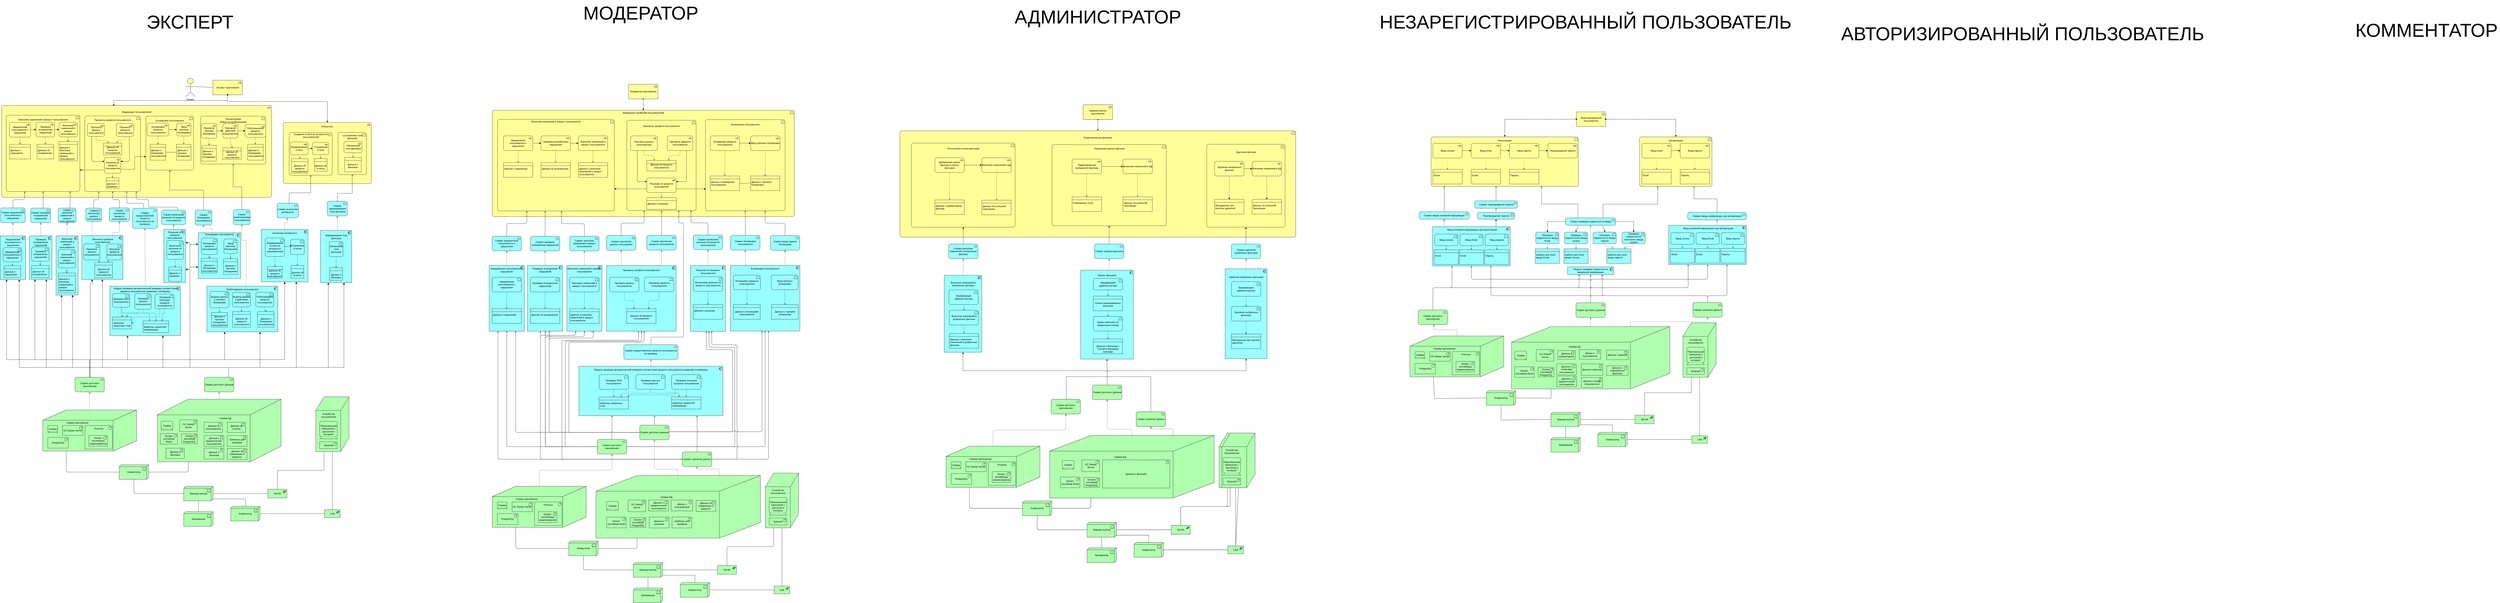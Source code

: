 <mxfile version="21.3.2" type="device">
  <diagram name="Страница 1" id="iGVQLPLrTK36YZu3UFg3">
    <mxGraphModel dx="16865" dy="9820" grid="0" gridSize="10" guides="1" tooltips="1" connect="1" arrows="1" fold="1" page="1" pageScale="1" pageWidth="827" pageHeight="1169" math="0" shadow="0">
      <root>
        <mxCell id="0" />
        <mxCell id="1" parent="0" />
        <mxCell id="VP3G_7CDlFuVbbKu-xXr-1" value="Модерация пользователей&lt;br&gt;&lt;br&gt;&lt;br&gt;&lt;br&gt;&lt;br&gt;&lt;br&gt;&lt;br&gt;&lt;br&gt;&lt;br&gt;&lt;br&gt;&lt;br&gt;&lt;br&gt;&lt;br&gt;&lt;br&gt;&lt;br&gt;&lt;br&gt;&lt;br&gt;&lt;br&gt;&lt;br&gt;&lt;br&gt;&lt;br&gt;&lt;br&gt;&lt;br&gt;&lt;br&gt;&lt;br&gt;&lt;br&gt;&lt;br&gt;&lt;br&gt;&lt;br&gt;" style="html=1;outlineConnect=0;whiteSpace=wrap;fillColor=#ffff99;shape=mxgraph.archimate3.application;appType=proc;archiType=rounded;" vertex="1" parent="1">
          <mxGeometry x="4277.5" y="770" width="1380" height="470" as="geometry" />
        </mxCell>
        <mxCell id="VP3G_7CDlFuVbbKu-xXr-2" value="" style="html=1;outlineConnect=0;whiteSpace=wrap;fillColor=#AFFFAF;shape=mxgraph.archimate3.node;" vertex="1" parent="1">
          <mxGeometry x="4487.5" y="2327.5" width="480" height="210" as="geometry" />
        </mxCell>
        <mxCell id="VP3G_7CDlFuVbbKu-xXr-3" value="Сервис доступа к приложению" style="html=1;outlineConnect=0;whiteSpace=wrap;fillColor=#AFFFAF;shape=mxgraph.archimate3.application;appType=serv;archiType=rounded" vertex="1" parent="1">
          <mxGeometry x="4652.5" y="2160" width="150" height="75" as="geometry" />
        </mxCell>
        <mxCell id="VP3G_7CDlFuVbbKu-xXr-4" value="Сервис доступа к данным" style="html=1;outlineConnect=0;whiteSpace=wrap;fillColor=#AFFFAF;shape=mxgraph.archimate3.application;appType=serv;archiType=rounded" vertex="1" parent="1">
          <mxGeometry x="5314.75" y="2160" width="150" height="75" as="geometry" />
        </mxCell>
        <mxCell id="VP3G_7CDlFuVbbKu-xXr-5" value="Сервер" style="html=1;outlineConnect=0;whiteSpace=wrap;fillColor=#AFFFAF;shape=mxgraph.archimate3.device;" vertex="1" parent="1">
          <mxGeometry x="4513.5" y="2407.5" width="50" height="35" as="geometry" />
        </mxCell>
        <mxCell id="VP3G_7CDlFuVbbKu-xXr-6" value="Сервер приложения" style="text;html=1;strokeColor=none;fillColor=none;align=center;verticalAlign=middle;whiteSpace=wrap;rounded=0;" vertex="1" parent="1">
          <mxGeometry x="4593.5" y="2377.5" width="140" height="30" as="geometry" />
        </mxCell>
        <mxCell id="VP3G_7CDlFuVbbKu-xXr-7" value="ОС Debian Server" style="html=1;outlineConnect=0;whiteSpace=wrap;fillColor=#AFFFAF;shape=mxgraph.archimate3.application;appType=sysSw;archiType=square;" vertex="1" parent="1">
          <mxGeometry x="4588.5" y="2407.5" width="105" height="50" as="geometry" />
        </mxCell>
        <mxCell id="VP3G_7CDlFuVbbKu-xXr-8" value="" style="html=1;outlineConnect=0;whiteSpace=wrap;fillColor=#AFFFAF;shape=mxgraph.archimate3.application;appType=sysSw;archiType=square;" vertex="1" parent="1">
          <mxGeometry x="4703.5" y="2407.5" width="140" height="120" as="geometry" />
        </mxCell>
        <mxCell id="VP3G_7CDlFuVbbKu-xXr-9" value="PostgreSQL" style="html=1;outlineConnect=0;whiteSpace=wrap;fillColor=#AFFFAF;shape=mxgraph.archimate3.application;appType=sysSw;archiType=square;" vertex="1" parent="1">
          <mxGeometry x="4513.5" y="2467.5" width="105" height="55" as="geometry" />
        </mxCell>
        <mxCell id="VP3G_7CDlFuVbbKu-xXr-10" value="Docker-контейнеры микросервисов" style="html=1;outlineConnect=0;whiteSpace=wrap;fillColor=#AFFFAF;shape=mxgraph.archimate3.application;appType=sysSw;archiType=square;" vertex="1" parent="1">
          <mxGeometry x="4723.5" y="2457.5" width="95" height="55" as="geometry" />
        </mxCell>
        <mxCell id="VP3G_7CDlFuVbbKu-xXr-11" value="Proxmox" style="text;html=1;strokeColor=none;fillColor=none;align=center;verticalAlign=middle;whiteSpace=wrap;rounded=0;" vertex="1" parent="1">
          <mxGeometry x="4743.5" y="2407.5" width="60" height="30" as="geometry" />
        </mxCell>
        <mxCell id="VP3G_7CDlFuVbbKu-xXr-12" value="Коммутатор" style="html=1;outlineConnect=0;whiteSpace=wrap;fillColor=#AFFFAF;shape=mxgraph.archimate3.tech;techType=device;" vertex="1" parent="1">
          <mxGeometry x="4878.5" y="2607.5" width="150" height="75" as="geometry" />
        </mxCell>
        <mxCell id="VP3G_7CDlFuVbbKu-xXr-13" value="Брандмауэр" style="html=1;outlineConnect=0;whiteSpace=wrap;fillColor=#AFFFAF;shape=mxgraph.archimate3.tech;techType=device;" vertex="1" parent="1">
          <mxGeometry x="5208.5" y="2847.5" width="150" height="75" as="geometry" />
        </mxCell>
        <mxCell id="VP3G_7CDlFuVbbKu-xXr-14" value="Маршрутизатор" style="html=1;outlineConnect=0;whiteSpace=wrap;fillColor=#AFFFAF;shape=mxgraph.archimate3.tech;techType=device;" vertex="1" parent="1">
          <mxGeometry x="5208.5" y="2717.5" width="150" height="75" as="geometry" />
        </mxCell>
        <mxCell id="VP3G_7CDlFuVbbKu-xXr-15" value="Коммутатор" style="html=1;outlineConnect=0;whiteSpace=wrap;fillColor=#AFFFAF;shape=mxgraph.archimate3.tech;techType=device;" vertex="1" parent="1">
          <mxGeometry x="5448.5" y="2820" width="150" height="75" as="geometry" />
        </mxCell>
        <mxCell id="VP3G_7CDlFuVbbKu-xXr-16" value="LAN" style="html=1;outlineConnect=0;whiteSpace=wrap;fillColor=#AFFFAF;shape=mxgraph.archimate3.application;appType=netw;archiType=square;" vertex="1" parent="1">
          <mxGeometry x="5928.5" y="2837.5" width="80" height="40" as="geometry" />
        </mxCell>
        <mxCell id="VP3G_7CDlFuVbbKu-xXr-17" value="" style="html=1;outlineConnect=0;whiteSpace=wrap;fillColor=#AFFFAF;shape=mxgraph.archimate3.node;" vertex="1" parent="1">
          <mxGeometry x="5883.5" y="2260" width="170" height="280" as="geometry" />
        </mxCell>
        <mxCell id="VP3G_7CDlFuVbbKu-xXr-18" value="Устройство пользователя" style="text;html=1;strokeColor=none;fillColor=none;align=center;verticalAlign=middle;whiteSpace=wrap;rounded=0;" vertex="1" parent="1">
          <mxGeometry x="5903.5" y="2340" width="90" height="30" as="geometry" />
        </mxCell>
        <mxCell id="VP3G_7CDlFuVbbKu-xXr-19" value="Персональный компьютер с доступом в интернет" style="html=1;outlineConnect=0;whiteSpace=wrap;fillColor=#AFFFAF;shape=mxgraph.archimate3.device;" vertex="1" parent="1">
          <mxGeometry x="5903.5" y="2385" width="90" height="90" as="geometry" />
        </mxCell>
        <mxCell id="VP3G_7CDlFuVbbKu-xXr-20" value="Браузер" style="html=1;outlineConnect=0;whiteSpace=wrap;fillColor=#AFFFAF;shape=mxgraph.archimate3.application;appType=sysSw;archiType=square;" vertex="1" parent="1">
          <mxGeometry x="5903.5" y="2490" width="90" height="35" as="geometry" />
        </mxCell>
        <mxCell id="VP3G_7CDlFuVbbKu-xXr-21" value="" style="endArrow=none;html=1;rounded=1;entryX=0.25;entryY=1;entryDx=0;entryDy=0;entryPerimeter=0;exitX=0.5;exitY=0;exitDx=0;exitDy=0;exitPerimeter=0;edgeStyle=orthogonalEdgeStyle;" edge="1" parent="1" source="VP3G_7CDlFuVbbKu-xXr-36" target="VP3G_7CDlFuVbbKu-xXr-17">
          <mxGeometry width="50" height="50" relative="1" as="geometry">
            <mxPoint x="5113.5" y="2737.5" as="sourcePoint" />
            <mxPoint x="4953.5" y="2787.5" as="targetPoint" />
          </mxGeometry>
        </mxCell>
        <mxCell id="VP3G_7CDlFuVbbKu-xXr-22" value="" style="endArrow=none;html=1;rounded=0;entryX=0;entryY=0.5;entryDx=0;entryDy=0;entryPerimeter=0;exitX=1;exitY=0.5;exitDx=0;exitDy=0;exitPerimeter=0;" edge="1" parent="1" source="VP3G_7CDlFuVbbKu-xXr-14" target="VP3G_7CDlFuVbbKu-xXr-36">
          <mxGeometry width="50" height="50" relative="1" as="geometry">
            <mxPoint x="5123.5" y="2857.5" as="sourcePoint" />
            <mxPoint x="5173.5" y="2807.5" as="targetPoint" />
          </mxGeometry>
        </mxCell>
        <mxCell id="VP3G_7CDlFuVbbKu-xXr-23" value="" style="endArrow=none;html=1;rounded=0;entryX=0;entryY=0.5;entryDx=0;entryDy=0;entryPerimeter=0;exitX=1;exitY=0.5;exitDx=0;exitDy=0;exitPerimeter=0;" edge="1" parent="1" source="VP3G_7CDlFuVbbKu-xXr-15" target="VP3G_7CDlFuVbbKu-xXr-16">
          <mxGeometry width="50" height="50" relative="1" as="geometry">
            <mxPoint x="5123.5" y="2857.5" as="sourcePoint" />
            <mxPoint x="5173.5" y="2807.5" as="targetPoint" />
          </mxGeometry>
        </mxCell>
        <mxCell id="VP3G_7CDlFuVbbKu-xXr-24" value="" style="endArrow=none;html=1;rounded=0;exitX=0.5;exitY=0;exitDx=0;exitDy=0;exitPerimeter=0;entryX=1;entryY=1;entryDx=0;entryDy=-10;entryPerimeter=0;" edge="1" parent="1" source="VP3G_7CDlFuVbbKu-xXr-15" target="VP3G_7CDlFuVbbKu-xXr-14">
          <mxGeometry width="50" height="50" relative="1" as="geometry">
            <mxPoint x="5123.5" y="2857.5" as="sourcePoint" />
            <mxPoint x="5173.5" y="2807.5" as="targetPoint" />
            <Array as="points">
              <mxPoint x="5523.5" y="2782.5" />
            </Array>
          </mxGeometry>
        </mxCell>
        <mxCell id="VP3G_7CDlFuVbbKu-xXr-25" value="" style="endArrow=none;html=1;rounded=0;entryX=0.5;entryY=1;entryDx=0;entryDy=0;entryPerimeter=0;exitX=0.5;exitY=0;exitDx=0;exitDy=0;exitPerimeter=0;" edge="1" parent="1" source="VP3G_7CDlFuVbbKu-xXr-13" target="VP3G_7CDlFuVbbKu-xXr-14">
          <mxGeometry width="50" height="50" relative="1" as="geometry">
            <mxPoint x="5123.5" y="2857.5" as="sourcePoint" />
            <mxPoint x="5173.5" y="2807.5" as="targetPoint" />
            <Array as="points" />
          </mxGeometry>
        </mxCell>
        <mxCell id="VP3G_7CDlFuVbbKu-xXr-26" value="" style="endArrow=none;html=1;rounded=1;entryX=0.25;entryY=1;entryDx=0;entryDy=0;entryPerimeter=0;exitX=0;exitY=0.5;exitDx=0;exitDy=0;exitPerimeter=0;edgeStyle=orthogonalEdgeStyle;" edge="1" parent="1" source="VP3G_7CDlFuVbbKu-xXr-12" target="VP3G_7CDlFuVbbKu-xXr-2">
          <mxGeometry width="50" height="50" relative="1" as="geometry">
            <mxPoint x="4903.5" y="2747.5" as="sourcePoint" />
            <mxPoint x="4953.5" y="2697.5" as="targetPoint" />
          </mxGeometry>
        </mxCell>
        <mxCell id="VP3G_7CDlFuVbbKu-xXr-27" value="" style="endArrow=none;html=1;rounded=1;exitX=0.5;exitY=1;exitDx=0;exitDy=0;exitPerimeter=0;entryX=0;entryY=0.5;entryDx=0;entryDy=0;entryPerimeter=0;edgeStyle=orthogonalEdgeStyle;" edge="1" parent="1" source="VP3G_7CDlFuVbbKu-xXr-12" target="VP3G_7CDlFuVbbKu-xXr-14">
          <mxGeometry width="50" height="50" relative="1" as="geometry">
            <mxPoint x="5228.5" y="2677.5" as="sourcePoint" />
            <mxPoint x="5278.5" y="2627.5" as="targetPoint" />
          </mxGeometry>
        </mxCell>
        <mxCell id="VP3G_7CDlFuVbbKu-xXr-28" value="" style="html=1;outlineConnect=0;whiteSpace=wrap;fillColor=#AFFFAF;shape=mxgraph.archimate3.node;" vertex="1" parent="1">
          <mxGeometry x="5073.5" y="2272.5" width="632.5" height="320" as="geometry" />
        </mxCell>
        <mxCell id="VP3G_7CDlFuVbbKu-xXr-29" value="Данные о пользователе" style="html=1;outlineConnect=0;whiteSpace=wrap;fillColor=#AFFFAF;shape=mxgraph.archimate3.application;appType=artifact;archiType=square;" vertex="1" parent="1">
          <mxGeometry x="5312.5" y="2390" width="93.5" height="52.5" as="geometry" />
        </mxCell>
        <mxCell id="VP3G_7CDlFuVbbKu-xXr-30" value="Сервер" style="html=1;outlineConnect=0;whiteSpace=wrap;fillColor=#AFFFAF;shape=mxgraph.archimate3.device;" vertex="1" parent="1">
          <mxGeometry x="5092.5" y="2385" width="60" height="45" as="geometry" />
        </mxCell>
        <mxCell id="VP3G_7CDlFuVbbKu-xXr-31" value="ОС Debian Server" style="html=1;outlineConnect=0;whiteSpace=wrap;fillColor=#AFFFAF;shape=mxgraph.archimate3.application;appType=sysSw;archiType=square;" vertex="1" parent="1">
          <mxGeometry x="5187.5" y="2377.5" width="90" height="60" as="geometry" />
        </mxCell>
        <mxCell id="VP3G_7CDlFuVbbKu-xXr-32" value="Docker-контейнер PostgreSQL" style="html=1;outlineConnect=0;whiteSpace=wrap;fillColor=#AFFFAF;shape=mxgraph.archimate3.application;appType=sysSw;archiType=square;" vertex="1" parent="1">
          <mxGeometry x="5197.5" y="2450" width="80" height="50" as="geometry" />
        </mxCell>
        <mxCell id="VP3G_7CDlFuVbbKu-xXr-33" value="Docker-контейнер Redis" style="html=1;outlineConnect=0;whiteSpace=wrap;fillColor=#AFFFAF;shape=mxgraph.archimate3.application;appType=sysSw;archiType=square;" vertex="1" parent="1">
          <mxGeometry x="5088.25" y="2447.5" width="88.5" height="55" as="geometry" />
        </mxCell>
        <mxCell id="VP3G_7CDlFuVbbKu-xXr-34" value="Сервер БД" style="text;html=1;strokeColor=none;fillColor=none;align=center;verticalAlign=middle;whiteSpace=wrap;rounded=0;" vertex="1" parent="1">
          <mxGeometry x="5366" y="2355" width="110" height="30" as="geometry" />
        </mxCell>
        <mxCell id="VP3G_7CDlFuVbbKu-xXr-35" value="" style="endArrow=none;html=1;rounded=1;entryX=1;entryY=0.5;entryDx=0;entryDy=0;entryPerimeter=0;exitX=0.25;exitY=1;exitDx=0;exitDy=0;exitPerimeter=0;edgeStyle=orthogonalEdgeStyle;" edge="1" parent="1" source="VP3G_7CDlFuVbbKu-xXr-28" target="VP3G_7CDlFuVbbKu-xXr-12">
          <mxGeometry width="50" height="50" relative="1" as="geometry">
            <mxPoint x="5293.5" y="2587.5" as="sourcePoint" />
            <mxPoint x="5343.5" y="2537.5" as="targetPoint" />
          </mxGeometry>
        </mxCell>
        <mxCell id="VP3G_7CDlFuVbbKu-xXr-36" value="WLAN" style="html=1;outlineConnect=0;whiteSpace=wrap;fillColor=#AFFFAF;shape=mxgraph.archimate3.application;appType=netw;archiType=square;" vertex="1" parent="1">
          <mxGeometry x="5638.5" y="2732.5" width="97.5" height="45" as="geometry" />
        </mxCell>
        <mxCell id="VP3G_7CDlFuVbbKu-xXr-37" value="" style="endArrow=none;html=1;rounded=0;exitX=0.5;exitY=1;exitDx=0;exitDy=0;exitPerimeter=0;entryX=0.5;entryY=0;entryDx=0;entryDy=0;entryPerimeter=0;" edge="1" parent="1" source="VP3G_7CDlFuVbbKu-xXr-17" target="VP3G_7CDlFuVbbKu-xXr-16">
          <mxGeometry width="50" height="50" relative="1" as="geometry">
            <mxPoint x="5553.5" y="2537.5" as="sourcePoint" />
            <mxPoint x="5603.5" y="2487.5" as="targetPoint" />
          </mxGeometry>
        </mxCell>
        <mxCell id="VP3G_7CDlFuVbbKu-xXr-38" value="" style="edgeStyle=elbowEdgeStyle;html=1;endArrow=block;elbow=vertical;endFill=0;dashed=1;rounded=1;exitX=0.5;exitY=0;exitDx=0;exitDy=0;exitPerimeter=0;entryX=0.5;entryY=1;entryDx=0;entryDy=0;entryPerimeter=0;jumpStyle=arc;jumpSize=15;" edge="1" parent="1" source="VP3G_7CDlFuVbbKu-xXr-2" target="VP3G_7CDlFuVbbKu-xXr-3">
          <mxGeometry width="160" relative="1" as="geometry">
            <mxPoint x="5253.5" y="2573" as="sourcePoint" />
            <mxPoint x="5413.5" y="2573" as="targetPoint" />
          </mxGeometry>
        </mxCell>
        <mxCell id="VP3G_7CDlFuVbbKu-xXr-39" value="" style="edgeStyle=elbowEdgeStyle;html=1;endArrow=block;elbow=vertical;endFill=0;dashed=1;rounded=1;exitX=0.5;exitY=0;exitDx=0;exitDy=0;exitPerimeter=0;entryX=0.5;entryY=1;entryDx=0;entryDy=0;entryPerimeter=0;jumpStyle=arc;jumpSize=15;" edge="1" parent="1" source="VP3G_7CDlFuVbbKu-xXr-28" target="VP3G_7CDlFuVbbKu-xXr-4">
          <mxGeometry width="160" relative="1" as="geometry">
            <mxPoint x="5309.5" y="2573" as="sourcePoint" />
            <mxPoint x="5494" y="2235" as="targetPoint" />
            <Array as="points">
              <mxPoint x="5420" y="2260" />
            </Array>
          </mxGeometry>
        </mxCell>
        <mxCell id="VP3G_7CDlFuVbbKu-xXr-40" value="Данные о предпочтениях пользователя" style="html=1;outlineConnect=0;whiteSpace=wrap;fillColor=#AFFFAF;shape=mxgraph.archimate3.application;appType=artifact;archiType=square;" vertex="1" parent="1">
          <mxGeometry x="5312.5" y="2457.5" width="101" height="56" as="geometry" />
        </mxCell>
        <mxCell id="VP3G_7CDlFuVbbKu-xXr-41" style="edgeStyle=orthogonalEdgeStyle;rounded=0;orthogonalLoop=1;jettySize=auto;html=1;exitX=0.5;exitY=1;exitDx=0;exitDy=0;exitPerimeter=0;entryX=0.5;entryY=0;entryDx=0;entryDy=0;entryPerimeter=0;startArrow=oval;startFill=1;" edge="1" parent="1" source="VP3G_7CDlFuVbbKu-xXr-42">
          <mxGeometry relative="1" as="geometry">
            <mxPoint x="4850.5" y="773" as="targetPoint" />
          </mxGeometry>
        </mxCell>
        <mxCell id="VP3G_7CDlFuVbbKu-xXr-42" value="Эксперт приложения" style="html=1;outlineConnect=0;whiteSpace=wrap;fillColor=#ffff99;shape=mxgraph.archimate3.application;appType=role;archiType=square;" vertex="1" parent="1">
          <mxGeometry x="5357.5" y="641" width="150" height="75" as="geometry" />
        </mxCell>
        <mxCell id="VP3G_7CDlFuVbbKu-xXr-43" value="Просмотр профиля пользователя&lt;br&gt;&lt;br&gt;&lt;br&gt;&lt;br&gt;&lt;br&gt;&lt;br&gt;&lt;br&gt;&lt;br&gt;&lt;br&gt;&lt;br&gt;&lt;br&gt;&lt;br&gt;&lt;br&gt;&lt;br&gt;&lt;br&gt;&lt;br&gt;&lt;br&gt;&lt;br&gt;&lt;br&gt;&lt;br&gt;&lt;br&gt;&lt;br&gt;&lt;br&gt;&lt;br&gt;&lt;br&gt;" style="html=1;outlineConnect=0;whiteSpace=wrap;fillColor=#ffff99;shape=mxgraph.archimate3.application;appType=func;archiType=rounded;" vertex="1" parent="1">
          <mxGeometry x="4702.5" y="824" width="285" height="386" as="geometry" />
        </mxCell>
        <mxCell id="VP3G_7CDlFuVbbKu-xXr-44" value="Блокировка пользователя&lt;br&gt;&lt;br&gt;&lt;br&gt;&lt;br&gt;&lt;br&gt;&lt;br&gt;&lt;br&gt;&lt;br&gt;&lt;br&gt;&lt;br&gt;&lt;br&gt;&lt;br&gt;&lt;br&gt;&lt;br&gt;&lt;br&gt;&lt;br&gt;&lt;br&gt;" style="html=1;outlineConnect=0;whiteSpace=wrap;fillColor=#ffff99;shape=mxgraph.archimate3.application;appType=func;archiType=rounded;" vertex="1" parent="1">
          <mxGeometry x="5015" y="825" width="244" height="276" as="geometry" />
        </mxCell>
        <mxCell id="VP3G_7CDlFuVbbKu-xXr-45" value="Внесение изменений в аккаунт пользователя&lt;br&gt;&lt;br&gt;&lt;br&gt;&lt;br&gt;&lt;br&gt;&lt;br&gt;&lt;br&gt;&lt;br&gt;&lt;br&gt;&lt;br&gt;&lt;br&gt;&lt;br&gt;&lt;br&gt;&lt;br&gt;&lt;br&gt;&lt;br&gt;&lt;br&gt;&lt;br&gt;&lt;br&gt;&lt;br&gt;&lt;br&gt;&lt;br&gt;&lt;br&gt;&lt;br&gt;&lt;br&gt;" style="html=1;outlineConnect=0;whiteSpace=wrap;fillColor=#ffff99;shape=mxgraph.archimate3.application;appType=func;archiType=rounded;" vertex="1" parent="1">
          <mxGeometry x="4300.5" y="820" width="377" height="390" as="geometry" />
        </mxCell>
        <mxCell id="VP3G_7CDlFuVbbKu-xXr-46" value="" style="edgeStyle=orthogonalEdgeStyle;rounded=1;orthogonalLoop=1;jettySize=auto;html=1;dashed=1;endArrow=open;endFill=0;entryX=0.25;entryY=0;entryDx=0;entryDy=0;entryPerimeter=0;" edge="1" parent="1" source="VP3G_7CDlFuVbbKu-xXr-48" target="VP3G_7CDlFuVbbKu-xXr-52">
          <mxGeometry relative="1" as="geometry" />
        </mxCell>
        <mxCell id="VP3G_7CDlFuVbbKu-xXr-47" style="edgeStyle=orthogonalEdgeStyle;rounded=1;orthogonalLoop=1;jettySize=auto;html=1;exitX=0.25;exitY=1;exitDx=0;exitDy=0;exitPerimeter=0;entryX=0;entryY=0.25;entryDx=0;entryDy=0;entryPerimeter=0;endArrow=block;endFill=1;" edge="1" parent="1" source="VP3G_7CDlFuVbbKu-xXr-48" target="VP3G_7CDlFuVbbKu-xXr-74">
          <mxGeometry relative="1" as="geometry" />
        </mxCell>
        <mxCell id="VP3G_7CDlFuVbbKu-xXr-48" value="Просмотр данных пользователя" style="html=1;outlineConnect=0;whiteSpace=wrap;fillColor=#ffff99;shape=mxgraph.archimate3.application;appType=proc;archiType=rounded;" vertex="1" parent="1">
          <mxGeometry x="4716.5" y="862.5" width="87" height="66" as="geometry" />
        </mxCell>
        <mxCell id="VP3G_7CDlFuVbbKu-xXr-49" value="" style="edgeStyle=orthogonalEdgeStyle;rounded=1;orthogonalLoop=1;jettySize=auto;html=1;dashed=1;endArrow=open;endFill=0;entryX=0.75;entryY=0;entryDx=0;entryDy=0;entryPerimeter=0;" edge="1" parent="1" source="VP3G_7CDlFuVbbKu-xXr-51" target="VP3G_7CDlFuVbbKu-xXr-52">
          <mxGeometry relative="1" as="geometry" />
        </mxCell>
        <mxCell id="VP3G_7CDlFuVbbKu-xXr-50" style="edgeStyle=orthogonalEdgeStyle;rounded=1;orthogonalLoop=1;jettySize=auto;html=1;exitX=0.75;exitY=1;exitDx=0;exitDy=0;exitPerimeter=0;entryX=1;entryY=0.25;entryDx=0;entryDy=0;entryPerimeter=0;endArrow=block;endFill=1;" edge="1" parent="1" source="VP3G_7CDlFuVbbKu-xXr-51" target="VP3G_7CDlFuVbbKu-xXr-74">
          <mxGeometry relative="1" as="geometry" />
        </mxCell>
        <mxCell id="VP3G_7CDlFuVbbKu-xXr-51" value="Просмотр аккаунта пользователя" style="html=1;outlineConnect=0;whiteSpace=wrap;fillColor=#ffff99;shape=mxgraph.archimate3.application;appType=proc;archiType=rounded;" vertex="1" parent="1">
          <mxGeometry x="4863.5" y="862.5" width="89" height="66" as="geometry" />
        </mxCell>
        <mxCell id="VP3G_7CDlFuVbbKu-xXr-52" value="&lt;br&gt;Данные об аккаунте пользователя" style="html=1;outlineConnect=0;whiteSpace=wrap;fillColor=#ffff99;shape=mxgraph.archimate3.businessObject;overflow=fill;" vertex="1" parent="1">
          <mxGeometry x="4797.5" y="963" width="94" height="60" as="geometry" />
        </mxCell>
        <mxCell id="VP3G_7CDlFuVbbKu-xXr-53" style="edgeStyle=orthogonalEdgeStyle;rounded=0;orthogonalLoop=1;jettySize=auto;html=1;exitX=0.5;exitY=1;exitDx=0;exitDy=0;exitPerimeter=0;entryX=0.5;entryY=0;entryDx=0;entryDy=0;entryPerimeter=0;dashed=1;endArrow=open;endFill=0;" edge="1" parent="1" source="VP3G_7CDlFuVbbKu-xXr-54" target="VP3G_7CDlFuVbbKu-xXr-56">
          <mxGeometry relative="1" as="geometry" />
        </mxCell>
        <mxCell id="VP3G_7CDlFuVbbKu-xXr-54" value="Ввод причины блокировки" style="html=1;outlineConnect=0;whiteSpace=wrap;fillColor=#ffff99;shape=mxgraph.archimate3.application;appType=proc;archiType=rounded;" vertex="1" parent="1">
          <mxGeometry x="5172.5" y="860.5" width="73" height="66" as="geometry" />
        </mxCell>
        <mxCell id="VP3G_7CDlFuVbbKu-xXr-55" style="edgeStyle=orthogonalEdgeStyle;rounded=0;orthogonalLoop=1;jettySize=auto;html=1;exitX=0;exitY=0.5;exitDx=0;exitDy=0;exitPerimeter=0;entryX=1;entryY=0.5;entryDx=0;entryDy=0;entryPerimeter=0;endArrow=none;endFill=0;" edge="1" parent="1" source="VP3G_7CDlFuVbbKu-xXr-56" target="VP3G_7CDlFuVbbKu-xXr-60">
          <mxGeometry relative="1" as="geometry" />
        </mxCell>
        <mxCell id="VP3G_7CDlFuVbbKu-xXr-56" value="&lt;table cellpadding=&quot;0&quot; cellspacing=&quot;0&quot; style=&quot;font-size:1em;width:100%;height:100%;&quot;&gt;&lt;tbody&gt;&lt;tr style=&quot;height:20px;&quot;&gt;&lt;td align=&quot;center&quot;&gt;&lt;/td&gt;&lt;/tr&gt;&lt;tr&gt;&lt;td align=&quot;left&quot; valign=&quot;top&quot; style=&quot;padding:4px;&quot;&gt;Данные о причине блокировки&lt;/td&gt;&lt;/tr&gt;&lt;/tbody&gt;&lt;/table&gt;" style="html=1;outlineConnect=0;whiteSpace=wrap;fillColor=#ffff99;shape=mxgraph.archimate3.businessObject;overflow=fill;" vertex="1" parent="1">
          <mxGeometry x="5171.5" y="969" width="74" height="81" as="geometry" />
        </mxCell>
        <mxCell id="VP3G_7CDlFuVbbKu-xXr-57" style="edgeStyle=orthogonalEdgeStyle;rounded=0;orthogonalLoop=1;jettySize=auto;html=1;exitX=0.5;exitY=1;exitDx=0;exitDy=0;exitPerimeter=0;entryX=0.5;entryY=0;entryDx=0;entryDy=0;entryPerimeter=0;dashed=1;endArrow=open;endFill=0;" edge="1" parent="1" source="VP3G_7CDlFuVbbKu-xXr-59" target="VP3G_7CDlFuVbbKu-xXr-60">
          <mxGeometry relative="1" as="geometry" />
        </mxCell>
        <mxCell id="VP3G_7CDlFuVbbKu-xXr-58" style="edgeStyle=orthogonalEdgeStyle;rounded=0;orthogonalLoop=1;jettySize=auto;html=1;exitX=1;exitY=0.5;exitDx=0;exitDy=0;exitPerimeter=0;entryX=0;entryY=0.5;entryDx=0;entryDy=0;entryPerimeter=0;endArrow=block;endFill=1;" edge="1" parent="1" source="VP3G_7CDlFuVbbKu-xXr-59" target="VP3G_7CDlFuVbbKu-xXr-54">
          <mxGeometry relative="1" as="geometry" />
        </mxCell>
        <mxCell id="VP3G_7CDlFuVbbKu-xXr-59" value="Блокировка аккаунта пользователя" style="html=1;outlineConnect=0;whiteSpace=wrap;fillColor=#ffff99;shape=mxgraph.archimate3.application;appType=proc;archiType=rounded;" vertex="1" parent="1">
          <mxGeometry x="5021.5" y="860.5" width="110" height="66" as="geometry" />
        </mxCell>
        <mxCell id="VP3G_7CDlFuVbbKu-xXr-60" value="&lt;table cellpadding=&quot;0&quot; cellspacing=&quot;0&quot; style=&quot;font-size:1em;width:100%;height:100%;&quot;&gt;&lt;tbody&gt;&lt;tr style=&quot;height:20px;&quot;&gt;&lt;td align=&quot;center&quot;&gt;&lt;/td&gt;&lt;/tr&gt;&lt;tr&gt;&lt;td align=&quot;left&quot; valign=&quot;top&quot; style=&quot;padding:4px;&quot;&gt;Данные о блокировке пользователя&lt;/td&gt;&lt;/tr&gt;&lt;/tbody&gt;&lt;/table&gt;" style="html=1;outlineConnect=0;whiteSpace=wrap;fillColor=#ffff99;shape=mxgraph.archimate3.businessObject;overflow=fill;" vertex="1" parent="1">
          <mxGeometry x="5036.5" y="969" width="80" height="81" as="geometry" />
        </mxCell>
        <mxCell id="VP3G_7CDlFuVbbKu-xXr-61" style="edgeStyle=orthogonalEdgeStyle;rounded=0;orthogonalLoop=1;jettySize=auto;html=1;exitX=0.5;exitY=1;exitDx=0;exitDy=0;exitPerimeter=0;entryX=0.5;entryY=0;entryDx=0;entryDy=0;entryPerimeter=0;dashed=1;endArrow=open;endFill=0;" edge="1" parent="1" source="VP3G_7CDlFuVbbKu-xXr-62" target="VP3G_7CDlFuVbbKu-xXr-63">
          <mxGeometry relative="1" as="geometry" />
        </mxCell>
        <mxCell id="VP3G_7CDlFuVbbKu-xXr-62" value="Внесение изменений в аккаунт пользователя" style="html=1;outlineConnect=0;whiteSpace=wrap;fillColor=#ffff99;shape=mxgraph.archimate3.application;appType=proc;archiType=rounded;" vertex="1" parent="1">
          <mxGeometry x="4570.5" y="856" width="94" height="75" as="geometry" />
        </mxCell>
        <mxCell id="VP3G_7CDlFuVbbKu-xXr-63" value="&lt;table cellpadding=&quot;0&quot; cellspacing=&quot;0&quot; style=&quot;font-size:1em;width:100%;height:100%;&quot;&gt;&lt;tbody&gt;&lt;tr style=&quot;height:20px;&quot;&gt;&lt;td align=&quot;center&quot;&gt;&lt;/td&gt;&lt;/tr&gt;&lt;tr&gt;&lt;td align=&quot;left&quot; valign=&quot;top&quot; style=&quot;padding:4px;&quot;&gt;Данные о внесении изменений в аккаунт пользователя&lt;/td&gt;&lt;/tr&gt;&lt;/tbody&gt;&lt;/table&gt;" style="html=1;outlineConnect=0;whiteSpace=wrap;fillColor=#ffff99;shape=mxgraph.archimate3.businessObject;overflow=fill;" vertex="1" parent="1">
          <mxGeometry x="4570.5" y="954.5" width="94" height="99" as="geometry" />
        </mxCell>
        <mxCell id="VP3G_7CDlFuVbbKu-xXr-64" value="" style="edgeStyle=orthogonalEdgeStyle;rounded=0;orthogonalLoop=1;jettySize=auto;html=1;dashed=1;endArrow=open;endFill=0;" edge="1" parent="1" source="VP3G_7CDlFuVbbKu-xXr-66" target="VP3G_7CDlFuVbbKu-xXr-67">
          <mxGeometry relative="1" as="geometry" />
        </mxCell>
        <mxCell id="VP3G_7CDlFuVbbKu-xXr-65" value="" style="edgeStyle=orthogonalEdgeStyle;rounded=0;orthogonalLoop=1;jettySize=auto;html=1;endArrow=block;endFill=1;" edge="1" parent="1" source="VP3G_7CDlFuVbbKu-xXr-66" target="VP3G_7CDlFuVbbKu-xXr-70">
          <mxGeometry relative="1" as="geometry" />
        </mxCell>
        <mxCell id="VP3G_7CDlFuVbbKu-xXr-66" value="Уведомление пользователя о нарушении" style="html=1;outlineConnect=0;whiteSpace=wrap;fillColor=#ffff99;shape=mxgraph.archimate3.application;appType=proc;archiType=rounded;" vertex="1" parent="1">
          <mxGeometry x="4317.5" y="857" width="107" height="75" as="geometry" />
        </mxCell>
        <mxCell id="VP3G_7CDlFuVbbKu-xXr-67" value="&lt;table cellpadding=&quot;0&quot; cellspacing=&quot;0&quot; style=&quot;font-size:1em;width:100%;height:100%;&quot;&gt;&lt;tbody&gt;&lt;tr style=&quot;height:20px;&quot;&gt;&lt;td align=&quot;center&quot;&gt;&lt;/td&gt;&lt;/tr&gt;&lt;tr&gt;&lt;td align=&quot;left&quot; valign=&quot;top&quot; style=&quot;padding:4px;&quot;&gt;Данные о нарушении&lt;/td&gt;&lt;/tr&gt;&lt;/tbody&gt;&lt;/table&gt;" style="html=1;outlineConnect=0;whiteSpace=wrap;fillColor=#ffff99;shape=mxgraph.archimate3.businessObject;overflow=fill;" vertex="1" parent="1">
          <mxGeometry x="4317.5" y="969" width="107" height="75" as="geometry" />
        </mxCell>
        <mxCell id="VP3G_7CDlFuVbbKu-xXr-68" value="" style="edgeStyle=orthogonalEdgeStyle;rounded=0;orthogonalLoop=1;jettySize=auto;html=1;endArrow=block;endFill=1;" edge="1" parent="1" source="VP3G_7CDlFuVbbKu-xXr-70" target="VP3G_7CDlFuVbbKu-xXr-62">
          <mxGeometry relative="1" as="geometry" />
        </mxCell>
        <mxCell id="VP3G_7CDlFuVbbKu-xXr-69" style="edgeStyle=orthogonalEdgeStyle;rounded=0;orthogonalLoop=1;jettySize=auto;html=1;exitX=0.5;exitY=1;exitDx=0;exitDy=0;exitPerimeter=0;entryX=0.5;entryY=0;entryDx=0;entryDy=0;entryPerimeter=0;dashed=1;endArrow=open;endFill=0;" edge="1" parent="1" source="VP3G_7CDlFuVbbKu-xXr-70" target="VP3G_7CDlFuVbbKu-xXr-82">
          <mxGeometry relative="1" as="geometry" />
        </mxCell>
        <mxCell id="VP3G_7CDlFuVbbKu-xXr-70" value="Проверка исправления нарушений" style="html=1;outlineConnect=0;whiteSpace=wrap;fillColor=#ffff99;shape=mxgraph.archimate3.application;appType=proc;archiType=rounded;" vertex="1" parent="1">
          <mxGeometry x="4453.5" y="856" width="95" height="75" as="geometry" />
        </mxCell>
        <mxCell id="VP3G_7CDlFuVbbKu-xXr-71" style="edgeStyle=orthogonalEdgeStyle;rounded=0;orthogonalLoop=1;jettySize=auto;html=1;exitX=0.5;exitY=1;exitDx=0;exitDy=0;exitPerimeter=0;entryX=0.5;entryY=0;entryDx=0;entryDy=0;entryPerimeter=0;dashed=1;endArrow=open;endFill=0;" edge="1" parent="1" source="VP3G_7CDlFuVbbKu-xXr-74" target="VP3G_7CDlFuVbbKu-xXr-75">
          <mxGeometry relative="1" as="geometry" />
        </mxCell>
        <mxCell id="VP3G_7CDlFuVbbKu-xXr-72" style="edgeStyle=orthogonalEdgeStyle;rounded=0;orthogonalLoop=1;jettySize=auto;html=1;exitX=0;exitY=0.75;exitDx=0;exitDy=0;exitPerimeter=0;endArrow=block;endFill=1;" edge="1" parent="1" source="VP3G_7CDlFuVbbKu-xXr-74">
          <mxGeometry relative="1" as="geometry">
            <mxPoint x="4677.5" y="1100" as="targetPoint" />
            <Array as="points">
              <mxPoint x="4802.5" y="1100" />
              <mxPoint x="4677.5" y="1100" />
            </Array>
          </mxGeometry>
        </mxCell>
        <mxCell id="VP3G_7CDlFuVbbKu-xXr-73" style="edgeStyle=orthogonalEdgeStyle;rounded=0;orthogonalLoop=1;jettySize=auto;html=1;exitX=1;exitY=0.75;exitDx=0;exitDy=0;exitPerimeter=0;endArrow=block;endFill=1;entryX=0;entryY=0.75;entryDx=0;entryDy=0;entryPerimeter=0;" edge="1" parent="1" source="VP3G_7CDlFuVbbKu-xXr-74" target="VP3G_7CDlFuVbbKu-xXr-44">
          <mxGeometry relative="1" as="geometry">
            <mxPoint x="5365.5" y="1175" as="targetPoint" />
            <Array as="points">
              <mxPoint x="4957.5" y="1097" />
              <mxPoint x="4957.5" y="1032" />
            </Array>
          </mxGeometry>
        </mxCell>
        <mxCell id="VP3G_7CDlFuVbbKu-xXr-74" value="Решение об аккаунте пользователя" style="html=1;outlineConnect=0;whiteSpace=wrap;fillColor=#ffff99;shape=mxgraph.archimate3.application;appType=proc;archiType=rounded;" vertex="1" parent="1">
          <mxGeometry x="4802.5" y="1036" width="84" height="81" as="geometry" />
        </mxCell>
        <mxCell id="VP3G_7CDlFuVbbKu-xXr-75" value="&lt;table cellpadding=&quot;0&quot; cellspacing=&quot;0&quot; style=&quot;font-size:1em;width:100%;height:100%;&quot;&gt;&lt;tbody&gt;&lt;tr style=&quot;height:20px;&quot;&gt;&lt;td align=&quot;center&quot;&gt;&lt;/td&gt;&lt;/tr&gt;&lt;tr&gt;&lt;td align=&quot;left&quot; valign=&quot;top&quot; style=&quot;padding:4px;&quot;&gt;Данные о решении&lt;/td&gt;&lt;/tr&gt;&lt;/tbody&gt;&lt;/table&gt;" style="html=1;outlineConnect=0;whiteSpace=wrap;fillColor=#ffff99;shape=mxgraph.archimate3.businessObject;overflow=fill;" vertex="1" parent="1">
          <mxGeometry x="4812" y="1140" width="65" height="53" as="geometry" />
        </mxCell>
        <mxCell id="VP3G_7CDlFuVbbKu-xXr-76" style="edgeStyle=orthogonalEdgeStyle;rounded=1;orthogonalLoop=1;jettySize=auto;html=1;exitX=0.5;exitY=0;exitDx=0;exitDy=0;exitPerimeter=0;entryX=0.25;entryY=1;entryDx=0;entryDy=0;entryPerimeter=0;endArrow=open;endFill=0;" edge="1" parent="1" source="VP3G_7CDlFuVbbKu-xXr-77" target="VP3G_7CDlFuVbbKu-xXr-45">
          <mxGeometry relative="1" as="geometry" />
        </mxCell>
        <mxCell id="VP3G_7CDlFuVbbKu-xXr-77" value="Сервис уведомления пользователя о нарушении" style="html=1;outlineConnect=0;whiteSpace=wrap;fillColor=#99ffff;shape=mxgraph.archimate3.application;appType=serv;archiType=rounded" vertex="1" parent="1">
          <mxGeometry x="4272.5" y="1294" width="125" height="76" as="geometry" />
        </mxCell>
        <mxCell id="VP3G_7CDlFuVbbKu-xXr-78" style="edgeStyle=orthogonalEdgeStyle;rounded=0;orthogonalLoop=1;jettySize=auto;html=1;exitX=0.5;exitY=0;exitDx=0;exitDy=0;exitPerimeter=0;endArrow=open;endFill=0;" edge="1" parent="1" source="VP3G_7CDlFuVbbKu-xXr-79" target="VP3G_7CDlFuVbbKu-xXr-45">
          <mxGeometry relative="1" as="geometry">
            <Array as="points">
              <mxPoint x="4487.5" y="1295" />
              <mxPoint x="4487.5" y="1320" />
              <mxPoint x="4489.5" y="1320" />
            </Array>
          </mxGeometry>
        </mxCell>
        <mxCell id="VP3G_7CDlFuVbbKu-xXr-79" value="Сервис проверки исправления нарушений" style="html=1;outlineConnect=0;whiteSpace=wrap;fillColor=#99ffff;shape=mxgraph.archimate3.application;appType=serv;archiType=rounded" vertex="1" parent="1">
          <mxGeometry x="4426" y="1295" width="101.5" height="75" as="geometry" />
        </mxCell>
        <mxCell id="VP3G_7CDlFuVbbKu-xXr-80" style="edgeStyle=orthogonalEdgeStyle;rounded=1;orthogonalLoop=1;jettySize=auto;html=1;exitX=0.5;exitY=0;exitDx=0;exitDy=0;exitPerimeter=0;endArrow=open;endFill=0;" edge="1" parent="1" source="VP3G_7CDlFuVbbKu-xXr-81" target="VP3G_7CDlFuVbbKu-xXr-45">
          <mxGeometry relative="1" as="geometry">
            <Array as="points">
              <mxPoint x="4627.5" y="1295" />
            </Array>
          </mxGeometry>
        </mxCell>
        <mxCell id="VP3G_7CDlFuVbbKu-xXr-81" value="Сервис внесения изменений в аккаунт пользователя" style="html=1;outlineConnect=0;whiteSpace=wrap;fillColor=#99ffff;shape=mxgraph.archimate3.application;appType=serv;archiType=rounded" vertex="1" parent="1">
          <mxGeometry x="4566.5" y="1295" width="91" height="75" as="geometry" />
        </mxCell>
        <mxCell id="VP3G_7CDlFuVbbKu-xXr-82" value="&lt;table cellpadding=&quot;0&quot; cellspacing=&quot;0&quot; style=&quot;font-size:1em;width:100%;height:100%;&quot;&gt;&lt;tbody&gt;&lt;tr style=&quot;height:20px;&quot;&gt;&lt;td align=&quot;center&quot;&gt;&lt;/td&gt;&lt;/tr&gt;&lt;tr&gt;&lt;td align=&quot;left&quot; valign=&quot;top&quot; style=&quot;padding:4px;&quot;&gt;Данные об исправлении&lt;/td&gt;&lt;/tr&gt;&lt;/tbody&gt;&lt;/table&gt;" style="html=1;outlineConnect=0;whiteSpace=wrap;fillColor=#ffff99;shape=mxgraph.archimate3.businessObject;overflow=fill;" vertex="1" parent="1">
          <mxGeometry x="4458.5" y="969" width="85" height="75" as="geometry" />
        </mxCell>
        <mxCell id="VP3G_7CDlFuVbbKu-xXr-83" style="edgeStyle=orthogonalEdgeStyle;rounded=0;orthogonalLoop=1;jettySize=auto;html=1;exitX=0.5;exitY=0;exitDx=0;exitDy=0;exitPerimeter=0;endArrow=open;endFill=0;" edge="1" parent="1" source="VP3G_7CDlFuVbbKu-xXr-84" target="VP3G_7CDlFuVbbKu-xXr-44">
          <mxGeometry relative="1" as="geometry" />
        </mxCell>
        <mxCell id="VP3G_7CDlFuVbbKu-xXr-84" value="Сервис блокировки пользователя" style="html=1;outlineConnect=0;whiteSpace=wrap;fillColor=#99ffff;shape=mxgraph.archimate3.application;appType=serv;archiType=rounded" vertex="1" parent="1">
          <mxGeometry x="5266.75" y="1305" width="85.5" height="77" as="geometry" />
        </mxCell>
        <mxCell id="VP3G_7CDlFuVbbKu-xXr-85" style="edgeStyle=orthogonalEdgeStyle;rounded=0;orthogonalLoop=1;jettySize=auto;html=1;exitX=0.5;exitY=0;exitDx=0;exitDy=0;exitPerimeter=0;entryX=0.5;entryY=1;entryDx=0;entryDy=0;entryPerimeter=0;dashed=1;endArrow=block;endFill=0;" edge="1" parent="1" source="VP3G_7CDlFuVbbKu-xXr-86" target="VP3G_7CDlFuVbbKu-xXr-77">
          <mxGeometry relative="1" as="geometry" />
        </mxCell>
        <mxCell id="VP3G_7CDlFuVbbKu-xXr-86" value="Уведомление пользователя о нарушении&lt;br&gt;&lt;br&gt;&lt;br&gt;&lt;br&gt;&lt;br&gt;&lt;br&gt;&lt;br&gt;&lt;br&gt;&lt;br&gt;&lt;br&gt;&lt;br&gt;&lt;br&gt;" style="html=1;outlineConnect=0;whiteSpace=wrap;fillColor=#99ffff;shape=mxgraph.archimate3.application;appType=comp;archiType=square;" vertex="1" parent="1">
          <mxGeometry x="4270" y="1437" width="130" height="223" as="geometry" />
        </mxCell>
        <mxCell id="VP3G_7CDlFuVbbKu-xXr-87" value="" style="edgeStyle=orthogonalEdgeStyle;rounded=0;orthogonalLoop=1;jettySize=auto;html=1;dashed=1;endArrow=open;endFill=0;" edge="1" parent="1" source="VP3G_7CDlFuVbbKu-xXr-88" target="VP3G_7CDlFuVbbKu-xXr-89">
          <mxGeometry relative="1" as="geometry" />
        </mxCell>
        <mxCell id="VP3G_7CDlFuVbbKu-xXr-88" value="Уведомление пользователя о нарушении" style="html=1;outlineConnect=0;whiteSpace=wrap;fillColor=#99ffff;shape=mxgraph.archimate3.application;appType=func;archiType=rounded;" vertex="1" parent="1">
          <mxGeometry x="4285" y="1497" width="95" height="73" as="geometry" />
        </mxCell>
        <mxCell id="VP3G_7CDlFuVbbKu-xXr-89" value="&lt;table cellpadding=&quot;0&quot; cellspacing=&quot;0&quot; style=&quot;font-size:1em;width:100%;height:100%;&quot;&gt;&lt;tbody&gt;&lt;tr style=&quot;height:20px;&quot;&gt;&lt;td align=&quot;center&quot;&gt;&lt;/td&gt;&lt;/tr&gt;&lt;tr&gt;&lt;td align=&quot;left&quot; valign=&quot;top&quot; style=&quot;padding:4px;&quot;&gt;Данные о нарушении&lt;/td&gt;&lt;/tr&gt;&lt;/tbody&gt;&lt;/table&gt;" style="html=1;outlineConnect=0;whiteSpace=wrap;fillColor=#99ffff;shape=mxgraph.archimate3.businessObject;overflow=fill" vertex="1" parent="1">
          <mxGeometry x="4289.5" y="1590" width="85" height="61" as="geometry" />
        </mxCell>
        <mxCell id="VP3G_7CDlFuVbbKu-xXr-90" style="edgeStyle=orthogonalEdgeStyle;rounded=0;orthogonalLoop=1;jettySize=auto;html=1;exitX=0.5;exitY=0;exitDx=0;exitDy=0;exitPerimeter=0;entryX=0.5;entryY=1;entryDx=0;entryDy=0;entryPerimeter=0;dashed=1;endArrow=block;endFill=0;" edge="1" parent="1" source="VP3G_7CDlFuVbbKu-xXr-91" target="VP3G_7CDlFuVbbKu-xXr-79">
          <mxGeometry relative="1" as="geometry" />
        </mxCell>
        <mxCell id="VP3G_7CDlFuVbbKu-xXr-91" value="Проверка исправления нарушений&lt;br&gt;&lt;br&gt;&lt;br&gt;&lt;br&gt;&lt;br&gt;&lt;br&gt;&lt;br&gt;&lt;br&gt;&lt;br&gt;&lt;br&gt;&lt;br&gt;&lt;br&gt;" style="html=1;outlineConnect=0;whiteSpace=wrap;fillColor=#99ffff;shape=mxgraph.archimate3.application;appType=comp;archiType=square;" vertex="1" parent="1">
          <mxGeometry x="4418.5" y="1437" width="116.5" height="223" as="geometry" />
        </mxCell>
        <mxCell id="VP3G_7CDlFuVbbKu-xXr-92" value="" style="edgeStyle=orthogonalEdgeStyle;rounded=0;orthogonalLoop=1;jettySize=auto;html=1;dashed=1;endArrow=open;endFill=0;" edge="1" parent="1" source="VP3G_7CDlFuVbbKu-xXr-93" target="VP3G_7CDlFuVbbKu-xXr-94">
          <mxGeometry relative="1" as="geometry" />
        </mxCell>
        <mxCell id="VP3G_7CDlFuVbbKu-xXr-93" value="Проверка исправления нарушений" style="html=1;outlineConnect=0;whiteSpace=wrap;fillColor=#99ffff;shape=mxgraph.archimate3.application;appType=func;archiType=rounded;" vertex="1" parent="1">
          <mxGeometry x="4430.5" y="1494" width="89" height="73" as="geometry" />
        </mxCell>
        <mxCell id="VP3G_7CDlFuVbbKu-xXr-94" value="&lt;table cellpadding=&quot;0&quot; cellspacing=&quot;0&quot; style=&quot;font-size:1em;width:100%;height:100%;&quot;&gt;&lt;tbody&gt;&lt;tr style=&quot;height:20px;&quot;&gt;&lt;td align=&quot;center&quot;&gt;&lt;/td&gt;&lt;/tr&gt;&lt;tr&gt;&lt;td align=&quot;left&quot; valign=&quot;top&quot; style=&quot;padding:4px;&quot;&gt;Данные об исправлении&lt;/td&gt;&lt;/tr&gt;&lt;/tbody&gt;&lt;/table&gt;" style="html=1;outlineConnect=0;whiteSpace=wrap;fillColor=#99ffff;shape=mxgraph.archimate3.businessObject;overflow=fill" vertex="1" parent="1">
          <mxGeometry x="4430.5" y="1589" width="89" height="62" as="geometry" />
        </mxCell>
        <mxCell id="VP3G_7CDlFuVbbKu-xXr-95" style="edgeStyle=orthogonalEdgeStyle;rounded=0;orthogonalLoop=1;jettySize=auto;html=1;exitX=0.5;exitY=0;exitDx=0;exitDy=0;exitPerimeter=0;entryX=0.5;entryY=1;entryDx=0;entryDy=0;entryPerimeter=0;dashed=1;endArrow=block;endFill=0;targetPerimeterSpacing=0;" edge="1" parent="1" source="VP3G_7CDlFuVbbKu-xXr-96" target="VP3G_7CDlFuVbbKu-xXr-81">
          <mxGeometry relative="1" as="geometry" />
        </mxCell>
        <mxCell id="VP3G_7CDlFuVbbKu-xXr-96" value="Внесение изменений в аккаунт пользователя&lt;br&gt;&lt;br&gt;&lt;br&gt;&lt;br&gt;&lt;br&gt;&lt;br&gt;&lt;br&gt;&lt;br&gt;&lt;br&gt;&lt;br&gt;&lt;br&gt;&lt;br&gt;&lt;br&gt;&lt;br&gt;&lt;br&gt;&lt;br&gt;&lt;br&gt;" style="html=1;outlineConnect=0;whiteSpace=wrap;fillColor=#99ffff;shape=mxgraph.archimate3.application;appType=comp;archiType=square;" vertex="1" parent="1">
          <mxGeometry x="4555.5" y="1437" width="113" height="303" as="geometry" />
        </mxCell>
        <mxCell id="VP3G_7CDlFuVbbKu-xXr-97" value="" style="edgeStyle=orthogonalEdgeStyle;rounded=0;orthogonalLoop=1;jettySize=auto;html=1;dashed=1;endArrow=open;endFill=0;" edge="1" parent="1" source="VP3G_7CDlFuVbbKu-xXr-98" target="VP3G_7CDlFuVbbKu-xXr-99">
          <mxGeometry relative="1" as="geometry" />
        </mxCell>
        <mxCell id="VP3G_7CDlFuVbbKu-xXr-98" value="Внесение изменений в аккаунт пользователя" style="html=1;outlineConnect=0;whiteSpace=wrap;fillColor=#99ffff;shape=mxgraph.archimate3.application;appType=func;archiType=rounded;" vertex="1" parent="1">
          <mxGeometry x="4566.5" y="1507.5" width="88" height="93" as="geometry" />
        </mxCell>
        <mxCell id="VP3G_7CDlFuVbbKu-xXr-99" value="&lt;table cellpadding=&quot;0&quot; cellspacing=&quot;0&quot; style=&quot;font-size:1em;width:100%;height:100%;&quot;&gt;&lt;tbody&gt;&lt;tr style=&quot;height:20px;&quot;&gt;&lt;td align=&quot;center&quot;&gt;&lt;/td&gt;&lt;/tr&gt;&lt;tr&gt;&lt;td align=&quot;left&quot; valign=&quot;top&quot; style=&quot;padding:4px;&quot;&gt;Данные о внесении изменений в аккаунт пользователя&lt;/td&gt;&lt;/tr&gt;&lt;/tbody&gt;&lt;/table&gt;" style="html=1;outlineConnect=0;whiteSpace=wrap;fillColor=#99ffff;shape=mxgraph.archimate3.businessObject;overflow=fill" vertex="1" parent="1">
          <mxGeometry x="4566.5" y="1627" width="88" height="102" as="geometry" />
        </mxCell>
        <mxCell id="VP3G_7CDlFuVbbKu-xXr-100" style="edgeStyle=orthogonalEdgeStyle;rounded=0;orthogonalLoop=1;jettySize=auto;html=1;entryX=0.5;entryY=1;entryDx=0;entryDy=0;entryPerimeter=0;dashed=1;endArrow=block;endFill=0;" edge="1" parent="1" source="VP3G_7CDlFuVbbKu-xXr-101" target="VP3G_7CDlFuVbbKu-xXr-84">
          <mxGeometry relative="1" as="geometry">
            <Array as="points">
              <mxPoint x="5354.5" y="1400" />
              <mxPoint x="5309.5" y="1400" />
            </Array>
          </mxGeometry>
        </mxCell>
        <mxCell id="VP3G_7CDlFuVbbKu-xXr-101" value="Блокировка пользователя&lt;br&gt;&lt;br&gt;&lt;br&gt;&lt;br&gt;&lt;br&gt;&lt;br&gt;&lt;br&gt;&lt;br&gt;&lt;br&gt;&lt;br&gt;&lt;br&gt;&lt;br&gt;&lt;br&gt;&lt;br&gt;&lt;br&gt;&lt;br&gt;" style="html=1;outlineConnect=0;whiteSpace=wrap;fillColor=#99ffff;shape=mxgraph.archimate3.application;appType=comp;archiType=square;" vertex="1" parent="1">
          <mxGeometry x="5282.62" y="1421.25" width="217" height="234" as="geometry" />
        </mxCell>
        <mxCell id="VP3G_7CDlFuVbbKu-xXr-102" value="" style="edgeStyle=orthogonalEdgeStyle;rounded=0;orthogonalLoop=1;jettySize=auto;html=1;dashed=1;endArrow=open;endFill=0;" edge="1" parent="1" source="VP3G_7CDlFuVbbKu-xXr-103" target="VP3G_7CDlFuVbbKu-xXr-106">
          <mxGeometry relative="1" as="geometry" />
        </mxCell>
        <mxCell id="VP3G_7CDlFuVbbKu-xXr-103" value="Блокировка аккаунта пользователя" style="html=1;outlineConnect=0;whiteSpace=wrap;fillColor=#99ffff;shape=mxgraph.archimate3.application;appType=func;archiType=rounded;" vertex="1" parent="1">
          <mxGeometry x="5298.62" y="1448.25" width="81" height="84" as="geometry" />
        </mxCell>
        <mxCell id="VP3G_7CDlFuVbbKu-xXr-104" value="" style="edgeStyle=orthogonalEdgeStyle;rounded=0;orthogonalLoop=1;jettySize=auto;html=1;dashed=1;endArrow=open;endFill=0;" edge="1" parent="1" source="VP3G_7CDlFuVbbKu-xXr-105" target="VP3G_7CDlFuVbbKu-xXr-107">
          <mxGeometry relative="1" as="geometry" />
        </mxCell>
        <mxCell id="VP3G_7CDlFuVbbKu-xXr-105" value="Ввод причины блокировки" style="html=1;outlineConnect=0;whiteSpace=wrap;fillColor=#99ffff;shape=mxgraph.archimate3.application;appType=func;archiType=rounded;" vertex="1" parent="1">
          <mxGeometry x="5413.62" y="1452.75" width="68" height="75" as="geometry" />
        </mxCell>
        <mxCell id="VP3G_7CDlFuVbbKu-xXr-106" value="&lt;br&gt;&lt;br&gt;Данные о блокировке пользователя" style="html=1;outlineConnect=0;whiteSpace=wrap;fillColor=#99ffff;shape=mxgraph.archimate3.businessObject;overflow=fill" vertex="1" parent="1">
          <mxGeometry x="5298.62" y="1551.75" width="81" height="75" as="geometry" />
        </mxCell>
        <mxCell id="VP3G_7CDlFuVbbKu-xXr-107" value="&lt;br&gt;&lt;br&gt;Данные о причине блокировки" style="html=1;outlineConnect=0;whiteSpace=wrap;fillColor=#99ffff;shape=mxgraph.archimate3.businessObject;overflow=fill" vertex="1" parent="1">
          <mxGeometry x="5411.62" y="1554.25" width="72" height="79.5" as="geometry" />
        </mxCell>
        <mxCell id="VP3G_7CDlFuVbbKu-xXr-108" style="edgeStyle=orthogonalEdgeStyle;rounded=0;orthogonalLoop=1;jettySize=auto;html=1;exitX=0.25;exitY=0;exitDx=0;exitDy=0;exitPerimeter=0;entryX=0.5;entryY=1;entryDx=0;entryDy=0;entryPerimeter=0;dashed=1;endArrow=block;endFill=0;" edge="1" parent="1" source="VP3G_7CDlFuVbbKu-xXr-110" target="VP3G_7CDlFuVbbKu-xXr-114">
          <mxGeometry relative="1" as="geometry">
            <Array as="points">
              <mxPoint x="4740.5" y="1410" />
              <mxPoint x="4739.5" y="1363" />
            </Array>
          </mxGeometry>
        </mxCell>
        <mxCell id="VP3G_7CDlFuVbbKu-xXr-109" style="edgeStyle=orthogonalEdgeStyle;rounded=0;orthogonalLoop=1;jettySize=auto;html=1;exitX=0.75;exitY=0;exitDx=0;exitDy=0;exitPerimeter=0;entryX=0.5;entryY=1;entryDx=0;entryDy=0;entryPerimeter=0;dashed=1;endArrow=block;endFill=0;" edge="1" parent="1" source="VP3G_7CDlFuVbbKu-xXr-110" target="VP3G_7CDlFuVbbKu-xXr-116">
          <mxGeometry relative="1" as="geometry">
            <Array as="points">
              <mxPoint x="4845.5" y="1420" />
              <mxPoint x="4879.5" y="1420" />
            </Array>
          </mxGeometry>
        </mxCell>
        <mxCell id="VP3G_7CDlFuVbbKu-xXr-110" value="Просмотр профиля &lt;br&gt;пользователя&lt;br&gt;&lt;br&gt;&lt;br&gt;&lt;br&gt;&lt;br&gt;&lt;br&gt;&lt;br&gt;&lt;br&gt;&lt;br&gt;&lt;br&gt;&lt;br&gt;&lt;br&gt;&lt;br&gt;" style="html=1;outlineConnect=0;whiteSpace=wrap;fillColor=#99ffff;shape=mxgraph.archimate3.application;appType=comp;archiType=square;" vertex="1" parent="1">
          <mxGeometry x="4687.5" y="1435.5" width="210" height="224.5" as="geometry" />
        </mxCell>
        <mxCell id="VP3G_7CDlFuVbbKu-xXr-111" style="edgeStyle=orthogonalEdgeStyle;rounded=0;orthogonalLoop=1;jettySize=auto;html=1;exitX=0.5;exitY=0;exitDx=0;exitDy=0;exitPerimeter=0;entryX=0.5;entryY=1;entryDx=0;entryDy=0;entryPerimeter=0;dashed=1;endArrow=block;endFill=0;" edge="1" parent="1" source="VP3G_7CDlFuVbbKu-xXr-112" target="VP3G_7CDlFuVbbKu-xXr-118">
          <mxGeometry relative="1" as="geometry" />
        </mxCell>
        <mxCell id="VP3G_7CDlFuVbbKu-xXr-112" value="Решение об аккаунте пользователя&lt;br&gt;&lt;br&gt;&lt;br&gt;&lt;br&gt;&lt;br&gt;&lt;br&gt;&lt;br&gt;&lt;br&gt;&lt;br&gt;&lt;br&gt;&lt;br&gt;&lt;br&gt;&lt;br&gt;&lt;br&gt;&lt;br&gt;&lt;br&gt;" style="html=1;outlineConnect=0;whiteSpace=wrap;fillColor=#99ffff;shape=mxgraph.archimate3.application;appType=comp;archiType=square;" vertex="1" parent="1">
          <mxGeometry x="5106.5" y="1404" width="111" height="273" as="geometry" />
        </mxCell>
        <mxCell id="VP3G_7CDlFuVbbKu-xXr-113" style="edgeStyle=orthogonalEdgeStyle;rounded=1;orthogonalLoop=1;jettySize=auto;html=1;exitX=0.5;exitY=0;exitDx=0;exitDy=0;exitPerimeter=0;entryX=0.25;entryY=1;entryDx=0;entryDy=0;entryPerimeter=0;endArrow=open;endFill=0;" edge="1" parent="1" source="VP3G_7CDlFuVbbKu-xXr-114" target="VP3G_7CDlFuVbbKu-xXr-43">
          <mxGeometry relative="1" as="geometry" />
        </mxCell>
        <mxCell id="VP3G_7CDlFuVbbKu-xXr-114" value="Сервис просмотра данных пользоваеля" style="html=1;outlineConnect=0;whiteSpace=wrap;fillColor=#99ffff;shape=mxgraph.archimate3.application;appType=serv;archiType=rounded" vertex="1" parent="1">
          <mxGeometry x="4707.5" y="1295" width="81" height="68" as="geometry" />
        </mxCell>
        <mxCell id="VP3G_7CDlFuVbbKu-xXr-115" style="edgeStyle=orthogonalEdgeStyle;rounded=1;orthogonalLoop=1;jettySize=auto;html=1;exitX=0.5;exitY=0;exitDx=0;exitDy=0;exitPerimeter=0;entryX=0.5;entryY=1;entryDx=0;entryDy=0;entryPerimeter=0;endArrow=open;endFill=0;" edge="1" parent="1" source="VP3G_7CDlFuVbbKu-xXr-116" target="VP3G_7CDlFuVbbKu-xXr-43">
          <mxGeometry relative="1" as="geometry" />
        </mxCell>
        <mxCell id="VP3G_7CDlFuVbbKu-xXr-116" value="Сервис просмотра аккаунта пользователя" style="html=1;outlineConnect=0;whiteSpace=wrap;fillColor=#99ffff;shape=mxgraph.archimate3.application;appType=serv;archiType=rounded" vertex="1" parent="1">
          <mxGeometry x="4828" y="1294" width="103" height="69" as="geometry" />
        </mxCell>
        <mxCell id="VP3G_7CDlFuVbbKu-xXr-117" style="edgeStyle=orthogonalEdgeStyle;rounded=1;orthogonalLoop=1;jettySize=auto;html=1;exitX=0.5;exitY=0;exitDx=0;exitDy=0;exitPerimeter=0;entryX=0.924;entryY=1;entryDx=0;entryDy=0;entryPerimeter=0;endArrow=open;endFill=0;" edge="1" parent="1" source="VP3G_7CDlFuVbbKu-xXr-118" target="VP3G_7CDlFuVbbKu-xXr-43">
          <mxGeometry relative="1" as="geometry">
            <Array as="points">
              <mxPoint x="5156.5" y="1329" />
              <mxPoint x="5177.5" y="1329" />
              <mxPoint x="5177.5" y="1290" />
              <mxPoint x="5027.5" y="1290" />
              <mxPoint x="5027.5" y="1250" />
              <mxPoint x="4965.5" y="1250" />
            </Array>
          </mxGeometry>
        </mxCell>
        <mxCell id="VP3G_7CDlFuVbbKu-xXr-118" value="Сервис вынесения решения об аккаунте пользователя" style="html=1;outlineConnect=0;whiteSpace=wrap;fillColor=#99ffff;shape=mxgraph.archimate3.application;appType=serv;archiType=rounded" vertex="1" parent="1">
          <mxGeometry x="5095.5" y="1305" width="122" height="75" as="geometry" />
        </mxCell>
        <mxCell id="VP3G_7CDlFuVbbKu-xXr-119" style="edgeStyle=orthogonalEdgeStyle;rounded=0;orthogonalLoop=1;jettySize=auto;html=1;exitX=0.5;exitY=1;exitDx=0;exitDy=0;exitPerimeter=0;entryX=0.5;entryY=0;entryDx=0;entryDy=0;entryPerimeter=0;dashed=1;endArrow=open;endFill=0;" edge="1" parent="1" source="VP3G_7CDlFuVbbKu-xXr-120" target="VP3G_7CDlFuVbbKu-xXr-121">
          <mxGeometry relative="1" as="geometry" />
        </mxCell>
        <mxCell id="VP3G_7CDlFuVbbKu-xXr-120" value="Вынесение решения об аккаунте пользователя" style="html=1;outlineConnect=0;whiteSpace=wrap;fillColor=#99ffff;shape=mxgraph.archimate3.application;appType=func;archiType=rounded;" vertex="1" parent="1">
          <mxGeometry x="5121.5" y="1461" width="86" height="96" as="geometry" />
        </mxCell>
        <mxCell id="VP3G_7CDlFuVbbKu-xXr-121" value="&lt;table cellpadding=&quot;0&quot; cellspacing=&quot;0&quot; style=&quot;font-size:1em;width:100%;height:100%;&quot;&gt;&lt;tbody&gt;&lt;tr style=&quot;height:20px;&quot;&gt;&lt;td align=&quot;center&quot;&gt;&lt;/td&gt;&lt;/tr&gt;&lt;tr&gt;&lt;td align=&quot;left&quot; valign=&quot;top&quot; style=&quot;padding:4px;&quot;&gt;Данные о решении&lt;/td&gt;&lt;/tr&gt;&lt;/tbody&gt;&lt;/table&gt;" style="html=1;outlineConnect=0;whiteSpace=wrap;fillColor=#99ffff;shape=mxgraph.archimate3.businessObject;overflow=fill" vertex="1" parent="1">
          <mxGeometry x="5131.5" y="1597" width="66" height="73" as="geometry" />
        </mxCell>
        <mxCell id="VP3G_7CDlFuVbbKu-xXr-122" style="edgeStyle=orthogonalEdgeStyle;rounded=1;orthogonalLoop=1;jettySize=auto;html=1;exitX=0.5;exitY=1;exitDx=0;exitDy=0;exitPerimeter=0;entryX=0.25;entryY=0;entryDx=0;entryDy=0;entryPerimeter=0;endArrow=open;endFill=0;dashed=1;" edge="1" parent="1" source="VP3G_7CDlFuVbbKu-xXr-123" target="VP3G_7CDlFuVbbKu-xXr-126">
          <mxGeometry relative="1" as="geometry" />
        </mxCell>
        <mxCell id="VP3G_7CDlFuVbbKu-xXr-123" value="Просмотр данных пользователя" style="html=1;outlineConnect=0;whiteSpace=wrap;fillColor=#99ffff;shape=mxgraph.archimate3.application;appType=func;archiType=rounded;" vertex="1" parent="1">
          <mxGeometry x="4696" y="1478" width="84" height="82" as="geometry" />
        </mxCell>
        <mxCell id="VP3G_7CDlFuVbbKu-xXr-124" style="edgeStyle=orthogonalEdgeStyle;rounded=1;orthogonalLoop=1;jettySize=auto;html=1;exitX=0.5;exitY=1;exitDx=0;exitDy=0;exitPerimeter=0;entryX=0.75;entryY=0;entryDx=0;entryDy=0;entryPerimeter=0;dashed=1;endArrow=open;endFill=0;" edge="1" parent="1" source="VP3G_7CDlFuVbbKu-xXr-125" target="VP3G_7CDlFuVbbKu-xXr-126">
          <mxGeometry relative="1" as="geometry" />
        </mxCell>
        <mxCell id="VP3G_7CDlFuVbbKu-xXr-125" value="Просмотр аккаунта пользователя" style="html=1;outlineConnect=0;whiteSpace=wrap;fillColor=#99ffff;shape=mxgraph.archimate3.application;appType=func;archiType=rounded;" vertex="1" parent="1">
          <mxGeometry x="4815.5" y="1478" width="76" height="82" as="geometry" />
        </mxCell>
        <mxCell id="VP3G_7CDlFuVbbKu-xXr-126" value="&lt;br&gt;&lt;br&gt;Данные об аккаунте пользователя" style="html=1;outlineConnect=0;whiteSpace=wrap;fillColor=#99ffff;shape=mxgraph.archimate3.businessObject;overflow=fill" vertex="1" parent="1">
          <mxGeometry x="4753.5" y="1572" width="90.5" height="80" as="geometry" />
        </mxCell>
        <mxCell id="VP3G_7CDlFuVbbKu-xXr-127" style="edgeStyle=orthogonalEdgeStyle;rounded=0;orthogonalLoop=1;jettySize=auto;html=1;exitX=0.5;exitY=0;exitDx=0;exitDy=0;exitPerimeter=0;entryX=0.5;entryY=1;entryDx=0;entryDy=0;entryPerimeter=0;dashed=1;endArrow=block;endFill=0;" edge="1" parent="1" source="VP3G_7CDlFuVbbKu-xXr-128" target="VP3G_7CDlFuVbbKu-xXr-130">
          <mxGeometry relative="1" as="geometry" />
        </mxCell>
        <mxCell id="VP3G_7CDlFuVbbKu-xXr-128" value="Модуль проверки автоматической проверки соответствия аккаунта пользователя правилам платформы&lt;br&gt;&lt;br&gt;&lt;br&gt;&lt;br&gt;&lt;br&gt;&lt;br&gt;&lt;br&gt;&lt;br&gt;&lt;br&gt;&lt;br&gt;&lt;br&gt;&lt;br&gt;&lt;br&gt;&lt;br&gt;&lt;br&gt;&amp;nbsp;" style="html=1;outlineConnect=0;whiteSpace=wrap;fillColor=#99ffff;shape=mxgraph.archimate3.application;appType=comp;archiType=square;" vertex="1" parent="1">
          <mxGeometry x="4830.88" y="1694" width="361.12" height="253" as="geometry" />
        </mxCell>
        <mxCell id="VP3G_7CDlFuVbbKu-xXr-129" style="edgeStyle=orthogonalEdgeStyle;rounded=1;orthogonalLoop=1;jettySize=auto;html=1;exitX=0.5;exitY=0;exitDx=0;exitDy=0;exitPerimeter=0;entryX=0.75;entryY=1;entryDx=0;entryDy=0;entryPerimeter=0;endArrow=open;endFill=0;" edge="1" parent="1" source="VP3G_7CDlFuVbbKu-xXr-130" target="VP3G_7CDlFuVbbKu-xXr-43">
          <mxGeometry relative="1" as="geometry">
            <Array as="points">
              <mxPoint x="5010.5" y="1380" />
              <mxPoint x="5003.5" y="1380" />
              <mxPoint x="5003.5" y="1270" />
              <mxPoint x="4917.5" y="1270" />
              <mxPoint x="4917.5" y="1220" />
              <mxPoint x="4916.5" y="1220" />
            </Array>
          </mxGeometry>
        </mxCell>
        <mxCell id="VP3G_7CDlFuVbbKu-xXr-130" value="Сервис предоставления аккаунта пользователя на проверку&amp;nbsp;" style="html=1;outlineConnect=0;whiteSpace=wrap;fillColor=#99ffff;shape=mxgraph.archimate3.application;appType=serv;archiType=rounded" vertex="1" parent="1">
          <mxGeometry x="4947" y="1296" width="126.5" height="103" as="geometry" />
        </mxCell>
        <mxCell id="VP3G_7CDlFuVbbKu-xXr-131" value="&lt;table cellpadding=&quot;0&quot; cellspacing=&quot;0&quot; style=&quot;font-size:1em;width:100%;height:100%;&quot;&gt;&lt;tbody&gt;&lt;tr style=&quot;height:20px;&quot;&gt;&lt;td align=&quot;center&quot;&gt;&lt;/td&gt;&lt;/tr&gt;&lt;tr&gt;&lt;td align=&quot;left&quot; valign=&quot;top&quot; style=&quot;padding:4px;&quot;&gt;Шаблоны запретных слов&lt;/td&gt;&lt;/tr&gt;&lt;/tbody&gt;&lt;/table&gt;" style="html=1;outlineConnect=0;whiteSpace=wrap;fillColor=#99ffff;shape=mxgraph.archimate3.businessObject;overflow=fill" vertex="1" parent="1">
          <mxGeometry x="4844.5" y="1852" width="98" height="61" as="geometry" />
        </mxCell>
        <mxCell id="VP3G_7CDlFuVbbKu-xXr-132" value="&lt;table cellpadding=&quot;0&quot; cellspacing=&quot;0&quot; style=&quot;font-size:1em;width:100%;height:100%;&quot;&gt;&lt;tbody&gt;&lt;tr style=&quot;height:20px;&quot;&gt;&lt;td align=&quot;center&quot;&gt;&lt;/td&gt;&lt;/tr&gt;&lt;tr&gt;&lt;td align=&quot;left&quot; valign=&quot;top&quot; style=&quot;padding:4px;&quot;&gt;Шаблоны запретной информации&lt;/td&gt;&lt;/tr&gt;&lt;/tbody&gt;&lt;/table&gt;" style="html=1;outlineConnect=0;whiteSpace=wrap;fillColor=#99ffff;shape=mxgraph.archimate3.businessObject;overflow=fill" vertex="1" parent="1">
          <mxGeometry x="5001" y="1872" width="130" height="60" as="geometry" />
        </mxCell>
        <mxCell id="VP3G_7CDlFuVbbKu-xXr-133" style="edgeStyle=orthogonalEdgeStyle;rounded=1;orthogonalLoop=1;jettySize=auto;html=1;exitX=0.5;exitY=1;exitDx=0;exitDy=0;exitPerimeter=0;entryX=0.5;entryY=0;entryDx=0;entryDy=0;entryPerimeter=0;dashed=1;endArrow=open;endFill=0;" edge="1" parent="1" source="VP3G_7CDlFuVbbKu-xXr-134" target="VP3G_7CDlFuVbbKu-xXr-131">
          <mxGeometry relative="1" as="geometry">
            <Array as="points">
              <mxPoint x="4888" y="1832" />
              <mxPoint x="4894" y="1832" />
            </Array>
          </mxGeometry>
        </mxCell>
        <mxCell id="VP3G_7CDlFuVbbKu-xXr-134" value="Проверка ФИО пользователя" style="html=1;outlineConnect=0;whiteSpace=wrap;fillColor=#99ffff;shape=mxgraph.archimate3.application;appType=func;archiType=rounded;" vertex="1" parent="1">
          <mxGeometry x="4844.5" y="1732.5" width="87.5" height="69.5" as="geometry" />
        </mxCell>
        <mxCell id="VP3G_7CDlFuVbbKu-xXr-135" style="edgeStyle=orthogonalEdgeStyle;rounded=1;orthogonalLoop=1;jettySize=auto;html=1;exitX=0.5;exitY=1;exitDx=0;exitDy=0;exitPerimeter=0;entryX=0.5;entryY=0;entryDx=0;entryDy=0;entryPerimeter=0;dashed=1;endArrow=open;endFill=0;" edge="1" parent="1" source="VP3G_7CDlFuVbbKu-xXr-136" target="VP3G_7CDlFuVbbKu-xXr-132">
          <mxGeometry relative="1" as="geometry">
            <Array as="points">
              <mxPoint x="5005" y="1832" />
              <mxPoint x="5087" y="1832" />
            </Array>
          </mxGeometry>
        </mxCell>
        <mxCell id="VP3G_7CDlFuVbbKu-xXr-136" value="Проверка данных пользователя" style="html=1;outlineConnect=0;whiteSpace=wrap;fillColor=#99ffff;shape=mxgraph.archimate3.application;appType=func;archiType=rounded;" vertex="1" parent="1">
          <mxGeometry x="4958.5" y="1732.5" width="83.5" height="79.5" as="geometry" />
        </mxCell>
        <mxCell id="VP3G_7CDlFuVbbKu-xXr-137" style="edgeStyle=orthogonalEdgeStyle;rounded=0;orthogonalLoop=1;jettySize=auto;html=1;exitX=0.5;exitY=1;exitDx=0;exitDy=0;exitPerimeter=0;entryX=0.75;entryY=0;entryDx=0;entryDy=0;entryPerimeter=0;dashed=1;endArrow=open;endFill=0;" edge="1" parent="1" source="VP3G_7CDlFuVbbKu-xXr-138" target="VP3G_7CDlFuVbbKu-xXr-132">
          <mxGeometry relative="1" as="geometry">
            <Array as="points">
              <mxPoint x="5110" y="1832" />
              <mxPoint x="5099" y="1832" />
            </Array>
          </mxGeometry>
        </mxCell>
        <mxCell id="VP3G_7CDlFuVbbKu-xXr-138" value="Проверка описания профиля пользователя" style="html=1;outlineConnect=0;whiteSpace=wrap;fillColor=#99ffff;shape=mxgraph.archimate3.application;appType=func;archiType=rounded;" vertex="1" parent="1">
          <mxGeometry x="5061.5" y="1734.75" width="97" height="75" as="geometry" />
        </mxCell>
        <mxCell id="VP3G_7CDlFuVbbKu-xXr-139" value="Данные о решении" style="html=1;outlineConnect=0;whiteSpace=wrap;fillColor=#AFFFAF;shape=mxgraph.archimate3.application;appType=artifact;archiType=square;" vertex="1" parent="1">
          <mxGeometry x="5312.5" y="2522.5" width="101" height="56" as="geometry" />
        </mxCell>
        <mxCell id="VP3G_7CDlFuVbbKu-xXr-140" value="Шаблоны для проверки" style="html=1;outlineConnect=0;whiteSpace=wrap;fillColor=#AFFFAF;shape=mxgraph.archimate3.application;appType=artifact;archiType=square;" vertex="1" parent="1">
          <mxGeometry x="5430.75" y="2457.5" width="101" height="56" as="geometry" />
        </mxCell>
        <mxCell id="VP3G_7CDlFuVbbKu-xXr-141" value="Данные об изменениях в аккаунте&amp;nbsp;" style="html=1;outlineConnect=0;whiteSpace=wrap;fillColor=#AFFFAF;shape=mxgraph.archimate3.application;appType=artifact;archiType=square;" vertex="1" parent="1">
          <mxGeometry x="5430.75" y="2525" width="101" height="56" as="geometry" />
        </mxCell>
        <mxCell id="VP3G_7CDlFuVbbKu-xXr-142" value="Клиент" style="html=1;outlineConnect=0;whiteSpace=wrap;fillColor=#ffff99;verticalLabelPosition=bottom;verticalAlign=top;align=center;shape=mxgraph.archimate3.actor;" vertex="1" parent="1">
          <mxGeometry x="5218" y="631" width="50" height="95" as="geometry" />
        </mxCell>
        <mxCell id="VP3G_7CDlFuVbbKu-xXr-143" value="" style="endArrow=none;html=1;rounded=0;entryX=0;entryY=0.5;entryDx=0;entryDy=0;entryPerimeter=0;exitX=1;exitY=0.45;exitDx=0;exitDy=0;exitPerimeter=0;" edge="1" parent="1" source="VP3G_7CDlFuVbbKu-xXr-142" target="VP3G_7CDlFuVbbKu-xXr-42">
          <mxGeometry width="50" height="50" relative="1" as="geometry">
            <mxPoint x="5037.5" y="730" as="sourcePoint" />
            <mxPoint x="5087.5" y="680" as="targetPoint" />
          </mxGeometry>
        </mxCell>
        <mxCell id="VP3G_7CDlFuVbbKu-xXr-144" style="edgeStyle=orthogonalEdgeStyle;rounded=1;orthogonalLoop=1;jettySize=auto;html=1;exitX=0.5;exitY=1;exitDx=0;exitDy=0;exitPerimeter=0;entryX=0.25;entryY=0;entryDx=0;entryDy=0;entryPerimeter=0;dashed=1;endArrow=open;endFill=0;" edge="1" parent="1" source="VP3G_7CDlFuVbbKu-xXr-134" target="VP3G_7CDlFuVbbKu-xXr-132">
          <mxGeometry relative="1" as="geometry">
            <mxPoint x="4904" y="1818" as="sourcePoint" />
            <mxPoint x="4904" y="1862" as="targetPoint" />
            <Array as="points">
              <mxPoint x="4892" y="1802" />
              <mxPoint x="4892" y="1832" />
              <mxPoint x="5034" y="1832" />
            </Array>
          </mxGeometry>
        </mxCell>
        <mxCell id="VP3G_7CDlFuVbbKu-xXr-145" style="edgeStyle=orthogonalEdgeStyle;rounded=1;orthogonalLoop=1;jettySize=auto;html=1;entryX=0.75;entryY=0;entryDx=0;entryDy=0;entryPerimeter=0;dashed=1;endArrow=open;endFill=0;exitX=0.25;exitY=1;exitDx=0;exitDy=0;exitPerimeter=0;" edge="1" parent="1" source="VP3G_7CDlFuVbbKu-xXr-136" target="VP3G_7CDlFuVbbKu-xXr-131">
          <mxGeometry relative="1" as="geometry">
            <mxPoint x="4898" y="1812" as="sourcePoint" />
            <mxPoint x="5044" y="1882" as="targetPoint" />
            <Array as="points" />
          </mxGeometry>
        </mxCell>
        <mxCell id="VP3G_7CDlFuVbbKu-xXr-146" style="edgeStyle=orthogonalEdgeStyle;rounded=1;orthogonalLoop=1;jettySize=auto;html=1;entryX=1;entryY=0.5;entryDx=0;entryDy=0;entryPerimeter=0;dashed=1;endArrow=open;endFill=0;exitX=0.25;exitY=1;exitDx=0;exitDy=0;exitPerimeter=0;" edge="1" parent="1" source="VP3G_7CDlFuVbbKu-xXr-138" target="VP3G_7CDlFuVbbKu-xXr-131">
          <mxGeometry relative="1" as="geometry">
            <mxPoint x="5167.99" y="1840" as="sourcePoint" />
            <mxPoint x="5313.99" y="1910" as="targetPoint" />
            <Array as="points">
              <mxPoint x="5086" y="1852" />
              <mxPoint x="4952" y="1852" />
              <mxPoint x="4952" y="1883" />
            </Array>
          </mxGeometry>
        </mxCell>
        <mxCell id="VP3G_7CDlFuVbbKu-xXr-147" value="Аналитика&amp;nbsp;&lt;br&gt;&lt;br&gt;&lt;br&gt;&lt;br&gt;&lt;br&gt;&lt;br&gt;&lt;br&gt;&lt;br&gt;&lt;br&gt;&lt;br&gt;&lt;br&gt;&lt;br&gt;&lt;br&gt;&lt;br&gt;&lt;br&gt;&lt;br&gt;&lt;br&gt;&lt;br&gt;&lt;br&gt;&lt;br&gt;" style="html=1;outlineConnect=0;whiteSpace=wrap;fillColor=#ffff99;shape=mxgraph.archimate3.application;appType=proc;archiType=rounded;" vertex="1" parent="1">
          <mxGeometry x="5717.5" y="857" width="450" height="313" as="geometry" />
        </mxCell>
        <mxCell id="VP3G_7CDlFuVbbKu-xXr-148" value="Составление топа фильмов&lt;br&gt;&lt;br&gt;&lt;br&gt;&lt;br&gt;&lt;br&gt;&lt;br&gt;&lt;br&gt;&lt;br&gt;&lt;br&gt;&lt;br&gt;&lt;br&gt;&lt;br&gt;&lt;br&gt;" style="html=1;outlineConnect=0;whiteSpace=wrap;fillColor=#ffff99;shape=mxgraph.archimate3.application;appType=func;archiType=rounded;" vertex="1" parent="1">
          <mxGeometry x="5997.5" y="908.75" width="145" height="215.5" as="geometry" />
        </mxCell>
        <mxCell id="VP3G_7CDlFuVbbKu-xXr-149" value="Создание отчета по активности пользователей&lt;br&gt;&lt;br&gt;&lt;br&gt;&lt;br&gt;&lt;br&gt;&lt;br&gt;&lt;br&gt;&lt;br&gt;&lt;br&gt;&lt;br&gt;&lt;br&gt;&lt;br&gt;&lt;br&gt;&lt;br&gt;" style="html=1;outlineConnect=0;whiteSpace=wrap;fillColor=#ffff99;shape=mxgraph.archimate3.application;appType=event;archiType=rounded;" vertex="1" parent="1">
          <mxGeometry x="5747.5" y="908.75" width="220" height="218.25" as="geometry" />
        </mxCell>
        <mxCell id="VP3G_7CDlFuVbbKu-xXr-150" value="Рассмотрение &lt;br&gt;заявок на разблокировку&lt;br&gt;&lt;br&gt;&lt;br&gt;&lt;br&gt;&lt;br&gt;&lt;br&gt;&lt;br&gt;&lt;br&gt;&lt;br&gt;&lt;br&gt;&lt;br&gt;&lt;br&gt;&lt;br&gt;&lt;br&gt;&lt;br&gt;" style="html=1;outlineConnect=0;whiteSpace=wrap;fillColor=#ffff99;shape=mxgraph.archimate3.application;appType=func;archiType=rounded;" vertex="1" parent="1">
          <mxGeometry x="5294.5" y="825" width="333" height="245" as="geometry" />
        </mxCell>
        <mxCell id="VP3G_7CDlFuVbbKu-xXr-151" value="Просмотр действий пользователя" style="html=1;outlineConnect=0;whiteSpace=wrap;fillColor=#ffff99;shape=mxgraph.archimate3.application;appType=proc;archiType=rounded;" vertex="1" parent="1">
          <mxGeometry x="5408" y="863" width="77" height="74" as="geometry" />
        </mxCell>
        <mxCell id="VP3G_7CDlFuVbbKu-xXr-152" value="Просмотр причины блокировки" style="html=1;outlineConnect=0;whiteSpace=wrap;fillColor=#ffff99;shape=mxgraph.archimate3.application;appType=proc;archiType=rounded;" vertex="1" parent="1">
          <mxGeometry x="5298" y="862.5" width="79.5" height="75" as="geometry" />
        </mxCell>
        <mxCell id="VP3G_7CDlFuVbbKu-xXr-153" style="edgeStyle=orthogonalEdgeStyle;rounded=0;orthogonalLoop=1;jettySize=auto;html=1;exitX=1;exitY=0.5;exitDx=0;exitDy=0;exitPerimeter=0;entryX=0;entryY=0.5;entryDx=0;entryDy=0;entryPerimeter=0;endArrow=block;endFill=1;" edge="1" parent="1" source="VP3G_7CDlFuVbbKu-xXr-152" target="VP3G_7CDlFuVbbKu-xXr-151">
          <mxGeometry relative="1" as="geometry">
            <mxPoint x="5141.5" y="904" as="sourcePoint" />
            <mxPoint x="5182.5" y="904" as="targetPoint" />
          </mxGeometry>
        </mxCell>
        <mxCell id="VP3G_7CDlFuVbbKu-xXr-154" value="&lt;table cellpadding=&quot;0&quot; cellspacing=&quot;0&quot; style=&quot;font-size:1em;width:100%;height:100%;&quot;&gt;&lt;tbody&gt;&lt;tr style=&quot;height:20px;&quot;&gt;&lt;td align=&quot;center&quot;&gt;&lt;/td&gt;&lt;/tr&gt;&lt;tr&gt;&lt;td align=&quot;left&quot; valign=&quot;top&quot; style=&quot;padding:4px;&quot;&gt;Данные о причине блокировки&lt;/td&gt;&lt;/tr&gt;&lt;/tbody&gt;&lt;/table&gt;" style="html=1;outlineConnect=0;whiteSpace=wrap;fillColor=#ffff99;shape=mxgraph.archimate3.businessObject;overflow=fill;" vertex="1" parent="1">
          <mxGeometry x="5300.75" y="974" width="74" height="81" as="geometry" />
        </mxCell>
        <mxCell id="VP3G_7CDlFuVbbKu-xXr-155" style="edgeStyle=orthogonalEdgeStyle;rounded=0;orthogonalLoop=1;jettySize=auto;html=1;entryX=0.5;entryY=0;entryDx=0;entryDy=0;entryPerimeter=0;dashed=1;endArrow=open;endFill=0;exitX=0.5;exitY=1;exitDx=0;exitDy=0;exitPerimeter=0;" edge="1" parent="1" source="VP3G_7CDlFuVbbKu-xXr-152" target="VP3G_7CDlFuVbbKu-xXr-154">
          <mxGeometry relative="1" as="geometry">
            <mxPoint x="5219.5" y="937" as="sourcePoint" />
            <mxPoint x="5218.5" y="979" as="targetPoint" />
          </mxGeometry>
        </mxCell>
        <mxCell id="VP3G_7CDlFuVbbKu-xXr-156" value="&lt;br&gt;Данные об аккаунте пользователя" style="html=1;outlineConnect=0;whiteSpace=wrap;fillColor=#ffff99;shape=mxgraph.archimate3.businessObject;overflow=fill;" vertex="1" parent="1">
          <mxGeometry x="5408" y="987" width="94" height="60" as="geometry" />
        </mxCell>
        <mxCell id="VP3G_7CDlFuVbbKu-xXr-157" value="Разблокировка аккаунта пользователя" style="html=1;outlineConnect=0;whiteSpace=wrap;fillColor=#ffff99;shape=mxgraph.archimate3.application;appType=proc;archiType=rounded;" vertex="1" parent="1">
          <mxGeometry x="5522" y="867.5" width="105.5" height="66" as="geometry" />
        </mxCell>
        <mxCell id="VP3G_7CDlFuVbbKu-xXr-158" style="edgeStyle=orthogonalEdgeStyle;rounded=0;orthogonalLoop=1;jettySize=auto;html=1;exitX=1;exitY=0.5;exitDx=0;exitDy=0;exitPerimeter=0;entryX=0;entryY=0.5;entryDx=0;entryDy=0;entryPerimeter=0;endArrow=block;endFill=1;" edge="1" parent="1" source="VP3G_7CDlFuVbbKu-xXr-151" target="VP3G_7CDlFuVbbKu-xXr-157">
          <mxGeometry relative="1" as="geometry">
            <mxPoint x="5387.5" y="910" as="sourcePoint" />
            <mxPoint x="5426.5" y="911" as="targetPoint" />
          </mxGeometry>
        </mxCell>
        <mxCell id="VP3G_7CDlFuVbbKu-xXr-159" value="&lt;table cellpadding=&quot;0&quot; cellspacing=&quot;0&quot; style=&quot;font-size:1em;width:100%;height:100%;&quot;&gt;&lt;tbody&gt;&lt;tr style=&quot;height:20px;&quot;&gt;&lt;td align=&quot;center&quot;&gt;&lt;/td&gt;&lt;/tr&gt;&lt;tr&gt;&lt;td align=&quot;left&quot; valign=&quot;top&quot; style=&quot;padding:4px;&quot;&gt;Данные о блокировке пользователя&lt;/td&gt;&lt;/tr&gt;&lt;/tbody&gt;&lt;/table&gt;" style="html=1;outlineConnect=0;whiteSpace=wrap;fillColor=#ffff99;shape=mxgraph.archimate3.businessObject;overflow=fill;" vertex="1" parent="1">
          <mxGeometry x="5534.75" y="969" width="80" height="81" as="geometry" />
        </mxCell>
        <mxCell id="VP3G_7CDlFuVbbKu-xXr-160" style="edgeStyle=orthogonalEdgeStyle;rounded=0;orthogonalLoop=1;jettySize=auto;html=1;entryX=0.5;entryY=0;entryDx=0;entryDy=0;entryPerimeter=0;dashed=1;endArrow=open;endFill=0;exitX=0.5;exitY=1;exitDx=0;exitDy=0;exitPerimeter=0;" edge="1" parent="1" source="VP3G_7CDlFuVbbKu-xXr-151" target="VP3G_7CDlFuVbbKu-xXr-156">
          <mxGeometry relative="1" as="geometry">
            <mxPoint x="5457.5" y="940" as="sourcePoint" />
            <mxPoint x="5086.5" y="979" as="targetPoint" />
            <Array as="points">
              <mxPoint x="5447.5" y="938" />
              <mxPoint x="5447.5" y="970" />
              <mxPoint x="5455.5" y="970" />
            </Array>
          </mxGeometry>
        </mxCell>
        <mxCell id="VP3G_7CDlFuVbbKu-xXr-161" style="edgeStyle=orthogonalEdgeStyle;rounded=0;orthogonalLoop=1;jettySize=auto;html=1;entryX=0.5;entryY=0;entryDx=0;entryDy=0;entryPerimeter=0;dashed=1;endArrow=open;endFill=0;exitX=0.5;exitY=1;exitDx=0;exitDy=0;exitPerimeter=0;" edge="1" parent="1" source="VP3G_7CDlFuVbbKu-xXr-157" target="VP3G_7CDlFuVbbKu-xXr-159">
          <mxGeometry relative="1" as="geometry">
            <mxPoint x="5347.5" y="948" as="sourcePoint" />
            <mxPoint x="5347.5" y="984" as="targetPoint" />
          </mxGeometry>
        </mxCell>
        <mxCell id="VP3G_7CDlFuVbbKu-xXr-162" value="Сервис разблокировки пользователя" style="html=1;outlineConnect=0;whiteSpace=wrap;fillColor=#99ffff;shape=mxgraph.archimate3.application;appType=serv;archiType=rounded" vertex="1" parent="1">
          <mxGeometry x="5462.5" y="1303" width="85.5" height="77" as="geometry" />
        </mxCell>
        <mxCell id="VP3G_7CDlFuVbbKu-xXr-163" value="Разблокировка пользователя&lt;br&gt;&lt;br&gt;&lt;br&gt;&lt;br&gt;&lt;br&gt;&lt;br&gt;&lt;br&gt;&lt;br&gt;&lt;br&gt;&lt;br&gt;&lt;br&gt;&lt;br&gt;&lt;br&gt;&lt;br&gt;&lt;br&gt;" style="html=1;outlineConnect=0;whiteSpace=wrap;fillColor=#99ffff;shape=mxgraph.archimate3.application;appType=comp;archiType=square;" vertex="1" parent="1">
          <mxGeometry x="5326.75" y="1694" width="362.75" height="234" as="geometry" />
        </mxCell>
        <mxCell id="VP3G_7CDlFuVbbKu-xXr-164" value="" style="edgeStyle=orthogonalEdgeStyle;rounded=0;orthogonalLoop=1;jettySize=auto;html=1;dashed=1;endArrow=open;endFill=0;" edge="1" parent="1" source="VP3G_7CDlFuVbbKu-xXr-165" target="VP3G_7CDlFuVbbKu-xXr-168">
          <mxGeometry relative="1" as="geometry" />
        </mxCell>
        <mxCell id="VP3G_7CDlFuVbbKu-xXr-165" value="Выдача данных о причине блокировки" style="html=1;outlineConnect=0;whiteSpace=wrap;fillColor=#99ffff;shape=mxgraph.archimate3.application;appType=func;archiType=rounded;" vertex="1" parent="1">
          <mxGeometry x="5342.75" y="1721" width="96.75" height="84" as="geometry" />
        </mxCell>
        <mxCell id="VP3G_7CDlFuVbbKu-xXr-166" value="" style="edgeStyle=orthogonalEdgeStyle;rounded=0;orthogonalLoop=1;jettySize=auto;html=1;dashed=1;endArrow=open;endFill=0;" edge="1" parent="1" source="VP3G_7CDlFuVbbKu-xXr-167" target="VP3G_7CDlFuVbbKu-xXr-169">
          <mxGeometry relative="1" as="geometry" />
        </mxCell>
        <mxCell id="VP3G_7CDlFuVbbKu-xXr-167" value="Выдача данных о действиях пользователя" style="html=1;outlineConnect=0;whiteSpace=wrap;fillColor=#99ffff;shape=mxgraph.archimate3.application;appType=func;archiType=rounded;" vertex="1" parent="1">
          <mxGeometry x="5457.75" y="1725.5" width="91.75" height="75" as="geometry" />
        </mxCell>
        <mxCell id="VP3G_7CDlFuVbbKu-xXr-168" value="&lt;br&gt;Данные о причине блокировки пользователя" style="html=1;outlineConnect=0;whiteSpace=wrap;fillColor=#99ffff;shape=mxgraph.archimate3.businessObject;overflow=fill" vertex="1" parent="1">
          <mxGeometry x="5350.63" y="1829" width="81" height="75" as="geometry" />
        </mxCell>
        <mxCell id="VP3G_7CDlFuVbbKu-xXr-169" value="&lt;br&gt;&lt;br&gt;Данные об аккаунте пользователя" style="html=1;outlineConnect=0;whiteSpace=wrap;fillColor=#99ffff;shape=mxgraph.archimate3.businessObject;overflow=fill" vertex="1" parent="1">
          <mxGeometry x="5457.75" y="1824.5" width="91.87" height="79.5" as="geometry" />
        </mxCell>
        <mxCell id="VP3G_7CDlFuVbbKu-xXr-170" style="edgeStyle=orthogonalEdgeStyle;rounded=0;orthogonalLoop=1;jettySize=auto;html=1;exitX=0.5;exitY=0;exitDx=0;exitDy=0;exitPerimeter=0;endArrow=open;endFill=0;entryX=0.5;entryY=1;entryDx=0;entryDy=0;entryPerimeter=0;" edge="1" parent="1" source="VP3G_7CDlFuVbbKu-xXr-162" target="VP3G_7CDlFuVbbKu-xXr-150">
          <mxGeometry relative="1" as="geometry">
            <mxPoint x="5319.5" y="1315" as="sourcePoint" />
            <mxPoint x="5147.5" y="1111" as="targetPoint" />
          </mxGeometry>
        </mxCell>
        <mxCell id="VP3G_7CDlFuVbbKu-xXr-171" value="" style="edgeStyle=orthogonalEdgeStyle;rounded=0;orthogonalLoop=1;jettySize=auto;html=1;dashed=1;endArrow=open;endFill=0;" edge="1" parent="1" source="VP3G_7CDlFuVbbKu-xXr-172" target="VP3G_7CDlFuVbbKu-xXr-173">
          <mxGeometry relative="1" as="geometry" />
        </mxCell>
        <mxCell id="VP3G_7CDlFuVbbKu-xXr-172" value="Разблокировка аккаунта пользователя" style="html=1;outlineConnect=0;whiteSpace=wrap;fillColor=#99ffff;shape=mxgraph.archimate3.application;appType=func;archiType=rounded;" vertex="1" parent="1">
          <mxGeometry x="5576.75" y="1725.5" width="91.75" height="75" as="geometry" />
        </mxCell>
        <mxCell id="VP3G_7CDlFuVbbKu-xXr-173" value="&lt;br&gt;&lt;br&gt;Данные о блокировке пользователя" style="html=1;outlineConnect=0;whiteSpace=wrap;fillColor=#99ffff;shape=mxgraph.archimate3.businessObject;overflow=fill" vertex="1" parent="1">
          <mxGeometry x="5586.63" y="1824.5" width="82.87" height="79.5" as="geometry" />
        </mxCell>
        <mxCell id="VP3G_7CDlFuVbbKu-xXr-174" style="edgeStyle=orthogonalEdgeStyle;rounded=0;orthogonalLoop=1;jettySize=auto;html=1;entryX=0.5;entryY=1;entryDx=0;entryDy=0;entryPerimeter=0;dashed=1;endArrow=block;endFill=0;exitX=0.5;exitY=0;exitDx=0;exitDy=0;exitPerimeter=0;" edge="1" parent="1" source="VP3G_7CDlFuVbbKu-xXr-163" target="VP3G_7CDlFuVbbKu-xXr-162">
          <mxGeometry relative="1" as="geometry">
            <Array as="points">
              <mxPoint x="5527.5" y="1694" />
              <mxPoint x="5527.5" y="1460" />
              <mxPoint x="5505.5" y="1460" />
            </Array>
            <mxPoint x="5607.5" y="1560" as="sourcePoint" />
            <mxPoint x="5319.5" y="1392" as="targetPoint" />
          </mxGeometry>
        </mxCell>
        <mxCell id="VP3G_7CDlFuVbbKu-xXr-175" value="Формирование отчета" style="html=1;outlineConnect=0;whiteSpace=wrap;fillColor=#ffff99;shape=mxgraph.archimate3.application;appType=proc;archiType=rounded;" vertex="1" parent="1">
          <mxGeometry x="5753.75" y="957" width="90" height="66" as="geometry" />
        </mxCell>
        <mxCell id="VP3G_7CDlFuVbbKu-xXr-176" value="&lt;br&gt;&lt;br&gt;Данные об аккаунте пользователя" style="html=1;outlineConnect=0;whiteSpace=wrap;fillColor=#ffff99;shape=mxgraph.archimate3.businessObject;overflow=fill;" vertex="1" parent="1">
          <mxGeometry x="5758.75" y="1042.5" width="85" height="74" as="geometry" />
        </mxCell>
        <mxCell id="VP3G_7CDlFuVbbKu-xXr-177" style="edgeStyle=orthogonalEdgeStyle;rounded=0;orthogonalLoop=1;jettySize=auto;html=1;entryX=0.5;entryY=0;entryDx=0;entryDy=0;entryPerimeter=0;dashed=1;endArrow=open;endFill=0;exitX=0.5;exitY=1;exitDx=0;exitDy=0;exitPerimeter=0;" edge="1" parent="1" source="VP3G_7CDlFuVbbKu-xXr-175" target="VP3G_7CDlFuVbbKu-xXr-176">
          <mxGeometry relative="1" as="geometry">
            <mxPoint x="5589.25" y="1038" as="sourcePoint" />
            <mxPoint x="5589.25" y="1074" as="targetPoint" />
          </mxGeometry>
        </mxCell>
        <mxCell id="VP3G_7CDlFuVbbKu-xXr-178" value="Сохранение отчета" style="html=1;outlineConnect=0;whiteSpace=wrap;fillColor=#ffff99;shape=mxgraph.archimate3.application;appType=proc;archiType=rounded;" vertex="1" parent="1">
          <mxGeometry x="5867.5" y="958.75" width="82.5" height="62.5" as="geometry" />
        </mxCell>
        <mxCell id="VP3G_7CDlFuVbbKu-xXr-179" value="&lt;br&gt;&lt;br&gt;Данные об отчетах" style="html=1;outlineConnect=0;whiteSpace=wrap;fillColor=#ffff99;shape=mxgraph.archimate3.businessObject;overflow=fill;" vertex="1" parent="1">
          <mxGeometry x="5876.25" y="1042.5" width="65" height="64" as="geometry" />
        </mxCell>
        <mxCell id="VP3G_7CDlFuVbbKu-xXr-180" style="edgeStyle=orthogonalEdgeStyle;rounded=0;orthogonalLoop=1;jettySize=auto;html=1;entryX=0.5;entryY=0;entryDx=0;entryDy=0;entryPerimeter=0;dashed=1;endArrow=open;endFill=0;exitX=0.5;exitY=1;exitDx=0;exitDy=0;exitPerimeter=0;" edge="1" parent="1" source="VP3G_7CDlFuVbbKu-xXr-178" target="VP3G_7CDlFuVbbKu-xXr-179">
          <mxGeometry relative="1" as="geometry">
            <mxPoint x="5819.25" y="1039" as="sourcePoint" />
            <mxPoint x="5819.25" y="1074" as="targetPoint" />
          </mxGeometry>
        </mxCell>
        <mxCell id="VP3G_7CDlFuVbbKu-xXr-181" style="edgeStyle=orthogonalEdgeStyle;rounded=0;orthogonalLoop=1;jettySize=auto;html=1;exitX=1;exitY=0.5;exitDx=0;exitDy=0;exitPerimeter=0;endArrow=block;endFill=1;entryX=0;entryY=0.5;entryDx=0;entryDy=0;entryPerimeter=0;" edge="1" parent="1" source="VP3G_7CDlFuVbbKu-xXr-175" target="VP3G_7CDlFuVbbKu-xXr-178">
          <mxGeometry relative="1" as="geometry">
            <mxPoint x="5295.5" y="1037" as="sourcePoint" />
            <mxPoint x="5617.5" y="917" as="targetPoint" />
            <Array as="points">
              <mxPoint x="5857.5" y="990" />
              <mxPoint x="5857.5" y="990" />
            </Array>
          </mxGeometry>
        </mxCell>
        <mxCell id="VP3G_7CDlFuVbbKu-xXr-182" value="Обновление топа фильмов" style="html=1;outlineConnect=0;whiteSpace=wrap;fillColor=#ffff99;shape=mxgraph.archimate3.application;appType=proc;archiType=rounded;" vertex="1" parent="1">
          <mxGeometry x="6027.5" y="954.5" width="92.5" height="57.5" as="geometry" />
        </mxCell>
        <mxCell id="VP3G_7CDlFuVbbKu-xXr-183" value="&lt;br&gt;&lt;br&gt;Данные о фильмах" style="html=1;outlineConnect=0;whiteSpace=wrap;fillColor=#ffff99;shape=mxgraph.archimate3.businessObject;overflow=fill;" vertex="1" parent="1">
          <mxGeometry x="6031.25" y="1036" width="85" height="74" as="geometry" />
        </mxCell>
        <mxCell id="VP3G_7CDlFuVbbKu-xXr-184" style="edgeStyle=orthogonalEdgeStyle;rounded=0;orthogonalLoop=1;jettySize=auto;html=1;entryX=0.5;entryY=0;entryDx=0;entryDy=0;entryPerimeter=0;dashed=1;endArrow=open;endFill=0;exitX=0.5;exitY=1;exitDx=0;exitDy=0;exitPerimeter=0;" edge="1" parent="1" source="VP3G_7CDlFuVbbKu-xXr-182" target="VP3G_7CDlFuVbbKu-xXr-183">
          <mxGeometry relative="1" as="geometry">
            <mxPoint x="5898.5" y="1031" as="sourcePoint" />
            <mxPoint x="5898.5" y="1053" as="targetPoint" />
          </mxGeometry>
        </mxCell>
        <mxCell id="VP3G_7CDlFuVbbKu-xXr-185" value="Сервис аналитики активности" style="html=1;outlineConnect=0;whiteSpace=wrap;fillColor=#99ffff;shape=mxgraph.archimate3.application;appType=serv;archiType=rounded" vertex="1" parent="1">
          <mxGeometry x="5685.75" y="1270" width="108.75" height="75" as="geometry" />
        </mxCell>
        <mxCell id="VP3G_7CDlFuVbbKu-xXr-186" value="Сервис формирования топа фильмов" style="html=1;outlineConnect=0;whiteSpace=wrap;fillColor=#99ffff;shape=mxgraph.archimate3.application;appType=serv;archiType=rounded" vertex="1" parent="1">
          <mxGeometry x="5942.5" y="1260" width="102.5" height="75" as="geometry" />
        </mxCell>
        <mxCell id="VP3G_7CDlFuVbbKu-xXr-187" style="edgeStyle=orthogonalEdgeStyle;rounded=0;orthogonalLoop=1;jettySize=auto;html=1;exitX=0.5;exitY=0;exitDx=0;exitDy=0;exitPerimeter=0;endArrow=open;endFill=0;entryX=0.5;entryY=1;entryDx=0;entryDy=0;entryPerimeter=0;" edge="1" parent="1" source="VP3G_7CDlFuVbbKu-xXr-185" target="VP3G_7CDlFuVbbKu-xXr-149">
          <mxGeometry relative="1" as="geometry">
            <mxPoint x="5515.5" y="1313" as="sourcePoint" />
            <mxPoint x="5471.5" y="1080" as="targetPoint" />
            <Array as="points">
              <mxPoint x="5747.5" y="1270" />
              <mxPoint x="5747.5" y="1217" />
              <mxPoint x="5857.5" y="1217" />
            </Array>
          </mxGeometry>
        </mxCell>
        <mxCell id="VP3G_7CDlFuVbbKu-xXr-188" style="edgeStyle=orthogonalEdgeStyle;rounded=0;orthogonalLoop=1;jettySize=auto;html=1;exitX=0.5;exitY=0;exitDx=0;exitDy=0;exitPerimeter=0;endArrow=open;endFill=0;entryX=0.5;entryY=1;entryDx=0;entryDy=0;entryPerimeter=0;" edge="1" parent="1" source="VP3G_7CDlFuVbbKu-xXr-186" target="VP3G_7CDlFuVbbKu-xXr-148">
          <mxGeometry relative="1" as="geometry">
            <mxPoint x="5843.5" y="1316" as="sourcePoint" />
            <mxPoint x="6047.5" y="1227" as="targetPoint" />
            <Array as="points">
              <mxPoint x="5993.5" y="1220" />
              <mxPoint x="6070.5" y="1220" />
            </Array>
          </mxGeometry>
        </mxCell>
        <mxCell id="VP3G_7CDlFuVbbKu-xXr-189" value="Аналитика активности&lt;br&gt;&lt;br&gt;&lt;br&gt;&lt;br&gt;&lt;br&gt;&lt;br&gt;&lt;br&gt;&lt;br&gt;&lt;br&gt;&lt;br&gt;&lt;br&gt;&lt;br&gt;&lt;br&gt;&lt;br&gt;&lt;br&gt;&lt;br&gt;&lt;br&gt;" style="html=1;outlineConnect=0;whiteSpace=wrap;fillColor=#99ffff;shape=mxgraph.archimate3.application;appType=comp;archiType=square;" vertex="1" parent="1">
          <mxGeometry x="5604.5" y="1404" width="239.25" height="268.5" as="geometry" />
        </mxCell>
        <mxCell id="VP3G_7CDlFuVbbKu-xXr-190" value="Формирование топа фильмов&lt;br&gt;&lt;br&gt;&lt;br&gt;&lt;br&gt;&lt;br&gt;&lt;br&gt;&lt;br&gt;&lt;br&gt;&lt;br&gt;&lt;br&gt;&lt;br&gt;&lt;br&gt;&lt;br&gt;&lt;br&gt;&lt;br&gt;" style="html=1;outlineConnect=0;whiteSpace=wrap;fillColor=#99ffff;shape=mxgraph.archimate3.application;appType=comp;archiType=square;" vertex="1" parent="1">
          <mxGeometry x="5907.5" y="1409" width="160" height="268" as="geometry" />
        </mxCell>
        <mxCell id="VP3G_7CDlFuVbbKu-xXr-191" value="Формирование отчета по активности пользователей" style="html=1;outlineConnect=0;whiteSpace=wrap;fillColor=#99ffff;shape=mxgraph.archimate3.application;appType=func;archiType=rounded;" vertex="1" parent="1">
          <mxGeometry x="5625" y="1448" width="98.75" height="94.5" as="geometry" />
        </mxCell>
        <mxCell id="VP3G_7CDlFuVbbKu-xXr-192" value="Сохранение отчетов" style="html=1;outlineConnect=0;whiteSpace=wrap;fillColor=#99ffff;shape=mxgraph.archimate3.application;appType=func;archiType=rounded;" vertex="1" parent="1">
          <mxGeometry x="5754.5" y="1454.5" width="70" height="78" as="geometry" />
        </mxCell>
        <mxCell id="VP3G_7CDlFuVbbKu-xXr-193" value="&lt;br&gt;Данные об аккаунте пользователя" style="html=1;outlineConnect=0;whiteSpace=wrap;fillColor=#99ffff;shape=mxgraph.archimate3.businessObject;overflow=fill" vertex="1" parent="1">
          <mxGeometry x="5636.91" y="1593.5" width="74.93" height="60" as="geometry" />
        </mxCell>
        <mxCell id="VP3G_7CDlFuVbbKu-xXr-194" value="&lt;br&gt;&lt;br&gt;Данные об отчетах" style="html=1;outlineConnect=0;whiteSpace=wrap;fillColor=#99ffff;shape=mxgraph.archimate3.businessObject;overflow=fill" vertex="1" parent="1">
          <mxGeometry x="5756.75" y="1589.25" width="65.5" height="64.25" as="geometry" />
        </mxCell>
        <mxCell id="VP3G_7CDlFuVbbKu-xXr-195" style="edgeStyle=orthogonalEdgeStyle;rounded=0;orthogonalLoop=1;jettySize=auto;html=1;exitX=1;exitY=0.5;exitDx=0;exitDy=0;exitPerimeter=0;endArrow=block;endFill=1;entryX=0;entryY=0.5;entryDx=0;entryDy=0;entryPerimeter=0;" edge="1" parent="1" source="VP3G_7CDlFuVbbKu-xXr-191" target="VP3G_7CDlFuVbbKu-xXr-192">
          <mxGeometry relative="1" as="geometry">
            <mxPoint x="5719.75" y="932.5" as="sourcePoint" />
            <mxPoint x="5743.75" y="932.5" as="targetPoint" />
            <Array as="points">
              <mxPoint x="5723.75" y="1492.5" />
              <mxPoint x="5754.75" y="1492.5" />
            </Array>
          </mxGeometry>
        </mxCell>
        <mxCell id="VP3G_7CDlFuVbbKu-xXr-196" value="" style="edgeStyle=orthogonalEdgeStyle;rounded=0;orthogonalLoop=1;jettySize=auto;html=1;dashed=1;endArrow=open;endFill=0;entryX=0.5;entryY=0;entryDx=0;entryDy=0;entryPerimeter=0;exitX=0.5;exitY=1;exitDx=0;exitDy=0;exitPerimeter=0;" edge="1" parent="1" source="VP3G_7CDlFuVbbKu-xXr-191" target="VP3G_7CDlFuVbbKu-xXr-193">
          <mxGeometry relative="1" as="geometry">
            <mxPoint x="5417.75" y="1743.5" as="sourcePoint" />
            <mxPoint x="5417.75" y="1767.5" as="targetPoint" />
          </mxGeometry>
        </mxCell>
        <mxCell id="VP3G_7CDlFuVbbKu-xXr-197" value="" style="edgeStyle=orthogonalEdgeStyle;rounded=0;orthogonalLoop=1;jettySize=auto;html=1;dashed=1;endArrow=open;endFill=0;exitX=0.5;exitY=1;exitDx=0;exitDy=0;exitPerimeter=0;entryX=0.5;entryY=0;entryDx=0;entryDy=0;entryPerimeter=0;" edge="1" parent="1" source="VP3G_7CDlFuVbbKu-xXr-192" target="VP3G_7CDlFuVbbKu-xXr-194">
          <mxGeometry relative="1" as="geometry">
            <mxPoint x="5536.75" y="1743.5" as="sourcePoint" />
            <mxPoint x="5542.75" y="1767.5" as="targetPoint" />
          </mxGeometry>
        </mxCell>
        <mxCell id="VP3G_7CDlFuVbbKu-xXr-198" style="edgeStyle=orthogonalEdgeStyle;rounded=0;orthogonalLoop=1;jettySize=auto;html=1;dashed=1;endArrow=block;endFill=0;exitX=0.5;exitY=0;exitDx=0;exitDy=0;exitPerimeter=0;" edge="1" parent="1" source="VP3G_7CDlFuVbbKu-xXr-189" target="VP3G_7CDlFuVbbKu-xXr-185">
          <mxGeometry relative="1" as="geometry">
            <Array as="points">
              <mxPoint x="5724.5" y="1370" />
              <mxPoint x="5737.5" y="1370" />
            </Array>
            <mxPoint x="5556.5" y="1704" as="sourcePoint" />
            <mxPoint x="5737.5" y="1350" as="targetPoint" />
          </mxGeometry>
        </mxCell>
        <mxCell id="VP3G_7CDlFuVbbKu-xXr-199" value="Обновление топа фильмов" style="html=1;outlineConnect=0;whiteSpace=wrap;fillColor=#99ffff;shape=mxgraph.archimate3.application;appType=func;archiType=rounded;" vertex="1" parent="1">
          <mxGeometry x="5952.5" y="1465.5" width="70" height="78" as="geometry" />
        </mxCell>
        <mxCell id="VP3G_7CDlFuVbbKu-xXr-200" value="&lt;br&gt;&lt;br&gt;Данные о фильмах" style="html=1;outlineConnect=0;whiteSpace=wrap;fillColor=#99ffff;shape=mxgraph.archimate3.businessObject;overflow=fill" vertex="1" parent="1">
          <mxGeometry x="5954.75" y="1600.25" width="65.5" height="64.25" as="geometry" />
        </mxCell>
        <mxCell id="VP3G_7CDlFuVbbKu-xXr-201" value="" style="edgeStyle=orthogonalEdgeStyle;rounded=0;orthogonalLoop=1;jettySize=auto;html=1;dashed=1;endArrow=open;endFill=0;exitX=0.5;exitY=1;exitDx=0;exitDy=0;exitPerimeter=0;entryX=0.5;entryY=0;entryDx=0;entryDy=0;entryPerimeter=0;" edge="1" parent="1" source="VP3G_7CDlFuVbbKu-xXr-199" target="VP3G_7CDlFuVbbKu-xXr-200">
          <mxGeometry relative="1" as="geometry">
            <mxPoint x="5734.75" y="1754.5" as="sourcePoint" />
            <mxPoint x="5740.75" y="1778.5" as="targetPoint" />
          </mxGeometry>
        </mxCell>
        <mxCell id="VP3G_7CDlFuVbbKu-xXr-202" style="edgeStyle=orthogonalEdgeStyle;rounded=0;orthogonalLoop=1;jettySize=auto;html=1;dashed=1;endArrow=block;endFill=0;exitX=0.5;exitY=0;exitDx=0;exitDy=0;exitPerimeter=0;entryX=0.5;entryY=1;entryDx=0;entryDy=0;entryPerimeter=0;" edge="1" parent="1" source="VP3G_7CDlFuVbbKu-xXr-190" target="VP3G_7CDlFuVbbKu-xXr-186">
          <mxGeometry relative="1" as="geometry">
            <Array as="points">
              <mxPoint x="5993.5" y="1409" />
              <mxPoint x="5993.5" y="1340" />
              <mxPoint x="5993.5" y="1340" />
            </Array>
            <mxPoint x="5659.5" y="1414" as="sourcePoint" />
            <mxPoint x="5672.5" y="1355" as="targetPoint" />
          </mxGeometry>
        </mxCell>
        <mxCell id="VP3G_7CDlFuVbbKu-xXr-203" style="edgeStyle=orthogonalEdgeStyle;rounded=0;orthogonalLoop=1;jettySize=auto;html=1;startArrow=oval;startFill=1;exitX=0.5;exitY=1;exitDx=0;exitDy=0;exitPerimeter=0;entryX=0.5;entryY=0;entryDx=0;entryDy=0;entryPerimeter=0;" edge="1" parent="1" source="VP3G_7CDlFuVbbKu-xXr-42" target="VP3G_7CDlFuVbbKu-xXr-147">
          <mxGeometry relative="1" as="geometry">
            <mxPoint x="5047.5" y="720" as="sourcePoint" />
            <mxPoint x="4860.5" y="783" as="targetPoint" />
            <Array as="points">
              <mxPoint x="5432.5" y="750" />
              <mxPoint x="5942.5" y="750" />
            </Array>
          </mxGeometry>
        </mxCell>
        <mxCell id="VP3G_7CDlFuVbbKu-xXr-204" value="" style="edgeStyle=segmentEdgeStyle;endArrow=classic;html=1;curved=0;rounded=0;endSize=8;startSize=8;exitX=0.5;exitY=0;exitDx=0;exitDy=0;exitPerimeter=0;entryX=0.25;entryY=1;entryDx=0;entryDy=0;entryPerimeter=0;" edge="1" parent="1" source="VP3G_7CDlFuVbbKu-xXr-3" target="VP3G_7CDlFuVbbKu-xXr-86">
          <mxGeometry width="50" height="50" relative="1" as="geometry">
            <mxPoint x="4730" y="2170" as="sourcePoint" />
            <mxPoint x="4335" y="1660" as="targetPoint" />
            <Array as="points">
              <mxPoint x="4728" y="2070" />
              <mxPoint x="4303" y="2070" />
            </Array>
          </mxGeometry>
        </mxCell>
        <mxCell id="VP3G_7CDlFuVbbKu-xXr-205" value="" style="edgeStyle=segmentEdgeStyle;endArrow=classic;html=1;curved=0;rounded=0;endSize=8;startSize=8;entryX=0.25;entryY=1;entryDx=0;entryDy=0;entryPerimeter=0;" edge="1" parent="1" target="VP3G_7CDlFuVbbKu-xXr-91">
          <mxGeometry width="50" height="50" relative="1" as="geometry">
            <mxPoint x="4730" y="2160" as="sourcePoint" />
            <mxPoint x="4940" y="1820" as="targetPoint" />
            <Array as="points">
              <mxPoint x="4730" y="2070" />
              <mxPoint x="4448" y="2070" />
            </Array>
          </mxGeometry>
        </mxCell>
        <mxCell id="VP3G_7CDlFuVbbKu-xXr-206" value="" style="edgeStyle=segmentEdgeStyle;endArrow=classic;html=1;curved=0;rounded=0;endSize=8;startSize=8;entryX=0.25;entryY=1;entryDx=0;entryDy=0;entryPerimeter=0;" edge="1" parent="1" target="VP3G_7CDlFuVbbKu-xXr-96">
          <mxGeometry width="50" height="50" relative="1" as="geometry">
            <mxPoint x="4730" y="2160" as="sourcePoint" />
            <mxPoint x="4780" y="1870" as="targetPoint" />
            <Array as="points">
              <mxPoint x="4730" y="2070" />
              <mxPoint x="4584" y="2070" />
            </Array>
          </mxGeometry>
        </mxCell>
        <mxCell id="VP3G_7CDlFuVbbKu-xXr-207" value="" style="edgeStyle=segmentEdgeStyle;endArrow=classic;html=1;curved=0;rounded=0;endSize=8;startSize=8;entryX=0.25;entryY=1;entryDx=0;entryDy=0;entryPerimeter=0;" edge="1" parent="1" target="VP3G_7CDlFuVbbKu-xXr-163">
          <mxGeometry width="50" height="50" relative="1" as="geometry">
            <mxPoint x="4730" y="2160" as="sourcePoint" />
            <mxPoint x="5220" y="2040" as="targetPoint" />
            <Array as="points">
              <mxPoint x="4727" y="2160" />
              <mxPoint x="4727" y="2070" />
              <mxPoint x="5417" y="2070" />
            </Array>
          </mxGeometry>
        </mxCell>
        <mxCell id="VP3G_7CDlFuVbbKu-xXr-208" value="" style="edgeStyle=segmentEdgeStyle;endArrow=classic;html=1;curved=0;rounded=0;endSize=8;startSize=8;exitX=0.5;exitY=0;exitDx=0;exitDy=0;exitPerimeter=0;entryX=1;entryY=0.25;entryDx=0;entryDy=0;entryPerimeter=0;" edge="1" parent="1" source="VP3G_7CDlFuVbbKu-xXr-3" target="VP3G_7CDlFuVbbKu-xXr-112">
          <mxGeometry width="50" height="50" relative="1" as="geometry">
            <mxPoint x="5400" y="2090" as="sourcePoint" />
            <mxPoint x="5450" y="2040" as="targetPoint" />
            <Array as="points">
              <mxPoint x="4728" y="2070" />
              <mxPoint x="5240" y="2070" />
              <mxPoint x="5240" y="1472" />
            </Array>
          </mxGeometry>
        </mxCell>
        <mxCell id="VP3G_7CDlFuVbbKu-xXr-209" value="" style="edgeStyle=segmentEdgeStyle;endArrow=classic;html=1;curved=0;rounded=0;endSize=8;startSize=8;entryX=0.5;entryY=1;entryDx=0;entryDy=0;entryPerimeter=0;exitX=0.5;exitY=0;exitDx=0;exitDy=0;exitPerimeter=0;" edge="1" parent="1" source="VP3G_7CDlFuVbbKu-xXr-3" target="VP3G_7CDlFuVbbKu-xXr-189">
          <mxGeometry width="50" height="50" relative="1" as="geometry">
            <mxPoint x="5680" y="1700" as="sourcePoint" />
            <mxPoint x="5730" y="1650" as="targetPoint" />
            <Array as="points">
              <mxPoint x="4728" y="2070" />
              <mxPoint x="5724" y="2070" />
            </Array>
          </mxGeometry>
        </mxCell>
        <mxCell id="VP3G_7CDlFuVbbKu-xXr-210" value="" style="edgeStyle=segmentEdgeStyle;endArrow=classic;html=1;curved=0;rounded=0;endSize=8;startSize=8;entryX=0.25;entryY=1;entryDx=0;entryDy=0;entryPerimeter=0;exitX=0.5;exitY=0;exitDx=0;exitDy=0;exitPerimeter=0;" edge="1" parent="1" source="VP3G_7CDlFuVbbKu-xXr-3" target="VP3G_7CDlFuVbbKu-xXr-190">
          <mxGeometry width="50" height="50" relative="1" as="geometry">
            <mxPoint x="5310" y="2030" as="sourcePoint" />
            <mxPoint x="5360" y="1980" as="targetPoint" />
            <Array as="points">
              <mxPoint x="4728" y="2110" />
              <mxPoint x="5948" y="2110" />
            </Array>
          </mxGeometry>
        </mxCell>
        <mxCell id="VP3G_7CDlFuVbbKu-xXr-211" value="" style="edgeStyle=segmentEdgeStyle;endArrow=classic;html=1;curved=0;rounded=0;endSize=8;startSize=8;exitX=0.5;exitY=0;exitDx=0;exitDy=0;exitPerimeter=0;entryX=0.75;entryY=1;entryDx=0;entryDy=0;entryPerimeter=0;" edge="1" parent="1" source="VP3G_7CDlFuVbbKu-xXr-4" target="VP3G_7CDlFuVbbKu-xXr-128">
          <mxGeometry width="50" height="50" relative="1" as="geometry">
            <mxPoint x="5440" y="2120" as="sourcePoint" />
            <mxPoint x="5180" y="1870" as="targetPoint" />
            <Array as="points">
              <mxPoint x="5438" y="2110" />
              <mxPoint x="5102" y="2110" />
            </Array>
          </mxGeometry>
        </mxCell>
        <mxCell id="VP3G_7CDlFuVbbKu-xXr-212" value="" style="edgeStyle=segmentEdgeStyle;endArrow=classic;html=1;curved=0;rounded=0;endSize=8;startSize=8;exitX=0.5;exitY=0;exitDx=0;exitDy=0;exitPerimeter=0;entryX=0;entryY=0.75;entryDx=0;entryDy=0;entryPerimeter=0;" edge="1" parent="1" source="VP3G_7CDlFuVbbKu-xXr-4" target="VP3G_7CDlFuVbbKu-xXr-101">
          <mxGeometry width="50" height="50" relative="1" as="geometry">
            <mxPoint x="5220" y="2010" as="sourcePoint" />
            <mxPoint x="5270" y="1960" as="targetPoint" />
            <Array as="points">
              <mxPoint x="5438" y="2110" />
              <mxPoint x="5240" y="2110" />
              <mxPoint x="5240" y="1597" />
            </Array>
          </mxGeometry>
        </mxCell>
        <mxCell id="VP3G_7CDlFuVbbKu-xXr-213" value="" style="edgeStyle=segmentEdgeStyle;endArrow=classic;html=1;curved=0;rounded=0;endSize=8;startSize=8;exitX=0.5;exitY=0;exitDx=0;exitDy=0;exitPerimeter=0;entryX=1;entryY=0.75;entryDx=0;entryDy=0;entryPerimeter=0;" edge="1" parent="1" source="VP3G_7CDlFuVbbKu-xXr-4" target="VP3G_7CDlFuVbbKu-xXr-112">
          <mxGeometry width="50" height="50" relative="1" as="geometry">
            <mxPoint x="5220" y="1810" as="sourcePoint" />
            <mxPoint x="5270" y="1760" as="targetPoint" />
            <Array as="points">
              <mxPoint x="5438" y="2110" />
              <mxPoint x="5240" y="2110" />
              <mxPoint x="5240" y="1609" />
            </Array>
          </mxGeometry>
        </mxCell>
        <mxCell id="VP3G_7CDlFuVbbKu-xXr-214" value="" style="edgeStyle=segmentEdgeStyle;endArrow=classic;html=1;curved=0;rounded=0;endSize=8;startSize=8;exitX=0.5;exitY=0;exitDx=0;exitDy=0;exitPerimeter=0;entryX=0.75;entryY=1;entryDx=0;entryDy=0;entryPerimeter=0;" edge="1" parent="1" source="VP3G_7CDlFuVbbKu-xXr-4" target="VP3G_7CDlFuVbbKu-xXr-163">
          <mxGeometry width="50" height="50" relative="1" as="geometry">
            <mxPoint x="5290" y="1960" as="sourcePoint" />
            <mxPoint x="5260" y="1860" as="targetPoint" />
            <Array as="points">
              <mxPoint x="5438" y="2110" />
              <mxPoint x="5599" y="2110" />
            </Array>
          </mxGeometry>
        </mxCell>
        <mxCell id="VP3G_7CDlFuVbbKu-xXr-215" value="" style="edgeStyle=segmentEdgeStyle;endArrow=classic;html=1;curved=0;rounded=0;endSize=8;startSize=8;exitX=0.5;exitY=0;exitDx=0;exitDy=0;exitPerimeter=0;entryX=0.75;entryY=1;entryDx=0;entryDy=0;entryPerimeter=0;" edge="1" parent="1" source="VP3G_7CDlFuVbbKu-xXr-4" target="VP3G_7CDlFuVbbKu-xXr-189">
          <mxGeometry width="50" height="50" relative="1" as="geometry">
            <mxPoint x="5260" y="1960" as="sourcePoint" />
            <mxPoint x="5310" y="1910" as="targetPoint" />
            <Array as="points">
              <mxPoint x="5438" y="2110" />
              <mxPoint x="5784" y="2110" />
            </Array>
          </mxGeometry>
        </mxCell>
        <mxCell id="VP3G_7CDlFuVbbKu-xXr-216" value="" style="edgeStyle=segmentEdgeStyle;endArrow=classic;html=1;curved=0;rounded=0;endSize=8;startSize=8;exitX=0.5;exitY=0;exitDx=0;exitDy=0;exitPerimeter=0;entryX=0.75;entryY=1;entryDx=0;entryDy=0;entryPerimeter=0;" edge="1" parent="1" source="VP3G_7CDlFuVbbKu-xXr-4" target="VP3G_7CDlFuVbbKu-xXr-190">
          <mxGeometry width="50" height="50" relative="1" as="geometry">
            <mxPoint x="5490" y="1960" as="sourcePoint" />
            <mxPoint x="5540" y="1910" as="targetPoint" />
            <Array as="points">
              <mxPoint x="5438" y="2110" />
              <mxPoint x="6028" y="2110" />
            </Array>
          </mxGeometry>
        </mxCell>
        <mxCell id="VP3G_7CDlFuVbbKu-xXr-217" value="" style="edgeStyle=segmentEdgeStyle;endArrow=classic;html=1;curved=0;rounded=0;endSize=8;startSize=8;exitX=0.5;exitY=0;exitDx=0;exitDy=0;exitPerimeter=0;entryX=0.5;entryY=1;entryDx=0;entryDy=0;entryPerimeter=0;" edge="1" parent="1" source="VP3G_7CDlFuVbbKu-xXr-4" target="VP3G_7CDlFuVbbKu-xXr-110">
          <mxGeometry width="50" height="50" relative="1" as="geometry">
            <mxPoint x="4890" y="1960" as="sourcePoint" />
            <mxPoint x="4940" y="1910" as="targetPoint" />
            <Array as="points">
              <mxPoint x="5438" y="2110" />
              <mxPoint x="4793" y="2110" />
            </Array>
          </mxGeometry>
        </mxCell>
        <mxCell id="VP3G_7CDlFuVbbKu-xXr-218" value="" style="edgeStyle=segmentEdgeStyle;endArrow=classic;html=1;curved=0;rounded=0;endSize=8;startSize=8;exitX=0.5;exitY=0;exitDx=0;exitDy=0;exitPerimeter=0;entryX=0.75;entryY=1;entryDx=0;entryDy=0;entryPerimeter=0;" edge="1" parent="1" source="VP3G_7CDlFuVbbKu-xXr-4" target="VP3G_7CDlFuVbbKu-xXr-96">
          <mxGeometry width="50" height="50" relative="1" as="geometry">
            <mxPoint x="4890" y="1960" as="sourcePoint" />
            <mxPoint x="4940" y="1910" as="targetPoint" />
            <Array as="points">
              <mxPoint x="5438" y="2110" />
              <mxPoint x="4640" y="2110" />
            </Array>
          </mxGeometry>
        </mxCell>
        <mxCell id="VP3G_7CDlFuVbbKu-xXr-219" value="" style="edgeStyle=segmentEdgeStyle;endArrow=classic;html=1;curved=0;rounded=0;endSize=8;startSize=8;exitX=0.5;exitY=0;exitDx=0;exitDy=0;exitPerimeter=0;entryX=0.75;entryY=1;entryDx=0;entryDy=0;entryPerimeter=0;" edge="1" parent="1" source="VP3G_7CDlFuVbbKu-xXr-4" target="VP3G_7CDlFuVbbKu-xXr-91">
          <mxGeometry width="50" height="50" relative="1" as="geometry">
            <mxPoint x="4890" y="1960" as="sourcePoint" />
            <mxPoint x="4940" y="1910" as="targetPoint" />
            <Array as="points">
              <mxPoint x="5438" y="2110" />
              <mxPoint x="4506" y="2110" />
            </Array>
          </mxGeometry>
        </mxCell>
        <mxCell id="VP3G_7CDlFuVbbKu-xXr-220" value="" style="edgeStyle=segmentEdgeStyle;endArrow=classic;html=1;curved=0;rounded=0;endSize=8;startSize=8;exitX=0.5;exitY=0;exitDx=0;exitDy=0;exitPerimeter=0;entryX=0.75;entryY=1;entryDx=0;entryDy=0;entryPerimeter=0;" edge="1" parent="1" source="VP3G_7CDlFuVbbKu-xXr-4" target="VP3G_7CDlFuVbbKu-xXr-86">
          <mxGeometry width="50" height="50" relative="1" as="geometry">
            <mxPoint x="4890" y="1960" as="sourcePoint" />
            <mxPoint x="4940" y="1910" as="targetPoint" />
            <Array as="points">
              <mxPoint x="5438" y="2110" />
              <mxPoint x="4368" y="2110" />
            </Array>
          </mxGeometry>
        </mxCell>
        <mxCell id="VP3G_7CDlFuVbbKu-xXr-221" value="" style="edgeStyle=segmentEdgeStyle;endArrow=classic;html=1;curved=0;rounded=0;endSize=8;startSize=8;exitX=0.5;exitY=0;exitDx=0;exitDy=0;exitPerimeter=0;entryX=0;entryY=0.25;entryDx=0;entryDy=0;entryPerimeter=0;" edge="1" parent="1" source="VP3G_7CDlFuVbbKu-xXr-3" target="VP3G_7CDlFuVbbKu-xXr-101">
          <mxGeometry width="50" height="50" relative="1" as="geometry">
            <mxPoint x="4750" y="2100" as="sourcePoint" />
            <mxPoint x="4800" y="2050" as="targetPoint" />
            <Array as="points">
              <mxPoint x="4728" y="2070" />
              <mxPoint x="5240" y="2070" />
              <mxPoint x="5240" y="1480" />
            </Array>
          </mxGeometry>
        </mxCell>
        <mxCell id="VP3G_7CDlFuVbbKu-xXr-222" value="" style="edgeStyle=segmentEdgeStyle;endArrow=classic;html=1;curved=0;rounded=0;endSize=8;startSize=8;exitX=0.5;exitY=0;exitDx=0;exitDy=0;exitPerimeter=0;entryX=0.25;entryY=1;entryDx=0;entryDy=0;entryPerimeter=0;" edge="1" parent="1" source="VP3G_7CDlFuVbbKu-xXr-3" target="VP3G_7CDlFuVbbKu-xXr-128">
          <mxGeometry width="50" height="50" relative="1" as="geometry">
            <mxPoint x="4750" y="2100" as="sourcePoint" />
            <mxPoint x="4800" y="2050" as="targetPoint" />
            <Array as="points">
              <mxPoint x="4728" y="2070" />
              <mxPoint x="4921" y="2070" />
            </Array>
          </mxGeometry>
        </mxCell>
        <mxCell id="VP3G_7CDlFuVbbKu-xXr-223" value="" style="edgeStyle=segmentEdgeStyle;endArrow=classic;html=1;curved=0;rounded=0;endSize=8;startSize=8;exitX=0.5;exitY=0;exitDx=0;exitDy=0;exitPerimeter=0;entryX=0.25;entryY=1;entryDx=0;entryDy=0;entryPerimeter=0;" edge="1" parent="1" source="VP3G_7CDlFuVbbKu-xXr-3" target="VP3G_7CDlFuVbbKu-xXr-110">
          <mxGeometry width="50" height="50" relative="1" as="geometry">
            <mxPoint x="4750" y="2100" as="sourcePoint" />
            <mxPoint x="4800" y="2050" as="targetPoint" />
            <Array as="points">
              <mxPoint x="4730" y="2160" />
              <mxPoint x="4730" y="1680" />
              <mxPoint x="4740" y="1680" />
            </Array>
          </mxGeometry>
        </mxCell>
        <mxCell id="VP3G_7CDlFuVbbKu-xXr-224" value="Данные об отчетах" style="html=1;outlineConnect=0;whiteSpace=wrap;fillColor=#AFFFAF;shape=mxgraph.archimate3.application;appType=artifact;archiType=square;" vertex="1" parent="1">
          <mxGeometry x="5430.75" y="2390" width="93.5" height="52.5" as="geometry" />
        </mxCell>
        <mxCell id="VP3G_7CDlFuVbbKu-xXr-225" value="Данные о фильмах" style="html=1;outlineConnect=0;whiteSpace=wrap;fillColor=#AFFFAF;shape=mxgraph.archimate3.application;appType=artifact;archiType=square;" vertex="1" parent="1">
          <mxGeometry x="5117.5" y="2522.5" width="93.5" height="52.5" as="geometry" />
        </mxCell>
        <mxCell id="VP3G_7CDlFuVbbKu-xXr-226" value="&lt;font style=&quot;font-size: 96px;&quot;&gt;ЭКСПЕРТ&lt;/font&gt;" style="text;html=1;align=center;verticalAlign=middle;resizable=0;points=[];autosize=1;strokeColor=none;fillColor=none;" vertex="1" parent="1">
          <mxGeometry x="5005" y="278" width="470" height="130" as="geometry" />
        </mxCell>
        <mxCell id="VP3G_7CDlFuVbbKu-xXr-227" value="Неавторизованный пользователь" style="html=1;outlineConnect=0;whiteSpace=wrap;fillColor=#ffff99;shape=mxgraph.archimate3.application;appType=role;archiType=square;" vertex="1" parent="1">
          <mxGeometry x="12328.5" y="803" width="150" height="75" as="geometry" />
        </mxCell>
        <mxCell id="VP3G_7CDlFuVbbKu-xXr-228" value="Регистрация&lt;br&gt;&lt;br&gt;&lt;br&gt;&lt;br&gt;&lt;br&gt;&lt;br&gt;&lt;br&gt;&lt;br&gt;&lt;br&gt;&lt;br&gt;&lt;br&gt;&lt;br&gt;&lt;br&gt;&lt;br&gt;&lt;br&gt;&lt;br&gt;" style="html=1;outlineConnect=0;whiteSpace=wrap;fillColor=#ffff99;shape=mxgraph.archimate3.application;appType=func;archiType=rounded;" vertex="1" parent="1">
          <mxGeometry x="11586" y="931" width="753" height="253" as="geometry" />
        </mxCell>
        <mxCell id="VP3G_7CDlFuVbbKu-xXr-229" value="" style="html=1;outlineConnect=0;whiteSpace=wrap;fillColor=#AFFFAF;shape=mxgraph.archimate3.node;" vertex="1" parent="1">
          <mxGeometry x="11477.5" y="1949" width="480" height="209" as="geometry" />
        </mxCell>
        <mxCell id="VP3G_7CDlFuVbbKu-xXr-230" value="Сервис доступа к приложению" style="html=1;outlineConnect=0;whiteSpace=wrap;fillColor=#AFFFAF;shape=mxgraph.archimate3.application;appType=serv;archiType=rounded" vertex="1" parent="1">
          <mxGeometry x="11520" y="1816" width="150" height="75" as="geometry" />
        </mxCell>
        <mxCell id="VP3G_7CDlFuVbbKu-xXr-231" value="Сервис доступа к данным" style="html=1;outlineConnect=0;whiteSpace=wrap;fillColor=#AFFFAF;shape=mxgraph.archimate3.application;appType=serv;archiType=rounded" vertex="1" parent="1">
          <mxGeometry x="12326.5" y="1779" width="150" height="75" as="geometry" />
        </mxCell>
        <mxCell id="VP3G_7CDlFuVbbKu-xXr-232" value="Сервис хранения данных" style="html=1;outlineConnect=0;whiteSpace=wrap;fillColor=#AFFFAF;shape=mxgraph.archimate3.application;appType=serv;archiType=rounded" vertex="1" parent="1">
          <mxGeometry x="12924.5" y="1778" width="150" height="75" as="geometry" />
        </mxCell>
        <mxCell id="VP3G_7CDlFuVbbKu-xXr-233" value="Сервер" style="html=1;outlineConnect=0;whiteSpace=wrap;fillColor=#AFFFAF;shape=mxgraph.archimate3.device;" vertex="1" parent="1">
          <mxGeometry x="11503.5" y="2029" width="50" height="34" as="geometry" />
        </mxCell>
        <mxCell id="VP3G_7CDlFuVbbKu-xXr-234" value="Сервер приложения" style="text;html=1;strokeColor=none;fillColor=none;align=center;verticalAlign=middle;whiteSpace=wrap;rounded=0;" vertex="1" parent="1">
          <mxGeometry x="11583.5" y="1999" width="140" height="29" as="geometry" />
        </mxCell>
        <mxCell id="VP3G_7CDlFuVbbKu-xXr-235" value="ОС Debian Server" style="html=1;outlineConnect=0;whiteSpace=wrap;fillColor=#AFFFAF;shape=mxgraph.archimate3.application;appType=sysSw;archiType=square;" vertex="1" parent="1">
          <mxGeometry x="11578.5" y="2029" width="105" height="49" as="geometry" />
        </mxCell>
        <mxCell id="VP3G_7CDlFuVbbKu-xXr-236" value="" style="html=1;outlineConnect=0;whiteSpace=wrap;fillColor=#AFFFAF;shape=mxgraph.archimate3.application;appType=sysSw;archiType=square;" vertex="1" parent="1">
          <mxGeometry x="11693.5" y="2029" width="140" height="119" as="geometry" />
        </mxCell>
        <mxCell id="VP3G_7CDlFuVbbKu-xXr-237" value="PostgreSQL" style="html=1;outlineConnect=0;whiteSpace=wrap;fillColor=#AFFFAF;shape=mxgraph.archimate3.application;appType=sysSw;archiType=square;" vertex="1" parent="1">
          <mxGeometry x="11503.5" y="2089" width="105" height="54" as="geometry" />
        </mxCell>
        <mxCell id="VP3G_7CDlFuVbbKu-xXr-238" value="Docker-контейнеры микросервисов" style="html=1;outlineConnect=0;whiteSpace=wrap;fillColor=#AFFFAF;shape=mxgraph.archimate3.application;appType=sysSw;archiType=square;" vertex="1" parent="1">
          <mxGeometry x="11713.5" y="2079" width="95" height="54" as="geometry" />
        </mxCell>
        <mxCell id="VP3G_7CDlFuVbbKu-xXr-239" value="Proxmox" style="text;html=1;strokeColor=none;fillColor=none;align=center;verticalAlign=middle;whiteSpace=wrap;rounded=0;" vertex="1" parent="1">
          <mxGeometry x="11733.5" y="2029" width="60" height="29" as="geometry" />
        </mxCell>
        <mxCell id="VP3G_7CDlFuVbbKu-xXr-240" value="Коммутатор" style="html=1;outlineConnect=0;whiteSpace=wrap;fillColor=#AFFFAF;shape=mxgraph.archimate3.tech;techType=device;" vertex="1" parent="1">
          <mxGeometry x="11868.5" y="2229" width="150" height="74" as="geometry" />
        </mxCell>
        <mxCell id="VP3G_7CDlFuVbbKu-xXr-241" value="Брандмауэр" style="html=1;outlineConnect=0;whiteSpace=wrap;fillColor=#AFFFAF;shape=mxgraph.archimate3.tech;techType=device;" vertex="1" parent="1">
          <mxGeometry x="12198.5" y="2469" width="150" height="74" as="geometry" />
        </mxCell>
        <mxCell id="VP3G_7CDlFuVbbKu-xXr-242" value="Маршрутизатор" style="html=1;outlineConnect=0;whiteSpace=wrap;fillColor=#AFFFAF;shape=mxgraph.archimate3.tech;techType=device;" vertex="1" parent="1">
          <mxGeometry x="12198.5" y="2339" width="150" height="74" as="geometry" />
        </mxCell>
        <mxCell id="VP3G_7CDlFuVbbKu-xXr-243" value="Коммутатор" style="html=1;outlineConnect=0;whiteSpace=wrap;fillColor=#AFFFAF;shape=mxgraph.archimate3.tech;techType=device;" vertex="1" parent="1">
          <mxGeometry x="12438.5" y="2441.5" width="150" height="74" as="geometry" />
        </mxCell>
        <mxCell id="VP3G_7CDlFuVbbKu-xXr-244" value="LAN" style="html=1;outlineConnect=0;whiteSpace=wrap;fillColor=#AFFFAF;shape=mxgraph.archimate3.application;appType=netw;archiType=square;" vertex="1" parent="1">
          <mxGeometry x="12918.5" y="2459" width="80" height="39" as="geometry" />
        </mxCell>
        <mxCell id="VP3G_7CDlFuVbbKu-xXr-245" value="" style="html=1;outlineConnect=0;whiteSpace=wrap;fillColor=#AFFFAF;shape=mxgraph.archimate3.node;" vertex="1" parent="1">
          <mxGeometry x="12873.5" y="1881.5" width="170" height="279" as="geometry" />
        </mxCell>
        <mxCell id="VP3G_7CDlFuVbbKu-xXr-246" value="Устройство пользователя" style="text;html=1;strokeColor=none;fillColor=none;align=center;verticalAlign=middle;whiteSpace=wrap;rounded=0;" vertex="1" parent="1">
          <mxGeometry x="12893.5" y="1961.5" width="90" height="29" as="geometry" />
        </mxCell>
        <mxCell id="VP3G_7CDlFuVbbKu-xXr-247" value="Персональный компьютер с доступом в интернет" style="html=1;outlineConnect=0;whiteSpace=wrap;fillColor=#AFFFAF;shape=mxgraph.archimate3.device;" vertex="1" parent="1">
          <mxGeometry x="12893.5" y="2006.5" width="90" height="89" as="geometry" />
        </mxCell>
        <mxCell id="VP3G_7CDlFuVbbKu-xXr-248" value="Браузер" style="html=1;outlineConnect=0;whiteSpace=wrap;fillColor=#AFFFAF;shape=mxgraph.archimate3.application;appType=sysSw;archiType=square;" vertex="1" parent="1">
          <mxGeometry x="12893.5" y="2111.5" width="90" height="34" as="geometry" />
        </mxCell>
        <mxCell id="VP3G_7CDlFuVbbKu-xXr-249" value="" style="endArrow=none;html=1;rounded=0;entryX=0.25;entryY=1;entryDx=0;entryDy=0;entryPerimeter=0;exitX=0.5;exitY=0;exitDx=0;exitDy=0;exitPerimeter=0;" edge="1" parent="1" source="VP3G_7CDlFuVbbKu-xXr-269" target="VP3G_7CDlFuVbbKu-xXr-245">
          <mxGeometry width="50" height="50" relative="1" as="geometry">
            <mxPoint x="12103.5" y="2359" as="sourcePoint" />
            <mxPoint x="11943.5" y="2409" as="targetPoint" />
            <Array as="points">
              <mxPoint x="12677.5" y="2239" />
              <mxPoint x="12916.5" y="2239" />
            </Array>
          </mxGeometry>
        </mxCell>
        <mxCell id="VP3G_7CDlFuVbbKu-xXr-250" value="" style="endArrow=none;html=1;rounded=0;entryX=0;entryY=0.5;entryDx=0;entryDy=0;entryPerimeter=0;exitX=1;exitY=0.5;exitDx=0;exitDy=0;exitPerimeter=0;" edge="1" parent="1" source="VP3G_7CDlFuVbbKu-xXr-242" target="VP3G_7CDlFuVbbKu-xXr-269">
          <mxGeometry width="50" height="50" relative="1" as="geometry">
            <mxPoint x="12113.5" y="2479" as="sourcePoint" />
            <mxPoint x="12163.5" y="2429" as="targetPoint" />
          </mxGeometry>
        </mxCell>
        <mxCell id="VP3G_7CDlFuVbbKu-xXr-251" value="" style="endArrow=none;html=1;rounded=0;entryX=0;entryY=0.5;entryDx=0;entryDy=0;entryPerimeter=0;exitX=1;exitY=0.5;exitDx=0;exitDy=0;exitPerimeter=0;" edge="1" parent="1" source="VP3G_7CDlFuVbbKu-xXr-243" target="VP3G_7CDlFuVbbKu-xXr-244">
          <mxGeometry width="50" height="50" relative="1" as="geometry">
            <mxPoint x="12113.5" y="2479" as="sourcePoint" />
            <mxPoint x="12163.5" y="2429" as="targetPoint" />
          </mxGeometry>
        </mxCell>
        <mxCell id="VP3G_7CDlFuVbbKu-xXr-252" value="" style="endArrow=none;html=1;rounded=0;exitX=0.5;exitY=0;exitDx=0;exitDy=0;exitPerimeter=0;entryX=1;entryY=1;entryDx=0;entryDy=-10;entryPerimeter=0;" edge="1" parent="1" source="VP3G_7CDlFuVbbKu-xXr-243" target="VP3G_7CDlFuVbbKu-xXr-242">
          <mxGeometry width="50" height="50" relative="1" as="geometry">
            <mxPoint x="12113.5" y="2479" as="sourcePoint" />
            <mxPoint x="12163.5" y="2429" as="targetPoint" />
            <Array as="points">
              <mxPoint x="12513.5" y="2404" />
            </Array>
          </mxGeometry>
        </mxCell>
        <mxCell id="VP3G_7CDlFuVbbKu-xXr-253" value="" style="endArrow=none;html=1;rounded=0;entryX=0.5;entryY=1;entryDx=0;entryDy=0;entryPerimeter=0;exitX=0.5;exitY=0;exitDx=0;exitDy=0;exitPerimeter=0;" edge="1" parent="1" source="VP3G_7CDlFuVbbKu-xXr-241" target="VP3G_7CDlFuVbbKu-xXr-242">
          <mxGeometry width="50" height="50" relative="1" as="geometry">
            <mxPoint x="12113.5" y="2479" as="sourcePoint" />
            <mxPoint x="12163.5" y="2429" as="targetPoint" />
            <Array as="points" />
          </mxGeometry>
        </mxCell>
        <mxCell id="VP3G_7CDlFuVbbKu-xXr-254" value="" style="endArrow=none;html=1;rounded=0;entryX=0.25;entryY=1;entryDx=0;entryDy=0;entryPerimeter=0;exitX=0;exitY=0.5;exitDx=0;exitDy=0;exitPerimeter=0;" edge="1" parent="1" source="VP3G_7CDlFuVbbKu-xXr-240" target="VP3G_7CDlFuVbbKu-xXr-229">
          <mxGeometry width="50" height="50" relative="1" as="geometry">
            <mxPoint x="11893.5" y="2369" as="sourcePoint" />
            <mxPoint x="11943.5" y="2319" as="targetPoint" />
            <Array as="points">
              <mxPoint x="11603.5" y="2269" />
            </Array>
          </mxGeometry>
        </mxCell>
        <mxCell id="VP3G_7CDlFuVbbKu-xXr-255" value="" style="endArrow=none;html=1;rounded=0;exitX=0.5;exitY=1;exitDx=0;exitDy=0;exitPerimeter=0;entryX=0;entryY=0.5;entryDx=0;entryDy=0;entryPerimeter=0;" edge="1" parent="1" source="VP3G_7CDlFuVbbKu-xXr-240" target="VP3G_7CDlFuVbbKu-xXr-242">
          <mxGeometry width="50" height="50" relative="1" as="geometry">
            <mxPoint x="12218.5" y="2299" as="sourcePoint" />
            <mxPoint x="12268.5" y="2249" as="targetPoint" />
            <Array as="points">
              <mxPoint x="11943.5" y="2379" />
            </Array>
          </mxGeometry>
        </mxCell>
        <mxCell id="VP3G_7CDlFuVbbKu-xXr-256" value="" style="html=1;outlineConnect=0;whiteSpace=wrap;fillColor=#AFFFAF;shape=mxgraph.archimate3.node;" vertex="1" parent="1">
          <mxGeometry x="11997" y="1901" width="810" height="319" as="geometry" />
        </mxCell>
        <mxCell id="VP3G_7CDlFuVbbKu-xXr-257" value="Данны о пользователе" style="html=1;outlineConnect=0;whiteSpace=wrap;fillColor=#AFFFAF;shape=mxgraph.archimate3.application;appType=artifact;archiType=square;" vertex="1" parent="1">
          <mxGeometry x="12343.5" y="2019" width="110" height="49" as="geometry" />
        </mxCell>
        <mxCell id="VP3G_7CDlFuVbbKu-xXr-258" value="Данные о фильме" style="html=1;outlineConnect=0;whiteSpace=wrap;fillColor=#AFFFAF;shape=mxgraph.archimate3.application;appType=artifact;archiType=square;" vertex="1" parent="1">
          <mxGeometry x="12353.5" y="2091.5" width="110" height="59" as="geometry" />
        </mxCell>
        <mxCell id="VP3G_7CDlFuVbbKu-xXr-259" value="Данные о credentials пользователя" style="html=1;outlineConnect=0;whiteSpace=wrap;fillColor=#AFFFAF;shape=mxgraph.archimate3.application;appType=artifact;archiType=square;" vertex="1" parent="1">
          <mxGeometry x="12228.5" y="2091.5" width="100" height="56.5" as="geometry" />
        </mxCell>
        <mxCell id="VP3G_7CDlFuVbbKu-xXr-260" value="Данные о друзьях" style="html=1;outlineConnect=0;whiteSpace=wrap;fillColor=#AFFFAF;shape=mxgraph.archimate3.application;appType=artifact;archiType=square;" vertex="1" parent="1">
          <mxGeometry x="12483.5" y="2021.5" width="110" height="49" as="geometry" />
        </mxCell>
        <mxCell id="VP3G_7CDlFuVbbKu-xXr-261" value="Данные о подобранных фильмах" style="html=1;outlineConnect=0;whiteSpace=wrap;fillColor=#AFFFAF;shape=mxgraph.archimate3.application;appType=artifact;archiType=square;" vertex="1" parent="1">
          <mxGeometry x="12483.5" y="2101.5" width="110" height="49" as="geometry" />
        </mxCell>
        <mxCell id="VP3G_7CDlFuVbbKu-xXr-262" value="Данные о комментариях" style="html=1;outlineConnect=0;whiteSpace=wrap;fillColor=#AFFFAF;shape=mxgraph.archimate3.application;appType=artifact;archiType=square;" vertex="1" parent="1">
          <mxGeometry x="12233.5" y="2024" width="90" height="44" as="geometry" />
        </mxCell>
        <mxCell id="VP3G_7CDlFuVbbKu-xXr-263" value="Сервер" style="html=1;outlineConnect=0;whiteSpace=wrap;fillColor=#AFFFAF;shape=mxgraph.archimate3.device;" vertex="1" parent="1">
          <mxGeometry x="12013.5" y="2026.5" width="60" height="44" as="geometry" />
        </mxCell>
        <mxCell id="VP3G_7CDlFuVbbKu-xXr-264" value="ОС Debian Server" style="html=1;outlineConnect=0;whiteSpace=wrap;fillColor=#AFFFAF;shape=mxgraph.archimate3.application;appType=sysSw;archiType=square;" vertex="1" parent="1">
          <mxGeometry x="12123.5" y="2019" width="90" height="59" as="geometry" />
        </mxCell>
        <mxCell id="VP3G_7CDlFuVbbKu-xXr-265" value="Docker-контейнер PostgreSQL" style="html=1;outlineConnect=0;whiteSpace=wrap;fillColor=#AFFFAF;shape=mxgraph.archimate3.application;appType=sysSw;archiType=square;" vertex="1" parent="1">
          <mxGeometry x="12133.5" y="2109" width="80" height="49" as="geometry" />
        </mxCell>
        <mxCell id="VP3G_7CDlFuVbbKu-xXr-266" value="Docker-контейнер Redis" style="html=1;outlineConnect=0;whiteSpace=wrap;fillColor=#AFFFAF;shape=mxgraph.archimate3.application;appType=sysSw;archiType=square;" vertex="1" parent="1">
          <mxGeometry x="12013.5" y="2106.5" width="100" height="54" as="geometry" />
        </mxCell>
        <mxCell id="VP3G_7CDlFuVbbKu-xXr-267" value="Сервер БД" style="text;html=1;strokeColor=none;fillColor=none;align=center;verticalAlign=middle;whiteSpace=wrap;rounded=0;" vertex="1" parent="1">
          <mxGeometry x="12263.5" y="1989" width="110" height="29" as="geometry" />
        </mxCell>
        <mxCell id="VP3G_7CDlFuVbbKu-xXr-268" value="" style="endArrow=none;html=1;rounded=0;entryX=1;entryY=0.5;entryDx=0;entryDy=0;entryPerimeter=0;exitX=0.25;exitY=1;exitDx=0;exitDy=0;exitPerimeter=0;" edge="1" parent="1" source="VP3G_7CDlFuVbbKu-xXr-256" target="VP3G_7CDlFuVbbKu-xXr-240">
          <mxGeometry width="50" height="50" relative="1" as="geometry">
            <mxPoint x="12283.5" y="2209" as="sourcePoint" />
            <mxPoint x="12333.5" y="2159" as="targetPoint" />
            <Array as="points">
              <mxPoint x="12200" y="2267" />
            </Array>
          </mxGeometry>
        </mxCell>
        <mxCell id="VP3G_7CDlFuVbbKu-xXr-269" value="WLAN" style="html=1;outlineConnect=0;whiteSpace=wrap;fillColor=#AFFFAF;shape=mxgraph.archimate3.application;appType=netw;archiType=square;" vertex="1" parent="1">
          <mxGeometry x="12628.5" y="2354" width="97.5" height="44" as="geometry" />
        </mxCell>
        <mxCell id="VP3G_7CDlFuVbbKu-xXr-270" value="" style="endArrow=none;html=1;rounded=0;exitX=0.5;exitY=1;exitDx=0;exitDy=0;exitPerimeter=0;entryX=0.5;entryY=0;entryDx=0;entryDy=0;entryPerimeter=0;" edge="1" parent="1" source="VP3G_7CDlFuVbbKu-xXr-245" target="VP3G_7CDlFuVbbKu-xXr-244">
          <mxGeometry width="50" height="50" relative="1" as="geometry">
            <mxPoint x="12543.5" y="2159" as="sourcePoint" />
            <mxPoint x="12593.5" y="2109" as="targetPoint" />
          </mxGeometry>
        </mxCell>
        <mxCell id="VP3G_7CDlFuVbbKu-xXr-271" value="" style="edgeStyle=elbowEdgeStyle;html=1;endArrow=block;elbow=vertical;endFill=0;dashed=1;rounded=0;exitX=0.5;exitY=0;exitDx=0;exitDy=0;exitPerimeter=0;entryX=0.5;entryY=1;entryDx=0;entryDy=0;entryPerimeter=0;" edge="1" parent="1" source="VP3G_7CDlFuVbbKu-xXr-229">
          <mxGeometry width="160" relative="1" as="geometry">
            <mxPoint x="12243.5" y="2146" as="sourcePoint" />
            <mxPoint x="11600" y="1891" as="targetPoint" />
            <Array as="points">
              <mxPoint x="11668" y="1917" />
            </Array>
          </mxGeometry>
        </mxCell>
        <mxCell id="VP3G_7CDlFuVbbKu-xXr-272" value="" style="edgeStyle=elbowEdgeStyle;html=1;endArrow=block;elbow=vertical;endFill=0;dashed=1;rounded=0;exitX=0.5;exitY=0;exitDx=0;exitDy=0;exitPerimeter=0;entryX=0.5;entryY=1;entryDx=0;entryDy=0;entryPerimeter=0;" edge="1" parent="1" source="VP3G_7CDlFuVbbKu-xXr-256" target="VP3G_7CDlFuVbbKu-xXr-231">
          <mxGeometry width="160" relative="1" as="geometry">
            <mxPoint x="12238.5" y="2146" as="sourcePoint" />
            <mxPoint x="12398.5" y="2146" as="targetPoint" />
            <Array as="points" />
          </mxGeometry>
        </mxCell>
        <mxCell id="VP3G_7CDlFuVbbKu-xXr-273" value="" style="edgeStyle=elbowEdgeStyle;html=1;endArrow=block;elbow=vertical;endFill=0;dashed=1;rounded=0;exitX=0.75;exitY=0;exitDx=0;exitDy=0;exitPerimeter=0;entryX=0.5;entryY=1;entryDx=0;entryDy=0;entryPerimeter=0;" edge="1" parent="1" source="VP3G_7CDlFuVbbKu-xXr-256" target="VP3G_7CDlFuVbbKu-xXr-232">
          <mxGeometry width="160" relative="1" as="geometry">
            <mxPoint x="12238.5" y="2146" as="sourcePoint" />
            <mxPoint x="12548.5" y="1826" as="targetPoint" />
            <Array as="points">
              <mxPoint x="12788" y="1876" />
              <mxPoint x="12807" y="1904" />
              <mxPoint x="12628.5" y="1926" />
            </Array>
          </mxGeometry>
        </mxCell>
        <mxCell id="VP3G_7CDlFuVbbKu-xXr-274" value="Данные о предпочтениях пользователя" style="html=1;outlineConnect=0;whiteSpace=wrap;fillColor=#AFFFAF;shape=mxgraph.archimate3.application;appType=artifact;archiType=square;" vertex="1" parent="1">
          <mxGeometry x="12229" y="2154" width="101" height="55" as="geometry" />
        </mxCell>
        <mxCell id="VP3G_7CDlFuVbbKu-xXr-275" value="Данные о входе пользователя" style="html=1;outlineConnect=0;whiteSpace=wrap;fillColor=#AFFFAF;shape=mxgraph.archimate3.application;appType=artifact;archiType=square;" vertex="1" parent="1">
          <mxGeometry x="12354" y="2161.5" width="109" height="51" as="geometry" />
        </mxCell>
        <mxCell id="VP3G_7CDlFuVbbKu-xXr-276" value="Ввод логина" style="html=1;outlineConnect=0;whiteSpace=wrap;fillColor=#ffff99;shape=mxgraph.archimate3.application;appType=proc;archiType=rounded;" vertex="1" parent="1">
          <mxGeometry x="11595" y="964" width="150" height="75" as="geometry" />
        </mxCell>
        <mxCell id="VP3G_7CDlFuVbbKu-xXr-277" value="" style="edgeStyle=elbowEdgeStyle;html=1;endArrow=open;elbow=vertical;endFill=0;dashed=1;dashPattern=1 4;rounded=0;entryX=0.5;entryY=0;entryDx=0;entryDy=0;entryPerimeter=0;exitX=0.5;exitY=1;exitDx=0;exitDy=0;exitPerimeter=0;" edge="1" parent="1" source="VP3G_7CDlFuVbbKu-xXr-276" target="VP3G_7CDlFuVbbKu-xXr-281">
          <mxGeometry width="160" relative="1" as="geometry">
            <mxPoint x="12515" y="1657" as="sourcePoint" />
            <mxPoint x="11670" y="1097.0" as="targetPoint" />
          </mxGeometry>
        </mxCell>
        <mxCell id="VP3G_7CDlFuVbbKu-xXr-278" value="Ввод email" style="html=1;outlineConnect=0;whiteSpace=wrap;fillColor=#ffff99;shape=mxgraph.archimate3.application;appType=proc;archiType=rounded;" vertex="1" parent="1">
          <mxGeometry x="11791" y="964" width="150" height="75" as="geometry" />
        </mxCell>
        <mxCell id="VP3G_7CDlFuVbbKu-xXr-279" value="" style="edgeStyle=elbowEdgeStyle;html=1;endArrow=open;elbow=vertical;endFill=0;dashed=1;dashPattern=1 4;rounded=0;entryX=0.5;entryY=0;entryDx=0;entryDy=0;entryPerimeter=0;exitX=0.5;exitY=1;exitDx=0;exitDy=0;exitPerimeter=0;" edge="1" parent="1" source="VP3G_7CDlFuVbbKu-xXr-278" target="VP3G_7CDlFuVbbKu-xXr-282">
          <mxGeometry width="160" relative="1" as="geometry">
            <mxPoint x="12711" y="1657" as="sourcePoint" />
            <mxPoint x="11866" y="1097.0" as="targetPoint" />
          </mxGeometry>
        </mxCell>
        <mxCell id="VP3G_7CDlFuVbbKu-xXr-280" value="" style="edgeStyle=elbowEdgeStyle;html=1;endArrow=block;dashed=0;elbow=vertical;endFill=1;rounded=0;exitX=1;exitY=0.5;exitDx=0;exitDy=0;exitPerimeter=0;entryX=0;entryY=0.5;entryDx=0;entryDy=0;entryPerimeter=0;" edge="1" parent="1" source="VP3G_7CDlFuVbbKu-xXr-276" target="VP3G_7CDlFuVbbKu-xXr-278">
          <mxGeometry width="160" relative="1" as="geometry">
            <mxPoint x="12515" y="1157" as="sourcePoint" />
            <mxPoint x="12675" y="1157" as="targetPoint" />
          </mxGeometry>
        </mxCell>
        <mxCell id="VP3G_7CDlFuVbbKu-xXr-281" value="&lt;table cellpadding=&quot;0&quot; cellspacing=&quot;0&quot; style=&quot;font-size:1em;width:100%;height:100%;&quot;&gt;&lt;tbody&gt;&lt;tr style=&quot;height:20px;&quot;&gt;&lt;td align=&quot;center&quot;&gt;&lt;/td&gt;&lt;/tr&gt;&lt;tr&gt;&lt;td align=&quot;left&quot; valign=&quot;top&quot; style=&quot;padding:4px;&quot;&gt;Логин&lt;/td&gt;&lt;/tr&gt;&lt;/tbody&gt;&lt;/table&gt;" style="html=1;outlineConnect=0;whiteSpace=wrap;fillColor=#ffff99;shape=mxgraph.archimate3.businessObject;overflow=fill;" vertex="1" parent="1">
          <mxGeometry x="11595" y="1097" width="150" height="75" as="geometry" />
        </mxCell>
        <mxCell id="VP3G_7CDlFuVbbKu-xXr-282" value="&lt;table cellpadding=&quot;0&quot; cellspacing=&quot;0&quot; style=&quot;font-size:1em;width:100%;height:100%;&quot;&gt;&lt;tbody&gt;&lt;tr style=&quot;height:20px;&quot;&gt;&lt;td align=&quot;center&quot;&gt;&lt;/td&gt;&lt;/tr&gt;&lt;tr&gt;&lt;td align=&quot;left&quot; valign=&quot;top&quot; style=&quot;padding:4px;&quot;&gt;Email&lt;/td&gt;&lt;/tr&gt;&lt;/tbody&gt;&lt;/table&gt;" style="html=1;outlineConnect=0;whiteSpace=wrap;fillColor=#ffff99;shape=mxgraph.archimate3.businessObject;overflow=fill;" vertex="1" parent="1">
          <mxGeometry x="11791" y="1097" width="150" height="75" as="geometry" />
        </mxCell>
        <mxCell id="VP3G_7CDlFuVbbKu-xXr-283" value="Ввод пароля" style="html=1;outlineConnect=0;whiteSpace=wrap;fillColor=#ffff99;shape=mxgraph.archimate3.application;appType=proc;archiType=rounded;" vertex="1" parent="1">
          <mxGeometry x="11987" y="964" width="150" height="75" as="geometry" />
        </mxCell>
        <mxCell id="VP3G_7CDlFuVbbKu-xXr-284" value="" style="edgeStyle=elbowEdgeStyle;html=1;endArrow=open;elbow=vertical;endFill=0;dashed=1;dashPattern=1 4;rounded=0;entryX=0.5;entryY=0;entryDx=0;entryDy=0;entryPerimeter=0;exitX=0.5;exitY=1;exitDx=0;exitDy=0;exitPerimeter=0;" edge="1" parent="1" source="VP3G_7CDlFuVbbKu-xXr-283" target="VP3G_7CDlFuVbbKu-xXr-286">
          <mxGeometry width="160" relative="1" as="geometry">
            <mxPoint x="12907" y="1657" as="sourcePoint" />
            <mxPoint x="12062" y="1097.0" as="targetPoint" />
          </mxGeometry>
        </mxCell>
        <mxCell id="VP3G_7CDlFuVbbKu-xXr-285" value="" style="edgeStyle=elbowEdgeStyle;html=1;endArrow=block;dashed=0;elbow=vertical;endFill=1;rounded=0;entryX=0;entryY=0.5;entryDx=0;entryDy=0;entryPerimeter=0;exitX=1;exitY=0.5;exitDx=0;exitDy=0;exitPerimeter=0;" edge="1" parent="1" source="VP3G_7CDlFuVbbKu-xXr-278" target="VP3G_7CDlFuVbbKu-xXr-283">
          <mxGeometry width="160" relative="1" as="geometry">
            <mxPoint x="11944" y="1002" as="sourcePoint" />
            <mxPoint x="12871" y="1157" as="targetPoint" />
          </mxGeometry>
        </mxCell>
        <mxCell id="VP3G_7CDlFuVbbKu-xXr-286" value="&lt;table cellpadding=&quot;0&quot; cellspacing=&quot;0&quot; style=&quot;font-size:1em;width:100%;height:100%;&quot;&gt;&lt;tbody&gt;&lt;tr style=&quot;height:20px;&quot;&gt;&lt;td align=&quot;center&quot;&gt;&lt;/td&gt;&lt;/tr&gt;&lt;tr&gt;&lt;td align=&quot;left&quot; valign=&quot;top&quot; style=&quot;padding:4px;&quot;&gt;Пароль&lt;/td&gt;&lt;/tr&gt;&lt;/tbody&gt;&lt;/table&gt;" style="html=1;outlineConnect=0;whiteSpace=wrap;fillColor=#ffff99;shape=mxgraph.archimate3.businessObject;overflow=fill;" vertex="1" parent="1">
          <mxGeometry x="11987" y="1097" width="150" height="75" as="geometry" />
        </mxCell>
        <mxCell id="VP3G_7CDlFuVbbKu-xXr-287" value="Подтверждение пароля" style="html=1;outlineConnect=0;whiteSpace=wrap;fillColor=#ffff99;shape=mxgraph.archimate3.application;appType=proc;archiType=rounded;" vertex="1" parent="1">
          <mxGeometry x="12183" y="964" width="150" height="75" as="geometry" />
        </mxCell>
        <mxCell id="VP3G_7CDlFuVbbKu-xXr-288" value="" style="edgeStyle=elbowEdgeStyle;html=1;endArrow=block;dashed=0;elbow=vertical;endFill=1;rounded=0;entryX=0;entryY=0.5;entryDx=0;entryDy=0;entryPerimeter=0;exitX=1;exitY=0.5;exitDx=0;exitDy=0;exitPerimeter=0;" edge="1" parent="1" source="VP3G_7CDlFuVbbKu-xXr-283" target="VP3G_7CDlFuVbbKu-xXr-287">
          <mxGeometry width="160" relative="1" as="geometry">
            <mxPoint x="12134" y="1002" as="sourcePoint" />
            <mxPoint x="13067" y="1157" as="targetPoint" />
          </mxGeometry>
        </mxCell>
        <mxCell id="VP3G_7CDlFuVbbKu-xXr-289" value="" style="html=1;outlineConnect=0;whiteSpace=wrap;fillColor=#99ffff;shape=mxgraph.archimate3.application;appType=comp;archiType=square;" vertex="1" parent="1">
          <mxGeometry x="11593.5" y="1390" width="397" height="201" as="geometry" />
        </mxCell>
        <mxCell id="VP3G_7CDlFuVbbKu-xXr-290" value="Ввод основной информации при регистрации" style="text;html=1;strokeColor=none;fillColor=none;align=center;verticalAlign=middle;whiteSpace=wrap;rounded=0;" vertex="1" parent="1">
          <mxGeometry x="11660.5" y="1391" width="269.5" height="30" as="geometry" />
        </mxCell>
        <mxCell id="VP3G_7CDlFuVbbKu-xXr-291" value="Ввод логина" style="html=1;outlineConnect=0;whiteSpace=wrap;fillColor=#99ffff;shape=mxgraph.archimate3.application;appType=func;archiType=rounded;" vertex="1" parent="1">
          <mxGeometry x="11604" y="1427.8" width="119" height="59.5" as="geometry" />
        </mxCell>
        <mxCell id="VP3G_7CDlFuVbbKu-xXr-292" style="edgeStyle=orthogonalEdgeStyle;rounded=0;orthogonalLoop=1;jettySize=auto;html=1;exitX=0.5;exitY=1;exitDx=0;exitDy=0;exitPerimeter=0;entryX=0.5;entryY=0;entryDx=0;entryDy=0;entryPerimeter=0;dashed=1;endArrow=open;endFill=0;" edge="1" parent="1" source="VP3G_7CDlFuVbbKu-xXr-291" target="VP3G_7CDlFuVbbKu-xXr-293">
          <mxGeometry relative="1" as="geometry" />
        </mxCell>
        <mxCell id="VP3G_7CDlFuVbbKu-xXr-293" value="&lt;table cellpadding=&quot;0&quot; cellspacing=&quot;0&quot; style=&quot;font-size:1em;width:100%;height:100%;&quot;&gt;&lt;tbody&gt;&lt;tr style=&quot;height:20px;&quot;&gt;&lt;td align=&quot;center&quot;&gt;&lt;/td&gt;&lt;/tr&gt;&lt;tr&gt;&lt;td align=&quot;left&quot; valign=&quot;top&quot; style=&quot;padding:4px;&quot;&gt;Логин&lt;/td&gt;&lt;/tr&gt;&lt;/tbody&gt;&lt;/table&gt;" style="html=1;outlineConnect=0;whiteSpace=wrap;fillColor=#99ffff;shape=mxgraph.archimate3.businessObject;overflow=fill" vertex="1" parent="1">
          <mxGeometry x="11601.25" y="1508.3" width="124" height="75" as="geometry" />
        </mxCell>
        <mxCell id="VP3G_7CDlFuVbbKu-xXr-294" value="Ввод Email" style="html=1;outlineConnect=0;whiteSpace=wrap;fillColor=#99ffff;shape=mxgraph.archimate3.application;appType=func;archiType=rounded;" vertex="1" parent="1">
          <mxGeometry x="11733" y="1427.93" width="119" height="59.5" as="geometry" />
        </mxCell>
        <mxCell id="VP3G_7CDlFuVbbKu-xXr-295" style="edgeStyle=orthogonalEdgeStyle;rounded=0;orthogonalLoop=1;jettySize=auto;html=1;exitX=0.5;exitY=1;exitDx=0;exitDy=0;exitPerimeter=0;entryX=0.5;entryY=0;entryDx=0;entryDy=0;entryPerimeter=0;dashed=1;endArrow=open;endFill=0;" edge="1" parent="1" source="VP3G_7CDlFuVbbKu-xXr-294" target="VP3G_7CDlFuVbbKu-xXr-296">
          <mxGeometry relative="1" as="geometry" />
        </mxCell>
        <mxCell id="VP3G_7CDlFuVbbKu-xXr-296" value="&lt;table cellpadding=&quot;0&quot; cellspacing=&quot;0&quot; style=&quot;font-size:1em;width:100%;height:100%;&quot;&gt;&lt;tbody&gt;&lt;tr style=&quot;height:20px;&quot;&gt;&lt;td align=&quot;center&quot;&gt;&lt;/td&gt;&lt;/tr&gt;&lt;tr&gt;&lt;td align=&quot;left&quot; valign=&quot;top&quot; style=&quot;padding:4px;&quot;&gt;Email&lt;/td&gt;&lt;/tr&gt;&lt;/tbody&gt;&lt;/table&gt;" style="html=1;outlineConnect=0;whiteSpace=wrap;fillColor=#99ffff;shape=mxgraph.archimate3.businessObject;overflow=fill" vertex="1" parent="1">
          <mxGeometry x="11730.25" y="1508.43" width="124" height="75" as="geometry" />
        </mxCell>
        <mxCell id="VP3G_7CDlFuVbbKu-xXr-297" value="Ввод пароля" style="html=1;outlineConnect=0;whiteSpace=wrap;fillColor=#99ffff;shape=mxgraph.archimate3.application;appType=func;archiType=rounded;" vertex="1" parent="1">
          <mxGeometry x="11862.5" y="1427.8" width="119" height="59.5" as="geometry" />
        </mxCell>
        <mxCell id="VP3G_7CDlFuVbbKu-xXr-298" style="edgeStyle=orthogonalEdgeStyle;rounded=0;orthogonalLoop=1;jettySize=auto;html=1;exitX=0.5;exitY=1;exitDx=0;exitDy=0;exitPerimeter=0;entryX=0.5;entryY=0;entryDx=0;entryDy=0;entryPerimeter=0;dashed=1;endArrow=open;endFill=0;" edge="1" parent="1" source="VP3G_7CDlFuVbbKu-xXr-297" target="VP3G_7CDlFuVbbKu-xXr-299">
          <mxGeometry relative="1" as="geometry" />
        </mxCell>
        <mxCell id="VP3G_7CDlFuVbbKu-xXr-299" value="&lt;table cellpadding=&quot;0&quot; cellspacing=&quot;0&quot; style=&quot;font-size:1em;width:100%;height:100%;&quot;&gt;&lt;tbody&gt;&lt;tr style=&quot;height:20px;&quot;&gt;&lt;td align=&quot;center&quot;&gt;&lt;/td&gt;&lt;/tr&gt;&lt;tr&gt;&lt;td align=&quot;left&quot; valign=&quot;top&quot; style=&quot;padding:4px;&quot;&gt;Пароль&lt;/td&gt;&lt;/tr&gt;&lt;/tbody&gt;&lt;/table&gt;" style="html=1;outlineConnect=0;whiteSpace=wrap;fillColor=#99ffff;shape=mxgraph.archimate3.businessObject;overflow=fill" vertex="1" parent="1">
          <mxGeometry x="11859.75" y="1508.3" width="124" height="75" as="geometry" />
        </mxCell>
        <mxCell id="VP3G_7CDlFuVbbKu-xXr-300" value="Сервис ввода основной информации" style="html=1;outlineConnect=0;whiteSpace=wrap;fillColor=#99ffff;shape=mxgraph.archimate3.application;appType=serv;archiType=rounded" vertex="1" parent="1">
          <mxGeometry x="11525" y="1314" width="256" height="38" as="geometry" />
        </mxCell>
        <mxCell id="VP3G_7CDlFuVbbKu-xXr-301" value="" style="edgeStyle=elbowEdgeStyle;html=1;endArrow=block;elbow=vertical;endFill=0;dashed=1;rounded=0;entryX=0.5;entryY=1;entryDx=0;entryDy=0;entryPerimeter=0;exitX=0.25;exitY=0;exitDx=0;exitDy=0;exitPerimeter=0;" edge="1" parent="1" source="VP3G_7CDlFuVbbKu-xXr-289" target="VP3G_7CDlFuVbbKu-xXr-300">
          <mxGeometry width="160" relative="1" as="geometry">
            <mxPoint x="12210" y="1379" as="sourcePoint" />
            <mxPoint x="12370" y="1379" as="targetPoint" />
            <Array as="points">
              <mxPoint x="11701" y="1390" />
              <mxPoint x="11705" y="1375" />
            </Array>
          </mxGeometry>
        </mxCell>
        <mxCell id="VP3G_7CDlFuVbbKu-xXr-302" value="" style="edgeStyle=elbowEdgeStyle;html=1;endArrow=open;elbow=vertical;endFill=1;rounded=0;exitX=0.5;exitY=0;exitDx=0;exitDy=0;exitPerimeter=0;" edge="1" parent="1" source="VP3G_7CDlFuVbbKu-xXr-300" target="VP3G_7CDlFuVbbKu-xXr-228">
          <mxGeometry width="160" relative="1" as="geometry">
            <mxPoint x="12284" y="1384" as="sourcePoint" />
            <mxPoint x="12444" y="1384" as="targetPoint" />
            <Array as="points">
              <mxPoint x="11653" y="1210" />
              <mxPoint x="11876" y="1248" />
              <mxPoint x="11882" y="1246" />
              <mxPoint x="11796" y="1251" />
              <mxPoint x="11826" y="1251" />
            </Array>
          </mxGeometry>
        </mxCell>
        <mxCell id="VP3G_7CDlFuVbbKu-xXr-303" value="Подтверждение пароля" style="html=1;outlineConnect=0;whiteSpace=wrap;fillColor=#99ffff;shape=mxgraph.archimate3.application;appType=func;archiType=rounded;" vertex="1" parent="1">
          <mxGeometry x="11823" y="1317" width="190" height="35" as="geometry" />
        </mxCell>
        <mxCell id="VP3G_7CDlFuVbbKu-xXr-304" value="" style="edgeStyle=elbowEdgeStyle;html=1;endArrow=block;dashed=0;elbow=vertical;endFill=1;rounded=0;entryX=0.5;entryY=1;entryDx=0;entryDy=0;entryPerimeter=0;exitX=0.75;exitY=0;exitDx=0;exitDy=0;exitPerimeter=0;" edge="1" parent="1" source="VP3G_7CDlFuVbbKu-xXr-289" target="VP3G_7CDlFuVbbKu-xXr-303">
          <mxGeometry width="160" relative="1" as="geometry">
            <mxPoint x="11782" y="1408" as="sourcePoint" />
            <mxPoint x="11942" y="1408" as="targetPoint" />
            <Array as="points">
              <mxPoint x="11899" y="1390" />
            </Array>
          </mxGeometry>
        </mxCell>
        <mxCell id="VP3G_7CDlFuVbbKu-xXr-305" value="Сервис подтверждения пароля" style="html=1;outlineConnect=0;whiteSpace=wrap;fillColor=#99ffff;shape=mxgraph.archimate3.application;appType=serv;archiType=rounded" vertex="1" parent="1">
          <mxGeometry x="11808.5" y="1258" width="219" height="38" as="geometry" />
        </mxCell>
        <mxCell id="VP3G_7CDlFuVbbKu-xXr-306" value="" style="edgeStyle=elbowEdgeStyle;html=1;endArrow=block;elbow=vertical;endFill=0;dashed=1;rounded=0;entryX=0.5;entryY=1;entryDx=0;entryDy=0;entryPerimeter=0;exitX=0.5;exitY=0;exitDx=0;exitDy=0;exitPerimeter=0;" edge="1" parent="1" source="VP3G_7CDlFuVbbKu-xXr-303" target="VP3G_7CDlFuVbbKu-xXr-305">
          <mxGeometry width="160" relative="1" as="geometry">
            <mxPoint x="11702.75" y="1400" as="sourcePoint" />
            <mxPoint x="11663" y="1362" as="targetPoint" />
            <Array as="points" />
          </mxGeometry>
        </mxCell>
        <mxCell id="VP3G_7CDlFuVbbKu-xXr-307" value="" style="edgeStyle=elbowEdgeStyle;html=1;endArrow=open;elbow=vertical;endFill=1;rounded=0;exitX=0.5;exitY=0;exitDx=0;exitDy=0;exitPerimeter=0;" edge="1" parent="1" source="VP3G_7CDlFuVbbKu-xXr-305" target="VP3G_7CDlFuVbbKu-xXr-228">
          <mxGeometry width="160" relative="1" as="geometry">
            <mxPoint x="11737" y="1329" as="sourcePoint" />
            <mxPoint x="11784.25" y="1194.0" as="targetPoint" />
            <Array as="points">
              <mxPoint x="11918" y="1195" />
              <mxPoint x="11860" y="1209" />
            </Array>
          </mxGeometry>
        </mxCell>
        <mxCell id="VP3G_7CDlFuVbbKu-xXr-308" value="Сервис проверки корректности ввода" style="html=1;outlineConnect=0;whiteSpace=wrap;fillColor=#99ffff;shape=mxgraph.archimate3.application;appType=serv;archiType=rounded" vertex="1" parent="1">
          <mxGeometry x="12273" y="1345" width="256" height="38" as="geometry" />
        </mxCell>
        <mxCell id="VP3G_7CDlFuVbbKu-xXr-309" value="Проверка корректности ввода Email" style="html=1;outlineConnect=0;whiteSpace=wrap;fillColor=#99ffff;shape=mxgraph.archimate3.application;appType=func;archiType=rounded;" vertex="1" parent="1">
          <mxGeometry x="12121" y="1418" width="119" height="59.5" as="geometry" />
        </mxCell>
        <mxCell id="VP3G_7CDlFuVbbKu-xXr-310" value="Проверка корректности ввода логина" style="html=1;outlineConnect=0;whiteSpace=wrap;fillColor=#99ffff;shape=mxgraph.archimate3.application;appType=func;archiType=rounded;" vertex="1" parent="1">
          <mxGeometry x="12267.5" y="1418" width="119" height="59.5" as="geometry" />
        </mxCell>
        <mxCell id="VP3G_7CDlFuVbbKu-xXr-311" value="Проверка корректности ввода пароля" style="html=1;outlineConnect=0;whiteSpace=wrap;fillColor=#99ffff;shape=mxgraph.archimate3.application;appType=func;archiType=rounded;" vertex="1" parent="1">
          <mxGeometry x="12414" y="1418" width="119" height="59.5" as="geometry" />
        </mxCell>
        <mxCell id="VP3G_7CDlFuVbbKu-xXr-312" value="Проверка корректности повторного ввода логина" style="html=1;outlineConnect=0;whiteSpace=wrap;fillColor=#99ffff;shape=mxgraph.archimate3.application;appType=func;archiType=rounded;" vertex="1" parent="1">
          <mxGeometry x="12562" y="1418" width="119" height="59.5" as="geometry" />
        </mxCell>
        <mxCell id="VP3G_7CDlFuVbbKu-xXr-313" value="&lt;table cellpadding=&quot;0&quot; cellspacing=&quot;0&quot; style=&quot;font-size:1em;width:100%;height:100%;&quot;&gt;&lt;tbody&gt;&lt;tr style=&quot;height:20px;&quot;&gt;&lt;td align=&quot;center&quot;&gt;&lt;/td&gt;&lt;/tr&gt;&lt;tr&gt;&lt;td align=&quot;left&quot; valign=&quot;top&quot; style=&quot;padding:4px;&quot;&gt;Шаблон для поля ввода Email&lt;/td&gt;&lt;/tr&gt;&lt;/tbody&gt;&lt;/table&gt;" style="html=1;outlineConnect=0;whiteSpace=wrap;fillColor=#99ffff;shape=mxgraph.archimate3.businessObject;overflow=fill" vertex="1" parent="1">
          <mxGeometry x="12118.5" y="1503" width="124" height="75" as="geometry" />
        </mxCell>
        <mxCell id="VP3G_7CDlFuVbbKu-xXr-314" value="&lt;table cellpadding=&quot;0&quot; cellspacing=&quot;0&quot; style=&quot;font-size:1em;width:100%;height:100%;&quot;&gt;&lt;tbody&gt;&lt;tr style=&quot;height:20px;&quot;&gt;&lt;td align=&quot;center&quot;&gt;&lt;/td&gt;&lt;/tr&gt;&lt;tr&gt;&lt;td align=&quot;left&quot; valign=&quot;top&quot; style=&quot;padding:4px;&quot;&gt;Шаблон для поля ввода логина&lt;/td&gt;&lt;/tr&gt;&lt;/tbody&gt;&lt;/table&gt;" style="html=1;outlineConnect=0;whiteSpace=wrap;fillColor=#99ffff;shape=mxgraph.archimate3.businessObject;overflow=fill" vertex="1" parent="1">
          <mxGeometry x="12265" y="1503" width="124" height="75" as="geometry" />
        </mxCell>
        <mxCell id="VP3G_7CDlFuVbbKu-xXr-315" value="&lt;table cellpadding=&quot;0&quot; cellspacing=&quot;0&quot; style=&quot;font-size:1em;width:100%;height:100%;&quot;&gt;&lt;tbody&gt;&lt;tr style=&quot;height:20px;&quot;&gt;&lt;td align=&quot;center&quot;&gt;&lt;/td&gt;&lt;/tr&gt;&lt;tr&gt;&lt;td align=&quot;left&quot; valign=&quot;top&quot; style=&quot;padding:4px;&quot;&gt;Шаблон для поля ввода пароля&lt;/td&gt;&lt;/tr&gt;&lt;/tbody&gt;&lt;/table&gt;" style="html=1;outlineConnect=0;whiteSpace=wrap;fillColor=#99ffff;shape=mxgraph.archimate3.businessObject;overflow=fill" vertex="1" parent="1">
          <mxGeometry x="12484" y="1503" width="124" height="75" as="geometry" />
        </mxCell>
        <mxCell id="VP3G_7CDlFuVbbKu-xXr-316" style="edgeStyle=orthogonalEdgeStyle;rounded=0;orthogonalLoop=1;jettySize=auto;html=1;exitX=0.5;exitY=1;exitDx=0;exitDy=0;exitPerimeter=0;entryX=0.5;entryY=0;entryDx=0;entryDy=0;entryPerimeter=0;dashed=1;endArrow=open;endFill=0;" edge="1" parent="1" source="VP3G_7CDlFuVbbKu-xXr-309" target="VP3G_7CDlFuVbbKu-xXr-313">
          <mxGeometry relative="1" as="geometry">
            <mxPoint x="11895" y="1657.87" as="sourcePoint" />
            <mxPoint x="11895" y="1739" as="targetPoint" />
          </mxGeometry>
        </mxCell>
        <mxCell id="VP3G_7CDlFuVbbKu-xXr-317" style="edgeStyle=orthogonalEdgeStyle;rounded=0;orthogonalLoop=1;jettySize=auto;html=1;exitX=0.5;exitY=1;exitDx=0;exitDy=0;exitPerimeter=0;entryX=0.5;entryY=0;entryDx=0;entryDy=0;entryPerimeter=0;dashed=1;endArrow=open;endFill=0;" edge="1" parent="1" source="VP3G_7CDlFuVbbKu-xXr-310" target="VP3G_7CDlFuVbbKu-xXr-314">
          <mxGeometry relative="1" as="geometry">
            <mxPoint x="12190.5" y="1487.5" as="sourcePoint" />
            <mxPoint x="12190.5" y="1513" as="targetPoint" />
          </mxGeometry>
        </mxCell>
        <mxCell id="VP3G_7CDlFuVbbKu-xXr-318" style="edgeStyle=orthogonalEdgeStyle;rounded=0;orthogonalLoop=1;jettySize=auto;html=1;exitX=0.5;exitY=1;exitDx=0;exitDy=0;exitPerimeter=0;entryX=0.25;entryY=0;entryDx=0;entryDy=0;entryPerimeter=0;dashed=1;endArrow=open;endFill=0;" edge="1" parent="1" source="VP3G_7CDlFuVbbKu-xXr-311" target="VP3G_7CDlFuVbbKu-xXr-315">
          <mxGeometry relative="1" as="geometry">
            <mxPoint x="12200.5" y="1497.5" as="sourcePoint" />
            <mxPoint x="12200.5" y="1523" as="targetPoint" />
            <Array as="points">
              <mxPoint x="12474" y="1490" />
              <mxPoint x="12515" y="1490" />
            </Array>
          </mxGeometry>
        </mxCell>
        <mxCell id="VP3G_7CDlFuVbbKu-xXr-319" style="edgeStyle=orthogonalEdgeStyle;rounded=0;orthogonalLoop=1;jettySize=auto;html=1;exitX=0.5;exitY=1;exitDx=0;exitDy=0;exitPerimeter=0;entryX=0.75;entryY=0;entryDx=0;entryDy=0;entryPerimeter=0;dashed=1;endArrow=open;endFill=0;" edge="1" parent="1" source="VP3G_7CDlFuVbbKu-xXr-312" target="VP3G_7CDlFuVbbKu-xXr-315">
          <mxGeometry relative="1" as="geometry">
            <mxPoint x="12210.5" y="1507.5" as="sourcePoint" />
            <mxPoint x="12210.5" y="1533" as="targetPoint" />
            <Array as="points">
              <mxPoint x="12622" y="1491" />
              <mxPoint x="12577" y="1491" />
            </Array>
          </mxGeometry>
        </mxCell>
        <mxCell id="VP3G_7CDlFuVbbKu-xXr-320" value="" style="edgeStyle=elbowEdgeStyle;html=1;endArrow=block;dashed=0;elbow=vertical;endFill=1;rounded=0;entryX=0.5;entryY=0;entryDx=0;entryDy=0;entryPerimeter=0;exitX=0.25;exitY=1;exitDx=0;exitDy=0;exitPerimeter=0;" edge="1" parent="1" source="VP3G_7CDlFuVbbKu-xXr-308" target="VP3G_7CDlFuVbbKu-xXr-310">
          <mxGeometry width="160" relative="1" as="geometry">
            <mxPoint x="11526" y="1080.5" as="sourcePoint" />
            <mxPoint x="11572" y="1080.5" as="targetPoint" />
          </mxGeometry>
        </mxCell>
        <mxCell id="VP3G_7CDlFuVbbKu-xXr-321" value="" style="edgeStyle=elbowEdgeStyle;html=1;endArrow=block;dashed=0;elbow=vertical;endFill=1;rounded=0;entryX=0.5;entryY=0;entryDx=0;entryDy=0;entryPerimeter=0;exitX=0.75;exitY=1;exitDx=0;exitDy=0;exitPerimeter=0;" edge="1" parent="1" source="VP3G_7CDlFuVbbKu-xXr-308" target="VP3G_7CDlFuVbbKu-xXr-311">
          <mxGeometry width="160" relative="1" as="geometry">
            <mxPoint x="12347" y="1393" as="sourcePoint" />
            <mxPoint x="12337" y="1428" as="targetPoint" />
          </mxGeometry>
        </mxCell>
        <mxCell id="VP3G_7CDlFuVbbKu-xXr-322" value="" style="edgeStyle=elbowEdgeStyle;html=1;endArrow=block;dashed=0;elbow=vertical;endFill=1;rounded=0;entryX=0.5;entryY=0;entryDx=0;entryDy=0;entryPerimeter=0;exitX=0;exitY=0.5;exitDx=0;exitDy=0;exitPerimeter=0;" edge="1" parent="1" source="VP3G_7CDlFuVbbKu-xXr-308" target="VP3G_7CDlFuVbbKu-xXr-309">
          <mxGeometry width="160" relative="1" as="geometry">
            <mxPoint x="12347" y="1393" as="sourcePoint" />
            <mxPoint x="12337" y="1428" as="targetPoint" />
            <Array as="points">
              <mxPoint x="12225" y="1364" />
            </Array>
          </mxGeometry>
        </mxCell>
        <mxCell id="VP3G_7CDlFuVbbKu-xXr-323" value="" style="edgeStyle=elbowEdgeStyle;html=1;endArrow=block;dashed=0;elbow=vertical;endFill=1;rounded=0;entryX=0.5;entryY=0;entryDx=0;entryDy=0;entryPerimeter=0;exitX=1;exitY=0.5;exitDx=0;exitDy=0;exitPerimeter=0;" edge="1" parent="1" source="VP3G_7CDlFuVbbKu-xXr-308" target="VP3G_7CDlFuVbbKu-xXr-312">
          <mxGeometry width="160" relative="1" as="geometry">
            <mxPoint x="12241" y="1492" as="sourcePoint" />
            <mxPoint x="12401" y="1492" as="targetPoint" />
            <Array as="points">
              <mxPoint x="12575" y="1364" />
            </Array>
          </mxGeometry>
        </mxCell>
        <mxCell id="VP3G_7CDlFuVbbKu-xXr-324" value="Модуль проверки корректности введенной информации" style="html=1;outlineConnect=0;whiteSpace=wrap;fillColor=#99ffff;shape=mxgraph.archimate3.application;appType=comp;archiType=square;" vertex="1" parent="1">
          <mxGeometry x="12284" y="1595.47" width="235" height="40" as="geometry" />
        </mxCell>
        <mxCell id="VP3G_7CDlFuVbbKu-xXr-325" value="" style="edgeStyle=elbowEdgeStyle;html=1;endArrow=block;elbow=vertical;endFill=0;dashed=1;rounded=0;entryX=0.5;entryY=1;entryDx=0;entryDy=0;entryPerimeter=0;" edge="1" parent="1" source="VP3G_7CDlFuVbbKu-xXr-324" target="VP3G_7CDlFuVbbKu-xXr-308">
          <mxGeometry width="160" relative="1" as="geometry">
            <mxPoint x="12242.75" y="1629.54" as="sourcePoint" />
            <mxPoint x="12402.75" y="1629.54" as="targetPoint" />
          </mxGeometry>
        </mxCell>
        <mxCell id="VP3G_7CDlFuVbbKu-xXr-326" value="" style="edgeStyle=elbowEdgeStyle;html=1;endArrow=open;elbow=vertical;endFill=1;rounded=0;exitX=0.25;exitY=0;exitDx=0;exitDy=0;exitPerimeter=0;entryX=0.75;entryY=1;entryDx=0;entryDy=0;entryPerimeter=0;" edge="1" parent="1" source="VP3G_7CDlFuVbbKu-xXr-308" target="VP3G_7CDlFuVbbKu-xXr-228">
          <mxGeometry width="160" relative="1" as="geometry">
            <mxPoint x="11928" y="1268" as="sourcePoint" />
            <mxPoint x="11928" y="1194" as="targetPoint" />
            <Array as="points">
              <mxPoint x="12245" y="1274" />
              <mxPoint x="11928" y="1205" />
              <mxPoint x="11870" y="1219" />
            </Array>
          </mxGeometry>
        </mxCell>
        <mxCell id="VP3G_7CDlFuVbbKu-xXr-327" value="" style="endArrow=block;html=1;endFill=1;startArrow=oval;startFill=1;edgeStyle=elbowEdgeStyle;elbow=vertical;rounded=0;entryX=0.5;entryY=0;entryDx=0;entryDy=0;entryPerimeter=0;exitX=0;exitY=0.5;exitDx=0;exitDy=0;exitPerimeter=0;" edge="1" parent="1" source="VP3G_7CDlFuVbbKu-xXr-227" target="VP3G_7CDlFuVbbKu-xXr-228">
          <mxGeometry width="160" relative="1" as="geometry">
            <mxPoint x="12244" y="1299" as="sourcePoint" />
            <mxPoint x="12404" y="1299" as="targetPoint" />
            <Array as="points">
              <mxPoint x="12144" y="841" />
            </Array>
          </mxGeometry>
        </mxCell>
        <mxCell id="VP3G_7CDlFuVbbKu-xXr-328" value="Авторизация&lt;br&gt;&lt;br&gt;&lt;br&gt;&lt;br&gt;&lt;br&gt;&lt;br&gt;&lt;br&gt;&lt;br&gt;&lt;br&gt;&lt;br&gt;&lt;br&gt;&lt;br&gt;&lt;br&gt;&lt;br&gt;&lt;br&gt;&lt;br&gt;" style="html=1;outlineConnect=0;whiteSpace=wrap;fillColor=#ffff99;shape=mxgraph.archimate3.application;appType=func;archiType=rounded;" vertex="1" parent="1">
          <mxGeometry x="12652" y="931" width="370" height="253" as="geometry" />
        </mxCell>
        <mxCell id="VP3G_7CDlFuVbbKu-xXr-329" value="Ввод email" style="html=1;outlineConnect=0;whiteSpace=wrap;fillColor=#ffff99;shape=mxgraph.archimate3.application;appType=proc;archiType=rounded;" vertex="1" parent="1">
          <mxGeometry x="12663.5" y="964" width="150" height="75" as="geometry" />
        </mxCell>
        <mxCell id="VP3G_7CDlFuVbbKu-xXr-330" value="" style="edgeStyle=elbowEdgeStyle;html=1;endArrow=open;elbow=vertical;endFill=0;dashed=1;dashPattern=1 4;rounded=0;entryX=0.5;entryY=0;entryDx=0;entryDy=0;entryPerimeter=0;exitX=0.5;exitY=1;exitDx=0;exitDy=0;exitPerimeter=0;" edge="1" parent="1" source="VP3G_7CDlFuVbbKu-xXr-329" target="VP3G_7CDlFuVbbKu-xXr-331">
          <mxGeometry width="160" relative="1" as="geometry">
            <mxPoint x="13583.5" y="1657" as="sourcePoint" />
            <mxPoint x="12738.5" y="1097.0" as="targetPoint" />
          </mxGeometry>
        </mxCell>
        <mxCell id="VP3G_7CDlFuVbbKu-xXr-331" value="&lt;table cellpadding=&quot;0&quot; cellspacing=&quot;0&quot; style=&quot;font-size:1em;width:100%;height:100%;&quot;&gt;&lt;tbody&gt;&lt;tr style=&quot;height:20px;&quot;&gt;&lt;td align=&quot;center&quot;&gt;&lt;/td&gt;&lt;/tr&gt;&lt;tr&gt;&lt;td align=&quot;left&quot; valign=&quot;top&quot; style=&quot;padding:4px;&quot;&gt;Email&lt;/td&gt;&lt;/tr&gt;&lt;/tbody&gt;&lt;/table&gt;" style="html=1;outlineConnect=0;whiteSpace=wrap;fillColor=#ffff99;shape=mxgraph.archimate3.businessObject;overflow=fill;" vertex="1" parent="1">
          <mxGeometry x="12663.5" y="1097" width="150" height="75" as="geometry" />
        </mxCell>
        <mxCell id="VP3G_7CDlFuVbbKu-xXr-332" value="Ввод пароля" style="html=1;outlineConnect=0;whiteSpace=wrap;fillColor=#ffff99;shape=mxgraph.archimate3.application;appType=proc;archiType=rounded;" vertex="1" parent="1">
          <mxGeometry x="12859.5" y="964" width="150" height="75" as="geometry" />
        </mxCell>
        <mxCell id="VP3G_7CDlFuVbbKu-xXr-333" value="" style="edgeStyle=elbowEdgeStyle;html=1;endArrow=open;elbow=vertical;endFill=0;dashed=1;dashPattern=1 4;rounded=0;entryX=0.5;entryY=0;entryDx=0;entryDy=0;entryPerimeter=0;exitX=0.5;exitY=1;exitDx=0;exitDy=0;exitPerimeter=0;" edge="1" parent="1" source="VP3G_7CDlFuVbbKu-xXr-332" target="VP3G_7CDlFuVbbKu-xXr-335">
          <mxGeometry width="160" relative="1" as="geometry">
            <mxPoint x="13779.5" y="1657" as="sourcePoint" />
            <mxPoint x="12934.5" y="1097.0" as="targetPoint" />
          </mxGeometry>
        </mxCell>
        <mxCell id="VP3G_7CDlFuVbbKu-xXr-334" value="" style="edgeStyle=elbowEdgeStyle;html=1;endArrow=block;dashed=0;elbow=vertical;endFill=1;rounded=0;entryX=0;entryY=0.5;entryDx=0;entryDy=0;entryPerimeter=0;exitX=1;exitY=0.5;exitDx=0;exitDy=0;exitPerimeter=0;" edge="1" parent="1" source="VP3G_7CDlFuVbbKu-xXr-329" target="VP3G_7CDlFuVbbKu-xXr-332">
          <mxGeometry width="160" relative="1" as="geometry">
            <mxPoint x="12816.5" y="1002" as="sourcePoint" />
            <mxPoint x="13743.5" y="1157" as="targetPoint" />
          </mxGeometry>
        </mxCell>
        <mxCell id="VP3G_7CDlFuVbbKu-xXr-335" value="&lt;table cellpadding=&quot;0&quot; cellspacing=&quot;0&quot; style=&quot;font-size:1em;width:100%;height:100%;&quot;&gt;&lt;tbody&gt;&lt;tr style=&quot;height:20px;&quot;&gt;&lt;td align=&quot;center&quot;&gt;&lt;/td&gt;&lt;/tr&gt;&lt;tr&gt;&lt;td align=&quot;left&quot; valign=&quot;top&quot; style=&quot;padding:4px;&quot;&gt;Пароль&lt;/td&gt;&lt;/tr&gt;&lt;/tbody&gt;&lt;/table&gt;" style="html=1;outlineConnect=0;whiteSpace=wrap;fillColor=#ffff99;shape=mxgraph.archimate3.businessObject;overflow=fill;" vertex="1" parent="1">
          <mxGeometry x="12859.5" y="1097" width="150" height="75" as="geometry" />
        </mxCell>
        <mxCell id="VP3G_7CDlFuVbbKu-xXr-336" value="" style="html=1;outlineConnect=0;whiteSpace=wrap;fillColor=#99ffff;shape=mxgraph.archimate3.application;appType=comp;archiType=square;" vertex="1" parent="1">
          <mxGeometry x="12801" y="1383" width="397" height="201" as="geometry" />
        </mxCell>
        <mxCell id="VP3G_7CDlFuVbbKu-xXr-337" value="Ввод основной информации при авторизации" style="text;html=1;strokeColor=none;fillColor=none;align=center;verticalAlign=middle;whiteSpace=wrap;rounded=0;" vertex="1" parent="1">
          <mxGeometry x="12868" y="1384" width="269.5" height="30" as="geometry" />
        </mxCell>
        <mxCell id="VP3G_7CDlFuVbbKu-xXr-338" value="Ввод логина" style="html=1;outlineConnect=0;whiteSpace=wrap;fillColor=#99ffff;shape=mxgraph.archimate3.application;appType=func;archiType=rounded;" vertex="1" parent="1">
          <mxGeometry x="12811.5" y="1420.8" width="119" height="59.5" as="geometry" />
        </mxCell>
        <mxCell id="VP3G_7CDlFuVbbKu-xXr-339" style="edgeStyle=orthogonalEdgeStyle;rounded=0;orthogonalLoop=1;jettySize=auto;html=1;exitX=0.5;exitY=1;exitDx=0;exitDy=0;exitPerimeter=0;entryX=0.5;entryY=0;entryDx=0;entryDy=0;entryPerimeter=0;dashed=1;endArrow=open;endFill=0;" edge="1" parent="1" source="VP3G_7CDlFuVbbKu-xXr-338" target="VP3G_7CDlFuVbbKu-xXr-340">
          <mxGeometry relative="1" as="geometry" />
        </mxCell>
        <mxCell id="VP3G_7CDlFuVbbKu-xXr-340" value="&lt;table cellpadding=&quot;0&quot; cellspacing=&quot;0&quot; style=&quot;font-size:1em;width:100%;height:100%;&quot;&gt;&lt;tbody&gt;&lt;tr style=&quot;height:20px;&quot;&gt;&lt;td align=&quot;center&quot;&gt;&lt;/td&gt;&lt;/tr&gt;&lt;tr&gt;&lt;td align=&quot;left&quot; valign=&quot;top&quot; style=&quot;padding:4px;&quot;&gt;Логин&lt;/td&gt;&lt;/tr&gt;&lt;/tbody&gt;&lt;/table&gt;" style="html=1;outlineConnect=0;whiteSpace=wrap;fillColor=#99ffff;shape=mxgraph.archimate3.businessObject;overflow=fill" vertex="1" parent="1">
          <mxGeometry x="12808.75" y="1501.3" width="124" height="75" as="geometry" />
        </mxCell>
        <mxCell id="VP3G_7CDlFuVbbKu-xXr-341" value="Ввод Email" style="html=1;outlineConnect=0;whiteSpace=wrap;fillColor=#99ffff;shape=mxgraph.archimate3.application;appType=func;archiType=rounded;" vertex="1" parent="1">
          <mxGeometry x="12940.5" y="1420.93" width="119" height="59.5" as="geometry" />
        </mxCell>
        <mxCell id="VP3G_7CDlFuVbbKu-xXr-342" style="edgeStyle=orthogonalEdgeStyle;rounded=0;orthogonalLoop=1;jettySize=auto;html=1;exitX=0.5;exitY=1;exitDx=0;exitDy=0;exitPerimeter=0;entryX=0.5;entryY=0;entryDx=0;entryDy=0;entryPerimeter=0;dashed=1;endArrow=open;endFill=0;" edge="1" parent="1" source="VP3G_7CDlFuVbbKu-xXr-341" target="VP3G_7CDlFuVbbKu-xXr-343">
          <mxGeometry relative="1" as="geometry" />
        </mxCell>
        <mxCell id="VP3G_7CDlFuVbbKu-xXr-343" value="&lt;table cellpadding=&quot;0&quot; cellspacing=&quot;0&quot; style=&quot;font-size:1em;width:100%;height:100%;&quot;&gt;&lt;tbody&gt;&lt;tr style=&quot;height:20px;&quot;&gt;&lt;td align=&quot;center&quot;&gt;&lt;/td&gt;&lt;/tr&gt;&lt;tr&gt;&lt;td align=&quot;left&quot; valign=&quot;top&quot; style=&quot;padding:4px;&quot;&gt;Email&lt;/td&gt;&lt;/tr&gt;&lt;/tbody&gt;&lt;/table&gt;" style="html=1;outlineConnect=0;whiteSpace=wrap;fillColor=#99ffff;shape=mxgraph.archimate3.businessObject;overflow=fill" vertex="1" parent="1">
          <mxGeometry x="12937.75" y="1501.43" width="124" height="75" as="geometry" />
        </mxCell>
        <mxCell id="VP3G_7CDlFuVbbKu-xXr-344" value="Ввод пароля" style="html=1;outlineConnect=0;whiteSpace=wrap;fillColor=#99ffff;shape=mxgraph.archimate3.application;appType=func;archiType=rounded;" vertex="1" parent="1">
          <mxGeometry x="13070" y="1420.8" width="119" height="59.5" as="geometry" />
        </mxCell>
        <mxCell id="VP3G_7CDlFuVbbKu-xXr-345" style="edgeStyle=orthogonalEdgeStyle;rounded=0;orthogonalLoop=1;jettySize=auto;html=1;exitX=0.5;exitY=1;exitDx=0;exitDy=0;exitPerimeter=0;entryX=0.5;entryY=0;entryDx=0;entryDy=0;entryPerimeter=0;dashed=1;endArrow=open;endFill=0;" edge="1" parent="1" source="VP3G_7CDlFuVbbKu-xXr-344" target="VP3G_7CDlFuVbbKu-xXr-346">
          <mxGeometry relative="1" as="geometry" />
        </mxCell>
        <mxCell id="VP3G_7CDlFuVbbKu-xXr-346" value="&lt;table cellpadding=&quot;0&quot; cellspacing=&quot;0&quot; style=&quot;font-size:1em;width:100%;height:100%;&quot;&gt;&lt;tbody&gt;&lt;tr style=&quot;height:20px;&quot;&gt;&lt;td align=&quot;center&quot;&gt;&lt;/td&gt;&lt;/tr&gt;&lt;tr&gt;&lt;td align=&quot;left&quot; valign=&quot;top&quot; style=&quot;padding:4px;&quot;&gt;Пароль&lt;/td&gt;&lt;/tr&gt;&lt;/tbody&gt;&lt;/table&gt;" style="html=1;outlineConnect=0;whiteSpace=wrap;fillColor=#99ffff;shape=mxgraph.archimate3.businessObject;overflow=fill" vertex="1" parent="1">
          <mxGeometry x="13067.25" y="1501.3" width="124" height="75" as="geometry" />
        </mxCell>
        <mxCell id="VP3G_7CDlFuVbbKu-xXr-347" value="Сервис ввода информации при авторизации" style="html=1;outlineConnect=0;whiteSpace=wrap;fillColor=#99ffff;shape=mxgraph.archimate3.application;appType=serv;archiType=rounded" vertex="1" parent="1">
          <mxGeometry x="12898" y="1317" width="300" height="38" as="geometry" />
        </mxCell>
        <mxCell id="VP3G_7CDlFuVbbKu-xXr-348" value="" style="edgeStyle=elbowEdgeStyle;html=1;endArrow=block;elbow=vertical;endFill=0;dashed=1;rounded=0;entryX=0.5;entryY=1;entryDx=0;entryDy=0;entryPerimeter=0;exitX=0.25;exitY=0;exitDx=0;exitDy=0;exitPerimeter=0;" edge="1" parent="1" source="VP3G_7CDlFuVbbKu-xXr-336" target="VP3G_7CDlFuVbbKu-xXr-347">
          <mxGeometry width="160" relative="1" as="geometry">
            <mxPoint x="13417.5" y="1372" as="sourcePoint" />
            <mxPoint x="13577.5" y="1372" as="targetPoint" />
            <Array as="points">
              <mxPoint x="12908.5" y="1383" />
              <mxPoint x="12912.5" y="1368" />
            </Array>
          </mxGeometry>
        </mxCell>
        <mxCell id="VP3G_7CDlFuVbbKu-xXr-349" value="" style="endArrow=block;html=1;endFill=1;startArrow=oval;startFill=1;edgeStyle=elbowEdgeStyle;elbow=vertical;rounded=0;entryX=0.5;entryY=0;entryDx=0;entryDy=0;entryPerimeter=0;exitX=1;exitY=0.5;exitDx=0;exitDy=0;exitPerimeter=0;" edge="1" parent="1" source="VP3G_7CDlFuVbbKu-xXr-227" target="VP3G_7CDlFuVbbKu-xXr-328">
          <mxGeometry width="160" relative="1" as="geometry">
            <mxPoint x="12338.5" y="850.5" as="sourcePoint" />
            <mxPoint x="11972.5" y="941" as="targetPoint" />
            <Array as="points">
              <mxPoint x="12510" y="841" />
              <mxPoint x="12154" y="851" />
            </Array>
          </mxGeometry>
        </mxCell>
        <mxCell id="VP3G_7CDlFuVbbKu-xXr-350" value="" style="edgeStyle=elbowEdgeStyle;html=1;endArrow=open;elbow=vertical;endFill=1;rounded=0;exitX=0.5;exitY=0;exitDx=0;exitDy=0;exitPerimeter=0;entryX=0.75;entryY=1;entryDx=0;entryDy=0;entryPerimeter=0;" edge="1" parent="1" source="VP3G_7CDlFuVbbKu-xXr-347" target="VP3G_7CDlFuVbbKu-xXr-328">
          <mxGeometry width="160" relative="1" as="geometry">
            <mxPoint x="12873.87" y="1314" as="sourcePoint" />
            <mxPoint x="12873.87" y="1184" as="targetPoint" />
            <Array as="points">
              <mxPoint x="13096.87" y="1248" />
              <mxPoint x="13102.87" y="1246" />
              <mxPoint x="13016.87" y="1251" />
              <mxPoint x="13046.87" y="1251" />
            </Array>
          </mxGeometry>
        </mxCell>
        <mxCell id="VP3G_7CDlFuVbbKu-xXr-351" value="" style="edgeStyle=elbowEdgeStyle;html=1;endArrow=open;elbow=vertical;endFill=1;rounded=0;exitX=0.75;exitY=0;exitDx=0;exitDy=0;exitPerimeter=0;entryX=0.25;entryY=1;entryDx=0;entryDy=0;entryPerimeter=0;" edge="1" parent="1" source="VP3G_7CDlFuVbbKu-xXr-308" target="VP3G_7CDlFuVbbKu-xXr-328">
          <mxGeometry width="160" relative="1" as="geometry">
            <mxPoint x="12347" y="1355" as="sourcePoint" />
            <mxPoint x="12160.75" y="1194" as="targetPoint" />
            <Array as="points">
              <mxPoint x="12483" y="1275" />
              <mxPoint x="11938" y="1215" />
              <mxPoint x="11880" y="1229" />
            </Array>
          </mxGeometry>
        </mxCell>
        <mxCell id="VP3G_7CDlFuVbbKu-xXr-352" style="edgeStyle=orthogonalEdgeStyle;rounded=1;orthogonalLoop=1;jettySize=auto;html=1;entryX=0.75;entryY=1;entryDx=0;entryDy=0;entryPerimeter=0;jumpStyle=arc;endArrow=open;endFill=0;exitX=0.5;exitY=0;exitDx=0;exitDy=0;exitPerimeter=0;" edge="1" parent="1" source="VP3G_7CDlFuVbbKu-xXr-232" target="VP3G_7CDlFuVbbKu-xXr-336">
          <mxGeometry relative="1" as="geometry">
            <Array as="points">
              <mxPoint x="13000" y="1743" />
              <mxPoint x="13099" y="1743" />
            </Array>
            <mxPoint x="13187" y="1914" as="sourcePoint" />
            <mxPoint x="11901.25" y="1601" as="targetPoint" />
          </mxGeometry>
        </mxCell>
        <mxCell id="VP3G_7CDlFuVbbKu-xXr-353" style="edgeStyle=orthogonalEdgeStyle;rounded=1;orthogonalLoop=1;jettySize=auto;html=1;entryX=0.25;entryY=1;entryDx=0;entryDy=0;entryPerimeter=0;jumpStyle=arc;endArrow=open;endFill=0;exitX=0.5;exitY=0;exitDx=0;exitDy=0;exitPerimeter=0;" edge="1" parent="1" source="VP3G_7CDlFuVbbKu-xXr-230" target="VP3G_7CDlFuVbbKu-xXr-289">
          <mxGeometry relative="1" as="geometry">
            <Array as="points">
              <mxPoint x="11595" y="1702" />
              <mxPoint x="11693" y="1702" />
            </Array>
            <mxPoint x="11384" y="2009" as="sourcePoint" />
            <mxPoint x="11483.25" y="1605" as="targetPoint" />
          </mxGeometry>
        </mxCell>
        <mxCell id="VP3G_7CDlFuVbbKu-xXr-354" style="edgeStyle=orthogonalEdgeStyle;rounded=1;orthogonalLoop=1;jettySize=auto;html=1;entryX=0.25;entryY=1;entryDx=0;entryDy=0;entryPerimeter=0;jumpStyle=arc;endArrow=open;endFill=0;exitX=0.5;exitY=0;exitDx=0;exitDy=0;exitPerimeter=0;" edge="1" parent="1" source="VP3G_7CDlFuVbbKu-xXr-230" target="VP3G_7CDlFuVbbKu-xXr-324">
          <mxGeometry relative="1" as="geometry">
            <Array as="points">
              <mxPoint x="11595" y="1702" />
              <mxPoint x="12343" y="1702" />
            </Array>
            <mxPoint x="11605" y="2036" as="sourcePoint" />
            <mxPoint x="11702.75" y="1601" as="targetPoint" />
          </mxGeometry>
        </mxCell>
        <mxCell id="VP3G_7CDlFuVbbKu-xXr-355" style="edgeStyle=orthogonalEdgeStyle;rounded=1;orthogonalLoop=1;jettySize=auto;html=1;entryX=0.25;entryY=1;entryDx=0;entryDy=0;entryPerimeter=0;jumpStyle=arc;endArrow=open;endFill=0;exitX=0.5;exitY=0;exitDx=0;exitDy=0;exitPerimeter=0;" edge="1" parent="1" source="VP3G_7CDlFuVbbKu-xXr-230" target="VP3G_7CDlFuVbbKu-xXr-336">
          <mxGeometry relative="1" as="geometry">
            <Array as="points">
              <mxPoint x="11595" y="1702" />
              <mxPoint x="12900" y="1702" />
            </Array>
            <mxPoint x="11605" y="2036" as="sourcePoint" />
            <mxPoint x="12352.75" y="1645.47" as="targetPoint" />
          </mxGeometry>
        </mxCell>
        <mxCell id="VP3G_7CDlFuVbbKu-xXr-356" style="edgeStyle=orthogonalEdgeStyle;rounded=1;orthogonalLoop=1;jettySize=auto;html=1;entryX=0.75;entryY=1;entryDx=0;entryDy=0;entryPerimeter=0;jumpStyle=arc;endArrow=open;endFill=0;exitX=0.5;exitY=0;exitDx=0;exitDy=0;exitPerimeter=0;" edge="1" parent="1" source="VP3G_7CDlFuVbbKu-xXr-232" target="VP3G_7CDlFuVbbKu-xXr-289">
          <mxGeometry relative="1" as="geometry">
            <Array as="points">
              <mxPoint x="13000" y="1743" />
              <mxPoint x="11891" y="1743" />
            </Array>
            <mxPoint x="11615" y="2046" as="sourcePoint" />
            <mxPoint x="12362.75" y="1655.47" as="targetPoint" />
          </mxGeometry>
        </mxCell>
        <mxCell id="VP3G_7CDlFuVbbKu-xXr-357" style="edgeStyle=orthogonalEdgeStyle;rounded=1;orthogonalLoop=1;jettySize=auto;html=1;entryX=0.75;entryY=1;entryDx=0;entryDy=0;entryPerimeter=0;jumpStyle=arc;endArrow=open;endFill=0;exitX=0.5;exitY=0;exitDx=0;exitDy=0;exitPerimeter=0;" edge="1" parent="1" source="VP3G_7CDlFuVbbKu-xXr-232" target="VP3G_7CDlFuVbbKu-xXr-324">
          <mxGeometry relative="1" as="geometry">
            <Array as="points">
              <mxPoint x="13000" y="1743" />
              <mxPoint x="12460" y="1743" />
            </Array>
            <mxPoint x="12972" y="1998" as="sourcePoint" />
            <mxPoint x="11901.25" y="1601" as="targetPoint" />
          </mxGeometry>
        </mxCell>
        <mxCell id="VP3G_7CDlFuVbbKu-xXr-358" style="edgeStyle=orthogonalEdgeStyle;rounded=1;orthogonalLoop=1;jettySize=auto;html=1;entryX=0.5;entryY=1;entryDx=0;entryDy=0;entryPerimeter=0;jumpStyle=arc;endArrow=open;endFill=0;exitX=0.5;exitY=0;exitDx=0;exitDy=0;exitPerimeter=0;" edge="1" parent="1" source="VP3G_7CDlFuVbbKu-xXr-231" target="VP3G_7CDlFuVbbKu-xXr-324">
          <mxGeometry relative="1" as="geometry">
            <Array as="points">
              <mxPoint x="12402" y="1778" />
              <mxPoint x="12402" y="1778" />
            </Array>
            <mxPoint x="12982" y="2008" as="sourcePoint" />
            <mxPoint x="11911.25" y="1611" as="targetPoint" />
          </mxGeometry>
        </mxCell>
        <mxCell id="VP3G_7CDlFuVbbKu-xXr-359" style="edgeStyle=orthogonalEdgeStyle;rounded=1;orthogonalLoop=1;jettySize=auto;html=1;entryX=0.5;entryY=1;entryDx=0;entryDy=0;entryPerimeter=0;jumpStyle=arc;endArrow=open;endFill=0;exitX=0.5;exitY=0;exitDx=0;exitDy=0;exitPerimeter=0;" edge="1" parent="1" source="VP3G_7CDlFuVbbKu-xXr-231" target="VP3G_7CDlFuVbbKu-xXr-289">
          <mxGeometry relative="1" as="geometry">
            <Array as="points">
              <mxPoint x="12402" y="1659" />
              <mxPoint x="11792" y="1659" />
            </Array>
            <mxPoint x="12992" y="2018" as="sourcePoint" />
            <mxPoint x="11921.25" y="1621" as="targetPoint" />
          </mxGeometry>
        </mxCell>
        <mxCell id="VP3G_7CDlFuVbbKu-xXr-360" style="edgeStyle=orthogonalEdgeStyle;rounded=1;orthogonalLoop=1;jettySize=auto;html=1;entryX=0.5;entryY=1;entryDx=0;entryDy=0;entryPerimeter=0;jumpStyle=arc;endArrow=open;endFill=0;exitX=0.5;exitY=0;exitDx=0;exitDy=0;exitPerimeter=0;" edge="1" parent="1" source="VP3G_7CDlFuVbbKu-xXr-231" target="VP3G_7CDlFuVbbKu-xXr-336">
          <mxGeometry relative="1" as="geometry">
            <Array as="points">
              <mxPoint x="12401" y="1659" />
              <mxPoint x="12999" y="1659" />
            </Array>
            <mxPoint x="12374" y="1999" as="sourcePoint" />
            <mxPoint x="11802" y="1601" as="targetPoint" />
          </mxGeometry>
        </mxCell>
        <mxCell id="VP3G_7CDlFuVbbKu-xXr-361" value="&lt;font style=&quot;font-size: 96px;&quot;&gt;НЕЗАРЕГИСТРИРОВАННЫЙ ПОЛЬЗОВАТЕЛЬ&lt;/font&gt;" style="text;html=1;align=center;verticalAlign=middle;resizable=0;points=[];autosize=1;strokeColor=none;fillColor=none;" vertex="1" parent="1">
          <mxGeometry x="11310" y="278" width="2130" height="130" as="geometry" />
        </mxCell>
        <mxCell id="VP3G_7CDlFuVbbKu-xXr-362" value="" style="html=1;outlineConnect=0;whiteSpace=wrap;fillColor=#AFFFAF;shape=mxgraph.archimate3.node;" vertex="1" parent="1">
          <mxGeometry x="6786" y="2717.75" width="480" height="210" as="geometry" />
        </mxCell>
        <mxCell id="VP3G_7CDlFuVbbKu-xXr-363" style="edgeStyle=orthogonalEdgeStyle;rounded=0;orthogonalLoop=1;jettySize=auto;html=1;exitX=0.5;exitY=0;exitDx=0;exitDy=0;exitPerimeter=0;endArrow=open;endFill=0;jumpStyle=arc;" edge="1" parent="1" source="VP3G_7CDlFuVbbKu-xXr-370" target="VP3G_7CDlFuVbbKu-xXr-515">
          <mxGeometry relative="1" as="geometry">
            <Array as="points">
              <mxPoint x="7397" y="2430.75" />
              <mxPoint x="7398" y="2430.75" />
            </Array>
          </mxGeometry>
        </mxCell>
        <mxCell id="VP3G_7CDlFuVbbKu-xXr-364" style="edgeStyle=orthogonalEdgeStyle;rounded=1;orthogonalLoop=1;jettySize=auto;html=1;exitX=1;exitY=0.5;exitDx=0;exitDy=0;exitPerimeter=0;jumpStyle=arc;endArrow=open;endFill=0;" edge="1" parent="1" source="VP3G_7CDlFuVbbKu-xXr-370" target="VP3G_7CDlFuVbbKu-xXr-499">
          <mxGeometry relative="1" as="geometry">
            <Array as="points">
              <mxPoint x="8026" y="2515.75" />
              <mxPoint x="8026" y="2006.75" />
              <mxPoint x="7894" y="2006.75" />
            </Array>
          </mxGeometry>
        </mxCell>
        <mxCell id="VP3G_7CDlFuVbbKu-xXr-365" style="edgeStyle=orthogonalEdgeStyle;rounded=1;orthogonalLoop=1;jettySize=auto;html=1;exitX=1;exitY=0.5;exitDx=0;exitDy=0;exitPerimeter=0;jumpStyle=arc;endArrow=open;endFill=0;" edge="1" parent="1" source="VP3G_7CDlFuVbbKu-xXr-370" target="VP3G_7CDlFuVbbKu-xXr-488">
          <mxGeometry relative="1" as="geometry" />
        </mxCell>
        <mxCell id="VP3G_7CDlFuVbbKu-xXr-366" style="edgeStyle=orthogonalEdgeStyle;rounded=1;orthogonalLoop=1;jettySize=auto;html=1;exitX=0;exitY=0.5;exitDx=0;exitDy=0;exitPerimeter=0;entryX=0.5;entryY=1;entryDx=0;entryDy=0;entryPerimeter=0;jumpStyle=arc;endArrow=open;endFill=0;" edge="1" parent="1" source="VP3G_7CDlFuVbbKu-xXr-370" target="VP3G_7CDlFuVbbKu-xXr-497">
          <mxGeometry relative="1" as="geometry">
            <Array as="points">
              <mxPoint x="7159" y="2515.75" />
              <mxPoint x="7159" y="1975.75" />
              <mxPoint x="7548" y="1975.75" />
            </Array>
          </mxGeometry>
        </mxCell>
        <mxCell id="VP3G_7CDlFuVbbKu-xXr-367" style="edgeStyle=orthogonalEdgeStyle;rounded=1;orthogonalLoop=1;jettySize=auto;html=1;exitX=0;exitY=0.5;exitDx=0;exitDy=0;exitPerimeter=0;entryX=0.5;entryY=1;entryDx=0;entryDy=0;entryPerimeter=0;endArrow=open;endFill=0;jumpStyle=arc;" edge="1" parent="1" source="VP3G_7CDlFuVbbKu-xXr-370" target="VP3G_7CDlFuVbbKu-xXr-482">
          <mxGeometry relative="1" as="geometry">
            <Array as="points">
              <mxPoint x="7057" y="2514.75" />
              <mxPoint x="7057" y="1951.75" />
              <mxPoint x="7257" y="1951.75" />
            </Array>
          </mxGeometry>
        </mxCell>
        <mxCell id="VP3G_7CDlFuVbbKu-xXr-368" style="edgeStyle=orthogonalEdgeStyle;rounded=1;orthogonalLoop=1;jettySize=auto;html=1;exitX=0;exitY=0.5;exitDx=0;exitDy=0;exitPerimeter=0;entryX=0.5;entryY=1;entryDx=0;entryDy=0;entryPerimeter=0;endArrow=open;endFill=0;jumpStyle=arc;" edge="1" parent="1">
          <mxGeometry relative="1" as="geometry">
            <mxPoint x="7324" y="2515.25" as="sourcePoint" />
            <mxPoint x="7057" y="1924.75" as="targetPoint" />
          </mxGeometry>
        </mxCell>
        <mxCell id="VP3G_7CDlFuVbbKu-xXr-369" style="edgeStyle=orthogonalEdgeStyle;rounded=1;orthogonalLoop=1;jettySize=auto;html=1;exitX=0;exitY=0.5;exitDx=0;exitDy=0;exitPerimeter=0;entryX=0.5;entryY=1;entryDx=0;entryDy=0;entryPerimeter=0;jumpStyle=arc;endArrow=open;endFill=0;" edge="1" parent="1" source="VP3G_7CDlFuVbbKu-xXr-370" target="VP3G_7CDlFuVbbKu-xXr-472">
          <mxGeometry relative="1" as="geometry" />
        </mxCell>
        <mxCell id="VP3G_7CDlFuVbbKu-xXr-370" value="Сервис доступа к приложению" style="html=1;outlineConnect=0;whiteSpace=wrap;fillColor=#AFFFAF;shape=mxgraph.archimate3.application;appType=serv;archiType=rounded" vertex="1" parent="1">
          <mxGeometry x="7323" y="2477.75" width="150" height="75" as="geometry" />
        </mxCell>
        <mxCell id="VP3G_7CDlFuVbbKu-xXr-371" value="" style="edgeStyle=orthogonalEdgeStyle;rounded=0;orthogonalLoop=1;jettySize=auto;html=1;endArrow=open;endFill=0;jumpStyle=arc;" edge="1" parent="1" source="VP3G_7CDlFuVbbKu-xXr-378" target="VP3G_7CDlFuVbbKu-xXr-515">
          <mxGeometry relative="1" as="geometry">
            <Array as="points">
              <mxPoint x="7615" y="2374.75" />
              <mxPoint x="7615" y="2374.75" />
            </Array>
          </mxGeometry>
        </mxCell>
        <mxCell id="VP3G_7CDlFuVbbKu-xXr-372" style="edgeStyle=orthogonalEdgeStyle;rounded=1;orthogonalLoop=1;jettySize=auto;html=1;exitX=1;exitY=0.5;exitDx=0;exitDy=0;exitPerimeter=0;jumpStyle=arc;endArrow=open;endFill=0;" edge="1" parent="1" source="VP3G_7CDlFuVbbKu-xXr-378" target="VP3G_7CDlFuVbbKu-xXr-499">
          <mxGeometry relative="1" as="geometry">
            <Array as="points">
              <mxPoint x="7690" y="2438.75" />
              <mxPoint x="8014" y="2438.75" />
              <mxPoint x="8014" y="2018.75" />
              <mxPoint x="7880" y="2018.75" />
            </Array>
          </mxGeometry>
        </mxCell>
        <mxCell id="VP3G_7CDlFuVbbKu-xXr-373" style="edgeStyle=orthogonalEdgeStyle;rounded=1;orthogonalLoop=1;jettySize=auto;html=1;exitX=1;exitY=0.5;exitDx=0;exitDy=0;exitPerimeter=0;strokeColor=default;jumpStyle=arc;endArrow=open;endFill=0;jumpSize=11;" edge="1" parent="1" source="VP3G_7CDlFuVbbKu-xXr-378" target="VP3G_7CDlFuVbbKu-xXr-488">
          <mxGeometry relative="1" as="geometry">
            <Array as="points">
              <mxPoint x="7690" y="2438.75" />
              <mxPoint x="8165" y="2438.75" />
            </Array>
          </mxGeometry>
        </mxCell>
        <mxCell id="VP3G_7CDlFuVbbKu-xXr-374" style="edgeStyle=orthogonalEdgeStyle;rounded=1;orthogonalLoop=1;jettySize=auto;html=1;exitX=0;exitY=0.5;exitDx=0;exitDy=0;exitPerimeter=0;endArrow=open;endFill=0;jumpStyle=arc;" edge="1" parent="1" source="VP3G_7CDlFuVbbKu-xXr-378" target="VP3G_7CDlFuVbbKu-xXr-497">
          <mxGeometry relative="1" as="geometry">
            <Array as="points">
              <mxPoint x="7177" y="2442.75" />
              <mxPoint x="7177" y="1980.75" />
              <mxPoint x="7562" y="1980.75" />
            </Array>
          </mxGeometry>
        </mxCell>
        <mxCell id="VP3G_7CDlFuVbbKu-xXr-375" style="edgeStyle=orthogonalEdgeStyle;rounded=1;orthogonalLoop=1;jettySize=auto;html=1;exitX=0;exitY=0.5;exitDx=0;exitDy=0;exitPerimeter=0;entryX=0.75;entryY=1;entryDx=0;entryDy=0;entryPerimeter=0;endArrow=open;endFill=0;jumpStyle=arc;" edge="1" parent="1" source="VP3G_7CDlFuVbbKu-xXr-378" target="VP3G_7CDlFuVbbKu-xXr-482">
          <mxGeometry relative="1" as="geometry">
            <Array as="points">
              <mxPoint x="7077" y="2442.75" />
              <mxPoint x="7077" y="1959.75" />
              <mxPoint x="7302" y="1959.75" />
            </Array>
          </mxGeometry>
        </mxCell>
        <mxCell id="VP3G_7CDlFuVbbKu-xXr-376" style="edgeStyle=orthogonalEdgeStyle;rounded=1;orthogonalLoop=1;jettySize=auto;html=1;exitX=0;exitY=0.5;exitDx=0;exitDy=0;exitPerimeter=0;endArrow=open;endFill=0;jumpStyle=arc;" edge="1" parent="1" source="VP3G_7CDlFuVbbKu-xXr-378" target="VP3G_7CDlFuVbbKu-xXr-477">
          <mxGeometry relative="1" as="geometry">
            <Array as="points">
              <mxPoint x="7077" y="2441.75" />
            </Array>
          </mxGeometry>
        </mxCell>
        <mxCell id="VP3G_7CDlFuVbbKu-xXr-377" style="edgeStyle=orthogonalEdgeStyle;rounded=1;orthogonalLoop=1;jettySize=auto;html=1;exitX=0;exitY=0.5;exitDx=0;exitDy=0;exitPerimeter=0;entryX=0.75;entryY=1;entryDx=0;entryDy=0;entryPerimeter=0;jumpStyle=arc;endArrow=open;endFill=0;" edge="1" parent="1" source="VP3G_7CDlFuVbbKu-xXr-378" target="VP3G_7CDlFuVbbKu-xXr-472">
          <mxGeometry relative="1" as="geometry" />
        </mxCell>
        <mxCell id="VP3G_7CDlFuVbbKu-xXr-378" value="Сервис доступа к данным" style="html=1;outlineConnect=0;whiteSpace=wrap;fillColor=#AFFFAF;shape=mxgraph.archimate3.application;appType=serv;archiType=rounded" vertex="1" parent="1">
          <mxGeometry x="7540" y="2404.75" width="150" height="75" as="geometry" />
        </mxCell>
        <mxCell id="VP3G_7CDlFuVbbKu-xXr-379" style="edgeStyle=orthogonalEdgeStyle;rounded=0;orthogonalLoop=1;jettySize=auto;html=1;exitX=0.5;exitY=0;exitDx=0;exitDy=0;exitPerimeter=0;endArrow=open;endFill=0;jumpStyle=arc;jumpSize=11;" edge="1" parent="1" source="VP3G_7CDlFuVbbKu-xXr-386" target="VP3G_7CDlFuVbbKu-xXr-515">
          <mxGeometry relative="1" as="geometry">
            <Array as="points">
              <mxPoint x="7833" y="2413.75" />
              <mxPoint x="7833" y="2413.75" />
            </Array>
          </mxGeometry>
        </mxCell>
        <mxCell id="VP3G_7CDlFuVbbKu-xXr-380" style="edgeStyle=orthogonalEdgeStyle;rounded=1;orthogonalLoop=1;jettySize=auto;html=1;exitX=1;exitY=0.5;exitDx=0;exitDy=0;exitPerimeter=0;jumpStyle=arc;endArrow=open;endFill=0;jumpSize=10;" edge="1" parent="1" source="VP3G_7CDlFuVbbKu-xXr-386" target="VP3G_7CDlFuVbbKu-xXr-499">
          <mxGeometry relative="1" as="geometry">
            <Array as="points">
              <mxPoint x="8037" y="2578.75" />
              <mxPoint x="8037" y="1993.75" />
              <mxPoint x="7908" y="1993.75" />
            </Array>
          </mxGeometry>
        </mxCell>
        <mxCell id="VP3G_7CDlFuVbbKu-xXr-381" style="edgeStyle=orthogonalEdgeStyle;rounded=1;orthogonalLoop=1;jettySize=auto;html=1;exitX=1;exitY=0.5;exitDx=0;exitDy=0;exitPerimeter=0;jumpStyle=arc;endArrow=open;endFill=0;" edge="1" parent="1" source="VP3G_7CDlFuVbbKu-xXr-386" target="VP3G_7CDlFuVbbKu-xXr-488">
          <mxGeometry relative="1" as="geometry">
            <Array as="points">
              <mxPoint x="8198" y="2579.75" />
            </Array>
          </mxGeometry>
        </mxCell>
        <mxCell id="VP3G_7CDlFuVbbKu-xXr-382" style="edgeStyle=orthogonalEdgeStyle;rounded=1;orthogonalLoop=1;jettySize=auto;html=1;exitX=0;exitY=0.5;exitDx=0;exitDy=0;exitPerimeter=0;endArrow=open;endFill=0;jumpStyle=arc;" edge="1" parent="1" source="VP3G_7CDlFuVbbKu-xXr-386" target="VP3G_7CDlFuVbbKu-xXr-497">
          <mxGeometry relative="1" as="geometry">
            <Array as="points">
              <mxPoint x="7142" y="2579.75" />
              <mxPoint x="7142" y="1970.75" />
              <mxPoint x="7534" y="1970.75" />
            </Array>
          </mxGeometry>
        </mxCell>
        <mxCell id="VP3G_7CDlFuVbbKu-xXr-383" style="edgeStyle=orthogonalEdgeStyle;rounded=1;orthogonalLoop=1;jettySize=auto;html=1;exitX=0;exitY=0.5;exitDx=0;exitDy=0;exitPerimeter=0;entryX=0.25;entryY=1;entryDx=0;entryDy=0;entryPerimeter=0;endArrow=open;endFill=0;jumpStyle=arc;" edge="1" parent="1" source="VP3G_7CDlFuVbbKu-xXr-386" target="VP3G_7CDlFuVbbKu-xXr-482">
          <mxGeometry relative="1" as="geometry">
            <Array as="points">
              <mxPoint x="7032" y="2579.75" />
              <mxPoint x="7032" y="1945.75" />
              <mxPoint x="7212" y="1945.75" />
            </Array>
          </mxGeometry>
        </mxCell>
        <mxCell id="VP3G_7CDlFuVbbKu-xXr-384" style="edgeStyle=orthogonalEdgeStyle;rounded=1;orthogonalLoop=1;jettySize=auto;html=1;exitX=0;exitY=0.5;exitDx=0;exitDy=0;exitPerimeter=0;endArrow=open;endFill=0;jumpStyle=arc;" edge="1" parent="1" target="VP3G_7CDlFuVbbKu-xXr-477">
          <mxGeometry relative="1" as="geometry">
            <mxPoint x="7759" y="2579.25" as="sourcePoint" />
            <mxPoint x="7012" y="1924.75" as="targetPoint" />
            <Array as="points">
              <mxPoint x="7032" y="2579.75" />
            </Array>
          </mxGeometry>
        </mxCell>
        <mxCell id="VP3G_7CDlFuVbbKu-xXr-385" style="edgeStyle=orthogonalEdgeStyle;rounded=1;orthogonalLoop=1;jettySize=auto;html=1;exitX=0;exitY=0.5;exitDx=0;exitDy=0;exitPerimeter=0;entryX=0.25;entryY=1;entryDx=0;entryDy=0;entryPerimeter=0;strokeColor=default;jumpStyle=arc;endArrow=open;endFill=0;" edge="1" parent="1" source="VP3G_7CDlFuVbbKu-xXr-386" target="VP3G_7CDlFuVbbKu-xXr-472">
          <mxGeometry relative="1" as="geometry" />
        </mxCell>
        <mxCell id="VP3G_7CDlFuVbbKu-xXr-386" value="Сервис хранения данных" style="html=1;outlineConnect=0;whiteSpace=wrap;fillColor=#AFFFAF;shape=mxgraph.archimate3.application;appType=serv;archiType=rounded" vertex="1" parent="1">
          <mxGeometry x="7758" y="2541.75" width="150" height="75" as="geometry" />
        </mxCell>
        <mxCell id="VP3G_7CDlFuVbbKu-xXr-387" value="Сервер" style="html=1;outlineConnect=0;whiteSpace=wrap;fillColor=#AFFFAF;shape=mxgraph.archimate3.device;" vertex="1" parent="1">
          <mxGeometry x="6812" y="2797.75" width="50" height="35" as="geometry" />
        </mxCell>
        <mxCell id="VP3G_7CDlFuVbbKu-xXr-388" value="Сервер приложения" style="text;html=1;strokeColor=none;fillColor=none;align=center;verticalAlign=middle;whiteSpace=wrap;rounded=0;" vertex="1" parent="1">
          <mxGeometry x="6892" y="2767.75" width="140" height="30" as="geometry" />
        </mxCell>
        <mxCell id="VP3G_7CDlFuVbbKu-xXr-389" value="ОС Debian Server" style="html=1;outlineConnect=0;whiteSpace=wrap;fillColor=#AFFFAF;shape=mxgraph.archimate3.application;appType=sysSw;archiType=square;" vertex="1" parent="1">
          <mxGeometry x="6887" y="2797.75" width="105" height="50" as="geometry" />
        </mxCell>
        <mxCell id="VP3G_7CDlFuVbbKu-xXr-390" value="" style="html=1;outlineConnect=0;whiteSpace=wrap;fillColor=#AFFFAF;shape=mxgraph.archimate3.application;appType=sysSw;archiType=square;" vertex="1" parent="1">
          <mxGeometry x="7002" y="2797.75" width="140" height="120" as="geometry" />
        </mxCell>
        <mxCell id="VP3G_7CDlFuVbbKu-xXr-391" value="PostgreSQL" style="html=1;outlineConnect=0;whiteSpace=wrap;fillColor=#AFFFAF;shape=mxgraph.archimate3.application;appType=sysSw;archiType=square;" vertex="1" parent="1">
          <mxGeometry x="6812" y="2857.75" width="105" height="55" as="geometry" />
        </mxCell>
        <mxCell id="VP3G_7CDlFuVbbKu-xXr-392" value="Docker-контейнеры микросервисов" style="html=1;outlineConnect=0;whiteSpace=wrap;fillColor=#AFFFAF;shape=mxgraph.archimate3.application;appType=sysSw;archiType=square;" vertex="1" parent="1">
          <mxGeometry x="7022" y="2847.75" width="95" height="55" as="geometry" />
        </mxCell>
        <mxCell id="VP3G_7CDlFuVbbKu-xXr-393" value="Proxmox" style="text;html=1;strokeColor=none;fillColor=none;align=center;verticalAlign=middle;whiteSpace=wrap;rounded=0;" vertex="1" parent="1">
          <mxGeometry x="7042" y="2797.75" width="60" height="30" as="geometry" />
        </mxCell>
        <mxCell id="VP3G_7CDlFuVbbKu-xXr-394" value="Коммутатор" style="html=1;outlineConnect=0;whiteSpace=wrap;fillColor=#AFFFAF;shape=mxgraph.archimate3.tech;techType=device;" vertex="1" parent="1">
          <mxGeometry x="7177" y="2997.75" width="150" height="75" as="geometry" />
        </mxCell>
        <mxCell id="VP3G_7CDlFuVbbKu-xXr-395" value="Брандмауэр" style="html=1;outlineConnect=0;whiteSpace=wrap;fillColor=#AFFFAF;shape=mxgraph.archimate3.tech;techType=device;" vertex="1" parent="1">
          <mxGeometry x="7507" y="3237.75" width="150" height="75" as="geometry" />
        </mxCell>
        <mxCell id="VP3G_7CDlFuVbbKu-xXr-396" value="Маршрутизатор" style="html=1;outlineConnect=0;whiteSpace=wrap;fillColor=#AFFFAF;shape=mxgraph.archimate3.tech;techType=device;" vertex="1" parent="1">
          <mxGeometry x="7507" y="3107.75" width="150" height="75" as="geometry" />
        </mxCell>
        <mxCell id="VP3G_7CDlFuVbbKu-xXr-397" value="Коммутатор" style="html=1;outlineConnect=0;whiteSpace=wrap;fillColor=#AFFFAF;shape=mxgraph.archimate3.tech;techType=device;" vertex="1" parent="1">
          <mxGeometry x="7747" y="3210.25" width="150" height="75" as="geometry" />
        </mxCell>
        <mxCell id="VP3G_7CDlFuVbbKu-xXr-398" value="LAN" style="html=1;outlineConnect=0;whiteSpace=wrap;fillColor=#AFFFAF;shape=mxgraph.archimate3.application;appType=netw;archiType=square;" vertex="1" parent="1">
          <mxGeometry x="8227" y="3227.75" width="80" height="40" as="geometry" />
        </mxCell>
        <mxCell id="VP3G_7CDlFuVbbKu-xXr-399" value="" style="html=1;outlineConnect=0;whiteSpace=wrap;fillColor=#AFFFAF;shape=mxgraph.archimate3.node;" vertex="1" parent="1">
          <mxGeometry x="8182" y="2650.25" width="170" height="280" as="geometry" />
        </mxCell>
        <mxCell id="VP3G_7CDlFuVbbKu-xXr-400" value="Устройство пользователя" style="text;html=1;strokeColor=none;fillColor=none;align=center;verticalAlign=middle;whiteSpace=wrap;rounded=0;" vertex="1" parent="1">
          <mxGeometry x="8202" y="2730.25" width="90" height="30" as="geometry" />
        </mxCell>
        <mxCell id="VP3G_7CDlFuVbbKu-xXr-401" value="Персональный компьютер с доступом в интернет" style="html=1;outlineConnect=0;whiteSpace=wrap;fillColor=#AFFFAF;shape=mxgraph.archimate3.device;" vertex="1" parent="1">
          <mxGeometry x="8202" y="2775.25" width="90" height="90" as="geometry" />
        </mxCell>
        <mxCell id="VP3G_7CDlFuVbbKu-xXr-402" value="Браузер" style="html=1;outlineConnect=0;whiteSpace=wrap;fillColor=#AFFFAF;shape=mxgraph.archimate3.application;appType=sysSw;archiType=square;" vertex="1" parent="1">
          <mxGeometry x="8202" y="2880.25" width="90" height="35" as="geometry" />
        </mxCell>
        <mxCell id="VP3G_7CDlFuVbbKu-xXr-403" value="" style="endArrow=none;html=1;rounded=1;entryX=0.25;entryY=1;entryDx=0;entryDy=0;entryPerimeter=0;exitX=0.5;exitY=0;exitDx=0;exitDy=0;exitPerimeter=0;edgeStyle=orthogonalEdgeStyle;" edge="1" parent="1" source="VP3G_7CDlFuVbbKu-xXr-418" target="VP3G_7CDlFuVbbKu-xXr-399">
          <mxGeometry width="50" height="50" relative="1" as="geometry">
            <mxPoint x="7412" y="3127.75" as="sourcePoint" />
            <mxPoint x="7252" y="3177.75" as="targetPoint" />
          </mxGeometry>
        </mxCell>
        <mxCell id="VP3G_7CDlFuVbbKu-xXr-404" value="" style="endArrow=none;html=1;rounded=0;entryX=0;entryY=0.5;entryDx=0;entryDy=0;entryPerimeter=0;exitX=1;exitY=0.5;exitDx=0;exitDy=0;exitPerimeter=0;" edge="1" parent="1" source="VP3G_7CDlFuVbbKu-xXr-396" target="VP3G_7CDlFuVbbKu-xXr-418">
          <mxGeometry width="50" height="50" relative="1" as="geometry">
            <mxPoint x="7422" y="3247.75" as="sourcePoint" />
            <mxPoint x="7472" y="3197.75" as="targetPoint" />
          </mxGeometry>
        </mxCell>
        <mxCell id="VP3G_7CDlFuVbbKu-xXr-405" value="" style="endArrow=none;html=1;rounded=0;entryX=0;entryY=0.5;entryDx=0;entryDy=0;entryPerimeter=0;exitX=1;exitY=0.5;exitDx=0;exitDy=0;exitPerimeter=0;" edge="1" parent="1" source="VP3G_7CDlFuVbbKu-xXr-397" target="VP3G_7CDlFuVbbKu-xXr-398">
          <mxGeometry width="50" height="50" relative="1" as="geometry">
            <mxPoint x="7422" y="3247.75" as="sourcePoint" />
            <mxPoint x="7472" y="3197.75" as="targetPoint" />
          </mxGeometry>
        </mxCell>
        <mxCell id="VP3G_7CDlFuVbbKu-xXr-406" value="" style="endArrow=none;html=1;rounded=0;exitX=0.5;exitY=0;exitDx=0;exitDy=0;exitPerimeter=0;entryX=1;entryY=1;entryDx=0;entryDy=-10;entryPerimeter=0;" edge="1" parent="1" source="VP3G_7CDlFuVbbKu-xXr-397" target="VP3G_7CDlFuVbbKu-xXr-396">
          <mxGeometry width="50" height="50" relative="1" as="geometry">
            <mxPoint x="7422" y="3247.75" as="sourcePoint" />
            <mxPoint x="7472" y="3197.75" as="targetPoint" />
            <Array as="points">
              <mxPoint x="7822" y="3172.75" />
            </Array>
          </mxGeometry>
        </mxCell>
        <mxCell id="VP3G_7CDlFuVbbKu-xXr-407" value="" style="endArrow=none;html=1;rounded=0;entryX=0.5;entryY=1;entryDx=0;entryDy=0;entryPerimeter=0;exitX=0.5;exitY=0;exitDx=0;exitDy=0;exitPerimeter=0;" edge="1" parent="1" source="VP3G_7CDlFuVbbKu-xXr-395" target="VP3G_7CDlFuVbbKu-xXr-396">
          <mxGeometry width="50" height="50" relative="1" as="geometry">
            <mxPoint x="7422" y="3247.75" as="sourcePoint" />
            <mxPoint x="7472" y="3197.75" as="targetPoint" />
            <Array as="points" />
          </mxGeometry>
        </mxCell>
        <mxCell id="VP3G_7CDlFuVbbKu-xXr-408" value="" style="endArrow=none;html=1;rounded=1;entryX=0.25;entryY=1;entryDx=0;entryDy=0;entryPerimeter=0;exitX=0;exitY=0.5;exitDx=0;exitDy=0;exitPerimeter=0;edgeStyle=orthogonalEdgeStyle;" edge="1" parent="1" source="VP3G_7CDlFuVbbKu-xXr-394" target="VP3G_7CDlFuVbbKu-xXr-362">
          <mxGeometry width="50" height="50" relative="1" as="geometry">
            <mxPoint x="7202" y="3137.75" as="sourcePoint" />
            <mxPoint x="7252" y="3087.75" as="targetPoint" />
          </mxGeometry>
        </mxCell>
        <mxCell id="VP3G_7CDlFuVbbKu-xXr-409" value="" style="endArrow=none;html=1;rounded=1;exitX=0.5;exitY=1;exitDx=0;exitDy=0;exitPerimeter=0;entryX=0;entryY=0.5;entryDx=0;entryDy=0;entryPerimeter=0;edgeStyle=orthogonalEdgeStyle;" edge="1" parent="1" source="VP3G_7CDlFuVbbKu-xXr-394" target="VP3G_7CDlFuVbbKu-xXr-396">
          <mxGeometry width="50" height="50" relative="1" as="geometry">
            <mxPoint x="7527" y="3067.75" as="sourcePoint" />
            <mxPoint x="7577" y="3017.75" as="targetPoint" />
          </mxGeometry>
        </mxCell>
        <mxCell id="VP3G_7CDlFuVbbKu-xXr-410" value="" style="html=1;outlineConnect=0;whiteSpace=wrap;fillColor=#AFFFAF;shape=mxgraph.archimate3.node;" vertex="1" parent="1">
          <mxGeometry x="7316" y="2662.75" width="841" height="320" as="geometry" />
        </mxCell>
        <mxCell id="VP3G_7CDlFuVbbKu-xXr-411" value="Данны о пользователе" style="html=1;outlineConnect=0;whiteSpace=wrap;fillColor=#AFFFAF;shape=mxgraph.archimate3.application;appType=artifact;archiType=square;" vertex="1" parent="1">
          <mxGeometry x="7700.5" y="2787.75" width="110" height="56" as="geometry" />
        </mxCell>
        <mxCell id="VP3G_7CDlFuVbbKu-xXr-412" value="Сервер" style="html=1;outlineConnect=0;whiteSpace=wrap;fillColor=#AFFFAF;shape=mxgraph.archimate3.device;" vertex="1" parent="1">
          <mxGeometry x="7370.5" y="2795.25" width="60" height="45" as="geometry" />
        </mxCell>
        <mxCell id="VP3G_7CDlFuVbbKu-xXr-413" value="ОС Debian Server" style="html=1;outlineConnect=0;whiteSpace=wrap;fillColor=#AFFFAF;shape=mxgraph.archimate3.application;appType=sysSw;archiType=square;" vertex="1" parent="1">
          <mxGeometry x="7480.5" y="2787.75" width="90" height="60" as="geometry" />
        </mxCell>
        <mxCell id="VP3G_7CDlFuVbbKu-xXr-414" value="Docker-контейнер PostgreSQL" style="html=1;outlineConnect=0;whiteSpace=wrap;fillColor=#AFFFAF;shape=mxgraph.archimate3.application;appType=sysSw;archiType=square;" vertex="1" parent="1">
          <mxGeometry x="7490.5" y="2877.75" width="80" height="50" as="geometry" />
        </mxCell>
        <mxCell id="VP3G_7CDlFuVbbKu-xXr-415" value="Docker-контейнер Redis" style="html=1;outlineConnect=0;whiteSpace=wrap;fillColor=#AFFFAF;shape=mxgraph.archimate3.application;appType=sysSw;archiType=square;" vertex="1" parent="1">
          <mxGeometry x="7370.5" y="2875.25" width="100" height="55" as="geometry" />
        </mxCell>
        <mxCell id="VP3G_7CDlFuVbbKu-xXr-416" value="Сервер БД" style="text;html=1;strokeColor=none;fillColor=none;align=center;verticalAlign=middle;whiteSpace=wrap;rounded=0;" vertex="1" parent="1">
          <mxGeometry x="7620.5" y="2757.75" width="110" height="30" as="geometry" />
        </mxCell>
        <mxCell id="VP3G_7CDlFuVbbKu-xXr-417" value="" style="endArrow=none;html=1;rounded=1;entryX=1;entryY=0.5;entryDx=0;entryDy=0;entryPerimeter=0;exitX=0.25;exitY=1;exitDx=0;exitDy=0;exitPerimeter=0;edgeStyle=orthogonalEdgeStyle;" edge="1" parent="1" source="VP3G_7CDlFuVbbKu-xXr-410" target="VP3G_7CDlFuVbbKu-xXr-394">
          <mxGeometry width="50" height="50" relative="1" as="geometry">
            <mxPoint x="7592" y="2977.75" as="sourcePoint" />
            <mxPoint x="7642" y="2927.75" as="targetPoint" />
          </mxGeometry>
        </mxCell>
        <mxCell id="VP3G_7CDlFuVbbKu-xXr-418" value="WLAN" style="html=1;outlineConnect=0;whiteSpace=wrap;fillColor=#AFFFAF;shape=mxgraph.archimate3.application;appType=netw;archiType=square;" vertex="1" parent="1">
          <mxGeometry x="7937" y="3122.75" width="97.5" height="45" as="geometry" />
        </mxCell>
        <mxCell id="VP3G_7CDlFuVbbKu-xXr-419" value="" style="endArrow=none;html=1;rounded=0;exitX=0.5;exitY=1;exitDx=0;exitDy=0;exitPerimeter=0;entryX=0.5;entryY=0;entryDx=0;entryDy=0;entryPerimeter=0;" edge="1" parent="1" source="VP3G_7CDlFuVbbKu-xXr-399" target="VP3G_7CDlFuVbbKu-xXr-398">
          <mxGeometry width="50" height="50" relative="1" as="geometry">
            <mxPoint x="7852" y="2927.75" as="sourcePoint" />
            <mxPoint x="7902" y="2877.75" as="targetPoint" />
          </mxGeometry>
        </mxCell>
        <mxCell id="VP3G_7CDlFuVbbKu-xXr-420" value="" style="edgeStyle=elbowEdgeStyle;html=1;endArrow=block;elbow=vertical;endFill=0;dashed=1;rounded=1;exitX=0.5;exitY=0;exitDx=0;exitDy=0;exitPerimeter=0;entryX=0.5;entryY=1;entryDx=0;entryDy=0;entryPerimeter=0;jumpStyle=arc;jumpSize=15;" edge="1" parent="1" source="VP3G_7CDlFuVbbKu-xXr-362" target="VP3G_7CDlFuVbbKu-xXr-370">
          <mxGeometry width="160" relative="1" as="geometry">
            <mxPoint x="7552" y="2877.75" as="sourcePoint" />
            <mxPoint x="7712" y="2877.75" as="targetPoint" />
          </mxGeometry>
        </mxCell>
        <mxCell id="VP3G_7CDlFuVbbKu-xXr-421" value="" style="edgeStyle=elbowEdgeStyle;html=1;endArrow=block;elbow=vertical;endFill=0;dashed=1;rounded=1;exitX=0.5;exitY=0;exitDx=0;exitDy=0;exitPerimeter=0;entryX=0.5;entryY=1;entryDx=0;entryDy=0;entryPerimeter=0;jumpStyle=arc;jumpSize=15;" edge="1" parent="1" source="VP3G_7CDlFuVbbKu-xXr-410" target="VP3G_7CDlFuVbbKu-xXr-378">
          <mxGeometry width="160" relative="1" as="geometry">
            <mxPoint x="7552" y="2877.75" as="sourcePoint" />
            <mxPoint x="7712" y="2877.75" as="targetPoint" />
            <Array as="points">
              <mxPoint x="7650" y="2630.75" />
            </Array>
          </mxGeometry>
        </mxCell>
        <mxCell id="VP3G_7CDlFuVbbKu-xXr-422" value="" style="edgeStyle=elbowEdgeStyle;html=1;endArrow=block;elbow=vertical;endFill=0;dashed=1;rounded=1;exitX=0.75;exitY=0;exitDx=0;exitDy=0;exitPerimeter=0;entryX=0.5;entryY=1;entryDx=0;entryDy=0;entryPerimeter=0;" edge="1" parent="1" source="VP3G_7CDlFuVbbKu-xXr-410" target="VP3G_7CDlFuVbbKu-xXr-386">
          <mxGeometry width="160" relative="1" as="geometry">
            <mxPoint x="7552" y="2877.75" as="sourcePoint" />
            <mxPoint x="7862" y="2557.75" as="targetPoint" />
            <Array as="points">
              <mxPoint x="7873" y="2629.75" />
              <mxPoint x="7993" y="2600.75" />
              <mxPoint x="8120.5" y="2635.75" />
              <mxPoint x="7942" y="2657.75" />
            </Array>
          </mxGeometry>
        </mxCell>
        <mxCell id="VP3G_7CDlFuVbbKu-xXr-423" value="Данные о предпочтениях пользователя" style="html=1;outlineConnect=0;whiteSpace=wrap;fillColor=#AFFFAF;shape=mxgraph.archimate3.application;appType=artifact;archiType=square;" vertex="1" parent="1">
          <mxGeometry x="7586" y="2787.75" width="101" height="56" as="geometry" />
        </mxCell>
        <mxCell id="VP3G_7CDlFuVbbKu-xXr-424" style="edgeStyle=orthogonalEdgeStyle;rounded=0;orthogonalLoop=1;jettySize=auto;html=1;exitX=0.5;exitY=1;exitDx=0;exitDy=0;exitPerimeter=0;entryX=0.5;entryY=0;entryDx=0;entryDy=0;entryPerimeter=0;startArrow=oval;startFill=1;" edge="1" parent="1" source="VP3G_7CDlFuVbbKu-xXr-425" target="VP3G_7CDlFuVbbKu-xXr-426">
          <mxGeometry relative="1" as="geometry" />
        </mxCell>
        <mxCell id="VP3G_7CDlFuVbbKu-xXr-425" value="Модератор приложения" style="html=1;outlineConnect=0;whiteSpace=wrap;fillColor=#ffff99;shape=mxgraph.archimate3.application;appType=role;archiType=square;" vertex="1" parent="1">
          <mxGeometry x="7483" y="661.75" width="150" height="75" as="geometry" />
        </mxCell>
        <mxCell id="VP3G_7CDlFuVbbKu-xXr-426" value="Модерация профилей пользователей&lt;br&gt;&lt;br&gt;&lt;br&gt;&lt;br&gt;&lt;br&gt;&lt;br&gt;&lt;br&gt;&lt;br&gt;&lt;br&gt;&lt;br&gt;&lt;br&gt;&lt;br&gt;&lt;br&gt;&lt;br&gt;&lt;br&gt;&lt;br&gt;&lt;br&gt;&lt;br&gt;&lt;br&gt;&lt;br&gt;&lt;br&gt;&lt;br&gt;&lt;br&gt;&lt;br&gt;&lt;br&gt;&lt;br&gt;&lt;br&gt;&lt;br&gt;&lt;br&gt;&lt;br&gt;&lt;br&gt;&lt;br&gt;&lt;br&gt;&lt;br&gt;&lt;br&gt;&lt;br&gt;&lt;br&gt;" style="html=1;outlineConnect=0;whiteSpace=wrap;fillColor=#ffff99;shape=mxgraph.archimate3.application;appType=func;archiType=rounded;" vertex="1" parent="1">
          <mxGeometry x="6786" y="794.75" width="1544" height="544" as="geometry" />
        </mxCell>
        <mxCell id="VP3G_7CDlFuVbbKu-xXr-427" value="Просмотр профиля пользователя&lt;br&gt;&lt;br&gt;&lt;br&gt;&lt;br&gt;&lt;br&gt;&lt;br&gt;&lt;br&gt;&lt;br&gt;&lt;br&gt;&lt;br&gt;&lt;br&gt;&lt;br&gt;&lt;br&gt;&lt;br&gt;&lt;br&gt;&lt;br&gt;&lt;br&gt;&lt;br&gt;&lt;br&gt;&lt;br&gt;&lt;br&gt;&lt;br&gt;&lt;br&gt;&lt;br&gt;&lt;br&gt;&lt;br&gt;&lt;br&gt;&lt;br&gt;&lt;br&gt;" style="html=1;outlineConnect=0;whiteSpace=wrap;fillColor=#ffff99;shape=mxgraph.archimate3.application;appType=func;archiType=rounded;" vertex="1" parent="1">
          <mxGeometry x="7474" y="845.75" width="354" height="462" as="geometry" />
        </mxCell>
        <mxCell id="VP3G_7CDlFuVbbKu-xXr-428" value="Блокировка пользователя&lt;br&gt;&lt;br&gt;&lt;br&gt;&lt;br&gt;&lt;br&gt;&lt;br&gt;&lt;br&gt;&lt;br&gt;&lt;br&gt;&lt;br&gt;&lt;br&gt;&lt;br&gt;&lt;br&gt;&lt;br&gt;&lt;br&gt;&lt;br&gt;&lt;br&gt;&lt;br&gt;&lt;br&gt;&lt;br&gt;&lt;br&gt;&lt;br&gt;&lt;br&gt;&lt;br&gt;&lt;br&gt;&lt;br&gt;&lt;br&gt;&lt;br&gt;&lt;br&gt;&lt;br&gt;" style="html=1;outlineConnect=0;whiteSpace=wrap;fillColor=#ffff99;shape=mxgraph.archimate3.application;appType=func;archiType=rounded;" vertex="1" parent="1">
          <mxGeometry x="7876" y="842.75" width="407" height="466" as="geometry" />
        </mxCell>
        <mxCell id="VP3G_7CDlFuVbbKu-xXr-429" value="Внесение изменений в аккаунт пользователя&lt;br&gt;&lt;br&gt;&lt;br&gt;&lt;br&gt;&lt;br&gt;&lt;br&gt;&lt;br&gt;&lt;br&gt;&lt;br&gt;&lt;br&gt;&lt;br&gt;&lt;br&gt;&lt;br&gt;&lt;br&gt;&lt;br&gt;&lt;br&gt;&lt;br&gt;&lt;br&gt;&lt;br&gt;&lt;br&gt;&lt;br&gt;&lt;br&gt;&lt;br&gt;&lt;br&gt;&lt;br&gt;&lt;br&gt;&lt;br&gt;&lt;br&gt;&lt;br&gt;&lt;br&gt;&lt;br&gt;&lt;br&gt;" style="html=1;outlineConnect=0;whiteSpace=wrap;fillColor=#ffff99;shape=mxgraph.archimate3.application;appType=func;archiType=rounded;" vertex="1" parent="1">
          <mxGeometry x="6813" y="841.75" width="597" height="468" as="geometry" />
        </mxCell>
        <mxCell id="VP3G_7CDlFuVbbKu-xXr-430" value="" style="edgeStyle=orthogonalEdgeStyle;rounded=1;orthogonalLoop=1;jettySize=auto;html=1;dashed=1;endArrow=open;endFill=0;entryX=0.25;entryY=0;entryDx=0;entryDy=0;entryPerimeter=0;" edge="1" parent="1" source="VP3G_7CDlFuVbbKu-xXr-432" target="VP3G_7CDlFuVbbKu-xXr-436">
          <mxGeometry relative="1" as="geometry" />
        </mxCell>
        <mxCell id="VP3G_7CDlFuVbbKu-xXr-431" style="edgeStyle=orthogonalEdgeStyle;rounded=1;orthogonalLoop=1;jettySize=auto;html=1;exitX=0.25;exitY=1;exitDx=0;exitDy=0;exitPerimeter=0;entryX=0;entryY=0.25;entryDx=0;entryDy=0;entryPerimeter=0;endArrow=block;endFill=1;" edge="1" parent="1" source="VP3G_7CDlFuVbbKu-xXr-432" target="VP3G_7CDlFuVbbKu-xXr-458">
          <mxGeometry relative="1" as="geometry" />
        </mxCell>
        <mxCell id="VP3G_7CDlFuVbbKu-xXr-432" value="Просмотр данных пользователя" style="html=1;outlineConnect=0;whiteSpace=wrap;fillColor=#ffff99;shape=mxgraph.archimate3.application;appType=proc;archiType=rounded;" vertex="1" parent="1">
          <mxGeometry x="7493" y="925.75" width="137" height="75" as="geometry" />
        </mxCell>
        <mxCell id="VP3G_7CDlFuVbbKu-xXr-433" value="" style="edgeStyle=orthogonalEdgeStyle;rounded=1;orthogonalLoop=1;jettySize=auto;html=1;dashed=1;endArrow=open;endFill=0;entryX=0.75;entryY=0;entryDx=0;entryDy=0;entryPerimeter=0;" edge="1" parent="1" source="VP3G_7CDlFuVbbKu-xXr-435" target="VP3G_7CDlFuVbbKu-xXr-436">
          <mxGeometry relative="1" as="geometry" />
        </mxCell>
        <mxCell id="VP3G_7CDlFuVbbKu-xXr-434" style="edgeStyle=orthogonalEdgeStyle;rounded=1;orthogonalLoop=1;jettySize=auto;html=1;exitX=0.75;exitY=1;exitDx=0;exitDy=0;exitPerimeter=0;entryX=1;entryY=0.25;entryDx=0;entryDy=0;entryPerimeter=0;endArrow=block;endFill=1;" edge="1" parent="1" source="VP3G_7CDlFuVbbKu-xXr-435" target="VP3G_7CDlFuVbbKu-xXr-458">
          <mxGeometry relative="1" as="geometry" />
        </mxCell>
        <mxCell id="VP3G_7CDlFuVbbKu-xXr-435" value="Просмотр аккаунта пользователя" style="html=1;outlineConnect=0;whiteSpace=wrap;fillColor=#ffff99;shape=mxgraph.archimate3.application;appType=proc;archiType=rounded;" vertex="1" parent="1">
          <mxGeometry x="7681" y="925.75" width="130" height="75" as="geometry" />
        </mxCell>
        <mxCell id="VP3G_7CDlFuVbbKu-xXr-436" value="&lt;br&gt;Данные об аккаунте пользователя" style="html=1;outlineConnect=0;whiteSpace=wrap;fillColor=#ffff99;shape=mxgraph.archimate3.businessObject;overflow=fill;" vertex="1" parent="1">
          <mxGeometry x="7576" y="1051.75" width="150" height="54" as="geometry" />
        </mxCell>
        <mxCell id="VP3G_7CDlFuVbbKu-xXr-437" style="edgeStyle=orthogonalEdgeStyle;rounded=0;orthogonalLoop=1;jettySize=auto;html=1;exitX=0.5;exitY=1;exitDx=0;exitDy=0;exitPerimeter=0;entryX=0.5;entryY=0;entryDx=0;entryDy=0;entryPerimeter=0;dashed=1;endArrow=open;endFill=0;" edge="1" parent="1" source="VP3G_7CDlFuVbbKu-xXr-438" target="VP3G_7CDlFuVbbKu-xXr-440">
          <mxGeometry relative="1" as="geometry" />
        </mxCell>
        <mxCell id="VP3G_7CDlFuVbbKu-xXr-438" value="Ввод причины блокировки" style="html=1;outlineConnect=0;whiteSpace=wrap;fillColor=#ffff99;shape=mxgraph.archimate3.application;appType=proc;archiType=rounded;" vertex="1" parent="1">
          <mxGeometry x="8107" y="925.75" width="150" height="75" as="geometry" />
        </mxCell>
        <mxCell id="VP3G_7CDlFuVbbKu-xXr-439" style="edgeStyle=orthogonalEdgeStyle;rounded=0;orthogonalLoop=1;jettySize=auto;html=1;exitX=0;exitY=0.5;exitDx=0;exitDy=0;exitPerimeter=0;entryX=1;entryY=0.5;entryDx=0;entryDy=0;entryPerimeter=0;endArrow=none;endFill=0;" edge="1" parent="1" source="VP3G_7CDlFuVbbKu-xXr-440" target="VP3G_7CDlFuVbbKu-xXr-444">
          <mxGeometry relative="1" as="geometry" />
        </mxCell>
        <mxCell id="VP3G_7CDlFuVbbKu-xXr-440" value="&lt;table cellpadding=&quot;0&quot; cellspacing=&quot;0&quot; style=&quot;font-size:1em;width:100%;height:100%;&quot;&gt;&lt;tbody&gt;&lt;tr style=&quot;height:20px;&quot;&gt;&lt;td align=&quot;center&quot;&gt;&lt;/td&gt;&lt;/tr&gt;&lt;tr&gt;&lt;td align=&quot;left&quot; valign=&quot;top&quot; style=&quot;padding:4px;&quot;&gt;Данные о причине блокировки&lt;/td&gt;&lt;/tr&gt;&lt;/tbody&gt;&lt;/table&gt;" style="html=1;outlineConnect=0;whiteSpace=wrap;fillColor=#ffff99;shape=mxgraph.archimate3.businessObject;overflow=fill;" vertex="1" parent="1">
          <mxGeometry x="8106" y="1130.75" width="150" height="75" as="geometry" />
        </mxCell>
        <mxCell id="VP3G_7CDlFuVbbKu-xXr-441" style="edgeStyle=orthogonalEdgeStyle;rounded=0;orthogonalLoop=1;jettySize=auto;html=1;exitX=0.5;exitY=1;exitDx=0;exitDy=0;exitPerimeter=0;entryX=0.5;entryY=0;entryDx=0;entryDy=0;entryPerimeter=0;dashed=1;endArrow=open;endFill=0;" edge="1" parent="1" source="VP3G_7CDlFuVbbKu-xXr-443" target="VP3G_7CDlFuVbbKu-xXr-444">
          <mxGeometry relative="1" as="geometry" />
        </mxCell>
        <mxCell id="VP3G_7CDlFuVbbKu-xXr-442" style="edgeStyle=orthogonalEdgeStyle;rounded=0;orthogonalLoop=1;jettySize=auto;html=1;exitX=1;exitY=0.5;exitDx=0;exitDy=0;exitPerimeter=0;entryX=0;entryY=0.5;entryDx=0;entryDy=0;entryPerimeter=0;endArrow=block;endFill=1;" edge="1" parent="1" source="VP3G_7CDlFuVbbKu-xXr-443" target="VP3G_7CDlFuVbbKu-xXr-438">
          <mxGeometry relative="1" as="geometry" />
        </mxCell>
        <mxCell id="VP3G_7CDlFuVbbKu-xXr-443" value="Блокировка аккаунта пользователя" style="html=1;outlineConnect=0;whiteSpace=wrap;fillColor=#ffff99;shape=mxgraph.archimate3.application;appType=proc;archiType=rounded;" vertex="1" parent="1">
          <mxGeometry x="7900" y="925.75" width="150" height="75" as="geometry" />
        </mxCell>
        <mxCell id="VP3G_7CDlFuVbbKu-xXr-444" value="&lt;table cellpadding=&quot;0&quot; cellspacing=&quot;0&quot; style=&quot;font-size:1em;width:100%;height:100%;&quot;&gt;&lt;tbody&gt;&lt;tr style=&quot;height:20px;&quot;&gt;&lt;td align=&quot;center&quot;&gt;&lt;/td&gt;&lt;/tr&gt;&lt;tr&gt;&lt;td align=&quot;left&quot; valign=&quot;top&quot; style=&quot;padding:4px;&quot;&gt;Данные о блокировке пользователя&lt;/td&gt;&lt;/tr&gt;&lt;/tbody&gt;&lt;/table&gt;" style="html=1;outlineConnect=0;whiteSpace=wrap;fillColor=#ffff99;shape=mxgraph.archimate3.businessObject;overflow=fill;" vertex="1" parent="1">
          <mxGeometry x="7900" y="1130.75" width="150" height="75" as="geometry" />
        </mxCell>
        <mxCell id="VP3G_7CDlFuVbbKu-xXr-445" style="edgeStyle=orthogonalEdgeStyle;rounded=0;orthogonalLoop=1;jettySize=auto;html=1;exitX=0.5;exitY=1;exitDx=0;exitDy=0;exitPerimeter=0;entryX=0.5;entryY=0;entryDx=0;entryDy=0;entryPerimeter=0;dashed=1;endArrow=open;endFill=0;" edge="1" parent="1" source="VP3G_7CDlFuVbbKu-xXr-446" target="VP3G_7CDlFuVbbKu-xXr-447">
          <mxGeometry relative="1" as="geometry" />
        </mxCell>
        <mxCell id="VP3G_7CDlFuVbbKu-xXr-446" value="Внесение изменений в аккаунт пользователя" style="html=1;outlineConnect=0;whiteSpace=wrap;fillColor=#ffff99;shape=mxgraph.archimate3.application;appType=proc;archiType=rounded;" vertex="1" parent="1">
          <mxGeometry x="7226" y="925.75" width="150" height="75" as="geometry" />
        </mxCell>
        <mxCell id="VP3G_7CDlFuVbbKu-xXr-447" value="&lt;table cellpadding=&quot;0&quot; cellspacing=&quot;0&quot; style=&quot;font-size:1em;width:100%;height:100%;&quot;&gt;&lt;tbody&gt;&lt;tr style=&quot;height:20px;&quot;&gt;&lt;td align=&quot;center&quot;&gt;&lt;/td&gt;&lt;/tr&gt;&lt;tr&gt;&lt;td align=&quot;left&quot; valign=&quot;top&quot; style=&quot;padding:4px;&quot;&gt;Данные о внесении изменений в аккаунт пользователя&lt;/td&gt;&lt;/tr&gt;&lt;/tbody&gt;&lt;/table&gt;" style="html=1;outlineConnect=0;whiteSpace=wrap;fillColor=#ffff99;shape=mxgraph.archimate3.businessObject;overflow=fill;" vertex="1" parent="1">
          <mxGeometry x="7226" y="1062.75" width="150" height="75" as="geometry" />
        </mxCell>
        <mxCell id="VP3G_7CDlFuVbbKu-xXr-448" value="" style="edgeStyle=orthogonalEdgeStyle;rounded=0;orthogonalLoop=1;jettySize=auto;html=1;dashed=1;endArrow=open;endFill=0;" edge="1" parent="1" source="VP3G_7CDlFuVbbKu-xXr-450" target="VP3G_7CDlFuVbbKu-xXr-451">
          <mxGeometry relative="1" as="geometry" />
        </mxCell>
        <mxCell id="VP3G_7CDlFuVbbKu-xXr-449" value="" style="edgeStyle=orthogonalEdgeStyle;rounded=0;orthogonalLoop=1;jettySize=auto;html=1;endArrow=block;endFill=1;" edge="1" parent="1" source="VP3G_7CDlFuVbbKu-xXr-450" target="VP3G_7CDlFuVbbKu-xXr-454">
          <mxGeometry relative="1" as="geometry" />
        </mxCell>
        <mxCell id="VP3G_7CDlFuVbbKu-xXr-450" value="Уведомление пользователя о нарушении" style="html=1;outlineConnect=0;whiteSpace=wrap;fillColor=#ffff99;shape=mxgraph.archimate3.application;appType=proc;archiType=rounded;" vertex="1" parent="1">
          <mxGeometry x="6843" y="925.75" width="150" height="75" as="geometry" />
        </mxCell>
        <mxCell id="VP3G_7CDlFuVbbKu-xXr-451" value="&lt;table cellpadding=&quot;0&quot; cellspacing=&quot;0&quot; style=&quot;font-size:1em;width:100%;height:100%;&quot;&gt;&lt;tbody&gt;&lt;tr style=&quot;height:20px;&quot;&gt;&lt;td align=&quot;center&quot;&gt;&lt;/td&gt;&lt;/tr&gt;&lt;tr&gt;&lt;td align=&quot;left&quot; valign=&quot;top&quot; style=&quot;padding:4px;&quot;&gt;Данные о нарушении&lt;/td&gt;&lt;/tr&gt;&lt;/tbody&gt;&lt;/table&gt;" style="html=1;outlineConnect=0;whiteSpace=wrap;fillColor=#ffff99;shape=mxgraph.archimate3.businessObject;overflow=fill;" vertex="1" parent="1">
          <mxGeometry x="6843" y="1062.75" width="150" height="75" as="geometry" />
        </mxCell>
        <mxCell id="VP3G_7CDlFuVbbKu-xXr-452" value="" style="edgeStyle=orthogonalEdgeStyle;rounded=0;orthogonalLoop=1;jettySize=auto;html=1;endArrow=block;endFill=1;" edge="1" parent="1" source="VP3G_7CDlFuVbbKu-xXr-454" target="VP3G_7CDlFuVbbKu-xXr-446">
          <mxGeometry relative="1" as="geometry" />
        </mxCell>
        <mxCell id="VP3G_7CDlFuVbbKu-xXr-453" style="edgeStyle=orthogonalEdgeStyle;rounded=0;orthogonalLoop=1;jettySize=auto;html=1;exitX=0.5;exitY=1;exitDx=0;exitDy=0;exitPerimeter=0;entryX=0.5;entryY=0;entryDx=0;entryDy=0;entryPerimeter=0;dashed=1;endArrow=open;endFill=0;" edge="1" parent="1" source="VP3G_7CDlFuVbbKu-xXr-454" target="VP3G_7CDlFuVbbKu-xXr-466">
          <mxGeometry relative="1" as="geometry" />
        </mxCell>
        <mxCell id="VP3G_7CDlFuVbbKu-xXr-454" value="Проверка исправления нарушений" style="html=1;outlineConnect=0;whiteSpace=wrap;fillColor=#ffff99;shape=mxgraph.archimate3.application;appType=proc;archiType=rounded;" vertex="1" parent="1">
          <mxGeometry x="7035" y="925.75" width="150" height="75" as="geometry" />
        </mxCell>
        <mxCell id="VP3G_7CDlFuVbbKu-xXr-455" style="edgeStyle=orthogonalEdgeStyle;rounded=0;orthogonalLoop=1;jettySize=auto;html=1;exitX=0.5;exitY=1;exitDx=0;exitDy=0;exitPerimeter=0;entryX=0.5;entryY=0;entryDx=0;entryDy=0;entryPerimeter=0;dashed=1;endArrow=open;endFill=0;" edge="1" parent="1" source="VP3G_7CDlFuVbbKu-xXr-458" target="VP3G_7CDlFuVbbKu-xXr-459">
          <mxGeometry relative="1" as="geometry" />
        </mxCell>
        <mxCell id="VP3G_7CDlFuVbbKu-xXr-456" style="edgeStyle=orthogonalEdgeStyle;rounded=0;orthogonalLoop=1;jettySize=auto;html=1;exitX=0;exitY=0.75;exitDx=0;exitDy=0;exitPerimeter=0;entryX=1;entryY=0.759;entryDx=0;entryDy=0;entryPerimeter=0;endArrow=block;endFill=1;" edge="1" parent="1" source="VP3G_7CDlFuVbbKu-xXr-458" target="VP3G_7CDlFuVbbKu-xXr-429">
          <mxGeometry relative="1" as="geometry" />
        </mxCell>
        <mxCell id="VP3G_7CDlFuVbbKu-xXr-457" style="edgeStyle=orthogonalEdgeStyle;rounded=0;orthogonalLoop=1;jettySize=auto;html=1;exitX=1;exitY=0.75;exitDx=0;exitDy=0;exitPerimeter=0;endArrow=block;endFill=1;" edge="1" parent="1" source="VP3G_7CDlFuVbbKu-xXr-458">
          <mxGeometry relative="1" as="geometry">
            <mxPoint x="7878" y="1196.75" as="targetPoint" />
            <Array as="points">
              <mxPoint x="7801" y="1196.75" />
              <mxPoint x="7876" y="1196.75" />
            </Array>
          </mxGeometry>
        </mxCell>
        <mxCell id="VP3G_7CDlFuVbbKu-xXr-458" value="Решение об аккаунте пользователя" style="html=1;outlineConnect=0;whiteSpace=wrap;fillColor=#ffff99;shape=mxgraph.archimate3.application;appType=proc;archiType=rounded;" vertex="1" parent="1">
          <mxGeometry x="7576" y="1140.75" width="150" height="75" as="geometry" />
        </mxCell>
        <mxCell id="VP3G_7CDlFuVbbKu-xXr-459" value="&lt;table cellpadding=&quot;0&quot; cellspacing=&quot;0&quot; style=&quot;font-size:1em;width:100%;height:100%;&quot;&gt;&lt;tbody&gt;&lt;tr style=&quot;height:20px;&quot;&gt;&lt;td align=&quot;center&quot;&gt;&lt;/td&gt;&lt;/tr&gt;&lt;tr&gt;&lt;td align=&quot;left&quot; valign=&quot;top&quot; style=&quot;padding:4px;&quot;&gt;Данные о решении&lt;/td&gt;&lt;/tr&gt;&lt;/tbody&gt;&lt;/table&gt;" style="html=1;outlineConnect=0;whiteSpace=wrap;fillColor=#ffff99;shape=mxgraph.archimate3.businessObject;overflow=fill;" vertex="1" parent="1">
          <mxGeometry x="7575" y="1241.75" width="152" height="60" as="geometry" />
        </mxCell>
        <mxCell id="VP3G_7CDlFuVbbKu-xXr-460" style="edgeStyle=orthogonalEdgeStyle;rounded=1;orthogonalLoop=1;jettySize=auto;html=1;exitX=0.5;exitY=0;exitDx=0;exitDy=0;exitPerimeter=0;entryX=0.25;entryY=1;entryDx=0;entryDy=0;entryPerimeter=0;endArrow=open;endFill=0;" edge="1" parent="1" source="VP3G_7CDlFuVbbKu-xXr-461" target="VP3G_7CDlFuVbbKu-xXr-429">
          <mxGeometry relative="1" as="geometry" />
        </mxCell>
        <mxCell id="VP3G_7CDlFuVbbKu-xXr-461" value="Сервис уведомления пользователя о нарушении" style="html=1;outlineConnect=0;whiteSpace=wrap;fillColor=#99ffff;shape=mxgraph.archimate3.application;appType=serv;archiType=rounded" vertex="1" parent="1">
          <mxGeometry x="6785" y="1438.75" width="150" height="75" as="geometry" />
        </mxCell>
        <mxCell id="VP3G_7CDlFuVbbKu-xXr-462" style="edgeStyle=orthogonalEdgeStyle;rounded=0;orthogonalLoop=1;jettySize=auto;html=1;exitX=0.5;exitY=0;exitDx=0;exitDy=0;exitPerimeter=0;endArrow=open;endFill=0;" edge="1" parent="1" source="VP3G_7CDlFuVbbKu-xXr-463" target="VP3G_7CDlFuVbbKu-xXr-429">
          <mxGeometry relative="1" as="geometry">
            <Array as="points">
              <mxPoint x="7056" y="1341.75" />
              <mxPoint x="7056" y="1341.75" />
            </Array>
          </mxGeometry>
        </mxCell>
        <mxCell id="VP3G_7CDlFuVbbKu-xXr-463" value="Сервис проверки исправления нарушений" style="html=1;outlineConnect=0;whiteSpace=wrap;fillColor=#99ffff;shape=mxgraph.archimate3.application;appType=serv;archiType=rounded" vertex="1" parent="1">
          <mxGeometry x="6981" y="1438.75" width="150" height="75" as="geometry" />
        </mxCell>
        <mxCell id="VP3G_7CDlFuVbbKu-xXr-464" style="edgeStyle=orthogonalEdgeStyle;rounded=1;orthogonalLoop=1;jettySize=auto;html=1;exitX=0.5;exitY=0;exitDx=0;exitDy=0;exitPerimeter=0;endArrow=open;endFill=0;" edge="1" parent="1" source="VP3G_7CDlFuVbbKu-xXr-465" target="VP3G_7CDlFuVbbKu-xXr-429">
          <mxGeometry relative="1" as="geometry">
            <Array as="points">
              <mxPoint x="7257" y="1374.75" />
              <mxPoint x="7140" y="1374.75" />
            </Array>
          </mxGeometry>
        </mxCell>
        <mxCell id="VP3G_7CDlFuVbbKu-xXr-465" value="Сервис внесения изменений в аккаунт пользователя" style="html=1;outlineConnect=0;whiteSpace=wrap;fillColor=#99ffff;shape=mxgraph.archimate3.application;appType=serv;archiType=rounded" vertex="1" parent="1">
          <mxGeometry x="7182" y="1438.75" width="150" height="75" as="geometry" />
        </mxCell>
        <mxCell id="VP3G_7CDlFuVbbKu-xXr-466" value="&lt;table cellpadding=&quot;0&quot; cellspacing=&quot;0&quot; style=&quot;font-size:1em;width:100%;height:100%;&quot;&gt;&lt;tbody&gt;&lt;tr style=&quot;height:20px;&quot;&gt;&lt;td align=&quot;center&quot;&gt;&lt;/td&gt;&lt;/tr&gt;&lt;tr&gt;&lt;td align=&quot;left&quot; valign=&quot;top&quot; style=&quot;padding:4px;&quot;&gt;Данные об исправлении&lt;/td&gt;&lt;/tr&gt;&lt;/tbody&gt;&lt;/table&gt;" style="html=1;outlineConnect=0;whiteSpace=wrap;fillColor=#ffff99;shape=mxgraph.archimate3.businessObject;overflow=fill;" vertex="1" parent="1">
          <mxGeometry x="7035" y="1062.75" width="150" height="75" as="geometry" />
        </mxCell>
        <mxCell id="VP3G_7CDlFuVbbKu-xXr-467" style="edgeStyle=orthogonalEdgeStyle;rounded=0;orthogonalLoop=1;jettySize=auto;html=1;exitX=0.5;exitY=0;exitDx=0;exitDy=0;exitPerimeter=0;entryX=0.5;entryY=1;entryDx=0;entryDy=0;entryPerimeter=0;endArrow=open;endFill=0;" edge="1" parent="1" source="VP3G_7CDlFuVbbKu-xXr-468" target="VP3G_7CDlFuVbbKu-xXr-428">
          <mxGeometry relative="1" as="geometry" />
        </mxCell>
        <mxCell id="VP3G_7CDlFuVbbKu-xXr-468" value="Сервис блокировки пользователя" style="html=1;outlineConnect=0;whiteSpace=wrap;fillColor=#99ffff;shape=mxgraph.archimate3.application;appType=serv;archiType=rounded" vertex="1" parent="1">
          <mxGeometry x="8004.5" y="1434.75" width="150" height="75" as="geometry" />
        </mxCell>
        <mxCell id="VP3G_7CDlFuVbbKu-xXr-469" style="edgeStyle=orthogonalEdgeStyle;rounded=1;orthogonalLoop=1;jettySize=auto;html=1;exitX=0.5;exitY=0;exitDx=0;exitDy=0;exitPerimeter=0;entryX=0.75;entryY=1;entryDx=0;entryDy=0;entryPerimeter=0;endArrow=open;endFill=0;" edge="1" parent="1" source="VP3G_7CDlFuVbbKu-xXr-470" target="VP3G_7CDlFuVbbKu-xXr-428">
          <mxGeometry relative="1" as="geometry" />
        </mxCell>
        <mxCell id="VP3G_7CDlFuVbbKu-xXr-470" value="Сервис ввода причин блокировки" style="html=1;outlineConnect=0;whiteSpace=wrap;fillColor=#99ffff;shape=mxgraph.archimate3.application;appType=serv;archiType=rounded" vertex="1" parent="1">
          <mxGeometry x="8208" y="1435.75" width="150" height="75" as="geometry" />
        </mxCell>
        <mxCell id="VP3G_7CDlFuVbbKu-xXr-471" style="edgeStyle=orthogonalEdgeStyle;rounded=0;orthogonalLoop=1;jettySize=auto;html=1;exitX=0.5;exitY=0;exitDx=0;exitDy=0;exitPerimeter=0;entryX=0.5;entryY=1;entryDx=0;entryDy=0;entryPerimeter=0;dashed=1;endArrow=block;endFill=0;" edge="1" parent="1" source="VP3G_7CDlFuVbbKu-xXr-472" target="VP3G_7CDlFuVbbKu-xXr-461">
          <mxGeometry relative="1" as="geometry" />
        </mxCell>
        <mxCell id="VP3G_7CDlFuVbbKu-xXr-472" value="Уведомление пользователя о нарушении&lt;br&gt;&lt;br&gt;&lt;br&gt;&lt;br&gt;&lt;br&gt;&lt;br&gt;&lt;br&gt;&lt;br&gt;&lt;br&gt;&lt;br&gt;&lt;br&gt;&lt;br&gt;&lt;br&gt;&lt;br&gt;&lt;br&gt;&lt;br&gt;&lt;br&gt;&lt;br&gt;&lt;br&gt;&lt;br&gt;&lt;br&gt;" style="html=1;outlineConnect=0;whiteSpace=wrap;fillColor=#99ffff;shape=mxgraph.archimate3.application;appType=comp;archiType=square;" vertex="1" parent="1">
          <mxGeometry x="6770" y="1587.75" width="180" height="337" as="geometry" />
        </mxCell>
        <mxCell id="VP3G_7CDlFuVbbKu-xXr-473" value="" style="edgeStyle=orthogonalEdgeStyle;rounded=0;orthogonalLoop=1;jettySize=auto;html=1;dashed=1;endArrow=open;endFill=0;" edge="1" parent="1" source="VP3G_7CDlFuVbbKu-xXr-474" target="VP3G_7CDlFuVbbKu-xXr-475">
          <mxGeometry relative="1" as="geometry" />
        </mxCell>
        <mxCell id="VP3G_7CDlFuVbbKu-xXr-474" value="Уведомление пользователя о нарушении" style="html=1;outlineConnect=0;whiteSpace=wrap;fillColor=#99ffff;shape=mxgraph.archimate3.application;appType=func;archiType=rounded;" vertex="1" parent="1">
          <mxGeometry x="6785" y="1648.75" width="150" height="75" as="geometry" />
        </mxCell>
        <mxCell id="VP3G_7CDlFuVbbKu-xXr-475" value="&lt;table cellpadding=&quot;0&quot; cellspacing=&quot;0&quot; style=&quot;font-size:1em;width:100%;height:100%;&quot;&gt;&lt;tbody&gt;&lt;tr style=&quot;height:20px;&quot;&gt;&lt;td align=&quot;center&quot;&gt;&lt;/td&gt;&lt;/tr&gt;&lt;tr&gt;&lt;td align=&quot;left&quot; valign=&quot;top&quot; style=&quot;padding:4px;&quot;&gt;Данные о нарушении&lt;/td&gt;&lt;/tr&gt;&lt;/tbody&gt;&lt;/table&gt;" style="html=1;outlineConnect=0;whiteSpace=wrap;fillColor=#99ffff;shape=mxgraph.archimate3.businessObject;overflow=fill" vertex="1" parent="1">
          <mxGeometry x="6785" y="1809.75" width="150" height="75" as="geometry" />
        </mxCell>
        <mxCell id="VP3G_7CDlFuVbbKu-xXr-476" style="edgeStyle=orthogonalEdgeStyle;rounded=0;orthogonalLoop=1;jettySize=auto;html=1;exitX=0.5;exitY=0;exitDx=0;exitDy=0;exitPerimeter=0;entryX=0.5;entryY=1;entryDx=0;entryDy=0;entryPerimeter=0;dashed=1;endArrow=block;endFill=0;" edge="1" parent="1" source="VP3G_7CDlFuVbbKu-xXr-477" target="VP3G_7CDlFuVbbKu-xXr-463">
          <mxGeometry relative="1" as="geometry" />
        </mxCell>
        <mxCell id="VP3G_7CDlFuVbbKu-xXr-477" value="Проверка исправления нарушений&lt;br&gt;&lt;br&gt;&lt;br&gt;&lt;br&gt;&lt;br&gt;&lt;br&gt;&lt;br&gt;&lt;br&gt;&lt;br&gt;&lt;br&gt;&lt;br&gt;&lt;br&gt;&lt;br&gt;&lt;br&gt;&lt;br&gt;&lt;br&gt;&lt;br&gt;&lt;br&gt;&lt;br&gt;&lt;br&gt;&lt;br&gt;" style="html=1;outlineConnect=0;whiteSpace=wrap;fillColor=#99ffff;shape=mxgraph.archimate3.application;appType=comp;archiType=square;" vertex="1" parent="1">
          <mxGeometry x="6966" y="1587.75" width="180" height="337" as="geometry" />
        </mxCell>
        <mxCell id="VP3G_7CDlFuVbbKu-xXr-478" value="" style="edgeStyle=orthogonalEdgeStyle;rounded=0;orthogonalLoop=1;jettySize=auto;html=1;dashed=1;endArrow=open;endFill=0;" edge="1" parent="1" source="VP3G_7CDlFuVbbKu-xXr-479" target="VP3G_7CDlFuVbbKu-xXr-480">
          <mxGeometry relative="1" as="geometry" />
        </mxCell>
        <mxCell id="VP3G_7CDlFuVbbKu-xXr-479" value="Проверка исправления нарушений" style="html=1;outlineConnect=0;whiteSpace=wrap;fillColor=#99ffff;shape=mxgraph.archimate3.application;appType=func;archiType=rounded;" vertex="1" parent="1">
          <mxGeometry x="6981" y="1648.75" width="150" height="75" as="geometry" />
        </mxCell>
        <mxCell id="VP3G_7CDlFuVbbKu-xXr-480" value="&lt;table cellpadding=&quot;0&quot; cellspacing=&quot;0&quot; style=&quot;font-size:1em;width:100%;height:100%;&quot;&gt;&lt;tbody&gt;&lt;tr style=&quot;height:20px;&quot;&gt;&lt;td align=&quot;center&quot;&gt;&lt;/td&gt;&lt;/tr&gt;&lt;tr&gt;&lt;td align=&quot;left&quot; valign=&quot;top&quot; style=&quot;padding:4px;&quot;&gt;Данные об исправлении&lt;/td&gt;&lt;/tr&gt;&lt;/tbody&gt;&lt;/table&gt;" style="html=1;outlineConnect=0;whiteSpace=wrap;fillColor=#99ffff;shape=mxgraph.archimate3.businessObject;overflow=fill" vertex="1" parent="1">
          <mxGeometry x="6981" y="1809.75" width="150" height="75" as="geometry" />
        </mxCell>
        <mxCell id="VP3G_7CDlFuVbbKu-xXr-481" style="edgeStyle=orthogonalEdgeStyle;rounded=0;orthogonalLoop=1;jettySize=auto;html=1;exitX=0.5;exitY=0;exitDx=0;exitDy=0;exitPerimeter=0;entryX=0.5;entryY=1;entryDx=0;entryDy=0;entryPerimeter=0;dashed=1;endArrow=block;endFill=0;targetPerimeterSpacing=0;" edge="1" parent="1" source="VP3G_7CDlFuVbbKu-xXr-482" target="VP3G_7CDlFuVbbKu-xXr-465">
          <mxGeometry relative="1" as="geometry" />
        </mxCell>
        <mxCell id="VP3G_7CDlFuVbbKu-xXr-482" value="Внесение изменений в аккаунт пользователя&lt;br&gt;&lt;br&gt;&lt;br&gt;&lt;br&gt;&lt;br&gt;&lt;br&gt;&lt;br&gt;&lt;br&gt;&lt;br&gt;&lt;br&gt;&lt;br&gt;&lt;br&gt;&lt;br&gt;&lt;br&gt;&lt;br&gt;&lt;br&gt;&lt;br&gt;&lt;br&gt;&lt;br&gt;&lt;br&gt;&lt;br&gt;" style="html=1;outlineConnect=0;whiteSpace=wrap;fillColor=#99ffff;shape=mxgraph.archimate3.application;appType=comp;archiType=square;" vertex="1" parent="1">
          <mxGeometry x="7167" y="1587.75" width="180" height="337" as="geometry" />
        </mxCell>
        <mxCell id="VP3G_7CDlFuVbbKu-xXr-483" value="" style="edgeStyle=orthogonalEdgeStyle;rounded=0;orthogonalLoop=1;jettySize=auto;html=1;dashed=1;endArrow=open;endFill=0;" edge="1" parent="1" source="VP3G_7CDlFuVbbKu-xXr-484" target="VP3G_7CDlFuVbbKu-xXr-485">
          <mxGeometry relative="1" as="geometry" />
        </mxCell>
        <mxCell id="VP3G_7CDlFuVbbKu-xXr-484" value="Внесение изменений в аккаунт пользователя" style="html=1;outlineConnect=0;whiteSpace=wrap;fillColor=#99ffff;shape=mxgraph.archimate3.application;appType=func;archiType=rounded;" vertex="1" parent="1">
          <mxGeometry x="7182" y="1648.75" width="150" height="75" as="geometry" />
        </mxCell>
        <mxCell id="VP3G_7CDlFuVbbKu-xXr-485" value="&lt;table cellpadding=&quot;0&quot; cellspacing=&quot;0&quot; style=&quot;font-size:1em;width:100%;height:100%;&quot;&gt;&lt;tbody&gt;&lt;tr style=&quot;height:20px;&quot;&gt;&lt;td align=&quot;center&quot;&gt;&lt;/td&gt;&lt;/tr&gt;&lt;tr&gt;&lt;td align=&quot;left&quot; valign=&quot;top&quot; style=&quot;padding:4px;&quot;&gt;Данные о внесении изменений в аккаунт пользователя&lt;/td&gt;&lt;/tr&gt;&lt;/tbody&gt;&lt;/table&gt;" style="html=1;outlineConnect=0;whiteSpace=wrap;fillColor=#99ffff;shape=mxgraph.archimate3.businessObject;overflow=fill" vertex="1" parent="1">
          <mxGeometry x="7182" y="1809.75" width="150" height="75" as="geometry" />
        </mxCell>
        <mxCell id="VP3G_7CDlFuVbbKu-xXr-486" style="edgeStyle=orthogonalEdgeStyle;rounded=0;orthogonalLoop=1;jettySize=auto;html=1;entryX=0.5;entryY=1;entryDx=0;entryDy=0;entryPerimeter=0;dashed=1;endArrow=block;endFill=0;" edge="1" parent="1" source="VP3G_7CDlFuVbbKu-xXr-488" target="VP3G_7CDlFuVbbKu-xXr-468">
          <mxGeometry relative="1" as="geometry">
            <Array as="points">
              <mxPoint x="8080" y="1548.75" />
              <mxPoint x="8080" y="1548.75" />
            </Array>
          </mxGeometry>
        </mxCell>
        <mxCell id="VP3G_7CDlFuVbbKu-xXr-487" style="edgeStyle=orthogonalEdgeStyle;rounded=0;orthogonalLoop=1;jettySize=auto;html=1;entryX=0.5;entryY=1;entryDx=0;entryDy=0;entryPerimeter=0;dashed=1;endArrow=block;endFill=0;" edge="1" parent="1" source="VP3G_7CDlFuVbbKu-xXr-488" target="VP3G_7CDlFuVbbKu-xXr-470">
          <mxGeometry relative="1" as="geometry">
            <Array as="points">
              <mxPoint x="8283" y="1568.75" />
              <mxPoint x="8283" y="1568.75" />
            </Array>
          </mxGeometry>
        </mxCell>
        <mxCell id="VP3G_7CDlFuVbbKu-xXr-488" value="Блокировка пользователя&lt;br&gt;&lt;br&gt;&lt;br&gt;&lt;br&gt;&lt;br&gt;&lt;br&gt;&lt;br&gt;&lt;br&gt;&lt;br&gt;&lt;br&gt;&lt;br&gt;&lt;br&gt;&lt;br&gt;&lt;br&gt;&lt;br&gt;&lt;br&gt;&lt;br&gt;&lt;br&gt;&lt;br&gt;&lt;br&gt;&lt;br&gt;&lt;br&gt;" style="html=1;outlineConnect=0;whiteSpace=wrap;fillColor=#99ffff;shape=mxgraph.archimate3.application;appType=comp;archiType=square;" vertex="1" parent="1">
          <mxGeometry x="8003" y="1587.75" width="356" height="336" as="geometry" />
        </mxCell>
        <mxCell id="VP3G_7CDlFuVbbKu-xXr-489" value="" style="edgeStyle=orthogonalEdgeStyle;rounded=0;orthogonalLoop=1;jettySize=auto;html=1;dashed=1;endArrow=open;endFill=0;" edge="1" parent="1" source="VP3G_7CDlFuVbbKu-xXr-490" target="VP3G_7CDlFuVbbKu-xXr-493">
          <mxGeometry relative="1" as="geometry" />
        </mxCell>
        <mxCell id="VP3G_7CDlFuVbbKu-xXr-490" value="Блокировка аккаунта пользователя" style="html=1;outlineConnect=0;whiteSpace=wrap;fillColor=#99ffff;shape=mxgraph.archimate3.application;appType=func;archiType=rounded;" vertex="1" parent="1">
          <mxGeometry x="8019" y="1637.75" width="138" height="75" as="geometry" />
        </mxCell>
        <mxCell id="VP3G_7CDlFuVbbKu-xXr-491" value="" style="edgeStyle=orthogonalEdgeStyle;rounded=0;orthogonalLoop=1;jettySize=auto;html=1;dashed=1;endArrow=open;endFill=0;" edge="1" parent="1" source="VP3G_7CDlFuVbbKu-xXr-492" target="VP3G_7CDlFuVbbKu-xXr-494">
          <mxGeometry relative="1" as="geometry" />
        </mxCell>
        <mxCell id="VP3G_7CDlFuVbbKu-xXr-492" value="Ввод причины блокировки" style="html=1;outlineConnect=0;whiteSpace=wrap;fillColor=#99ffff;shape=mxgraph.archimate3.application;appType=func;archiType=rounded;" vertex="1" parent="1">
          <mxGeometry x="8212" y="1637.75" width="138" height="75" as="geometry" />
        </mxCell>
        <mxCell id="VP3G_7CDlFuVbbKu-xXr-493" value="&lt;br&gt;&lt;br&gt;Данные о блокировке пользователя" style="html=1;outlineConnect=0;whiteSpace=wrap;fillColor=#99ffff;shape=mxgraph.archimate3.businessObject;overflow=fill" vertex="1" parent="1">
          <mxGeometry x="8019" y="1788.75" width="137" height="75" as="geometry" />
        </mxCell>
        <mxCell id="VP3G_7CDlFuVbbKu-xXr-494" value="&lt;br&gt;&lt;br&gt;Данные о причине блокировки" style="html=1;outlineConnect=0;whiteSpace=wrap;fillColor=#99ffff;shape=mxgraph.archimate3.businessObject;overflow=fill" vertex="1" parent="1">
          <mxGeometry x="8213.5" y="1788.75" width="137" height="75" as="geometry" />
        </mxCell>
        <mxCell id="VP3G_7CDlFuVbbKu-xXr-495" style="edgeStyle=orthogonalEdgeStyle;rounded=0;orthogonalLoop=1;jettySize=auto;html=1;exitX=0.25;exitY=0;exitDx=0;exitDy=0;exitPerimeter=0;entryX=0.5;entryY=1;entryDx=0;entryDy=0;entryPerimeter=0;dashed=1;endArrow=block;endFill=0;" edge="1" parent="1" source="VP3G_7CDlFuVbbKu-xXr-497" target="VP3G_7CDlFuVbbKu-xXr-501">
          <mxGeometry relative="1" as="geometry">
            <Array as="points">
              <mxPoint x="7445" y="1588.75" />
            </Array>
          </mxGeometry>
        </mxCell>
        <mxCell id="VP3G_7CDlFuVbbKu-xXr-496" style="edgeStyle=orthogonalEdgeStyle;rounded=0;orthogonalLoop=1;jettySize=auto;html=1;exitX=0.75;exitY=0;exitDx=0;exitDy=0;exitPerimeter=0;entryX=0.5;entryY=1;entryDx=0;entryDy=0;entryPerimeter=0;dashed=1;endArrow=block;endFill=0;" edge="1" parent="1" source="VP3G_7CDlFuVbbKu-xXr-497" target="VP3G_7CDlFuVbbKu-xXr-503">
          <mxGeometry relative="1" as="geometry">
            <Array as="points">
              <mxPoint x="7651" y="1588.75" />
            </Array>
          </mxGeometry>
        </mxCell>
        <mxCell id="VP3G_7CDlFuVbbKu-xXr-497" value="Просмотр профиля пользователя&lt;br&gt;&lt;br&gt;&lt;br&gt;&lt;br&gt;&lt;br&gt;&lt;br&gt;&lt;br&gt;&lt;br&gt;&lt;br&gt;&lt;br&gt;&lt;br&gt;&lt;br&gt;&lt;br&gt;&lt;br&gt;&lt;br&gt;&lt;br&gt;&lt;br&gt;&lt;br&gt;&lt;br&gt;&lt;br&gt;&lt;br&gt;" style="html=1;outlineConnect=0;whiteSpace=wrap;fillColor=#99ffff;shape=mxgraph.archimate3.application;appType=comp;archiType=square;" vertex="1" parent="1">
          <mxGeometry x="7370" y="1588.75" width="356" height="336" as="geometry" />
        </mxCell>
        <mxCell id="VP3G_7CDlFuVbbKu-xXr-498" style="edgeStyle=orthogonalEdgeStyle;rounded=0;orthogonalLoop=1;jettySize=auto;html=1;exitX=0.5;exitY=0;exitDx=0;exitDy=0;exitPerimeter=0;entryX=0.5;entryY=1;entryDx=0;entryDy=0;entryPerimeter=0;dashed=1;endArrow=block;endFill=0;" edge="1" parent="1" source="VP3G_7CDlFuVbbKu-xXr-499" target="VP3G_7CDlFuVbbKu-xXr-505">
          <mxGeometry relative="1" as="geometry" />
        </mxCell>
        <mxCell id="VP3G_7CDlFuVbbKu-xXr-499" value="Решение об аккаунте пользователя&lt;br&gt;&lt;br&gt;&lt;br&gt;&lt;br&gt;&lt;br&gt;&lt;br&gt;&lt;br&gt;&lt;br&gt;&lt;br&gt;&lt;br&gt;&lt;br&gt;&lt;br&gt;&lt;br&gt;&lt;br&gt;&lt;br&gt;&lt;br&gt;&lt;br&gt;&lt;br&gt;&lt;br&gt;&lt;br&gt;" style="html=1;outlineConnect=0;whiteSpace=wrap;fillColor=#99ffff;shape=mxgraph.archimate3.application;appType=comp;archiType=square;" vertex="1" parent="1">
          <mxGeometry x="7799" y="1588.75" width="180" height="337" as="geometry" />
        </mxCell>
        <mxCell id="VP3G_7CDlFuVbbKu-xXr-500" style="edgeStyle=orthogonalEdgeStyle;rounded=1;orthogonalLoop=1;jettySize=auto;html=1;exitX=0.5;exitY=0;exitDx=0;exitDy=0;exitPerimeter=0;entryX=0.25;entryY=1;entryDx=0;entryDy=0;entryPerimeter=0;endArrow=open;endFill=0;" edge="1" parent="1" source="VP3G_7CDlFuVbbKu-xXr-501" target="VP3G_7CDlFuVbbKu-xXr-427">
          <mxGeometry relative="1" as="geometry" />
        </mxCell>
        <mxCell id="VP3G_7CDlFuVbbKu-xXr-501" value="Сервис просмотра данных пользоваеля" style="html=1;outlineConnect=0;whiteSpace=wrap;fillColor=#99ffff;shape=mxgraph.archimate3.application;appType=serv;archiType=rounded" vertex="1" parent="1">
          <mxGeometry x="7370" y="1435.75" width="150" height="75" as="geometry" />
        </mxCell>
        <mxCell id="VP3G_7CDlFuVbbKu-xXr-502" style="edgeStyle=orthogonalEdgeStyle;rounded=1;orthogonalLoop=1;jettySize=auto;html=1;exitX=0.5;exitY=0;exitDx=0;exitDy=0;exitPerimeter=0;entryX=0.5;entryY=1;entryDx=0;entryDy=0;entryPerimeter=0;endArrow=open;endFill=0;" edge="1" parent="1" source="VP3G_7CDlFuVbbKu-xXr-503" target="VP3G_7CDlFuVbbKu-xXr-427">
          <mxGeometry relative="1" as="geometry" />
        </mxCell>
        <mxCell id="VP3G_7CDlFuVbbKu-xXr-503" value="Сервис просмотра аккаунта пользователя" style="html=1;outlineConnect=0;whiteSpace=wrap;fillColor=#99ffff;shape=mxgraph.archimate3.application;appType=serv;archiType=rounded" vertex="1" parent="1">
          <mxGeometry x="7576" y="1434.75" width="150" height="75" as="geometry" />
        </mxCell>
        <mxCell id="VP3G_7CDlFuVbbKu-xXr-504" style="edgeStyle=orthogonalEdgeStyle;rounded=1;orthogonalLoop=1;jettySize=auto;html=1;exitX=0.5;exitY=0;exitDx=0;exitDy=0;exitPerimeter=0;entryX=0.924;entryY=1;entryDx=0;entryDy=0;entryPerimeter=0;endArrow=open;endFill=0;" edge="1" parent="1" source="VP3G_7CDlFuVbbKu-xXr-505" target="VP3G_7CDlFuVbbKu-xXr-427">
          <mxGeometry relative="1" as="geometry">
            <Array as="points">
              <mxPoint x="7889" y="1370.75" />
              <mxPoint x="7802" y="1370.75" />
              <mxPoint x="7802" y="1307.75" />
            </Array>
          </mxGeometry>
        </mxCell>
        <mxCell id="VP3G_7CDlFuVbbKu-xXr-505" value="Сервис вынесения решения об аккаунте пользователя" style="html=1;outlineConnect=0;whiteSpace=wrap;fillColor=#99ffff;shape=mxgraph.archimate3.application;appType=serv;archiType=rounded" vertex="1" parent="1">
          <mxGeometry x="7814" y="1432.75" width="150" height="75" as="geometry" />
        </mxCell>
        <mxCell id="VP3G_7CDlFuVbbKu-xXr-506" style="edgeStyle=orthogonalEdgeStyle;rounded=0;orthogonalLoop=1;jettySize=auto;html=1;exitX=0.5;exitY=1;exitDx=0;exitDy=0;exitPerimeter=0;entryX=0.5;entryY=0;entryDx=0;entryDy=0;entryPerimeter=0;dashed=1;endArrow=open;endFill=0;" edge="1" parent="1" source="VP3G_7CDlFuVbbKu-xXr-507" target="VP3G_7CDlFuVbbKu-xXr-508">
          <mxGeometry relative="1" as="geometry" />
        </mxCell>
        <mxCell id="VP3G_7CDlFuVbbKu-xXr-507" value="Вынесение решения об аккаунте пользователя" style="html=1;outlineConnect=0;whiteSpace=wrap;fillColor=#99ffff;shape=mxgraph.archimate3.application;appType=func;archiType=rounded;" vertex="1" parent="1">
          <mxGeometry x="7814" y="1645.75" width="150" height="75" as="geometry" />
        </mxCell>
        <mxCell id="VP3G_7CDlFuVbbKu-xXr-508" value="&lt;table cellpadding=&quot;0&quot; cellspacing=&quot;0&quot; style=&quot;font-size:1em;width:100%;height:100%;&quot;&gt;&lt;tbody&gt;&lt;tr style=&quot;height:20px;&quot;&gt;&lt;td align=&quot;center&quot;&gt;&lt;/td&gt;&lt;/tr&gt;&lt;tr&gt;&lt;td align=&quot;left&quot; valign=&quot;top&quot; style=&quot;padding:4px;&quot;&gt;Данные о решении&lt;/td&gt;&lt;/tr&gt;&lt;/tbody&gt;&lt;/table&gt;" style="html=1;outlineConnect=0;whiteSpace=wrap;fillColor=#99ffff;shape=mxgraph.archimate3.businessObject;overflow=fill" vertex="1" parent="1">
          <mxGeometry x="7814" y="1788.75" width="150" height="75" as="geometry" />
        </mxCell>
        <mxCell id="VP3G_7CDlFuVbbKu-xXr-509" style="edgeStyle=orthogonalEdgeStyle;rounded=1;orthogonalLoop=1;jettySize=auto;html=1;exitX=0.5;exitY=1;exitDx=0;exitDy=0;exitPerimeter=0;entryX=0.25;entryY=0;entryDx=0;entryDy=0;entryPerimeter=0;endArrow=open;endFill=0;dashed=1;" edge="1" parent="1" source="VP3G_7CDlFuVbbKu-xXr-510" target="VP3G_7CDlFuVbbKu-xXr-513">
          <mxGeometry relative="1" as="geometry" />
        </mxCell>
        <mxCell id="VP3G_7CDlFuVbbKu-xXr-510" value="Просмотр данных пользователя" style="html=1;outlineConnect=0;whiteSpace=wrap;fillColor=#99ffff;shape=mxgraph.archimate3.application;appType=func;archiType=rounded;" vertex="1" parent="1">
          <mxGeometry x="7386" y="1648.75" width="150" height="75" as="geometry" />
        </mxCell>
        <mxCell id="VP3G_7CDlFuVbbKu-xXr-511" style="edgeStyle=orthogonalEdgeStyle;rounded=1;orthogonalLoop=1;jettySize=auto;html=1;exitX=0.5;exitY=1;exitDx=0;exitDy=0;exitPerimeter=0;entryX=0.75;entryY=0;entryDx=0;entryDy=0;entryPerimeter=0;dashed=1;endArrow=open;endFill=0;" edge="1" parent="1" source="VP3G_7CDlFuVbbKu-xXr-512" target="VP3G_7CDlFuVbbKu-xXr-513">
          <mxGeometry relative="1" as="geometry" />
        </mxCell>
        <mxCell id="VP3G_7CDlFuVbbKu-xXr-512" value="Просмотр аккаунта пользователя" style="html=1;outlineConnect=0;whiteSpace=wrap;fillColor=#99ffff;shape=mxgraph.archimate3.application;appType=func;archiType=rounded;" vertex="1" parent="1">
          <mxGeometry x="7564" y="1647.75" width="150" height="75" as="geometry" />
        </mxCell>
        <mxCell id="VP3G_7CDlFuVbbKu-xXr-513" value="&lt;br&gt;&lt;br&gt;Данные об аккаунте пользователя" style="html=1;outlineConnect=0;whiteSpace=wrap;fillColor=#99ffff;shape=mxgraph.archimate3.businessObject;overflow=fill" vertex="1" parent="1">
          <mxGeometry x="7473" y="1809.75" width="150" height="75" as="geometry" />
        </mxCell>
        <mxCell id="VP3G_7CDlFuVbbKu-xXr-514" style="edgeStyle=orthogonalEdgeStyle;rounded=0;orthogonalLoop=1;jettySize=auto;html=1;exitX=0.5;exitY=0;exitDx=0;exitDy=0;exitPerimeter=0;entryX=0.5;entryY=1;entryDx=0;entryDy=0;entryPerimeter=0;dashed=1;endArrow=block;endFill=0;" edge="1" parent="1" source="VP3G_7CDlFuVbbKu-xXr-515" target="VP3G_7CDlFuVbbKu-xXr-517">
          <mxGeometry relative="1" as="geometry" />
        </mxCell>
        <mxCell id="VP3G_7CDlFuVbbKu-xXr-515" value="Модуль проверки автоматической проверки соответствия аккаунта пользователя правилам платформы&lt;br&gt;&lt;br&gt;&lt;br&gt;&lt;br&gt;&lt;br&gt;&lt;br&gt;&lt;br&gt;&lt;br&gt;&lt;br&gt;&lt;br&gt;&lt;br&gt;&lt;br&gt;&lt;br&gt;&lt;br&gt;&lt;br&gt;&amp;nbsp;" style="html=1;outlineConnect=0;whiteSpace=wrap;fillColor=#99ffff;shape=mxgraph.archimate3.application;appType=comp;archiType=square;" vertex="1" parent="1">
          <mxGeometry x="7228.88" y="2103.75" width="736.25" height="253" as="geometry" />
        </mxCell>
        <mxCell id="VP3G_7CDlFuVbbKu-xXr-516" style="edgeStyle=orthogonalEdgeStyle;rounded=1;orthogonalLoop=1;jettySize=auto;html=1;exitX=0.5;exitY=0;exitDx=0;exitDy=0;exitPerimeter=0;entryX=0.75;entryY=1;entryDx=0;entryDy=0;entryPerimeter=0;endArrow=open;endFill=0;" edge="1" parent="1" source="VP3G_7CDlFuVbbKu-xXr-517" target="VP3G_7CDlFuVbbKu-xXr-427">
          <mxGeometry relative="1" as="geometry">
            <Array as="points">
              <mxPoint x="7597" y="1954.75" />
              <mxPoint x="7764" y="1954.75" />
              <mxPoint x="7764" y="1370.75" />
              <mxPoint x="7739" y="1370.75" />
            </Array>
          </mxGeometry>
        </mxCell>
        <mxCell id="VP3G_7CDlFuVbbKu-xXr-517" value="Сервис предоставления аккаунта пользователя на проверку&amp;nbsp;" style="html=1;outlineConnect=0;whiteSpace=wrap;fillColor=#99ffff;shape=mxgraph.archimate3.application;appType=serv;archiType=rounded" vertex="1" parent="1">
          <mxGeometry x="7458.5" y="1993.75" width="277" height="75" as="geometry" />
        </mxCell>
        <mxCell id="VP3G_7CDlFuVbbKu-xXr-518" value="&lt;table cellpadding=&quot;0&quot; cellspacing=&quot;0&quot; style=&quot;font-size:1em;width:100%;height:100%;&quot;&gt;&lt;tbody&gt;&lt;tr style=&quot;height:20px;&quot;&gt;&lt;td align=&quot;center&quot;&gt;&lt;/td&gt;&lt;/tr&gt;&lt;tr&gt;&lt;td align=&quot;left&quot; valign=&quot;top&quot; style=&quot;padding:4px;&quot;&gt;Шаблоны запретных слов&lt;/td&gt;&lt;/tr&gt;&lt;/tbody&gt;&lt;/table&gt;" style="html=1;outlineConnect=0;whiteSpace=wrap;fillColor=#99ffff;shape=mxgraph.archimate3.businessObject;overflow=fill" vertex="1" parent="1">
          <mxGeometry x="7332" y="2261.75" width="150" height="61" as="geometry" />
        </mxCell>
        <mxCell id="VP3G_7CDlFuVbbKu-xXr-519" value="&lt;table cellpadding=&quot;0&quot; cellspacing=&quot;0&quot; style=&quot;font-size:1em;width:100%;height:100%;&quot;&gt;&lt;tbody&gt;&lt;tr style=&quot;height:20px;&quot;&gt;&lt;td align=&quot;center&quot;&gt;&lt;/td&gt;&lt;/tr&gt;&lt;tr&gt;&lt;td align=&quot;left&quot; valign=&quot;top&quot; style=&quot;padding:4px;&quot;&gt;Шаблоны запретной информации&lt;/td&gt;&lt;/tr&gt;&lt;/tbody&gt;&lt;/table&gt;" style="html=1;outlineConnect=0;whiteSpace=wrap;fillColor=#99ffff;shape=mxgraph.archimate3.businessObject;overflow=fill" vertex="1" parent="1">
          <mxGeometry x="7703" y="2260.75" width="150" height="62" as="geometry" />
        </mxCell>
        <mxCell id="VP3G_7CDlFuVbbKu-xXr-520" style="edgeStyle=orthogonalEdgeStyle;rounded=1;orthogonalLoop=1;jettySize=auto;html=1;exitX=0.5;exitY=1;exitDx=0;exitDy=0;exitPerimeter=0;entryX=0.5;entryY=0;entryDx=0;entryDy=0;entryPerimeter=0;dashed=1;endArrow=open;endFill=0;" edge="1" parent="1" source="VP3G_7CDlFuVbbKu-xXr-521" target="VP3G_7CDlFuVbbKu-xXr-518">
          <mxGeometry relative="1" as="geometry" />
        </mxCell>
        <mxCell id="VP3G_7CDlFuVbbKu-xXr-521" value="Проверка ФИО пользователя" style="html=1;outlineConnect=0;whiteSpace=wrap;fillColor=#99ffff;shape=mxgraph.archimate3.application;appType=func;archiType=rounded;" vertex="1" parent="1">
          <mxGeometry x="7332" y="2146.75" width="150" height="75" as="geometry" />
        </mxCell>
        <mxCell id="VP3G_7CDlFuVbbKu-xXr-522" style="edgeStyle=orthogonalEdgeStyle;rounded=1;orthogonalLoop=1;jettySize=auto;html=1;exitX=0.5;exitY=1;exitDx=0;exitDy=0;exitPerimeter=0;entryX=0.75;entryY=0;entryDx=0;entryDy=0;entryPerimeter=0;dashed=1;endArrow=open;endFill=0;" edge="1" parent="1" source="VP3G_7CDlFuVbbKu-xXr-524" target="VP3G_7CDlFuVbbKu-xXr-518">
          <mxGeometry relative="1" as="geometry">
            <Array as="points">
              <mxPoint x="7595" y="2241.75" />
              <mxPoint x="7445" y="2241.75" />
              <mxPoint x="7445" y="2261.75" />
            </Array>
          </mxGeometry>
        </mxCell>
        <mxCell id="VP3G_7CDlFuVbbKu-xXr-523" style="edgeStyle=orthogonalEdgeStyle;rounded=1;orthogonalLoop=1;jettySize=auto;html=1;exitX=0.5;exitY=1;exitDx=0;exitDy=0;exitPerimeter=0;entryX=0.25;entryY=0;entryDx=0;entryDy=0;entryPerimeter=0;dashed=1;endArrow=open;endFill=0;" edge="1" parent="1" source="VP3G_7CDlFuVbbKu-xXr-524" target="VP3G_7CDlFuVbbKu-xXr-519">
          <mxGeometry relative="1" as="geometry" />
        </mxCell>
        <mxCell id="VP3G_7CDlFuVbbKu-xXr-524" value="Проверка данных пользователя" style="html=1;outlineConnect=0;whiteSpace=wrap;fillColor=#99ffff;shape=mxgraph.archimate3.application;appType=func;archiType=rounded;" vertex="1" parent="1">
          <mxGeometry x="7520" y="2146.75" width="150" height="75" as="geometry" />
        </mxCell>
        <mxCell id="VP3G_7CDlFuVbbKu-xXr-525" style="edgeStyle=orthogonalEdgeStyle;rounded=0;orthogonalLoop=1;jettySize=auto;html=1;exitX=0.5;exitY=1;exitDx=0;exitDy=0;exitPerimeter=0;entryX=0.5;entryY=0;entryDx=0;entryDy=0;entryPerimeter=0;dashed=1;endArrow=open;endFill=0;" edge="1" parent="1" source="VP3G_7CDlFuVbbKu-xXr-527" target="VP3G_7CDlFuVbbKu-xXr-519">
          <mxGeometry relative="1" as="geometry" />
        </mxCell>
        <mxCell id="VP3G_7CDlFuVbbKu-xXr-526" style="edgeStyle=orthogonalEdgeStyle;rounded=1;orthogonalLoop=1;jettySize=auto;html=1;exitX=0.25;exitY=1;exitDx=0;exitDy=0;exitPerimeter=0;entryX=1;entryY=0;entryDx=0;entryDy=0;entryPerimeter=0;dashed=1;endArrow=open;endFill=0;jumpStyle=arc;" edge="1" parent="1" source="VP3G_7CDlFuVbbKu-xXr-527" target="VP3G_7CDlFuVbbKu-xXr-518">
          <mxGeometry relative="1" as="geometry">
            <Array as="points">
              <mxPoint x="7720" y="2221.75" />
              <mxPoint x="7720" y="2250.75" />
              <mxPoint x="7482" y="2250.75" />
            </Array>
          </mxGeometry>
        </mxCell>
        <mxCell id="VP3G_7CDlFuVbbKu-xXr-527" value="Проверка описания профиля пользователя" style="html=1;outlineConnect=0;whiteSpace=wrap;fillColor=#99ffff;shape=mxgraph.archimate3.application;appType=func;archiType=rounded;" vertex="1" parent="1">
          <mxGeometry x="7703" y="2146.75" width="150" height="75" as="geometry" />
        </mxCell>
        <mxCell id="VP3G_7CDlFuVbbKu-xXr-528" value="Данные о решении" style="html=1;outlineConnect=0;whiteSpace=wrap;fillColor=#AFFFAF;shape=mxgraph.archimate3.application;appType=artifact;archiType=square;" vertex="1" parent="1">
          <mxGeometry x="7588.5" y="2874.75" width="101" height="56" as="geometry" />
        </mxCell>
        <mxCell id="VP3G_7CDlFuVbbKu-xXr-529" value="Шаблоны для проверки" style="html=1;outlineConnect=0;whiteSpace=wrap;fillColor=#AFFFAF;shape=mxgraph.archimate3.application;appType=artifact;archiType=square;" vertex="1" parent="1">
          <mxGeometry x="7705" y="2874.75" width="101" height="56" as="geometry" />
        </mxCell>
        <mxCell id="VP3G_7CDlFuVbbKu-xXr-530" value="Данные об изменениях в аккаунте&amp;nbsp;" style="html=1;outlineConnect=0;whiteSpace=wrap;fillColor=#AFFFAF;shape=mxgraph.archimate3.application;appType=artifact;archiType=square;" vertex="1" parent="1">
          <mxGeometry x="7828" y="2789.75" width="101" height="56" as="geometry" />
        </mxCell>
        <mxCell id="VP3G_7CDlFuVbbKu-xXr-531" value="&lt;font style=&quot;font-size: 96px;&quot;&gt;МОДЕРАТОР&lt;/font&gt;" style="text;html=1;align=center;verticalAlign=middle;resizable=0;points=[];autosize=1;strokeColor=none;fillColor=none;" vertex="1" parent="1">
          <mxGeometry x="7240" y="231.75" width="610" height="130" as="geometry" />
        </mxCell>
        <mxCell id="VP3G_7CDlFuVbbKu-xXr-733" value="" style="html=1;outlineConnect=0;whiteSpace=wrap;fillColor=#AFFFAF;shape=mxgraph.archimate3.node;" vertex="1" parent="1">
          <mxGeometry x="9106" y="2512.75" width="480" height="210" as="geometry" />
        </mxCell>
        <mxCell id="VP3G_7CDlFuVbbKu-xXr-734" value="Сервис доступа к приложению" style="html=1;outlineConnect=0;whiteSpace=wrap;fillColor=#AFFFAF;shape=mxgraph.archimate3.application;appType=serv;archiType=rounded" vertex="1" parent="1">
          <mxGeometry x="9643" y="2272.75" width="150" height="75" as="geometry" />
        </mxCell>
        <mxCell id="VP3G_7CDlFuVbbKu-xXr-735" value="Сервис хранения данных" style="html=1;outlineConnect=0;whiteSpace=wrap;fillColor=#AFFFAF;shape=mxgraph.archimate3.application;appType=serv;archiType=rounded" vertex="1" parent="1">
          <mxGeometry x="10078.0" y="2336.75" width="150" height="75" as="geometry" />
        </mxCell>
        <mxCell id="VP3G_7CDlFuVbbKu-xXr-736" value="Сервер" style="html=1;outlineConnect=0;whiteSpace=wrap;fillColor=#AFFFAF;shape=mxgraph.archimate3.device;" vertex="1" parent="1">
          <mxGeometry x="9132" y="2592.75" width="50" height="35" as="geometry" />
        </mxCell>
        <mxCell id="VP3G_7CDlFuVbbKu-xXr-737" value="Сервер приложения" style="text;html=1;strokeColor=none;fillColor=none;align=center;verticalAlign=middle;whiteSpace=wrap;rounded=0;" vertex="1" parent="1">
          <mxGeometry x="9212" y="2562.75" width="140" height="30" as="geometry" />
        </mxCell>
        <mxCell id="VP3G_7CDlFuVbbKu-xXr-738" value="ОС Debian Server" style="html=1;outlineConnect=0;whiteSpace=wrap;fillColor=#AFFFAF;shape=mxgraph.archimate3.application;appType=sysSw;archiType=square;" vertex="1" parent="1">
          <mxGeometry x="9207" y="2592.75" width="105" height="50" as="geometry" />
        </mxCell>
        <mxCell id="VP3G_7CDlFuVbbKu-xXr-739" value="" style="html=1;outlineConnect=0;whiteSpace=wrap;fillColor=#AFFFAF;shape=mxgraph.archimate3.application;appType=sysSw;archiType=square;" vertex="1" parent="1">
          <mxGeometry x="9322" y="2592.75" width="140" height="120" as="geometry" />
        </mxCell>
        <mxCell id="VP3G_7CDlFuVbbKu-xXr-740" value="PostgreSQL" style="html=1;outlineConnect=0;whiteSpace=wrap;fillColor=#AFFFAF;shape=mxgraph.archimate3.application;appType=sysSw;archiType=square;" vertex="1" parent="1">
          <mxGeometry x="9132" y="2652.75" width="105" height="55" as="geometry" />
        </mxCell>
        <mxCell id="VP3G_7CDlFuVbbKu-xXr-741" value="Docker-контейнеры микросервисов" style="html=1;outlineConnect=0;whiteSpace=wrap;fillColor=#AFFFAF;shape=mxgraph.archimate3.application;appType=sysSw;archiType=square;" vertex="1" parent="1">
          <mxGeometry x="9342" y="2642.75" width="95" height="55" as="geometry" />
        </mxCell>
        <mxCell id="VP3G_7CDlFuVbbKu-xXr-742" value="Proxmox" style="text;html=1;strokeColor=none;fillColor=none;align=center;verticalAlign=middle;whiteSpace=wrap;rounded=0;" vertex="1" parent="1">
          <mxGeometry x="9362" y="2592.75" width="60" height="30" as="geometry" />
        </mxCell>
        <mxCell id="VP3G_7CDlFuVbbKu-xXr-743" value="Коммутатор" style="html=1;outlineConnect=0;whiteSpace=wrap;fillColor=#AFFFAF;shape=mxgraph.archimate3.tech;techType=device;" vertex="1" parent="1">
          <mxGeometry x="9497" y="2792.75" width="150" height="75" as="geometry" />
        </mxCell>
        <mxCell id="VP3G_7CDlFuVbbKu-xXr-744" value="Брандмауэр" style="html=1;outlineConnect=0;whiteSpace=wrap;fillColor=#AFFFAF;shape=mxgraph.archimate3.tech;techType=device;" vertex="1" parent="1">
          <mxGeometry x="9827" y="3032.75" width="150" height="75" as="geometry" />
        </mxCell>
        <mxCell id="VP3G_7CDlFuVbbKu-xXr-745" value="Маршрутизатор" style="html=1;outlineConnect=0;whiteSpace=wrap;fillColor=#AFFFAF;shape=mxgraph.archimate3.tech;techType=device;" vertex="1" parent="1">
          <mxGeometry x="9827" y="2902.75" width="150" height="75" as="geometry" />
        </mxCell>
        <mxCell id="VP3G_7CDlFuVbbKu-xXr-746" value="Коммутатор" style="html=1;outlineConnect=0;whiteSpace=wrap;fillColor=#AFFFAF;shape=mxgraph.archimate3.tech;techType=device;" vertex="1" parent="1">
          <mxGeometry x="10067.0" y="3005.25" width="150" height="75" as="geometry" />
        </mxCell>
        <mxCell id="VP3G_7CDlFuVbbKu-xXr-747" value="LAN" style="html=1;outlineConnect=0;whiteSpace=wrap;fillColor=#AFFFAF;shape=mxgraph.archimate3.application;appType=netw;archiType=square;" vertex="1" parent="1">
          <mxGeometry x="10547" y="3022.75" width="80" height="40" as="geometry" />
        </mxCell>
        <mxCell id="VP3G_7CDlFuVbbKu-xXr-748" value="" style="html=1;outlineConnect=0;whiteSpace=wrap;fillColor=#AFFFAF;shape=mxgraph.archimate3.node;" vertex="1" parent="1">
          <mxGeometry x="10502" y="2445.25" width="170" height="280" as="geometry" />
        </mxCell>
        <mxCell id="VP3G_7CDlFuVbbKu-xXr-749" value="Устройство пользователя" style="text;html=1;strokeColor=none;fillColor=none;align=center;verticalAlign=middle;whiteSpace=wrap;rounded=0;" vertex="1" parent="1">
          <mxGeometry x="10522" y="2525.25" width="90" height="30" as="geometry" />
        </mxCell>
        <mxCell id="VP3G_7CDlFuVbbKu-xXr-750" value="Персональный компьютер с доступом в интернет" style="html=1;outlineConnect=0;whiteSpace=wrap;fillColor=#AFFFAF;shape=mxgraph.archimate3.device;" vertex="1" parent="1">
          <mxGeometry x="10522" y="2570.25" width="90" height="90" as="geometry" />
        </mxCell>
        <mxCell id="VP3G_7CDlFuVbbKu-xXr-751" value="Браузер" style="html=1;outlineConnect=0;whiteSpace=wrap;fillColor=#AFFFAF;shape=mxgraph.archimate3.application;appType=sysSw;archiType=square;" vertex="1" parent="1">
          <mxGeometry x="10522" y="2675.25" width="90" height="35" as="geometry" />
        </mxCell>
        <mxCell id="VP3G_7CDlFuVbbKu-xXr-752" value="" style="endArrow=none;html=1;rounded=1;entryX=0.25;entryY=1;entryDx=0;entryDy=0;entryPerimeter=0;exitX=0.5;exitY=0;exitDx=0;exitDy=0;exitPerimeter=0;edgeStyle=orthogonalEdgeStyle;" edge="1" parent="1" source="VP3G_7CDlFuVbbKu-xXr-767" target="VP3G_7CDlFuVbbKu-xXr-748">
          <mxGeometry width="50" height="50" relative="1" as="geometry">
            <mxPoint x="9732" y="2922.75" as="sourcePoint" />
            <mxPoint x="9572" y="2972.75" as="targetPoint" />
          </mxGeometry>
        </mxCell>
        <mxCell id="VP3G_7CDlFuVbbKu-xXr-753" value="" style="endArrow=none;html=1;rounded=0;entryX=0;entryY=0.5;entryDx=0;entryDy=0;entryPerimeter=0;exitX=1;exitY=0.5;exitDx=0;exitDy=0;exitPerimeter=0;" edge="1" parent="1" source="VP3G_7CDlFuVbbKu-xXr-745" target="VP3G_7CDlFuVbbKu-xXr-767">
          <mxGeometry width="50" height="50" relative="1" as="geometry">
            <mxPoint x="9742" y="3042.75" as="sourcePoint" />
            <mxPoint x="9792" y="2992.75" as="targetPoint" />
          </mxGeometry>
        </mxCell>
        <mxCell id="VP3G_7CDlFuVbbKu-xXr-754" value="" style="endArrow=none;html=1;rounded=0;entryX=0;entryY=0.5;entryDx=0;entryDy=0;entryPerimeter=0;exitX=1;exitY=0.5;exitDx=0;exitDy=0;exitPerimeter=0;" edge="1" parent="1" source="VP3G_7CDlFuVbbKu-xXr-746" target="VP3G_7CDlFuVbbKu-xXr-747">
          <mxGeometry width="50" height="50" relative="1" as="geometry">
            <mxPoint x="9742" y="3042.75" as="sourcePoint" />
            <mxPoint x="9792" y="2992.75" as="targetPoint" />
          </mxGeometry>
        </mxCell>
        <mxCell id="VP3G_7CDlFuVbbKu-xXr-755" value="" style="endArrow=none;html=1;rounded=0;exitX=0.5;exitY=0;exitDx=0;exitDy=0;exitPerimeter=0;entryX=1;entryY=1;entryDx=0;entryDy=-10;entryPerimeter=0;" edge="1" parent="1" source="VP3G_7CDlFuVbbKu-xXr-746" target="VP3G_7CDlFuVbbKu-xXr-745">
          <mxGeometry width="50" height="50" relative="1" as="geometry">
            <mxPoint x="9742" y="3042.75" as="sourcePoint" />
            <mxPoint x="9792" y="2992.75" as="targetPoint" />
            <Array as="points">
              <mxPoint x="10142.0" y="2967.75" />
            </Array>
          </mxGeometry>
        </mxCell>
        <mxCell id="VP3G_7CDlFuVbbKu-xXr-756" value="" style="endArrow=none;html=1;rounded=0;entryX=0.5;entryY=1;entryDx=0;entryDy=0;entryPerimeter=0;exitX=0.5;exitY=0;exitDx=0;exitDy=0;exitPerimeter=0;" edge="1" parent="1" source="VP3G_7CDlFuVbbKu-xXr-744" target="VP3G_7CDlFuVbbKu-xXr-745">
          <mxGeometry width="50" height="50" relative="1" as="geometry">
            <mxPoint x="9742" y="3042.75" as="sourcePoint" />
            <mxPoint x="9792" y="2992.75" as="targetPoint" />
            <Array as="points" />
          </mxGeometry>
        </mxCell>
        <mxCell id="VP3G_7CDlFuVbbKu-xXr-757" value="" style="endArrow=none;html=1;rounded=1;entryX=0.25;entryY=1;entryDx=0;entryDy=0;entryPerimeter=0;exitX=0;exitY=0.5;exitDx=0;exitDy=0;exitPerimeter=0;edgeStyle=orthogonalEdgeStyle;" edge="1" parent="1" source="VP3G_7CDlFuVbbKu-xXr-743" target="VP3G_7CDlFuVbbKu-xXr-733">
          <mxGeometry width="50" height="50" relative="1" as="geometry">
            <mxPoint x="9522" y="2932.75" as="sourcePoint" />
            <mxPoint x="9572" y="2882.75" as="targetPoint" />
          </mxGeometry>
        </mxCell>
        <mxCell id="VP3G_7CDlFuVbbKu-xXr-758" value="" style="endArrow=none;html=1;rounded=1;exitX=0.5;exitY=1;exitDx=0;exitDy=0;exitPerimeter=0;entryX=0;entryY=0.5;entryDx=0;entryDy=0;entryPerimeter=0;edgeStyle=orthogonalEdgeStyle;" edge="1" parent="1" source="VP3G_7CDlFuVbbKu-xXr-743" target="VP3G_7CDlFuVbbKu-xXr-745">
          <mxGeometry width="50" height="50" relative="1" as="geometry">
            <mxPoint x="9847" y="2862.75" as="sourcePoint" />
            <mxPoint x="9897" y="2812.75" as="targetPoint" />
          </mxGeometry>
        </mxCell>
        <mxCell id="VP3G_7CDlFuVbbKu-xXr-759" value="" style="html=1;outlineConnect=0;whiteSpace=wrap;fillColor=#AFFFAF;shape=mxgraph.archimate3.node;" vertex="1" parent="1">
          <mxGeometry x="9636" y="2457.75" width="841" height="320" as="geometry" />
        </mxCell>
        <mxCell id="VP3G_7CDlFuVbbKu-xXr-760" value="Данны о пользователе" style="html=1;outlineConnect=0;whiteSpace=wrap;fillColor=#AFFFAF;shape=mxgraph.archimate3.application;appType=artifact;archiType=square;" vertex="1" parent="1">
          <mxGeometry x="10020.5" y="2582.75" width="110" height="56" as="geometry" />
        </mxCell>
        <mxCell id="VP3G_7CDlFuVbbKu-xXr-761" value="Сервер" style="html=1;outlineConnect=0;whiteSpace=wrap;fillColor=#AFFFAF;shape=mxgraph.archimate3.device;" vertex="1" parent="1">
          <mxGeometry x="9690.5" y="2590.25" width="60" height="45" as="geometry" />
        </mxCell>
        <mxCell id="VP3G_7CDlFuVbbKu-xXr-762" value="ОС Debian Server" style="html=1;outlineConnect=0;whiteSpace=wrap;fillColor=#AFFFAF;shape=mxgraph.archimate3.application;appType=sysSw;archiType=square;" vertex="1" parent="1">
          <mxGeometry x="9800.5" y="2582.75" width="90" height="60" as="geometry" />
        </mxCell>
        <mxCell id="VP3G_7CDlFuVbbKu-xXr-763" value="Docker-контейнер PostgreSQL" style="html=1;outlineConnect=0;whiteSpace=wrap;fillColor=#AFFFAF;shape=mxgraph.archimate3.application;appType=sysSw;archiType=square;" vertex="1" parent="1">
          <mxGeometry x="9810.5" y="2672.75" width="80" height="50" as="geometry" />
        </mxCell>
        <mxCell id="VP3G_7CDlFuVbbKu-xXr-764" value="Docker-контейнер Redis" style="html=1;outlineConnect=0;whiteSpace=wrap;fillColor=#AFFFAF;shape=mxgraph.archimate3.application;appType=sysSw;archiType=square;" vertex="1" parent="1">
          <mxGeometry x="9690.5" y="2670.25" width="100" height="55" as="geometry" />
        </mxCell>
        <mxCell id="VP3G_7CDlFuVbbKu-xXr-765" value="Сервер БД" style="text;html=1;strokeColor=none;fillColor=none;align=center;verticalAlign=middle;whiteSpace=wrap;rounded=0;" vertex="1" parent="1">
          <mxGeometry x="9940.5" y="2552.75" width="110" height="30" as="geometry" />
        </mxCell>
        <mxCell id="VP3G_7CDlFuVbbKu-xXr-766" value="" style="endArrow=none;html=1;rounded=1;entryX=1;entryY=0.5;entryDx=0;entryDy=0;entryPerimeter=0;exitX=0.25;exitY=1;exitDx=0;exitDy=0;exitPerimeter=0;edgeStyle=orthogonalEdgeStyle;" edge="1" parent="1" source="VP3G_7CDlFuVbbKu-xXr-759" target="VP3G_7CDlFuVbbKu-xXr-743">
          <mxGeometry width="50" height="50" relative="1" as="geometry">
            <mxPoint x="9912" y="2772.75" as="sourcePoint" />
            <mxPoint x="9962" y="2722.75" as="targetPoint" />
          </mxGeometry>
        </mxCell>
        <mxCell id="VP3G_7CDlFuVbbKu-xXr-767" value="WLAN" style="html=1;outlineConnect=0;whiteSpace=wrap;fillColor=#AFFFAF;shape=mxgraph.archimate3.application;appType=netw;archiType=square;" vertex="1" parent="1">
          <mxGeometry x="10257.0" y="2917.75" width="97.5" height="45" as="geometry" />
        </mxCell>
        <mxCell id="VP3G_7CDlFuVbbKu-xXr-768" value="" style="endArrow=none;html=1;rounded=0;exitX=0.5;exitY=1;exitDx=0;exitDy=0;exitPerimeter=0;entryX=0.5;entryY=0;entryDx=0;entryDy=0;entryPerimeter=0;" edge="1" parent="1" source="VP3G_7CDlFuVbbKu-xXr-748" target="VP3G_7CDlFuVbbKu-xXr-747">
          <mxGeometry width="50" height="50" relative="1" as="geometry">
            <mxPoint x="10172.0" y="2722.75" as="sourcePoint" />
            <mxPoint x="10222.0" y="2672.75" as="targetPoint" />
          </mxGeometry>
        </mxCell>
        <mxCell id="VP3G_7CDlFuVbbKu-xXr-769" value="" style="edgeStyle=elbowEdgeStyle;html=1;endArrow=block;elbow=vertical;endFill=0;dashed=1;rounded=1;exitX=0.5;exitY=0;exitDx=0;exitDy=0;exitPerimeter=0;entryX=0.5;entryY=1;entryDx=0;entryDy=0;entryPerimeter=0;jumpStyle=arc;jumpSize=15;" edge="1" parent="1" source="VP3G_7CDlFuVbbKu-xXr-733" target="VP3G_7CDlFuVbbKu-xXr-734">
          <mxGeometry width="160" relative="1" as="geometry">
            <mxPoint x="9872" y="2672.75" as="sourcePoint" />
            <mxPoint x="10032.0" y="2672.75" as="targetPoint" />
          </mxGeometry>
        </mxCell>
        <mxCell id="VP3G_7CDlFuVbbKu-xXr-770" value="" style="edgeStyle=elbowEdgeStyle;html=1;endArrow=block;elbow=vertical;endFill=0;dashed=1;rounded=1;exitX=0.75;exitY=0;exitDx=0;exitDy=0;exitPerimeter=0;entryX=0.5;entryY=1;entryDx=0;entryDy=0;entryPerimeter=0;" edge="1" parent="1" source="VP3G_7CDlFuVbbKu-xXr-759" target="VP3G_7CDlFuVbbKu-xXr-735">
          <mxGeometry width="160" relative="1" as="geometry">
            <mxPoint x="9872" y="2672.75" as="sourcePoint" />
            <mxPoint x="10182.0" y="2352.75" as="targetPoint" />
            <Array as="points">
              <mxPoint x="10193.0" y="2424.75" />
              <mxPoint x="10313" y="2395.75" />
              <mxPoint x="10440.5" y="2430.75" />
              <mxPoint x="10262.0" y="2452.75" />
            </Array>
          </mxGeometry>
        </mxCell>
        <mxCell id="VP3G_7CDlFuVbbKu-xXr-771" value="Данные о предпочтениях пользователя" style="html=1;outlineConnect=0;whiteSpace=wrap;fillColor=#AFFFAF;shape=mxgraph.archimate3.application;appType=artifact;archiType=square;" vertex="1" parent="1">
          <mxGeometry x="9906" y="2582.75" width="101" height="56" as="geometry" />
        </mxCell>
        <mxCell id="VP3G_7CDlFuVbbKu-xXr-772" style="edgeStyle=orthogonalEdgeStyle;rounded=0;orthogonalLoop=1;jettySize=auto;html=1;exitX=0.5;exitY=1;exitDx=0;exitDy=0;exitPerimeter=0;entryX=0.5;entryY=0;entryDx=0;entryDy=0;entryPerimeter=0;startArrow=oval;startFill=1;" edge="1" parent="1" source="VP3G_7CDlFuVbbKu-xXr-773" target="VP3G_7CDlFuVbbKu-xXr-774">
          <mxGeometry relative="1" as="geometry" />
        </mxCell>
        <mxCell id="VP3G_7CDlFuVbbKu-xXr-773" value="Администратор &lt;br&gt;приложения" style="html=1;outlineConnect=0;whiteSpace=wrap;fillColor=#ffff99;shape=mxgraph.archimate3.application;appType=role;archiType=square;" vertex="1" parent="1">
          <mxGeometry x="9807" y="766.75" width="150" height="75" as="geometry" />
        </mxCell>
        <mxCell id="VP3G_7CDlFuVbbKu-xXr-774" value="Редактирование фильмов&lt;br&gt;&lt;br&gt;&lt;br&gt;&lt;br&gt;&lt;br&gt;&lt;br&gt;&lt;br&gt;&lt;br&gt;&lt;br&gt;&lt;br&gt;&lt;br&gt;&lt;br&gt;&lt;br&gt;&lt;br&gt;&lt;br&gt;&lt;br&gt;&lt;br&gt;&lt;br&gt;&lt;br&gt;&lt;br&gt;&lt;br&gt;&lt;br&gt;&lt;br&gt;&lt;br&gt;&lt;br&gt;&lt;br&gt;&lt;br&gt;&lt;br&gt;&lt;br&gt;&lt;br&gt;&lt;br&gt;&lt;br&gt;&lt;br&gt;&lt;br&gt;" style="html=1;outlineConnect=0;whiteSpace=wrap;fillColor=#ffff99;shape=mxgraph.archimate3.application;appType=func;archiType=rounded;" vertex="1" parent="1">
          <mxGeometry x="8870" y="899.75" width="2024" height="544" as="geometry" />
        </mxCell>
        <mxCell id="VP3G_7CDlFuVbbKu-xXr-775" value="Данные о решении" style="html=1;outlineConnect=0;whiteSpace=wrap;fillColor=#AFFFAF;shape=mxgraph.archimate3.application;appType=artifact;archiType=square;" vertex="1" parent="1">
          <mxGeometry x="9908.5" y="2669.75" width="101" height="56" as="geometry" />
        </mxCell>
        <mxCell id="VP3G_7CDlFuVbbKu-xXr-776" value="Шаблоны для проверки" style="html=1;outlineConnect=0;whiteSpace=wrap;fillColor=#AFFFAF;shape=mxgraph.archimate3.application;appType=artifact;archiType=square;" vertex="1" parent="1">
          <mxGeometry x="10025.0" y="2669.75" width="101" height="56" as="geometry" />
        </mxCell>
        <mxCell id="VP3G_7CDlFuVbbKu-xXr-777" value="Данные об изменениях в аккаунте&amp;nbsp;" style="html=1;outlineConnect=0;whiteSpace=wrap;fillColor=#AFFFAF;shape=mxgraph.archimate3.application;appType=artifact;archiType=square;" vertex="1" parent="1">
          <mxGeometry x="10148.0" y="2584.75" width="101" height="56" as="geometry" />
        </mxCell>
        <mxCell id="VP3G_7CDlFuVbbKu-xXr-778" value="" style="html=1;outlineConnect=0;whiteSpace=wrap;fillColor=#AFFFAF;shape=mxgraph.archimate3.node;" vertex="1" parent="1">
          <mxGeometry x="9106" y="2512.75" width="480" height="210" as="geometry" />
        </mxCell>
        <mxCell id="VP3G_7CDlFuVbbKu-xXr-779" value="Сервис доступа к приложению" style="html=1;outlineConnect=0;whiteSpace=wrap;fillColor=#AFFFAF;shape=mxgraph.archimate3.application;appType=serv;archiType=rounded" vertex="1" parent="1">
          <mxGeometry x="9643" y="2272.75" width="150" height="75" as="geometry" />
        </mxCell>
        <mxCell id="VP3G_7CDlFuVbbKu-xXr-780" style="edgeStyle=orthogonalEdgeStyle;rounded=0;orthogonalLoop=1;jettySize=auto;html=1;exitX=0.5;exitY=0;exitDx=0;exitDy=0;exitPerimeter=0;entryX=0.5;entryY=1;entryDx=0;entryDy=0;entryPerimeter=0;" edge="1" parent="1" source="VP3G_7CDlFuVbbKu-xXr-783" target="VP3G_7CDlFuVbbKu-xXr-861">
          <mxGeometry relative="1" as="geometry">
            <Array as="points">
              <mxPoint x="9930" y="2126.75" />
              <mxPoint x="10640" y="2126.75" />
            </Array>
          </mxGeometry>
        </mxCell>
        <mxCell id="VP3G_7CDlFuVbbKu-xXr-781" style="edgeStyle=orthogonalEdgeStyle;rounded=0;orthogonalLoop=1;jettySize=auto;html=1;exitX=0.5;exitY=0;exitDx=0;exitDy=0;exitPerimeter=0;entryX=0.5;entryY=1;entryDx=0;entryDy=0;entryPerimeter=0;" edge="1" parent="1" source="VP3G_7CDlFuVbbKu-xXr-783" target="VP3G_7CDlFuVbbKu-xXr-839">
          <mxGeometry relative="1" as="geometry" />
        </mxCell>
        <mxCell id="VP3G_7CDlFuVbbKu-xXr-782" style="edgeStyle=orthogonalEdgeStyle;rounded=0;orthogonalLoop=1;jettySize=auto;html=1;exitX=0.5;exitY=0;exitDx=0;exitDy=0;exitPerimeter=0;entryX=0.5;entryY=1;entryDx=0;entryDy=0;entryPerimeter=0;" edge="1" parent="1" source="VP3G_7CDlFuVbbKu-xXr-783" target="VP3G_7CDlFuVbbKu-xXr-836">
          <mxGeometry relative="1" as="geometry">
            <Array as="points">
              <mxPoint x="9930" y="2126.75" />
              <mxPoint x="9193" y="2126.75" />
            </Array>
          </mxGeometry>
        </mxCell>
        <mxCell id="VP3G_7CDlFuVbbKu-xXr-783" value="Сервис доступа к данным" style="html=1;outlineConnect=0;whiteSpace=wrap;fillColor=#AFFFAF;shape=mxgraph.archimate3.application;appType=serv;archiType=rounded" vertex="1" parent="1">
          <mxGeometry x="9855" y="2199.75" width="150" height="75" as="geometry" />
        </mxCell>
        <mxCell id="VP3G_7CDlFuVbbKu-xXr-784" value="Сервис хранения данных" style="html=1;outlineConnect=0;whiteSpace=wrap;fillColor=#AFFFAF;shape=mxgraph.archimate3.application;appType=serv;archiType=rounded" vertex="1" parent="1">
          <mxGeometry x="10078.0" y="2336.75" width="150" height="75" as="geometry" />
        </mxCell>
        <mxCell id="VP3G_7CDlFuVbbKu-xXr-785" value="Сервер" style="html=1;outlineConnect=0;whiteSpace=wrap;fillColor=#AFFFAF;shape=mxgraph.archimate3.device;" vertex="1" parent="1">
          <mxGeometry x="9132" y="2592.75" width="50" height="35" as="geometry" />
        </mxCell>
        <mxCell id="VP3G_7CDlFuVbbKu-xXr-786" value="Сервер приложения" style="text;html=1;strokeColor=none;fillColor=none;align=center;verticalAlign=middle;whiteSpace=wrap;rounded=0;" vertex="1" parent="1">
          <mxGeometry x="9212" y="2562.75" width="140" height="30" as="geometry" />
        </mxCell>
        <mxCell id="VP3G_7CDlFuVbbKu-xXr-787" value="ОС Debian Server" style="html=1;outlineConnect=0;whiteSpace=wrap;fillColor=#AFFFAF;shape=mxgraph.archimate3.application;appType=sysSw;archiType=square;" vertex="1" parent="1">
          <mxGeometry x="9207" y="2592.75" width="105" height="50" as="geometry" />
        </mxCell>
        <mxCell id="VP3G_7CDlFuVbbKu-xXr-788" value="" style="html=1;outlineConnect=0;whiteSpace=wrap;fillColor=#AFFFAF;shape=mxgraph.archimate3.application;appType=sysSw;archiType=square;" vertex="1" parent="1">
          <mxGeometry x="9322" y="2592.75" width="140" height="120" as="geometry" />
        </mxCell>
        <mxCell id="VP3G_7CDlFuVbbKu-xXr-789" value="PostgreSQL" style="html=1;outlineConnect=0;whiteSpace=wrap;fillColor=#AFFFAF;shape=mxgraph.archimate3.application;appType=sysSw;archiType=square;" vertex="1" parent="1">
          <mxGeometry x="9132" y="2652.75" width="105" height="55" as="geometry" />
        </mxCell>
        <mxCell id="VP3G_7CDlFuVbbKu-xXr-790" value="Docker-контейнеры микросервисов" style="html=1;outlineConnect=0;whiteSpace=wrap;fillColor=#AFFFAF;shape=mxgraph.archimate3.application;appType=sysSw;archiType=square;" vertex="1" parent="1">
          <mxGeometry x="9342" y="2642.75" width="95" height="55" as="geometry" />
        </mxCell>
        <mxCell id="VP3G_7CDlFuVbbKu-xXr-791" value="Proxmox" style="text;html=1;strokeColor=none;fillColor=none;align=center;verticalAlign=middle;whiteSpace=wrap;rounded=0;" vertex="1" parent="1">
          <mxGeometry x="9362" y="2592.75" width="60" height="30" as="geometry" />
        </mxCell>
        <mxCell id="VP3G_7CDlFuVbbKu-xXr-792" value="Коммутатор" style="html=1;outlineConnect=0;whiteSpace=wrap;fillColor=#AFFFAF;shape=mxgraph.archimate3.tech;techType=device;" vertex="1" parent="1">
          <mxGeometry x="9497" y="2792.75" width="150" height="75" as="geometry" />
        </mxCell>
        <mxCell id="VP3G_7CDlFuVbbKu-xXr-793" value="Брандмауэр" style="html=1;outlineConnect=0;whiteSpace=wrap;fillColor=#AFFFAF;shape=mxgraph.archimate3.tech;techType=device;" vertex="1" parent="1">
          <mxGeometry x="9827" y="3032.75" width="150" height="75" as="geometry" />
        </mxCell>
        <mxCell id="VP3G_7CDlFuVbbKu-xXr-794" value="Маршрутизатор" style="html=1;outlineConnect=0;whiteSpace=wrap;fillColor=#AFFFAF;shape=mxgraph.archimate3.tech;techType=device;" vertex="1" parent="1">
          <mxGeometry x="9827" y="2902.75" width="150" height="75" as="geometry" />
        </mxCell>
        <mxCell id="VP3G_7CDlFuVbbKu-xXr-795" value="Коммутатор" style="html=1;outlineConnect=0;whiteSpace=wrap;fillColor=#AFFFAF;shape=mxgraph.archimate3.tech;techType=device;" vertex="1" parent="1">
          <mxGeometry x="10067.0" y="3005.25" width="150" height="75" as="geometry" />
        </mxCell>
        <mxCell id="VP3G_7CDlFuVbbKu-xXr-796" value="LAN" style="html=1;outlineConnect=0;whiteSpace=wrap;fillColor=#AFFFAF;shape=mxgraph.archimate3.application;appType=netw;archiType=square;" vertex="1" parent="1">
          <mxGeometry x="10547" y="3022.75" width="80" height="40" as="geometry" />
        </mxCell>
        <mxCell id="VP3G_7CDlFuVbbKu-xXr-797" value="" style="html=1;outlineConnect=0;whiteSpace=wrap;fillColor=#AFFFAF;shape=mxgraph.archimate3.node;" vertex="1" parent="1">
          <mxGeometry x="10516" y="2445.25" width="170" height="280" as="geometry" />
        </mxCell>
        <mxCell id="VP3G_7CDlFuVbbKu-xXr-798" value="Устройство пользователя" style="text;html=1;strokeColor=none;fillColor=none;align=center;verticalAlign=middle;whiteSpace=wrap;rounded=0;" vertex="1" parent="1">
          <mxGeometry x="10522" y="2525.25" width="90" height="30" as="geometry" />
        </mxCell>
        <mxCell id="VP3G_7CDlFuVbbKu-xXr-799" value="Персональный компьютер с доступом в интернет" style="html=1;outlineConnect=0;whiteSpace=wrap;fillColor=#AFFFAF;shape=mxgraph.archimate3.device;" vertex="1" parent="1">
          <mxGeometry x="10522" y="2570.25" width="90" height="90" as="geometry" />
        </mxCell>
        <mxCell id="VP3G_7CDlFuVbbKu-xXr-800" value="Браузер" style="html=1;outlineConnect=0;whiteSpace=wrap;fillColor=#AFFFAF;shape=mxgraph.archimate3.application;appType=sysSw;archiType=square;" vertex="1" parent="1">
          <mxGeometry x="10522" y="2675.25" width="90" height="35" as="geometry" />
        </mxCell>
        <mxCell id="VP3G_7CDlFuVbbKu-xXr-801" value="" style="endArrow=none;html=1;rounded=1;entryX=0.25;entryY=1;entryDx=0;entryDy=0;entryPerimeter=0;exitX=0.5;exitY=0;exitDx=0;exitDy=0;exitPerimeter=0;edgeStyle=orthogonalEdgeStyle;" edge="1" parent="1" source="VP3G_7CDlFuVbbKu-xXr-815" target="VP3G_7CDlFuVbbKu-xXr-797">
          <mxGeometry width="50" height="50" relative="1" as="geometry">
            <mxPoint x="9732" y="2922.75" as="sourcePoint" />
            <mxPoint x="9572" y="2972.75" as="targetPoint" />
          </mxGeometry>
        </mxCell>
        <mxCell id="VP3G_7CDlFuVbbKu-xXr-802" value="" style="endArrow=none;html=1;rounded=0;entryX=0;entryY=0.5;entryDx=0;entryDy=0;entryPerimeter=0;exitX=1;exitY=0.5;exitDx=0;exitDy=0;exitPerimeter=0;" edge="1" parent="1" source="VP3G_7CDlFuVbbKu-xXr-794" target="VP3G_7CDlFuVbbKu-xXr-815">
          <mxGeometry width="50" height="50" relative="1" as="geometry">
            <mxPoint x="9742" y="3042.75" as="sourcePoint" />
            <mxPoint x="9792" y="2992.75" as="targetPoint" />
          </mxGeometry>
        </mxCell>
        <mxCell id="VP3G_7CDlFuVbbKu-xXr-803" value="" style="endArrow=none;html=1;rounded=0;entryX=0;entryY=0.5;entryDx=0;entryDy=0;entryPerimeter=0;exitX=1;exitY=0.5;exitDx=0;exitDy=0;exitPerimeter=0;" edge="1" parent="1" source="VP3G_7CDlFuVbbKu-xXr-795" target="VP3G_7CDlFuVbbKu-xXr-796">
          <mxGeometry width="50" height="50" relative="1" as="geometry">
            <mxPoint x="9742" y="3042.75" as="sourcePoint" />
            <mxPoint x="9792" y="2992.75" as="targetPoint" />
          </mxGeometry>
        </mxCell>
        <mxCell id="VP3G_7CDlFuVbbKu-xXr-804" value="" style="endArrow=none;html=1;rounded=0;exitX=0.5;exitY=0;exitDx=0;exitDy=0;exitPerimeter=0;entryX=1;entryY=1;entryDx=0;entryDy=-10;entryPerimeter=0;" edge="1" parent="1" source="VP3G_7CDlFuVbbKu-xXr-795" target="VP3G_7CDlFuVbbKu-xXr-794">
          <mxGeometry width="50" height="50" relative="1" as="geometry">
            <mxPoint x="9742" y="3042.75" as="sourcePoint" />
            <mxPoint x="9792" y="2992.75" as="targetPoint" />
            <Array as="points">
              <mxPoint x="10142.0" y="2967.75" />
            </Array>
          </mxGeometry>
        </mxCell>
        <mxCell id="VP3G_7CDlFuVbbKu-xXr-805" value="" style="endArrow=none;html=1;rounded=0;entryX=0.5;entryY=1;entryDx=0;entryDy=0;entryPerimeter=0;exitX=0.5;exitY=0;exitDx=0;exitDy=0;exitPerimeter=0;" edge="1" parent="1" source="VP3G_7CDlFuVbbKu-xXr-793" target="VP3G_7CDlFuVbbKu-xXr-794">
          <mxGeometry width="50" height="50" relative="1" as="geometry">
            <mxPoint x="9742" y="3042.75" as="sourcePoint" />
            <mxPoint x="9792" y="2992.75" as="targetPoint" />
            <Array as="points" />
          </mxGeometry>
        </mxCell>
        <mxCell id="VP3G_7CDlFuVbbKu-xXr-806" value="" style="endArrow=none;html=1;rounded=1;entryX=0.25;entryY=1;entryDx=0;entryDy=0;entryPerimeter=0;exitX=0;exitY=0.5;exitDx=0;exitDy=0;exitPerimeter=0;edgeStyle=orthogonalEdgeStyle;" edge="1" parent="1" source="VP3G_7CDlFuVbbKu-xXr-792" target="VP3G_7CDlFuVbbKu-xXr-778">
          <mxGeometry width="50" height="50" relative="1" as="geometry">
            <mxPoint x="9522" y="2932.75" as="sourcePoint" />
            <mxPoint x="9572" y="2882.75" as="targetPoint" />
          </mxGeometry>
        </mxCell>
        <mxCell id="VP3G_7CDlFuVbbKu-xXr-807" value="" style="endArrow=none;html=1;rounded=1;exitX=0.5;exitY=1;exitDx=0;exitDy=0;exitPerimeter=0;entryX=0;entryY=0.5;entryDx=0;entryDy=0;entryPerimeter=0;edgeStyle=orthogonalEdgeStyle;" edge="1" parent="1" source="VP3G_7CDlFuVbbKu-xXr-792" target="VP3G_7CDlFuVbbKu-xXr-794">
          <mxGeometry width="50" height="50" relative="1" as="geometry">
            <mxPoint x="9847" y="2862.75" as="sourcePoint" />
            <mxPoint x="9897" y="2812.75" as="targetPoint" />
          </mxGeometry>
        </mxCell>
        <mxCell id="VP3G_7CDlFuVbbKu-xXr-808" value="" style="html=1;outlineConnect=0;whiteSpace=wrap;fillColor=#AFFFAF;shape=mxgraph.archimate3.node;" vertex="1" parent="1">
          <mxGeometry x="9636" y="2457.75" width="841" height="320" as="geometry" />
        </mxCell>
        <mxCell id="VP3G_7CDlFuVbbKu-xXr-809" value="Сервер" style="html=1;outlineConnect=0;whiteSpace=wrap;fillColor=#AFFFAF;shape=mxgraph.archimate3.device;" vertex="1" parent="1">
          <mxGeometry x="9700" y="2585.25" width="60" height="45" as="geometry" />
        </mxCell>
        <mxCell id="VP3G_7CDlFuVbbKu-xXr-810" value="ОС Debian Server" style="html=1;outlineConnect=0;whiteSpace=wrap;fillColor=#AFFFAF;shape=mxgraph.archimate3.application;appType=sysSw;archiType=square;" vertex="1" parent="1">
          <mxGeometry x="9800.5" y="2582.75" width="90" height="60" as="geometry" />
        </mxCell>
        <mxCell id="VP3G_7CDlFuVbbKu-xXr-811" value="Docker-контейнер PostgreSQL" style="html=1;outlineConnect=0;whiteSpace=wrap;fillColor=#AFFFAF;shape=mxgraph.archimate3.application;appType=sysSw;archiType=square;" vertex="1" parent="1">
          <mxGeometry x="9810.5" y="2672.75" width="80" height="50" as="geometry" />
        </mxCell>
        <mxCell id="VP3G_7CDlFuVbbKu-xXr-812" value="Docker-контейнер Redis" style="html=1;outlineConnect=0;whiteSpace=wrap;fillColor=#AFFFAF;shape=mxgraph.archimate3.application;appType=sysSw;archiType=square;" vertex="1" parent="1">
          <mxGeometry x="9690.5" y="2670.25" width="100" height="55" as="geometry" />
        </mxCell>
        <mxCell id="VP3G_7CDlFuVbbKu-xXr-813" value="Сервер БД" style="text;html=1;strokeColor=none;fillColor=none;align=center;verticalAlign=middle;whiteSpace=wrap;rounded=0;" vertex="1" parent="1">
          <mxGeometry x="9940.5" y="2552.75" width="110" height="30" as="geometry" />
        </mxCell>
        <mxCell id="VP3G_7CDlFuVbbKu-xXr-814" value="" style="endArrow=none;html=1;rounded=1;entryX=1;entryY=0.5;entryDx=0;entryDy=0;entryPerimeter=0;exitX=0.25;exitY=1;exitDx=0;exitDy=0;exitPerimeter=0;edgeStyle=orthogonalEdgeStyle;" edge="1" parent="1" source="VP3G_7CDlFuVbbKu-xXr-808" target="VP3G_7CDlFuVbbKu-xXr-792">
          <mxGeometry width="50" height="50" relative="1" as="geometry">
            <mxPoint x="9912" y="2772.75" as="sourcePoint" />
            <mxPoint x="9962" y="2722.75" as="targetPoint" />
          </mxGeometry>
        </mxCell>
        <mxCell id="VP3G_7CDlFuVbbKu-xXr-815" value="WLAN" style="html=1;outlineConnect=0;whiteSpace=wrap;fillColor=#AFFFAF;shape=mxgraph.archimate3.application;appType=netw;archiType=square;" vertex="1" parent="1">
          <mxGeometry x="10257.0" y="2917.75" width="97.5" height="45" as="geometry" />
        </mxCell>
        <mxCell id="VP3G_7CDlFuVbbKu-xXr-816" value="" style="endArrow=none;html=1;rounded=0;exitX=0.5;exitY=1;exitDx=0;exitDy=0;exitPerimeter=0;entryX=0.5;entryY=0;entryDx=0;entryDy=0;entryPerimeter=0;" edge="1" parent="1" source="VP3G_7CDlFuVbbKu-xXr-797" target="VP3G_7CDlFuVbbKu-xXr-796">
          <mxGeometry width="50" height="50" relative="1" as="geometry">
            <mxPoint x="10172.0" y="2722.75" as="sourcePoint" />
            <mxPoint x="10222.0" y="2672.75" as="targetPoint" />
          </mxGeometry>
        </mxCell>
        <mxCell id="VP3G_7CDlFuVbbKu-xXr-817" value="" style="edgeStyle=elbowEdgeStyle;html=1;endArrow=block;elbow=vertical;endFill=0;dashed=1;rounded=1;exitX=0.5;exitY=0;exitDx=0;exitDy=0;exitPerimeter=0;entryX=0.5;entryY=1;entryDx=0;entryDy=0;entryPerimeter=0;jumpStyle=arc;jumpSize=15;" edge="1" parent="1" source="VP3G_7CDlFuVbbKu-xXr-778" target="VP3G_7CDlFuVbbKu-xXr-779">
          <mxGeometry width="160" relative="1" as="geometry">
            <mxPoint x="9872" y="2672.75" as="sourcePoint" />
            <mxPoint x="10032.0" y="2672.75" as="targetPoint" />
          </mxGeometry>
        </mxCell>
        <mxCell id="VP3G_7CDlFuVbbKu-xXr-818" value="" style="edgeStyle=elbowEdgeStyle;html=1;endArrow=block;elbow=vertical;endFill=0;dashed=1;rounded=1;exitX=0.5;exitY=0;exitDx=0;exitDy=0;exitPerimeter=0;entryX=0.5;entryY=1;entryDx=0;entryDy=0;entryPerimeter=0;jumpStyle=arc;jumpSize=15;" edge="1" parent="1" source="VP3G_7CDlFuVbbKu-xXr-808" target="VP3G_7CDlFuVbbKu-xXr-783">
          <mxGeometry width="160" relative="1" as="geometry">
            <mxPoint x="9872" y="2672.75" as="sourcePoint" />
            <mxPoint x="10032.0" y="2672.75" as="targetPoint" />
            <Array as="points">
              <mxPoint x="9970" y="2425.75" />
            </Array>
          </mxGeometry>
        </mxCell>
        <mxCell id="VP3G_7CDlFuVbbKu-xXr-819" value="" style="edgeStyle=elbowEdgeStyle;html=1;endArrow=block;elbow=vertical;endFill=0;dashed=1;rounded=1;exitX=0.75;exitY=0;exitDx=0;exitDy=0;exitPerimeter=0;entryX=0.5;entryY=1;entryDx=0;entryDy=0;entryPerimeter=0;" edge="1" parent="1" source="VP3G_7CDlFuVbbKu-xXr-808" target="VP3G_7CDlFuVbbKu-xXr-784">
          <mxGeometry width="160" relative="1" as="geometry">
            <mxPoint x="9872" y="2672.75" as="sourcePoint" />
            <mxPoint x="10182.0" y="2352.75" as="targetPoint" />
            <Array as="points">
              <mxPoint x="10193.0" y="2424.75" />
              <mxPoint x="10313" y="2395.75" />
              <mxPoint x="10440.5" y="2430.75" />
              <mxPoint x="10262.0" y="2452.75" />
            </Array>
          </mxGeometry>
        </mxCell>
        <mxCell id="VP3G_7CDlFuVbbKu-xXr-820" value="Данные о фильмах" style="html=1;outlineConnect=0;whiteSpace=wrap;fillColor=#AFFFAF;shape=mxgraph.archimate3.application;appType=artifact;archiType=square;" vertex="1" parent="1">
          <mxGeometry x="9906" y="2582.75" width="344" height="144" as="geometry" />
        </mxCell>
        <mxCell id="VP3G_7CDlFuVbbKu-xXr-821" value="Администратор &lt;br&gt;приложения" style="html=1;outlineConnect=0;whiteSpace=wrap;fillColor=#ffff99;shape=mxgraph.archimate3.application;appType=role;archiType=square;" vertex="1" parent="1">
          <mxGeometry x="9807" y="766.75" width="150" height="75" as="geometry" />
        </mxCell>
        <mxCell id="VP3G_7CDlFuVbbKu-xXr-822" value="&amp;nbsp;Изменение данных фильма&lt;br&gt;&lt;br&gt;&lt;br&gt;&lt;br&gt;&lt;br&gt;&lt;br&gt;&lt;br&gt;&lt;br&gt;&lt;br&gt;&lt;br&gt;&lt;br&gt;&lt;br&gt;&lt;br&gt;&lt;br&gt;&lt;br&gt;&lt;br&gt;&lt;br&gt;&lt;br&gt;&lt;br&gt;&lt;br&gt;&lt;br&gt;&lt;br&gt;&lt;br&gt;&lt;br&gt;&lt;br&gt;&lt;br&gt;&lt;br&gt;" style="html=1;outlineConnect=0;whiteSpace=wrap;fillColor=#ffff99;shape=mxgraph.archimate3.application;appType=func;archiType=rounded;" vertex="1" parent="1">
          <mxGeometry x="9648" y="970.19" width="584" height="415.13" as="geometry" />
        </mxCell>
        <mxCell id="VP3G_7CDlFuVbbKu-xXr-823" value="Пополнение списка фильмов&lt;br&gt;&lt;br&gt;&lt;br&gt;&lt;br&gt;&lt;br&gt;&lt;br&gt;&lt;br&gt;&lt;br&gt;&lt;br&gt;&lt;br&gt;&lt;br&gt;&lt;br&gt;&lt;br&gt;&lt;br&gt;&lt;br&gt;&lt;br&gt;&lt;br&gt;&lt;br&gt;&lt;br&gt;&lt;br&gt;&lt;br&gt;&lt;br&gt;&lt;br&gt;&lt;br&gt;&lt;br&gt;&lt;br&gt;&lt;br&gt;" style="html=1;outlineConnect=0;whiteSpace=wrap;fillColor=#ffff99;shape=mxgraph.archimate3.application;appType=func;archiType=rounded;" vertex="1" parent="1">
          <mxGeometry x="8929" y="962.75" width="530" height="430" as="geometry" />
        </mxCell>
        <mxCell id="VP3G_7CDlFuVbbKu-xXr-824" style="edgeStyle=orthogonalEdgeStyle;rounded=0;orthogonalLoop=1;jettySize=auto;html=1;exitX=0.5;exitY=1;exitDx=0;exitDy=0;exitPerimeter=0;entryX=0.5;entryY=0;entryDx=0;entryDy=0;entryPerimeter=0;dashed=1;endArrow=open;endFill=0;" edge="1" parent="1" source="VP3G_7CDlFuVbbKu-xXr-825" target="VP3G_7CDlFuVbbKu-xXr-826">
          <mxGeometry relative="1" as="geometry" />
        </mxCell>
        <mxCell id="VP3G_7CDlFuVbbKu-xXr-825" value="Редактирование выбранного фильма" style="html=1;outlineConnect=0;whiteSpace=wrap;fillColor=#ffff99;shape=mxgraph.archimate3.application;appType=proc;archiType=rounded;" vertex="1" parent="1">
          <mxGeometry x="9750.5" y="1044.62" width="150" height="75" as="geometry" />
        </mxCell>
        <mxCell id="VP3G_7CDlFuVbbKu-xXr-826" value="&lt;table cellpadding=&quot;0&quot; cellspacing=&quot;0&quot; style=&quot;font-size:1em;width:100%;height:100%;&quot;&gt;&lt;tbody&gt;&lt;tr style=&quot;height:20px;&quot;&gt;&lt;td align=&quot;center&quot;&gt;&lt;/td&gt;&lt;/tr&gt;&lt;tr&gt;&lt;td align=&quot;left&quot; valign=&quot;top&quot; style=&quot;padding:4px;&quot;&gt;Изменяемые поля&lt;br&gt;&lt;/td&gt;&lt;/tr&gt;&lt;/tbody&gt;&lt;/table&gt;" style="html=1;outlineConnect=0;whiteSpace=wrap;fillColor=#ffff99;shape=mxgraph.archimate3.businessObject;overflow=fill;" vertex="1" parent="1">
          <mxGeometry x="9750.5" y="1237.62" width="150" height="75" as="geometry" />
        </mxCell>
        <mxCell id="VP3G_7CDlFuVbbKu-xXr-827" style="edgeStyle=orthogonalEdgeStyle;rounded=0;orthogonalLoop=1;jettySize=auto;html=1;exitX=0.5;exitY=1;exitDx=0;exitDy=0;exitPerimeter=0;entryX=0.5;entryY=0;entryDx=0;entryDy=0;entryPerimeter=0;dashed=1;endArrow=open;endFill=0;" edge="1" parent="1" source="VP3G_7CDlFuVbbKu-xXr-828" target="VP3G_7CDlFuVbbKu-xXr-829">
          <mxGeometry relative="1" as="geometry" />
        </mxCell>
        <mxCell id="VP3G_7CDlFuVbbKu-xXr-828" value="Внесение изменений в БД" style="html=1;outlineConnect=0;whiteSpace=wrap;fillColor=#ffff99;shape=mxgraph.archimate3.application;appType=proc;archiType=rounded;" vertex="1" parent="1">
          <mxGeometry x="9289" y="1037.75" width="150" height="75" as="geometry" />
        </mxCell>
        <mxCell id="VP3G_7CDlFuVbbKu-xXr-829" value="&lt;table cellpadding=&quot;0&quot; cellspacing=&quot;0&quot; style=&quot;font-size:1em;width:100%;height:100%;&quot;&gt;&lt;tbody&gt;&lt;tr style=&quot;height:20px;&quot;&gt;&lt;td align=&quot;center&quot;&gt;&lt;/td&gt;&lt;/tr&gt;&lt;tr&gt;&lt;td align=&quot;left&quot; valign=&quot;top&quot; style=&quot;padding:4px;&quot;&gt;Данные об успешной транзакции&lt;/td&gt;&lt;/tr&gt;&lt;/tbody&gt;&lt;/table&gt;" style="html=1;outlineConnect=0;whiteSpace=wrap;fillColor=#ffff99;shape=mxgraph.archimate3.businessObject;overflow=fill;" vertex="1" parent="1">
          <mxGeometry x="9289" y="1254.62" width="150" height="75" as="geometry" />
        </mxCell>
        <mxCell id="VP3G_7CDlFuVbbKu-xXr-830" value="" style="edgeStyle=orthogonalEdgeStyle;rounded=0;orthogonalLoop=1;jettySize=auto;html=1;endArrow=block;endFill=1;" edge="1" parent="1" source="VP3G_7CDlFuVbbKu-xXr-832" target="VP3G_7CDlFuVbbKu-xXr-828">
          <mxGeometry relative="1" as="geometry" />
        </mxCell>
        <mxCell id="VP3G_7CDlFuVbbKu-xXr-831" style="edgeStyle=orthogonalEdgeStyle;rounded=0;orthogonalLoop=1;jettySize=auto;html=1;exitX=0.5;exitY=1;exitDx=0;exitDy=0;exitPerimeter=0;entryX=0.5;entryY=0;entryDx=0;entryDy=0;entryPerimeter=0;dashed=1;endArrow=open;endFill=0;" edge="1" parent="1" source="VP3G_7CDlFuVbbKu-xXr-832" target="VP3G_7CDlFuVbbKu-xXr-835">
          <mxGeometry relative="1" as="geometry" />
        </mxCell>
        <mxCell id="VP3G_7CDlFuVbbKu-xXr-832" value="Добавление нового фильма в список фильмов" style="html=1;outlineConnect=0;whiteSpace=wrap;fillColor=#ffff99;shape=mxgraph.archimate3.application;appType=proc;archiType=rounded;" vertex="1" parent="1">
          <mxGeometry x="9049" y="1037.75" width="150" height="75" as="geometry" />
        </mxCell>
        <mxCell id="VP3G_7CDlFuVbbKu-xXr-833" style="edgeStyle=orthogonalEdgeStyle;rounded=0;orthogonalLoop=1;jettySize=auto;html=1;exitX=0.5;exitY=0;exitDx=0;exitDy=0;exitPerimeter=0;entryX=0.5;entryY=1;entryDx=0;entryDy=0;entryPerimeter=0;" edge="1" parent="1" source="VP3G_7CDlFuVbbKu-xXr-834" target="VP3G_7CDlFuVbbKu-xXr-823">
          <mxGeometry relative="1" as="geometry" />
        </mxCell>
        <mxCell id="VP3G_7CDlFuVbbKu-xXr-834" value="Сервис внесения изменений в выбранные фильмы" style="html=1;outlineConnect=0;whiteSpace=wrap;fillColor=#99ffff;shape=mxgraph.archimate3.application;appType=serv;archiType=rounded" vertex="1" parent="1">
          <mxGeometry x="9119" y="1478.75" width="150" height="75" as="geometry" />
        </mxCell>
        <mxCell id="VP3G_7CDlFuVbbKu-xXr-835" value="&lt;table cellpadding=&quot;0&quot; cellspacing=&quot;0&quot; style=&quot;font-size:1em;width:100%;height:100%;&quot;&gt;&lt;tbody&gt;&lt;tr style=&quot;height:20px;&quot;&gt;&lt;td align=&quot;center&quot;&gt;&lt;/td&gt;&lt;/tr&gt;&lt;tr&gt;&lt;td align=&quot;left&quot; valign=&quot;top&quot; style=&quot;padding:4px;&quot;&gt;Данные о добавляемом фильме&lt;/td&gt;&lt;/tr&gt;&lt;/tbody&gt;&lt;/table&gt;" style="html=1;outlineConnect=0;whiteSpace=wrap;fillColor=#ffff99;shape=mxgraph.archimate3.businessObject;overflow=fill;" vertex="1" parent="1">
          <mxGeometry x="9049" y="1253.25" width="150" height="75" as="geometry" />
        </mxCell>
        <mxCell id="VP3G_7CDlFuVbbKu-xXr-836" value="Внесение изменений в выбранные фильмы&lt;br&gt;&lt;br&gt;&lt;br&gt;&lt;br&gt;&lt;br&gt;&lt;br&gt;&lt;br&gt;&lt;br&gt;&lt;br&gt;&lt;br&gt;&lt;br&gt;&lt;br&gt;&lt;br&gt;&lt;br&gt;&lt;br&gt;&lt;br&gt;&lt;br&gt;&lt;br&gt;&lt;br&gt;&lt;br&gt;&lt;br&gt;&lt;br&gt;" style="html=1;outlineConnect=0;whiteSpace=wrap;fillColor=#99ffff;shape=mxgraph.archimate3.application;appType=comp;archiType=square;" vertex="1" parent="1">
          <mxGeometry x="9096.5" y="1638.56" width="192.5" height="393.5" as="geometry" />
        </mxCell>
        <mxCell id="VP3G_7CDlFuVbbKu-xXr-837" value="" style="edgeStyle=orthogonalEdgeStyle;rounded=0;orthogonalLoop=1;jettySize=auto;html=1;dashed=1;endArrow=open;endFill=0;" edge="1" parent="1" source="VP3G_7CDlFuVbbKu-xXr-857" target="VP3G_7CDlFuVbbKu-xXr-838">
          <mxGeometry relative="1" as="geometry" />
        </mxCell>
        <mxCell id="VP3G_7CDlFuVbbKu-xXr-838" value="&lt;table cellpadding=&quot;0&quot; cellspacing=&quot;0&quot; style=&quot;font-size:1em;width:100%;height:100%;&quot;&gt;&lt;tbody&gt;&lt;tr style=&quot;height:20px;&quot;&gt;&lt;td align=&quot;center&quot;&gt;&lt;/td&gt;&lt;/tr&gt;&lt;tr&gt;&lt;td align=&quot;left&quot; valign=&quot;top&quot; style=&quot;padding:4px;&quot;&gt;Данные о внесении изменений в выбранные фильмы&lt;br style=&quot;border-color: var(--border-color); text-align: center;&quot;&gt;&lt;/td&gt;&lt;/tr&gt;&lt;/tbody&gt;&lt;/table&gt;" style="html=1;outlineConnect=0;whiteSpace=wrap;fillColor=#99ffff;shape=mxgraph.archimate3.businessObject;overflow=fill" vertex="1" parent="1">
          <mxGeometry x="9122.5" y="1936.43" width="150" height="75" as="geometry" />
        </mxCell>
        <mxCell id="VP3G_7CDlFuVbbKu-xXr-839" value="Запрос фильмов&lt;br&gt;&lt;br&gt;&lt;br&gt;&lt;br&gt;&lt;br&gt;&lt;br&gt;&lt;br&gt;&lt;br&gt;&lt;br&gt;&lt;br&gt;&lt;br&gt;&lt;br&gt;&lt;br&gt;&lt;br&gt;&lt;br&gt;&lt;br&gt;&lt;br&gt;&lt;br&gt;&lt;br&gt;&lt;br&gt;&lt;br&gt;&lt;br&gt;&lt;br&gt;&lt;br&gt;&lt;br&gt;&lt;br&gt;&lt;br&gt;&lt;br&gt;&lt;br&gt;" style="html=1;outlineConnect=0;whiteSpace=wrap;fillColor=#99ffff;shape=mxgraph.archimate3.application;appType=comp;archiType=square;" vertex="1" parent="1">
          <mxGeometry x="9794" y="1612.25" width="270" height="455" as="geometry" />
        </mxCell>
        <mxCell id="VP3G_7CDlFuVbbKu-xXr-840" style="edgeStyle=orthogonalEdgeStyle;rounded=0;orthogonalLoop=1;jettySize=auto;html=1;exitX=0.5;exitY=0;exitDx=0;exitDy=0;exitPerimeter=0;entryX=0.5;entryY=1;entryDx=0;entryDy=0;entryPerimeter=0;" edge="1" parent="1" source="VP3G_7CDlFuVbbKu-xXr-841" target="VP3G_7CDlFuVbbKu-xXr-822">
          <mxGeometry relative="1" as="geometry" />
        </mxCell>
        <mxCell id="VP3G_7CDlFuVbbKu-xXr-841" value="Сервис запроса фильмов" style="html=1;outlineConnect=0;whiteSpace=wrap;fillColor=#99ffff;shape=mxgraph.archimate3.application;appType=serv;archiType=rounded" vertex="1" parent="1">
          <mxGeometry x="9865" y="1478.75" width="150" height="75" as="geometry" />
        </mxCell>
        <mxCell id="VP3G_7CDlFuVbbKu-xXr-842" value="&lt;br&gt;&lt;br&gt;Данные о фильмах с соответствующими ключами" style="html=1;outlineConnect=0;whiteSpace=wrap;fillColor=#99ffff;shape=mxgraph.archimate3.businessObject;overflow=fill" vertex="1" parent="1">
          <mxGeometry x="9858.5" y="1964.75" width="150" height="75" as="geometry" />
        </mxCell>
        <mxCell id="VP3G_7CDlFuVbbKu-xXr-843" style="edgeStyle=orthogonalEdgeStyle;rounded=1;orthogonalLoop=1;jettySize=auto;html=1;exitX=0.5;exitY=1;exitDx=0;exitDy=0;exitPerimeter=0;entryX=0.75;entryY=0;entryDx=0;entryDy=0;entryPerimeter=0;dashed=1;endArrow=open;endFill=0;" edge="1" parent="1">
          <mxGeometry relative="1" as="geometry">
            <Array as="points">
              <mxPoint x="16025" y="2470" />
              <mxPoint x="15875" y="2470" />
              <mxPoint x="15875" y="2490" />
            </Array>
            <mxPoint x="16025" y="2450" as="sourcePoint" />
          </mxGeometry>
        </mxCell>
        <mxCell id="VP3G_7CDlFuVbbKu-xXr-844" style="edgeStyle=orthogonalEdgeStyle;rounded=0;orthogonalLoop=1;jettySize=auto;html=1;exitX=0.5;exitY=1;exitDx=0;exitDy=0;exitPerimeter=0;entryX=0.5;entryY=0;entryDx=0;entryDy=0;entryPerimeter=0;dashed=1;endArrow=open;endFill=0;" edge="1" parent="1">
          <mxGeometry relative="1" as="geometry">
            <mxPoint x="16208.0" y="2450" as="sourcePoint" />
          </mxGeometry>
        </mxCell>
        <mxCell id="VP3G_7CDlFuVbbKu-xXr-845" value="Удаление фильма&lt;br&gt;&lt;br&gt;&lt;br&gt;&lt;br&gt;&lt;br&gt;&lt;br&gt;&lt;br&gt;&lt;br&gt;&lt;br&gt;&lt;br&gt;&lt;br&gt;&lt;br&gt;&lt;br&gt;&lt;br&gt;&lt;br&gt;&lt;br&gt;&lt;br&gt;&lt;br&gt;&lt;br&gt;&lt;br&gt;&lt;br&gt;&lt;br&gt;&lt;br&gt;&lt;br&gt;&lt;br&gt;" style="html=1;outlineConnect=0;whiteSpace=wrap;fillColor=#ffff99;shape=mxgraph.archimate3.application;appType=func;archiType=rounded;" vertex="1" parent="1">
          <mxGeometry x="10439" y="968.62" width="400" height="424.13" as="geometry" />
        </mxCell>
        <mxCell id="VP3G_7CDlFuVbbKu-xXr-846" value="Внесение изменений в БД" style="html=1;outlineConnect=0;whiteSpace=wrap;fillColor=#ffff99;shape=mxgraph.archimate3.application;appType=proc;archiType=rounded;" vertex="1" parent="1">
          <mxGeometry x="10010.5" y="1044.62" width="150" height="75" as="geometry" />
        </mxCell>
        <mxCell id="VP3G_7CDlFuVbbKu-xXr-847" value="&lt;table cellpadding=&quot;0&quot; cellspacing=&quot;0&quot; style=&quot;font-size:1em;width:100%;height:100%;&quot;&gt;&lt;tbody&gt;&lt;tr style=&quot;height:20px;&quot;&gt;&lt;td align=&quot;center&quot;&gt;&lt;/td&gt;&lt;/tr&gt;&lt;tr&gt;&lt;td align=&quot;left&quot; valign=&quot;top&quot; style=&quot;padding:4px;&quot;&gt;Данные об успешной транзакции&lt;/td&gt;&lt;/tr&gt;&lt;/tbody&gt;&lt;/table&gt;" style="html=1;outlineConnect=0;whiteSpace=wrap;fillColor=#ffff99;shape=mxgraph.archimate3.businessObject;overflow=fill;" vertex="1" parent="1">
          <mxGeometry x="10010.5" y="1237.62" width="150" height="75" as="geometry" />
        </mxCell>
        <mxCell id="VP3G_7CDlFuVbbKu-xXr-848" style="edgeStyle=orthogonalEdgeStyle;rounded=0;orthogonalLoop=1;jettySize=auto;html=1;exitX=1;exitY=0.5;exitDx=0;exitDy=0;exitPerimeter=0;entryX=0;entryY=0.5;entryDx=0;entryDy=0;entryPerimeter=0;endArrow=block;endFill=1;" edge="1" parent="1" source="VP3G_7CDlFuVbbKu-xXr-825" target="VP3G_7CDlFuVbbKu-xXr-846">
          <mxGeometry relative="1" as="geometry">
            <mxPoint x="9661.5" y="631.98" as="sourcePoint" />
            <mxPoint x="9718.5" y="631.98" as="targetPoint" />
          </mxGeometry>
        </mxCell>
        <mxCell id="VP3G_7CDlFuVbbKu-xXr-849" value="Удаление выбранного фильма" style="html=1;outlineConnect=0;whiteSpace=wrap;fillColor=#ffff99;shape=mxgraph.archimate3.application;appType=proc;archiType=rounded;" vertex="1" parent="1">
          <mxGeometry x="10479" y="1055.88" width="150" height="75" as="geometry" />
        </mxCell>
        <mxCell id="VP3G_7CDlFuVbbKu-xXr-850" value="Внесение изменений в БД" style="html=1;outlineConnect=0;whiteSpace=wrap;fillColor=#ffff99;shape=mxgraph.archimate3.application;appType=proc;archiType=rounded;" vertex="1" parent="1">
          <mxGeometry x="10671" y="1055.88" width="150" height="75" as="geometry" />
        </mxCell>
        <mxCell id="VP3G_7CDlFuVbbKu-xXr-851" value="&lt;table cellpadding=&quot;0&quot; cellspacing=&quot;0&quot; style=&quot;font-size:1em;width:100%;height:100%;&quot;&gt;&lt;tbody&gt;&lt;tr style=&quot;height:20px;&quot;&gt;&lt;td align=&quot;center&quot;&gt;&lt;/td&gt;&lt;/tr&gt;&lt;tr&gt;&lt;td align=&quot;left&quot; valign=&quot;top&quot; style=&quot;padding:4px;&quot;&gt;Данные об успешной транзакции&lt;/td&gt;&lt;/tr&gt;&lt;/tbody&gt;&lt;/table&gt;" style="html=1;outlineConnect=0;whiteSpace=wrap;fillColor=#ffff99;shape=mxgraph.archimate3.businessObject;overflow=fill;" vertex="1" parent="1">
          <mxGeometry x="10671" y="1250.62" width="150" height="75" as="geometry" />
        </mxCell>
        <mxCell id="VP3G_7CDlFuVbbKu-xXr-852" value="&lt;table cellpadding=&quot;0&quot; cellspacing=&quot;0&quot; style=&quot;font-size:1em;width:100%;height:100%;&quot;&gt;&lt;tbody&gt;&lt;tr style=&quot;height:20px;&quot;&gt;&lt;td align=&quot;center&quot;&gt;&lt;/td&gt;&lt;/tr&gt;&lt;tr&gt;&lt;td align=&quot;left&quot; valign=&quot;top&quot; style=&quot;padding:4px;&quot;&gt;Метаданные про причину удаления&lt;br&gt;&lt;/td&gt;&lt;/tr&gt;&lt;/tbody&gt;&lt;/table&gt;" style="html=1;outlineConnect=0;whiteSpace=wrap;fillColor=#ffff99;shape=mxgraph.archimate3.businessObject;overflow=fill;" vertex="1" parent="1">
          <mxGeometry x="10479" y="1250.62" width="150" height="75" as="geometry" />
        </mxCell>
        <mxCell id="VP3G_7CDlFuVbbKu-xXr-853" value="Запрос фильмов по введенным ключам" style="html=1;outlineConnect=0;whiteSpace=wrap;fillColor=#99ffff;shape=mxgraph.archimate3.application;appType=func;archiType=rounded;" vertex="1" parent="1">
          <mxGeometry x="9858.5" y="1848.75" width="150" height="75" as="geometry" />
        </mxCell>
        <mxCell id="VP3G_7CDlFuVbbKu-xXr-854" value="&lt;br&gt;&lt;br&gt;Ключи запрашиваемых фильмов" style="html=1;outlineConnect=0;whiteSpace=wrap;fillColor=#99ffff;shape=mxgraph.archimate3.businessObject;overflow=fill" vertex="1" parent="1">
          <mxGeometry x="9858.5" y="1745.25" width="150" height="75" as="geometry" />
        </mxCell>
        <mxCell id="VP3G_7CDlFuVbbKu-xXr-855" style="edgeStyle=orthogonalEdgeStyle;rounded=0;orthogonalLoop=1;jettySize=auto;html=1;entryX=0.5;entryY=0;entryDx=0;entryDy=0;entryPerimeter=0;dashed=1;endArrow=open;endFill=0;exitX=0.5;exitY=1;exitDx=0;exitDy=0;exitPerimeter=0;" edge="1" parent="1" source="VP3G_7CDlFuVbbKu-xXr-854" target="VP3G_7CDlFuVbbKu-xXr-853">
          <mxGeometry relative="1" as="geometry">
            <mxPoint x="9934" y="1825.25" as="sourcePoint" />
            <mxPoint x="9933.23" y="1874.75" as="targetPoint" />
          </mxGeometry>
        </mxCell>
        <mxCell id="VP3G_7CDlFuVbbKu-xXr-856" style="edgeStyle=orthogonalEdgeStyle;rounded=0;orthogonalLoop=1;jettySize=auto;html=1;entryX=0.5;entryY=0;entryDx=0;entryDy=0;entryPerimeter=0;dashed=1;endArrow=open;endFill=0;exitX=0.5;exitY=1;exitDx=0;exitDy=0;exitPerimeter=0;" edge="1" parent="1" source="VP3G_7CDlFuVbbKu-xXr-853" target="VP3G_7CDlFuVbbKu-xXr-842">
          <mxGeometry relative="1" as="geometry">
            <mxPoint x="9935.5" y="1921.75" as="sourcePoint" />
            <mxPoint x="9943.5" y="1858.75" as="targetPoint" />
          </mxGeometry>
        </mxCell>
        <mxCell id="VP3G_7CDlFuVbbKu-xXr-857" value="Внесение изменений в выбранные фильмы" style="html=1;outlineConnect=0;whiteSpace=wrap;fillColor=#99ffff;shape=mxgraph.archimate3.application;appType=func;archiType=rounded;" vertex="1" parent="1">
          <mxGeometry x="9122.5" y="1817.61" width="150" height="75" as="geometry" />
        </mxCell>
        <mxCell id="VP3G_7CDlFuVbbKu-xXr-858" style="edgeStyle=orthogonalEdgeStyle;rounded=0;orthogonalLoop=1;jettySize=auto;html=1;exitX=0.5;exitY=0;exitDx=0;exitDy=0;exitPerimeter=0;entryX=0.5;entryY=1;entryDx=0;entryDy=0;entryPerimeter=0;" edge="1" parent="1" source="VP3G_7CDlFuVbbKu-xXr-859" target="VP3G_7CDlFuVbbKu-xXr-845">
          <mxGeometry relative="1" as="geometry">
            <Array as="points">
              <mxPoint x="10640" y="1497.38" />
            </Array>
          </mxGeometry>
        </mxCell>
        <mxCell id="VP3G_7CDlFuVbbKu-xXr-859" value="Сервис удаления выбранных фильмов" style="html=1;outlineConnect=0;whiteSpace=wrap;fillColor=#99ffff;shape=mxgraph.archimate3.application;appType=serv;archiType=rounded" vertex="1" parent="1">
          <mxGeometry x="10565" y="1478.75" width="150" height="75" as="geometry" />
        </mxCell>
        <mxCell id="VP3G_7CDlFuVbbKu-xXr-860" style="edgeStyle=orthogonalEdgeStyle;rounded=0;orthogonalLoop=1;jettySize=auto;html=1;exitX=0.5;exitY=0;exitDx=0;exitDy=0;exitPerimeter=0;entryX=0.5;entryY=1;entryDx=0;entryDy=0;entryPerimeter=0;dashed=1;endArrow=block;endFill=0;targetPerimeterSpacing=0;" edge="1" parent="1" source="VP3G_7CDlFuVbbKu-xXr-861" target="VP3G_7CDlFuVbbKu-xXr-859">
          <mxGeometry relative="1" as="geometry" />
        </mxCell>
        <mxCell id="VP3G_7CDlFuVbbKu-xXr-861" value="Удаление выбранных фильмов&lt;br&gt;&lt;br&gt;&lt;br&gt;&lt;br&gt;&lt;br&gt;&lt;br&gt;&lt;br&gt;&lt;br&gt;&lt;br&gt;&lt;br&gt;&lt;br&gt;&lt;br&gt;&lt;br&gt;&lt;br&gt;&lt;br&gt;&lt;br&gt;&lt;br&gt;&lt;br&gt;&lt;br&gt;&lt;br&gt;&lt;br&gt;&lt;br&gt;&lt;br&gt;&lt;br&gt;&lt;br&gt;&lt;br&gt;&lt;br&gt;" style="html=1;outlineConnect=0;whiteSpace=wrap;fillColor=#99ffff;shape=mxgraph.archimate3.application;appType=comp;archiType=square;" vertex="1" parent="1">
          <mxGeometry x="10533" y="1605.38" width="214" height="459.87" as="geometry" />
        </mxCell>
        <mxCell id="VP3G_7CDlFuVbbKu-xXr-862" value="" style="edgeStyle=orthogonalEdgeStyle;rounded=0;orthogonalLoop=1;jettySize=auto;html=1;dashed=1;endArrow=open;endFill=0;" edge="1" parent="1" source="VP3G_7CDlFuVbbKu-xXr-864" target="VP3G_7CDlFuVbbKu-xXr-863">
          <mxGeometry relative="1" as="geometry" />
        </mxCell>
        <mxCell id="VP3G_7CDlFuVbbKu-xXr-863" value="&lt;table style=&quot;border-color: var(--border-color); font-size: 1em; width: 151px; height: 75px;&quot; cellpadding=&quot;0&quot; cellspacing=&quot;0&quot;&gt;&lt;tbody style=&quot;border-color: var(--border-color);&quot;&gt;&lt;tr style=&quot;border-color: var(--border-color); height: 20px;&quot;&gt;&lt;td style=&quot;border-color: var(--border-color);&quot; align=&quot;center&quot;&gt;&lt;/td&gt;&lt;/tr&gt;&lt;tr style=&quot;border-color: var(--border-color);&quot;&gt;&lt;td style=&quot;border-color: var(--border-color); padding: 4px;&quot; align=&quot;left&quot; valign=&quot;top&quot;&gt;Метаданные про причину удаления&lt;br style=&quot;border-color: var(--border-color);&quot;&gt;&lt;/td&gt;&lt;/tr&gt;&lt;/tbody&gt;&lt;/table&gt;" style="html=1;outlineConnect=0;whiteSpace=wrap;fillColor=#99ffff;shape=mxgraph.archimate3.businessObject;overflow=fill" vertex="1" parent="1">
          <mxGeometry x="10565" y="1939.12" width="150" height="75" as="geometry" />
        </mxCell>
        <mxCell id="VP3G_7CDlFuVbbKu-xXr-864" value="Удаление выбранных фильмов" style="html=1;outlineConnect=0;whiteSpace=wrap;fillColor=#99ffff;shape=mxgraph.archimate3.application;appType=func;archiType=rounded;" vertex="1" parent="1">
          <mxGeometry x="10565" y="1797.82" width="150" height="75" as="geometry" />
        </mxCell>
        <mxCell id="VP3G_7CDlFuVbbKu-xXr-865" style="edgeStyle=orthogonalEdgeStyle;rounded=0;orthogonalLoop=1;jettySize=auto;html=1;dashed=1;endArrow=block;endFill=0;targetPerimeterSpacing=0;entryX=0.5;entryY=1;entryDx=0;entryDy=0;entryPerimeter=0;" edge="1" parent="1" source="VP3G_7CDlFuVbbKu-xXr-839" target="VP3G_7CDlFuVbbKu-xXr-841">
          <mxGeometry relative="1" as="geometry">
            <mxPoint x="9940" y="1551.75" as="sourcePoint" />
            <mxPoint x="9374" y="1571.75" as="targetPoint" />
            <Array as="points">
              <mxPoint x="9940" y="1565.25" />
              <mxPoint x="9940" y="1565.25" />
            </Array>
          </mxGeometry>
        </mxCell>
        <mxCell id="VP3G_7CDlFuVbbKu-xXr-866" value="Верификация администратора" style="html=1;outlineConnect=0;whiteSpace=wrap;fillColor=#99ffff;shape=mxgraph.archimate3.application;appType=func;archiType=rounded;" vertex="1" parent="1">
          <mxGeometry x="9120.5" y="1713.06" width="150" height="75" as="geometry" />
        </mxCell>
        <mxCell id="VP3G_7CDlFuVbbKu-xXr-867" value="" style="edgeStyle=orthogonalEdgeStyle;rounded=0;orthogonalLoop=1;jettySize=auto;html=1;dashed=1;endArrow=open;endFill=0;exitX=0.5;exitY=1;exitDx=0;exitDy=0;exitPerimeter=0;entryX=0.5;entryY=0;entryDx=0;entryDy=0;entryPerimeter=0;" edge="1" parent="1" source="VP3G_7CDlFuVbbKu-xXr-866" target="VP3G_7CDlFuVbbKu-xXr-857">
          <mxGeometry relative="1" as="geometry">
            <mxPoint x="9207.5" y="1902.43" as="sourcePoint" />
            <mxPoint x="9207.5" y="1946.43" as="targetPoint" />
          </mxGeometry>
        </mxCell>
        <mxCell id="VP3G_7CDlFuVbbKu-xXr-868" value="Верификация администратора" style="html=1;outlineConnect=0;whiteSpace=wrap;fillColor=#99ffff;shape=mxgraph.archimate3.application;appType=func;archiType=rounded;" vertex="1" parent="1">
          <mxGeometry x="9858.5" y="1654.62" width="150" height="59" as="geometry" />
        </mxCell>
        <mxCell id="VP3G_7CDlFuVbbKu-xXr-869" value="" style="edgeStyle=orthogonalEdgeStyle;rounded=0;orthogonalLoop=1;jettySize=auto;html=1;dashed=1;endArrow=open;endFill=0;exitX=0.5;exitY=1;exitDx=0;exitDy=0;exitPerimeter=0;entryX=0.5;entryY=0;entryDx=0;entryDy=0;entryPerimeter=0;" edge="1" parent="1" source="VP3G_7CDlFuVbbKu-xXr-868" target="VP3G_7CDlFuVbbKu-xXr-854">
          <mxGeometry relative="1" as="geometry">
            <mxPoint x="9613.5" y="1776.25" as="sourcePoint" />
            <mxPoint x="9673.5" y="1747.25" as="targetPoint" />
            <Array as="points">
              <mxPoint x="9933.5" y="1727.25" />
              <mxPoint x="9933.5" y="1727.25" />
            </Array>
          </mxGeometry>
        </mxCell>
        <mxCell id="VP3G_7CDlFuVbbKu-xXr-870" value="Верификация администратора" style="html=1;outlineConnect=0;whiteSpace=wrap;fillColor=#99ffff;shape=mxgraph.archimate3.application;appType=func;archiType=rounded;" vertex="1" parent="1">
          <mxGeometry x="10565" y="1671.25" width="150" height="75" as="geometry" />
        </mxCell>
        <mxCell id="VP3G_7CDlFuVbbKu-xXr-871" value="" style="edgeStyle=orthogonalEdgeStyle;rounded=0;orthogonalLoop=1;jettySize=auto;html=1;dashed=1;endArrow=open;endFill=0;exitX=0.5;exitY=1;exitDx=0;exitDy=0;exitPerimeter=0;" edge="1" parent="1" source="VP3G_7CDlFuVbbKu-xXr-870" target="VP3G_7CDlFuVbbKu-xXr-864">
          <mxGeometry relative="1" as="geometry">
            <mxPoint x="10650" y="1871.25" as="sourcePoint" />
            <mxPoint x="10639" y="1785.25" as="targetPoint" />
            <Array as="points" />
          </mxGeometry>
        </mxCell>
        <mxCell id="VP3G_7CDlFuVbbKu-xXr-872" value="" style="edgeStyle=elbowEdgeStyle;html=1;endArrow=none;elbow=vertical;rounded=0;exitX=0.5;exitY=0;exitDx=0;exitDy=0;exitPerimeter=0;" edge="1" parent="1" source="VP3G_7CDlFuVbbKu-xXr-783">
          <mxGeometry width="160" relative="1" as="geometry">
            <mxPoint x="9830" y="2096.75" as="sourcePoint" />
            <mxPoint x="9930" y="2146.75" as="targetPoint" />
          </mxGeometry>
        </mxCell>
        <mxCell id="VP3G_7CDlFuVbbKu-xXr-873" value="" style="edgeStyle=elbowEdgeStyle;html=1;endArrow=none;elbow=vertical;rounded=0;exitX=0.5;exitY=0;exitDx=0;exitDy=0;exitPerimeter=0;" edge="1" parent="1">
          <mxGeometry width="160" relative="1" as="geometry">
            <mxPoint x="9720.21" y="2272.75" as="sourcePoint" />
            <mxPoint x="9930" y="2146.75" as="targetPoint" />
            <Array as="points">
              <mxPoint x="9830" y="2156.75" />
            </Array>
          </mxGeometry>
        </mxCell>
        <mxCell id="VP3G_7CDlFuVbbKu-xXr-874" value="" style="edgeStyle=elbowEdgeStyle;html=1;endArrow=none;elbow=vertical;rounded=0;exitX=0.5;exitY=0;exitDx=0;exitDy=0;exitPerimeter=0;" edge="1" parent="1" source="VP3G_7CDlFuVbbKu-xXr-784">
          <mxGeometry width="160" relative="1" as="geometry">
            <mxPoint x="9730.21" y="2282.75" as="sourcePoint" />
            <mxPoint x="9930" y="2146.75" as="targetPoint" />
            <Array as="points">
              <mxPoint x="10050.0" y="2156.75" />
            </Array>
          </mxGeometry>
        </mxCell>
        <mxCell id="VP3G_7CDlFuVbbKu-xXr-875" style="edgeStyle=orthogonalEdgeStyle;rounded=0;orthogonalLoop=1;jettySize=auto;html=1;exitX=0.5;exitY=1;exitDx=0;exitDy=0;exitPerimeter=0;entryX=0.5;entryY=0;entryDx=0;entryDy=0;entryPerimeter=0;dashed=1;endArrow=open;endFill=0;" edge="1" parent="1">
          <mxGeometry relative="1" as="geometry">
            <mxPoint x="10085.38" y="1119" as="sourcePoint" />
            <mxPoint x="10085.38" y="1237" as="targetPoint" />
          </mxGeometry>
        </mxCell>
        <mxCell id="VP3G_7CDlFuVbbKu-xXr-876" value="" style="edgeStyle=elbowEdgeStyle;html=1;endArrow=block;dashed=0;elbow=vertical;endFill=1;rounded=0;exitX=1;exitY=0.5;exitDx=0;exitDy=0;exitPerimeter=0;entryX=0;entryY=0.5;entryDx=0;entryDy=0;entryPerimeter=0;" edge="1" parent="1" source="VP3G_7CDlFuVbbKu-xXr-849" target="VP3G_7CDlFuVbbKu-xXr-850">
          <mxGeometry width="160" relative="1" as="geometry">
            <mxPoint x="10459" y="1018.62" as="sourcePoint" />
            <mxPoint x="10619" y="1018.62" as="targetPoint" />
          </mxGeometry>
        </mxCell>
        <mxCell id="VP3G_7CDlFuVbbKu-xXr-877" value="" style="edgeStyle=elbowEdgeStyle;html=1;endArrow=block;dashed=1;elbow=vertical;endFill=1;dashPattern=6 4;rounded=0;exitX=0.5;exitY=1;exitDx=0;exitDy=0;exitPerimeter=0;" edge="1" parent="1" source="VP3G_7CDlFuVbbKu-xXr-849" target="VP3G_7CDlFuVbbKu-xXr-852">
          <mxGeometry width="160" relative="1" as="geometry">
            <mxPoint x="10459" y="1018.62" as="sourcePoint" />
            <mxPoint x="10619" y="1018.62" as="targetPoint" />
          </mxGeometry>
        </mxCell>
        <mxCell id="VP3G_7CDlFuVbbKu-xXr-878" value="" style="edgeStyle=elbowEdgeStyle;html=1;endArrow=block;dashed=1;elbow=vertical;endFill=1;dashPattern=6 4;rounded=0;exitX=0.5;exitY=1;exitDx=0;exitDy=0;exitPerimeter=0;entryX=0.5;entryY=0;entryDx=0;entryDy=0;entryPerimeter=0;" edge="1" parent="1" source="VP3G_7CDlFuVbbKu-xXr-850" target="VP3G_7CDlFuVbbKu-xXr-851">
          <mxGeometry width="160" relative="1" as="geometry">
            <mxPoint x="10699" y="1132.62" as="sourcePoint" />
            <mxPoint x="10699" y="1252.62" as="targetPoint" />
          </mxGeometry>
        </mxCell>
        <mxCell id="VP3G_7CDlFuVbbKu-xXr-879" style="edgeStyle=orthogonalEdgeStyle;rounded=0;orthogonalLoop=1;jettySize=auto;html=1;dashed=1;endArrow=block;endFill=0;targetPerimeterSpacing=0;entryX=0.5;entryY=1;entryDx=0;entryDy=0;entryPerimeter=0;exitX=0.5;exitY=0;exitDx=0;exitDy=0;exitPerimeter=0;" edge="1" parent="1" source="VP3G_7CDlFuVbbKu-xXr-836" target="VP3G_7CDlFuVbbKu-xXr-834">
          <mxGeometry relative="1" as="geometry">
            <mxPoint x="9950" y="1622.25" as="sourcePoint" />
            <mxPoint x="9950" y="1520.25" as="targetPoint" />
            <Array as="points">
              <mxPoint x="9194" y="1638.38" />
            </Array>
          </mxGeometry>
        </mxCell>
        <mxCell id="VP3G_7CDlFuVbbKu-xXr-880" value="&lt;font style=&quot;font-size: 96px;&quot;&gt;АДМИНИСТРАТОР&lt;/font&gt;" style="text;html=1;align=center;verticalAlign=middle;resizable=0;points=[];autosize=1;strokeColor=none;fillColor=none;" vertex="1" parent="1">
          <mxGeometry x="9447" y="251.75" width="870" height="130" as="geometry" />
        </mxCell>
        <mxCell id="VP3G_7CDlFuVbbKu-xXr-881" value="&lt;font style=&quot;font-size: 96px;&quot;&gt;АВТОРИЗИРОВАННЫЙ ПОЛЬЗОВАТЕЛЬ&lt;/font&gt;" style="text;html=1;align=center;verticalAlign=middle;resizable=0;points=[];autosize=1;strokeColor=none;fillColor=none;" vertex="1" parent="1">
          <mxGeometry x="13670" y="338" width="1880" height="130" as="geometry" />
        </mxCell>
        <mxCell id="VP3G_7CDlFuVbbKu-xXr-882" value="&lt;font style=&quot;font-size: 96px;&quot;&gt;КОММЕНТАТОР&lt;/font&gt;" style="text;html=1;align=center;verticalAlign=middle;resizable=0;points=[];autosize=1;strokeColor=none;fillColor=none;" vertex="1" parent="1">
          <mxGeometry x="16300" y="320" width="750" height="130" as="geometry" />
        </mxCell>
      </root>
    </mxGraphModel>
  </diagram>
</mxfile>
